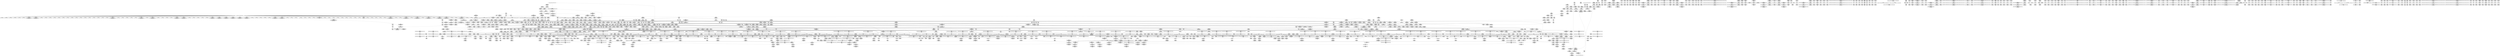 digraph {
	CE0x5aa9900 [shape=record,shape=Mrecord,label="{CE0x5aa9900|i64_3|*Constant*}"]
	CE0x5af2440 [shape=record,shape=Mrecord,label="{CE0x5af2440|i32_208|*Constant*|*SummSource*}"]
	CE0x5bacb50 [shape=record,shape=Mrecord,label="{CE0x5bacb50|i64*_getelementptr_inbounds_(_4_x_i64_,_4_x_i64_*___llvm_gcov_ctr134,_i64_0,_i64_3)|*Constant*}"]
	CE0x5b07dc0 [shape=record,shape=Mrecord,label="{CE0x5b07dc0|task_sid:_tmp22|security/selinux/hooks.c,208|*SummSink*}"]
	CE0x5a987c0 [shape=record,shape=Mrecord,label="{CE0x5a987c0|GLOBAL:_current_task|Global_var:current_task|*SummSource*}"]
	CE0x5b02260 [shape=record,shape=Mrecord,label="{CE0x5b02260|current_sid:_tmp21|security/selinux/hooks.c,218|*SummSource*}"]
	CE0x5b1c970 [shape=record,shape=Mrecord,label="{CE0x5b1c970|i32_883|*Constant*}"]
	CE0x5b4fc30 [shape=record,shape=Mrecord,label="{CE0x5b4fc30|GLOBAL:___llvm_gcov_ctr127|Global_var:__llvm_gcov_ctr127}"]
	"CONST[source:2(external),value:2(dynamic)][purpose:{subject}]"
	CE0x5ad9250 [shape=record,shape=Mrecord,label="{CE0x5ad9250|avc_has_perm:_ssid|Function::avc_has_perm&Arg::ssid::|*SummSource*}"]
	CE0x5b3eba0 [shape=record,shape=Mrecord,label="{CE0x5b3eba0|rcu_read_lock:_land.lhs.true|*SummSink*}"]
	CE0x5b3d890 [shape=record,shape=Mrecord,label="{CE0x5b3d890|i64*_getelementptr_inbounds_(_2_x_i64_,_2_x_i64_*___llvm_gcov_ctr109,_i64_0,_i64_1)|*Constant*|*SummSource*}"]
	CE0x5b1f8d0 [shape=record,shape=Mrecord,label="{CE0x5b1f8d0|kmalloc:_tmp3|*SummSink*}"]
	CE0x5aab2c0 [shape=record,shape=Mrecord,label="{CE0x5aab2c0|_ret_i32_%tmp24,_!dbg_!27742|security/selinux/hooks.c,220}"]
	CE0x5b18220 [shape=record,shape=Mrecord,label="{CE0x5b18220|rcu_read_lock:_tmp19|include/linux/rcupdate.h,882|*SummSink*}"]
	CE0x5b1dae0 [shape=record,shape=Mrecord,label="{CE0x5b1dae0|kmalloc:_flags|Function::kmalloc&Arg::flags::}"]
	CE0x5b005a0 [shape=record,shape=Mrecord,label="{CE0x5b005a0|rcu_lock_acquire:_map|Function::rcu_lock_acquire&Arg::map::|*SummSource*}"]
	CE0x5adfd10 [shape=record,shape=Mrecord,label="{CE0x5adfd10|selinux_msg_queue_alloc_security:_tmp17|security/selinux/hooks.c,5169|*SummSink*}"]
	CE0x5ad7120 [shape=record,shape=Mrecord,label="{CE0x5ad7120|selinux_msg_queue_alloc_security:_tmp11|security/selinux/hooks.c,5166|*SummSource*}"]
	CE0x5af4560 [shape=record,shape=Mrecord,label="{CE0x5af4560|ipc_free_security:_tmp1|*SummSink*}"]
	CE0x5b20200 [shape=record,shape=Mrecord,label="{CE0x5b20200|_call_void_mcount()_#3|*SummSink*}"]
	CE0x5bd2000 [shape=record,shape=Mrecord,label="{CE0x5bd2000|__preempt_count_add:_tmp2|*SummSource*}"]
	CE0x5b00d10 [shape=record,shape=Mrecord,label="{CE0x5b00d10|i64_5|*Constant*}"]
	CE0x5ab51d0 [shape=record,shape=Mrecord,label="{CE0x5ab51d0|_ret_i32_%call7,_!dbg_!27749|security/selinux/hooks.c,210}"]
	CE0x5b06d20 [shape=record,shape=Mrecord,label="{CE0x5b06d20|task_sid:_tmp20|security/selinux/hooks.c,208}"]
	CE0x5affe00 [shape=record,shape=Mrecord,label="{CE0x5affe00|task_sid:_tmp15|security/selinux/hooks.c,208|*SummSource*}"]
	CE0x5b42be0 [shape=record,shape=Mrecord,label="{CE0x5b42be0|rcu_read_unlock:_tmp5|include/linux/rcupdate.h,933|*SummSource*}"]
	CE0x5a949f0 [shape=record,shape=Mrecord,label="{CE0x5a949f0|_call_void_mcount()_#3|*SummSource*}"]
	CE0x5adb830 [shape=record,shape=Mrecord,label="{CE0x5adb830|_ret_i8*_%call,_!dbg_!27714|include/linux/slab.h,429|*SummSource*}"]
	CE0x5b38fc0 [shape=record,shape=Mrecord,label="{CE0x5b38fc0|rcu_read_unlock:_tmp10|include/linux/rcupdate.h,933|*SummSource*}"]
	CE0x5aee470 [shape=record,shape=Mrecord,label="{CE0x5aee470|kzalloc:_entry|*SummSink*}"]
	CE0x5b4c610 [shape=record,shape=Mrecord,label="{CE0x5b4c610|task_sid:_tmp1|*SummSink*}"]
	CE0x5b0bf70 [shape=record,shape=Mrecord,label="{CE0x5b0bf70|rcu_lock_acquire:___here|*SummSink*}"]
	CE0x5b55e90 [shape=record,shape=Mrecord,label="{CE0x5b55e90|task_sid:_tmp5|security/selinux/hooks.c,208|*SummSink*}"]
	CE0x5b36580 [shape=record,shape=Mrecord,label="{CE0x5b36580|i64*_getelementptr_inbounds_(_4_x_i64_,_4_x_i64_*___llvm_gcov_ctr128,_i64_0,_i64_0)|*Constant*|*SummSource*}"]
	CE0x5af44b0 [shape=record,shape=Mrecord,label="{CE0x5af44b0|current_sid:_tmp15|security/selinux/hooks.c,218|*SummSink*}"]
	CE0x5ad98b0 [shape=record,shape=Mrecord,label="{CE0x5ad98b0|avc_has_perm:_tclass|Function::avc_has_perm&Arg::tclass::}"]
	CE0x5a92030 [shape=record,shape=Mrecord,label="{CE0x5a92030|GLOBAL:___llvm_gcov_ctr300|Global_var:__llvm_gcov_ctr300|*SummSink*}"]
	CE0x5bab470 [shape=record,shape=Mrecord,label="{CE0x5bab470|i32_0|*Constant*}"]
	CE0x5b3b260 [shape=record,shape=Mrecord,label="{CE0x5b3b260|kmalloc:_call|include/linux/slab.h,429|*SummSink*}"]
	CE0x5b4cab0 [shape=record,shape=Mrecord,label="{CE0x5b4cab0|cred_sid:_tmp2}"]
	CE0x5adbc10 [shape=record,shape=Mrecord,label="{CE0x5adbc10|get_current:_tmp4|./arch/x86/include/asm/current.h,14}"]
	CE0x5ae72a0 [shape=record,shape=Mrecord,label="{CE0x5ae72a0|rcu_read_unlock:_tmp16|include/linux/rcupdate.h,933|*SummSource*}"]
	"CONST[source:2(external),value:0(static)][purpose:{operation}]"
	CE0x5aa86b0 [shape=record,shape=Mrecord,label="{CE0x5aa86b0|_ret_i32_%retval.0,_!dbg_!27731|security/selinux/hooks.c,5093|*SummSink*}"]
	CE0x5b29080 [shape=record,shape=Mrecord,label="{CE0x5b29080|GLOBAL:_kmalloc|*Constant*}"]
	CE0x5b1fba0 [shape=record,shape=Mrecord,label="{CE0x5b1fba0|_call_void_mcount()_#3|*SummSource*}"]
	CE0x5ae0010 [shape=record,shape=Mrecord,label="{CE0x5ae0010|selinux_msg_queue_alloc_security:_tmp17|security/selinux/hooks.c,5169}"]
	CE0x5b528d0 [shape=record,shape=Mrecord,label="{CE0x5b528d0|GLOBAL:_cred_sid|*Constant*|*SummSource*}"]
	CE0x5ab90d0 [shape=record,shape=Mrecord,label="{CE0x5ab90d0|selinux_msg_queue_alloc_security:_type|security/selinux/hooks.c,5163|*SummSink*}"]
	CE0x5b249d0 [shape=record,shape=Mrecord,label="{CE0x5b249d0|COLLAPSED:_GCMRE___llvm_gcov_ctr131_internal_global_2_x_i64_zeroinitializer:_elem_0:default:}"]
	CE0x5b21920 [shape=record,shape=Mrecord,label="{CE0x5b21920|i8*_null|*Constant*|*SummSink*}"]
	CE0x5b03310 [shape=record,shape=Mrecord,label="{CE0x5b03310|current_sid:_tmp22|security/selinux/hooks.c,218|*SummSink*}"]
	CE0x5a9d640 [shape=record,shape=Mrecord,label="{CE0x5a9d640|selinux_msg_queue_alloc_security:_call|security/selinux/hooks.c,5154|*SummSource*}"]
	CE0x5b9a620 [shape=record,shape=Mrecord,label="{CE0x5b9a620|__preempt_count_add:_tmp5|./arch/x86/include/asm/preempt.h,72|*SummSource*}"]
	CE0x5b2d730 [shape=record,shape=Mrecord,label="{CE0x5b2d730|ipc_free_security:_tmp3}"]
	CE0x5ba4230 [shape=record,shape=Mrecord,label="{CE0x5ba4230|_ret_void,_!dbg_!27717|include/linux/rcupdate.h,245|*SummSink*}"]
	CE0x5b54040 [shape=record,shape=Mrecord,label="{CE0x5b54040|rcu_read_unlock:_entry|*SummSink*}"]
	CE0x5bc82e0 [shape=record,shape=Mrecord,label="{CE0x5bc82e0|__rcu_read_unlock:_do.body|*SummSink*}"]
	CE0x5b38c30 [shape=record,shape=Mrecord,label="{CE0x5b38c30|__rcu_read_lock:_entry|*SummSource*}"]
	CE0x5b9f410 [shape=record,shape=Mrecord,label="{CE0x5b9f410|i8*_getelementptr_inbounds_(_44_x_i8_,_44_x_i8_*_.str47,_i32_0,_i32_0)|*Constant*|*SummSink*}"]
	CE0x5b53620 [shape=record,shape=Mrecord,label="{CE0x5b53620|GLOBAL:_rcu_read_unlock|*Constant*}"]
	CE0x5af9c20 [shape=record,shape=Mrecord,label="{CE0x5af9c20|i64*_getelementptr_inbounds_(_13_x_i64_,_13_x_i64_*___llvm_gcov_ctr126,_i64_0,_i64_11)|*Constant*}"]
	CE0x5b9a000 [shape=record,shape=Mrecord,label="{CE0x5b9a000|rcu_read_unlock:_if.then|*SummSink*}"]
	CE0x5b4cdc0 [shape=record,shape=Mrecord,label="{CE0x5b4cdc0|_call_void_rcu_read_lock()_#10,_!dbg_!27712|security/selinux/hooks.c,207|*SummSink*}"]
	CE0x5b21a50 [shape=record,shape=Mrecord,label="{CE0x5b21a50|ipc_alloc_security:_tmp}"]
	CE0x5ada450 [shape=record,shape=Mrecord,label="{CE0x5ada450|selinux_msg_queue_alloc_security:_u|security/selinux/hooks.c,5164}"]
	CE0x5aeb200 [shape=record,shape=Mrecord,label="{CE0x5aeb200|current_sid:_tobool1|security/selinux/hooks.c,218}"]
	CE0x5ad3630 [shape=record,shape=Mrecord,label="{CE0x5ad3630|selinux_msg_queue_alloc_security:_q_perm4|security/selinux/hooks.c,5164}"]
	CE0x5ba20e0 [shape=record,shape=Mrecord,label="{CE0x5ba20e0|rcu_read_unlock:_tmp22|include/linux/rcupdate.h,935|*SummSource*}"]
	CE0x5b29e70 [shape=record,shape=Mrecord,label="{CE0x5b29e70|task_sid:_tmp5|security/selinux/hooks.c,208|*SummSource*}"]
	CE0x5b1d780 [shape=record,shape=Mrecord,label="{CE0x5b1d780|rcu_read_lock:_if.end}"]
	CE0x5aae5c0 [shape=record,shape=Mrecord,label="{CE0x5aae5c0|ipc_alloc_security:_if.then|*SummSink*}"]
	CE0x5aff740 [shape=record,shape=Mrecord,label="{CE0x5aff740|rcu_lock_release:_indirectgoto|*SummSink*}"]
	CE0x5b24a40 [shape=record,shape=Mrecord,label="{CE0x5b24a40|cred_sid:_tmp|*SummSource*}"]
	CE0x5a85860 [shape=record,shape=Mrecord,label="{CE0x5a85860|current_sid:_tmp5|security/selinux/hooks.c,218|*SummSink*}"]
	CE0x5adea00 [shape=record,shape=Mrecord,label="{CE0x5adea00|selinux_msg_queue_alloc_security:_retval.0}"]
	CE0x5b9a830 [shape=record,shape=Mrecord,label="{CE0x5b9a830|i64*_getelementptr_inbounds_(_11_x_i64_,_11_x_i64_*___llvm_gcov_ctr132,_i64_0,_i64_8)|*Constant*}"]
	CE0x5b52be0 [shape=record,shape=Mrecord,label="{CE0x5b52be0|cred_sid:_entry|*SummSource*}"]
	CE0x5aec3b0 [shape=record,shape=Mrecord,label="{CE0x5aec3b0|i64*_getelementptr_inbounds_(_11_x_i64_,_11_x_i64_*___llvm_gcov_ctr125,_i64_0,_i64_6)|*Constant*}"]
	CE0x5ad3ab0 [shape=record,shape=Mrecord,label="{CE0x5ad3ab0|selinux_msg_queue_alloc_security:_call6|security/selinux/hooks.c,5166|*SummSink*}"]
	CE0x5afa7b0 [shape=record,shape=Mrecord,label="{CE0x5afa7b0|task_sid:_tmp25|security/selinux/hooks.c,208|*SummSink*}"]
	CE0x5b1fd20 [shape=record,shape=Mrecord,label="{CE0x5b1fd20|task_sid:_do.body|*SummSource*}"]
	CE0x5a8e120 [shape=record,shape=Mrecord,label="{CE0x5a8e120|get_current:_tmp}"]
	CE0x5ba3350 [shape=record,shape=Mrecord,label="{CE0x5ba3350|rcu_lock_release:_map|Function::rcu_lock_release&Arg::map::}"]
	CE0x5be6660 [shape=record,shape=Mrecord,label="{CE0x5be6660|_call_void_mcount()_#3|*SummSink*}"]
	CE0x5b45020 [shape=record,shape=Mrecord,label="{CE0x5b45020|cred_sid:_tmp1|*SummSource*}"]
	CE0x5be7160 [shape=record,shape=Mrecord,label="{CE0x5be7160|__rcu_read_unlock:_tmp7|include/linux/rcupdate.h,245|*SummSource*}"]
	CE0x5bb8320 [shape=record,shape=Mrecord,label="{CE0x5bb8320|rcu_lock_acquire:_tmp}"]
	CE0x5bac570 [shape=record,shape=Mrecord,label="{CE0x5bac570|i64_1|*Constant*}"]
	CE0x5a9ab20 [shape=record,shape=Mrecord,label="{CE0x5a9ab20|_call_void_lockdep_rcu_suspicious(i8*_getelementptr_inbounds_(_25_x_i8_,_25_x_i8_*_.str3,_i32_0,_i32_0),_i32_218,_i8*_getelementptr_inbounds_(_45_x_i8_,_45_x_i8_*_.str12,_i32_0,_i32_0))_#10,_!dbg_!27727|security/selinux/hooks.c,218|*SummSink*}"]
	CE0x5ba39c0 [shape=record,shape=Mrecord,label="{CE0x5ba39c0|_ret_void,_!dbg_!27717|include/linux/rcupdate.h,424|*SummSource*}"]
	CE0x5bb8620 [shape=record,shape=Mrecord,label="{CE0x5bb8620|i64*_getelementptr_inbounds_(_4_x_i64_,_4_x_i64_*___llvm_gcov_ctr133,_i64_0,_i64_0)|*Constant*}"]
	CE0x5a93b70 [shape=record,shape=Mrecord,label="{CE0x5a93b70|i64*_getelementptr_inbounds_(_9_x_i64_,_9_x_i64_*___llvm_gcov_ctr300,_i64_0,_i64_3)|*Constant*|*SummSink*}"]
	CE0x5b07ca0 [shape=record,shape=Mrecord,label="{CE0x5b07ca0|i64*_getelementptr_inbounds_(_13_x_i64_,_13_x_i64_*___llvm_gcov_ctr126,_i64_0,_i64_10)|*Constant*|*SummSource*}"]
	CE0x5bd1f90 [shape=record,shape=Mrecord,label="{CE0x5bd1f90|__preempt_count_add:_tmp2}"]
	CE0x5a98350 [shape=record,shape=Mrecord,label="{CE0x5a98350|_ret_%struct.task_struct*_%tmp4,_!dbg_!27714|./arch/x86/include/asm/current.h,14|*SummSink*}"]
	CE0x5a83630 [shape=record,shape=Mrecord,label="{CE0x5a83630|80:_i32,_112:_i8*,_:_CMRE_112,120_|*MultipleSource*|Function::selinux_msg_queue_alloc_security&Arg::msq::|security/selinux/hooks.c,5157}"]
	CE0x5a873d0 [shape=record,shape=Mrecord,label="{CE0x5a873d0|i64*_getelementptr_inbounds_(_2_x_i64_,_2_x_i64_*___llvm_gcov_ctr98,_i64_0,_i64_0)|*Constant*|*SummSource*}"]
	CE0x5b568c0 [shape=record,shape=Mrecord,label="{CE0x5b568c0|i64_7|*Constant*|*SummSink*}"]
	CE0x5b53e90 [shape=record,shape=Mrecord,label="{CE0x5b53e90|rcu_read_unlock:_entry|*SummSource*}"]
	CE0x5bb4c60 [shape=record,shape=Mrecord,label="{CE0x5bb4c60|GLOBAL:_lock_release|*Constant*|*SummSink*}"]
	CE0x5a97de0 [shape=record,shape=Mrecord,label="{CE0x5a97de0|i64_3|*Constant*|*SummSink*}"]
	CE0x5a9a620 [shape=record,shape=Mrecord,label="{CE0x5a9a620|i8_1|*Constant*|*SummSource*}"]
	CE0x5a7a0e0 [shape=record,shape=Mrecord,label="{CE0x5a7a0e0|GLOBAL:___llvm_gcov_ctr125|Global_var:__llvm_gcov_ctr125|*SummSource*}"]
	CE0x5ba41c0 [shape=record,shape=Mrecord,label="{CE0x5ba41c0|GLOBAL:___rcu_read_unlock|*Constant*|*SummSink*}"]
	CE0x5a87200 [shape=record,shape=Mrecord,label="{CE0x5a87200|current_sid:_tmp12|security/selinux/hooks.c,218|*SummSource*}"]
	CE0x5be42c0 [shape=record,shape=Mrecord,label="{CE0x5be42c0|i64*_getelementptr_inbounds_(_4_x_i64_,_4_x_i64_*___llvm_gcov_ctr129,_i64_0,_i64_2)|*Constant*|*SummSink*}"]
	CE0x5b34e00 [shape=record,shape=Mrecord,label="{CE0x5b34e00|i64*_getelementptr_inbounds_(_11_x_i64_,_11_x_i64_*___llvm_gcov_ctr132,_i64_0,_i64_0)|*Constant*}"]
	CE0x5b04c40 [shape=record,shape=Mrecord,label="{CE0x5b04c40|current_sid:_tmp24|security/selinux/hooks.c,220|*SummSource*}"]
	CE0x5b58960 [shape=record,shape=Mrecord,label="{CE0x5b58960|rcu_read_lock:_tobool1|include/linux/rcupdate.h,882|*SummSink*}"]
	CE0x5b2d2e0 [shape=record,shape=Mrecord,label="{CE0x5b2d2e0|_ret_i8*_%call,_!dbg_!27715|include/linux/slab.h,578|*SummSource*}"]
	CE0x5b52ad0 [shape=record,shape=Mrecord,label="{CE0x5b52ad0|cred_sid:_entry}"]
	CE0x5a94020 [shape=record,shape=Mrecord,label="{CE0x5a94020|selinux_msg_queue_alloc_security:_tmp2|security/selinux/hooks.c,5158|*SummSource*}"]
	CE0x5a915c0 [shape=record,shape=Mrecord,label="{CE0x5a915c0|get_current:_tmp1|*SummSink*}"]
	CE0x5b1bd30 [shape=record,shape=Mrecord,label="{CE0x5b1bd30|GLOBAL:_lockdep_rcu_suspicious|*Constant*}"]
	CE0x5ba1f70 [shape=record,shape=Mrecord,label="{CE0x5ba1f70|rcu_read_unlock:_tmp22|include/linux/rcupdate.h,935}"]
	CE0x5af6900 [shape=record,shape=Mrecord,label="{CE0x5af6900|_ret_void,_!dbg_!27719|./arch/x86/include/asm/preempt.h,73|*SummSource*}"]
	CE0x5a910c0 [shape=record,shape=Mrecord,label="{CE0x5a910c0|selinux_msg_queue_alloc_security:_if.end}"]
	CE0x5ae01d0 [shape=record,shape=Mrecord,label="{CE0x5ae01d0|selinux_msg_queue_alloc_security:_tmp17|security/selinux/hooks.c,5169|*SummSource*}"]
	CE0x5b517b0 [shape=record,shape=Mrecord,label="{CE0x5b517b0|_call_void_rcu_read_unlock()_#10,_!dbg_!27748|security/selinux/hooks.c,209|*SummSink*}"]
	CE0x5a7e490 [shape=record,shape=Mrecord,label="{CE0x5a7e490|ipc_alloc_security:_sclass|Function::ipc_alloc_security&Arg::sclass::}"]
	CE0x5aee880 [shape=record,shape=Mrecord,label="{CE0x5aee880|ipc_alloc_security:_call|security/selinux/hooks.c,5083|*SummSource*}"]
	CE0x5b27000 [shape=record,shape=Mrecord,label="{CE0x5b27000|task_sid:_tmp16|security/selinux/hooks.c,208|*SummSink*}"]
	CE0x5b57b60 [shape=record,shape=Mrecord,label="{CE0x5b57b60|GLOBAL:_rcu_read_lock|*Constant*}"]
	CE0x5bd2710 [shape=record,shape=Mrecord,label="{CE0x5bd2710|__preempt_count_add:_tmp}"]
	CE0x5bcbf80 [shape=record,shape=Mrecord,label="{CE0x5bcbf80|i64*_getelementptr_inbounds_(_4_x_i64_,_4_x_i64_*___llvm_gcov_ctr133,_i64_0,_i64_2)|*Constant*|*SummSink*}"]
	CE0x5ad5be0 [shape=record,shape=Mrecord,label="{CE0x5ad5be0|selinux_msg_queue_alloc_security:_tmp10|security/selinux/hooks.c,5164|*SummSink*}"]
	CE0x5ad78b0 [shape=record,shape=Mrecord,label="{CE0x5ad78b0|selinux_msg_queue_alloc_security:_tmp12|security/selinux/hooks.c,5168|*SummSource*}"]
	CE0x5b55780 [shape=record,shape=Mrecord,label="{CE0x5b55780|task_sid:_tmp2|*SummSource*}"]
	CE0x5b18830 [shape=record,shape=Mrecord,label="{CE0x5b18830|rcu_read_lock:_tmp20|include/linux/rcupdate.h,882|*SummSink*}"]
	CE0x5a8fa10 [shape=record,shape=Mrecord,label="{CE0x5a8fa10|get_current:_entry}"]
	CE0x5ba4390 [shape=record,shape=Mrecord,label="{CE0x5ba4390|__rcu_read_unlock:_entry}"]
	CE0x5ae1080 [shape=record,shape=Mrecord,label="{CE0x5ae1080|_call_void_ipc_free_security(%struct.kern_ipc_perm*_%q_perm9)_#10,_!dbg_!27743|security/selinux/hooks.c,5169|*SummSink*}"]
	CE0x5b0b9a0 [shape=record,shape=Mrecord,label="{CE0x5b0b9a0|rcu_read_unlock:_tmp|*SummSink*}"]
	CE0x5bb1670 [shape=record,shape=Mrecord,label="{CE0x5bb1670|__rcu_read_lock:_do.end|*SummSink*}"]
	CE0x5b44620 [shape=record,shape=Mrecord,label="{CE0x5b44620|cred_sid:_tmp6|security/selinux/hooks.c,197}"]
	CE0x5ab3370 [shape=record,shape=Mrecord,label="{CE0x5ab3370|80:_i32,_112:_i8*,_:_CMRE_57,58_}"]
	CE0x5b21b30 [shape=record,shape=Mrecord,label="{CE0x5b21b30|ipc_alloc_security:_tmp|*SummSource*}"]
	CE0x5a952b0 [shape=record,shape=Mrecord,label="{CE0x5a952b0|kzalloc:_call|include/linux/slab.h,578|*SummSource*}"]
	CE0x5ba2dd0 [shape=record,shape=Mrecord,label="{CE0x5ba2dd0|GLOBAL:_rcu_lock_release|*Constant*|*SummSource*}"]
	CE0x5b55390 [shape=record,shape=Mrecord,label="{CE0x5b55390|rcu_read_lock:_if.then}"]
	CE0x5ad2bc0 [shape=record,shape=Mrecord,label="{CE0x5ad2bc0|current_sid:_tmp17|security/selinux/hooks.c,218|*SummSink*}"]
	CE0x5b41dd0 [shape=record,shape=Mrecord,label="{CE0x5b41dd0|rcu_read_lock:_land.lhs.true2}"]
	CE0x5b247c0 [shape=record,shape=Mrecord,label="{CE0x5b247c0|task_sid:_tmp6|security/selinux/hooks.c,208|*SummSink*}"]
	CE0x5b0de70 [shape=record,shape=Mrecord,label="{CE0x5b0de70|rcu_read_unlock:_tmp9|include/linux/rcupdate.h,933}"]
	CE0x5bb38e0 [shape=record,shape=Mrecord,label="{CE0x5bb38e0|__preempt_count_sub:_tmp|*SummSource*}"]
	CE0x5aa1d80 [shape=record,shape=Mrecord,label="{CE0x5aa1d80|80:_i32,_112:_i8*,_:_CMRE_25,26_}"]
	CE0x5be48f0 [shape=record,shape=Mrecord,label="{CE0x5be48f0|__preempt_count_add:_tmp4|./arch/x86/include/asm/preempt.h,72|*SummSource*}"]
	CE0x5ab5f60 [shape=record,shape=Mrecord,label="{CE0x5ab5f60|current_sid:_do.end|*SummSink*}"]
	CE0x5ad77b0 [shape=record,shape=Mrecord,label="{CE0x5ad77b0|selinux_msg_queue_alloc_security:_tmp12|security/selinux/hooks.c,5168}"]
	CE0x5b950b0 [shape=record,shape=Mrecord,label="{CE0x5b950b0|rcu_read_unlock:_tmp7|include/linux/rcupdate.h,933|*SummSource*}"]
	CE0x5a9f4f0 [shape=record,shape=Mrecord,label="{CE0x5a9f4f0|80:_i32,_112:_i8*,_:_CMRE_88,92_|*MultipleSource*|Function::selinux_msg_queue_alloc_security&Arg::msq::|security/selinux/hooks.c,5157}"]
	CE0x5b9e190 [shape=record,shape=Mrecord,label="{CE0x5b9e190|_call_void_lockdep_rcu_suspicious(i8*_getelementptr_inbounds_(_25_x_i8_,_25_x_i8_*_.str45,_i32_0,_i32_0),_i32_934,_i8*_getelementptr_inbounds_(_44_x_i8_,_44_x_i8_*_.str47,_i32_0,_i32_0))_#10,_!dbg_!27726|include/linux/rcupdate.h,933|*SummSink*}"]
	CE0x5b59740 [shape=record,shape=Mrecord,label="{CE0x5b59740|rcu_read_lock:_tmp|*SummSink*}"]
	CE0x5b3efb0 [shape=record,shape=Mrecord,label="{CE0x5b3efb0|rcu_read_unlock:_tmp8|include/linux/rcupdate.h,933|*SummSink*}"]
	CE0x5b3b060 [shape=record,shape=Mrecord,label="{CE0x5b3b060|task_sid:_call|security/selinux/hooks.c,208|*SummSource*}"]
	CE0x5ab82b0 [shape=record,shape=Mrecord,label="{CE0x5ab82b0|current_sid:_tmp16|security/selinux/hooks.c,218}"]
	CE0x5bc8db0 [shape=record,shape=Mrecord,label="{CE0x5bc8db0|__rcu_read_unlock:_tmp|*SummSource*}"]
	CE0x5b44af0 [shape=record,shape=Mrecord,label="{CE0x5b44af0|GLOBAL:_rcu_read_lock.__warned|Global_var:rcu_read_lock.__warned}"]
	CE0x5bade60 [shape=record,shape=Mrecord,label="{CE0x5bade60|__rcu_read_lock:_tmp1|*SummSink*}"]
	CE0x5b0d4b0 [shape=record,shape=Mrecord,label="{CE0x5b0d4b0|i64*_getelementptr_inbounds_(_6_x_i64_,_6_x_i64_*___llvm_gcov_ctr301,_i64_0,_i64_0)|*Constant*|*SummSink*}"]
	CE0x5be62b0 [shape=record,shape=Mrecord,label="{CE0x5be62b0|i64*_getelementptr_inbounds_(_4_x_i64_,_4_x_i64_*___llvm_gcov_ctr134,_i64_0,_i64_2)|*Constant*|*SummSource*}"]
	CE0x5b52770 [shape=record,shape=Mrecord,label="{CE0x5b52770|GLOBAL:_cred_sid|*Constant*}"]
	CE0x5b54830 [shape=record,shape=Mrecord,label="{CE0x5b54830|kmalloc:_bb|*SummSink*}"]
	CE0x5b13370 [shape=record,shape=Mrecord,label="{CE0x5b13370|rcu_read_lock:_tmp15|include/linux/rcupdate.h,882|*SummSink*}"]
	CE0x5ad99e0 [shape=record,shape=Mrecord,label="{CE0x5ad99e0|avc_has_perm:_tclass|Function::avc_has_perm&Arg::tclass::|*SummSource*}"]
	CE0x5ba6bb0 [shape=record,shape=Mrecord,label="{CE0x5ba6bb0|rcu_lock_release:_bb}"]
	CE0x5ae69d0 [shape=record,shape=Mrecord,label="{CE0x5ae69d0|rcu_read_unlock:_tobool|include/linux/rcupdate.h,933|*SummSink*}"]
	CE0x5ae7d10 [shape=record,shape=Mrecord,label="{CE0x5ae7d10|i64*_getelementptr_inbounds_(_6_x_i64_,_6_x_i64_*___llvm_gcov_ctr301,_i64_0,_i64_5)|*Constant*}"]
	CE0x5bb7ba0 [shape=record,shape=Mrecord,label="{CE0x5bb7ba0|__preempt_count_add:_tmp1}"]
	CE0x5ae8ef0 [shape=record,shape=Mrecord,label="{CE0x5ae8ef0|ipc_free_security:_security|security/selinux/hooks.c,5097}"]
	CE0x5b036c0 [shape=record,shape=Mrecord,label="{CE0x5b036c0|current_sid:_tmp23|security/selinux/hooks.c,218|*SummSource*}"]
	CE0x5af05a0 [shape=record,shape=Mrecord,label="{CE0x5af05a0|current_sid:_do.body}"]
	CE0x5af9270 [shape=record,shape=Mrecord,label="{CE0x5af9270|task_sid:_tmp23|security/selinux/hooks.c,208|*SummSource*}"]
	CE0x5ad7060 [shape=record,shape=Mrecord,label="{CE0x5ad7060|selinux_msg_queue_alloc_security:_sid5|security/selinux/hooks.c,5166}"]
	CE0x5b0da80 [shape=record,shape=Mrecord,label="{CE0x5b0da80|GLOBAL:___llvm_gcov_ctr127|Global_var:__llvm_gcov_ctr127|*SummSource*}"]
	CE0x5b0b0b0 [shape=record,shape=Mrecord,label="{CE0x5b0b0b0|_call_void___preempt_count_add(i32_1)_#10,_!dbg_!27711|include/linux/rcupdate.h,239|*SummSource*}"]
	CE0x5b3dc30 [shape=record,shape=Mrecord,label="{CE0x5b3dc30|task_sid:_real_cred|security/selinux/hooks.c,208}"]
	CE0x5ab4f50 [shape=record,shape=Mrecord,label="{CE0x5ab4f50|task_sid:_task|Function::task_sid&Arg::task::|*SummSource*}"]
	CE0x5ad7cc0 [shape=record,shape=Mrecord,label="{CE0x5ad7cc0|selinux_msg_queue_alloc_security:_tmp13|security/selinux/hooks.c,5168}"]
	CE0x5b130d0 [shape=record,shape=Mrecord,label="{CE0x5b130d0|rcu_read_lock:_tmp15|include/linux/rcupdate.h,882}"]
	CE0x5aaf5c0 [shape=record,shape=Mrecord,label="{CE0x5aaf5c0|current_sid:_if.end}"]
	CE0x5af2330 [shape=record,shape=Mrecord,label="{CE0x5af2330|GLOBAL:_kzalloc|*Constant*|*SummSink*}"]
	CE0x5a84450 [shape=record,shape=Mrecord,label="{CE0x5a84450|80:_i32,_112:_i8*,_:_CMRE_36,37_}"]
	CE0x5b12440 [shape=record,shape=Mrecord,label="{CE0x5b12440|i64_6|*Constant*}"]
	CE0x5b21050 [shape=record,shape=Mrecord,label="{CE0x5b21050|ipc_free_security:_security1|security/selinux/hooks.c,5098}"]
	CE0x5b45a90 [shape=record,shape=Mrecord,label="{CE0x5b45a90|cred_sid:_security|security/selinux/hooks.c,196|*SummSink*}"]
	CE0x5af85b0 [shape=record,shape=Mrecord,label="{CE0x5af85b0|i32_10|*Constant*}"]
	CE0x5adb260 [shape=record,shape=Mrecord,label="{CE0x5adb260|i64*_getelementptr_inbounds_(_2_x_i64_,_2_x_i64_*___llvm_gcov_ctr182,_i64_0,_i64_0)|*Constant*}"]
	CE0x5aee1d0 [shape=record,shape=Mrecord,label="{CE0x5aee1d0|i1_true|*Constant*|*SummSource*}"]
	CE0x5bad1a0 [shape=record,shape=Mrecord,label="{CE0x5bad1a0|rcu_lock_acquire:_bb}"]
	CE0x5b01600 [shape=record,shape=Mrecord,label="{CE0x5b01600|_ret_%struct.task_struct*_%tmp4,_!dbg_!27714|./arch/x86/include/asm/current.h,14}"]
	CE0x5b36120 [shape=record,shape=Mrecord,label="{CE0x5b36120|rcu_read_unlock:_bb|*SummSource*}"]
	CE0x5aea530 [shape=record,shape=Mrecord,label="{CE0x5aea530|ipc_alloc_security:_tmp12|security/selinux/hooks.c,5093|*SummSink*}"]
	CE0x5b0d250 [shape=record,shape=Mrecord,label="{CE0x5b0d250|kzalloc:_or|include/linux/slab.h,578}"]
	CE0x5b42d30 [shape=record,shape=Mrecord,label="{CE0x5b42d30|rcu_read_unlock:_tmp5|include/linux/rcupdate.h,933|*SummSink*}"]
	CE0x5b34260 [shape=record,shape=Mrecord,label="{CE0x5b34260|rcu_lock_release:_tmp2}"]
	CE0x5ad5f90 [shape=record,shape=Mrecord,label="{CE0x5ad5f90|0:_i16,_4:_i32,_:_CMRE_0,2_|*MultipleSource*|security/selinux/hooks.c,5166|security/selinux/hooks.c,5161|security/selinux/hooks.c,5161}"]
	CE0x5b4ff00 [shape=record,shape=Mrecord,label="{CE0x5b4ff00|task_sid:_tmp6|security/selinux/hooks.c,208}"]
	CE0x5b23bd0 [shape=record,shape=Mrecord,label="{CE0x5b23bd0|get_current:_tmp3}"]
	CE0x5aa82f0 [shape=record,shape=Mrecord,label="{CE0x5aa82f0|80:_i32,_112:_i8*,_:_CMRE_65,66_}"]
	CE0x5a94ef0 [shape=record,shape=Mrecord,label="{CE0x5a94ef0|GLOBAL:_current_sid.__warned|Global_var:current_sid.__warned|*SummSink*}"]
	CE0x5b56cf0 [shape=record,shape=Mrecord,label="{CE0x5b56cf0|task_sid:_tmp14|security/selinux/hooks.c,208|*SummSource*}"]
	CE0x5a96030 [shape=record,shape=Mrecord,label="{CE0x5a96030|ipc_alloc_security:_return|*SummSource*}"]
	CE0x5b12dc0 [shape=record,shape=Mrecord,label="{CE0x5b12dc0|rcu_read_lock:_tmp14|include/linux/rcupdate.h,882|*SummSink*}"]
	CE0x5ab3fc0 [shape=record,shape=Mrecord,label="{CE0x5ab3fc0|selinux_msg_queue_alloc_security:_tobool7|security/selinux/hooks.c,5168|*SummSink*}"]
	CE0x5a9f6d0 [shape=record,shape=Mrecord,label="{CE0x5a9f6d0|80:_i32,_112:_i8*,_:_CMRE_92,96_|*MultipleSource*|Function::selinux_msg_queue_alloc_security&Arg::msq::|security/selinux/hooks.c,5157}"]
	CE0x5b08460 [shape=record,shape=Mrecord,label="{CE0x5b08460|task_sid:_tmp18|security/selinux/hooks.c,208|*SummSource*}"]
	CE0x5af4020 [shape=record,shape=Mrecord,label="{CE0x5af4020|i64*_getelementptr_inbounds_(_11_x_i64_,_11_x_i64_*___llvm_gcov_ctr125,_i64_0,_i64_8)|*Constant*|*SummSource*}"]
	CE0x5aa9ee0 [shape=record,shape=Mrecord,label="{CE0x5aa9ee0|%struct.task_struct*_(%struct.task_struct**)*_asm_movq_%gs:$_1:P_,$0_,_r,im,_dirflag_,_fpsr_,_flags_|*SummSource*}"]
	CE0x5aa2300 [shape=record,shape=Mrecord,label="{CE0x5aa2300|get_current:_entry|*SummSink*}"]
	CE0x5afe7e0 [shape=record,shape=Mrecord,label="{CE0x5afe7e0|i8*_undef|*Constant*|*SummSink*}"]
	CE0x5add3b0 [shape=record,shape=Mrecord,label="{CE0x5add3b0|i64*_getelementptr_inbounds_(_9_x_i64_,_9_x_i64_*___llvm_gcov_ctr300,_i64_0,_i64_6)|*Constant*|*SummSource*}"]
	CE0x5b11500 [shape=record,shape=Mrecord,label="{CE0x5b11500|rcu_read_lock:_call3|include/linux/rcupdate.h,882|*SummSource*}"]
	CE0x5b2db70 [shape=record,shape=Mrecord,label="{CE0x5b2db70|ipc_alloc_security:_tmp5|security/selinux/hooks.c,5084|*SummSink*}"]
	CE0x5ba3b00 [shape=record,shape=Mrecord,label="{CE0x5ba3b00|_call_void___rcu_read_unlock()_#10,_!dbg_!27734|include/linux/rcupdate.h,937}"]
	CE0x5b29da0 [shape=record,shape=Mrecord,label="{CE0x5b29da0|i64_0|*Constant*}"]
	CE0x5b507d0 [shape=record,shape=Mrecord,label="{CE0x5b507d0|task_sid:_if.end|*SummSource*}"]
	CE0x5b0ec50 [shape=record,shape=Mrecord,label="{CE0x5b0ec50|GLOBAL:___preempt_count_sub|*Constant*}"]
	CE0x5a8cd30 [shape=record,shape=Mrecord,label="{CE0x5a8cd30|ipc_alloc_security:_task|Function::ipc_alloc_security&Arg::task::|*SummSink*}"]
	CE0x5af0a40 [shape=record,shape=Mrecord,label="{CE0x5af0a40|GLOBAL:___llvm_gcov_ctr301|Global_var:__llvm_gcov_ctr301|*SummSource*}"]
	CE0x5aa3600 [shape=record,shape=Mrecord,label="{CE0x5aa3600|_call_void_kfree(i8*_%tmp6)_#10,_!dbg_!27718|security/selinux/hooks.c,5099|*SummSource*}"]
	CE0x5b09bf0 [shape=record,shape=Mrecord,label="{CE0x5b09bf0|ipc_alloc_security:_return|*SummSink*}"]
	CE0x5af79c0 [shape=record,shape=Mrecord,label="{CE0x5af79c0|ipc_alloc_security:_sid3|security/selinux/hooks.c,5089}"]
	CE0x5bcda90 [shape=record,shape=Mrecord,label="{CE0x5bcda90|__preempt_count_add:_do.body|*SummSource*}"]
	CE0x5b09590 [shape=record,shape=Mrecord,label="{CE0x5b09590|rcu_read_lock:_tmp1}"]
	CE0x5b37a60 [shape=record,shape=Mrecord,label="{CE0x5b37a60|rcu_read_lock:_tmp3}"]
	CE0x5aa34b0 [shape=record,shape=Mrecord,label="{CE0x5aa34b0|get_current:_tmp|*SummSink*}"]
	CE0x5af7f60 [shape=record,shape=Mrecord,label="{CE0x5af7f60|ipc_alloc_security:_tmp11|security/selinux/hooks.c,5090}"]
	CE0x5b46200 [shape=record,shape=Mrecord,label="{CE0x5b46200|cred_sid:_tmp4|*LoadInst*|security/selinux/hooks.c,196}"]
	CE0x5aacd60 [shape=record,shape=Mrecord,label="{CE0x5aacd60|current_sid:_tmp3|*SummSink*}"]
	CE0x5aae6d0 [shape=record,shape=Mrecord,label="{CE0x5aae6d0|i64*_getelementptr_inbounds_(_6_x_i64_,_6_x_i64_*___llvm_gcov_ctr301,_i64_0,_i64_0)|*Constant*}"]
	CE0x5ae8860 [shape=record,shape=Mrecord,label="{CE0x5ae8860|ipc_free_security:_bb|*SummSource*}"]
	CE0x5b21760 [shape=record,shape=Mrecord,label="{CE0x5b21760|i8*_null|*Constant*|*SummSource*}"]
	CE0x5b0ba10 [shape=record,shape=Mrecord,label="{CE0x5b0ba10|i64*_getelementptr_inbounds_(_11_x_i64_,_11_x_i64_*___llvm_gcov_ctr132,_i64_0,_i64_1)|*Constant*|*SummSink*}"]
	CE0x5b19f80 [shape=record,shape=Mrecord,label="{CE0x5b19f80|i64*_getelementptr_inbounds_(_11_x_i64_,_11_x_i64_*___llvm_gcov_ctr127,_i64_0,_i64_10)|*Constant*}"]
	CE0x5bac9d0 [shape=record,shape=Mrecord,label="{CE0x5bac9d0|_ret_void,_!dbg_!27720|./arch/x86/include/asm/preempt.h,78|*SummSink*}"]
	CE0x5b29140 [shape=record,shape=Mrecord,label="{CE0x5b29140|GLOBAL:_kmalloc|*Constant*|*SummSource*}"]
	CE0x5b03dd0 [shape=record,shape=Mrecord,label="{CE0x5b03dd0|current_sid:_sid|security/selinux/hooks.c,220}"]
	CE0x5b3f7d0 [shape=record,shape=Mrecord,label="{CE0x5b3f7d0|rcu_read_unlock:_if.end}"]
	CE0x5b96ab0 [shape=record,shape=Mrecord,label="{CE0x5b96ab0|_call_void_lock_acquire(%struct.lockdep_map*_%map,_i32_0,_i32_0,_i32_2,_i32_0,_%struct.lockdep_map*_null,_i64_ptrtoint_(i8*_blockaddress(_rcu_lock_acquire,_%__here)_to_i64))_#10,_!dbg_!27716|include/linux/rcupdate.h,418|*SummSink*}"]
	CE0x5aa2720 [shape=record,shape=Mrecord,label="{CE0x5aa2720|kmalloc:_tmp}"]
	CE0x5ba0a10 [shape=record,shape=Mrecord,label="{CE0x5ba0a10|rcu_read_unlock:_tmp19|include/linux/rcupdate.h,933|*SummSink*}"]
	CE0x5aa4e50 [shape=record,shape=Mrecord,label="{CE0x5aa4e50|selinux_msg_queue_alloc_security:_if.then|*SummSource*}"]
	CE0x5b2d430 [shape=record,shape=Mrecord,label="{CE0x5b2d430|ipc_free_security:_tmp2|*SummSink*}"]
	CE0x5af9fa0 [shape=record,shape=Mrecord,label="{CE0x5af9fa0|i64*_getelementptr_inbounds_(_13_x_i64_,_13_x_i64_*___llvm_gcov_ctr126,_i64_0,_i64_11)|*Constant*|*SummSink*}"]
	CE0x5be4f70 [shape=record,shape=Mrecord,label="{CE0x5be4f70|i64*_getelementptr_inbounds_(_4_x_i64_,_4_x_i64_*___llvm_gcov_ctr129,_i64_0,_i64_3)|*Constant*}"]
	CE0x5b109e0 [shape=record,shape=Mrecord,label="{CE0x5b109e0|rcu_read_lock:_tmp11|include/linux/rcupdate.h,882|*SummSource*}"]
	CE0x5b36790 [shape=record,shape=Mrecord,label="{CE0x5b36790|kzalloc:_tmp|*SummSink*}"]
	CE0x5b1dbb0 [shape=record,shape=Mrecord,label="{CE0x5b1dbb0|kmalloc:_size|Function::kmalloc&Arg::size::|*SummSource*}"]
	CE0x5b510d0 [shape=record,shape=Mrecord,label="{CE0x5b510d0|task_sid:_tobool4|security/selinux/hooks.c,208}"]
	CE0x5b43df0 [shape=record,shape=Mrecord,label="{CE0x5b43df0|rcu_read_lock:_tmp8|include/linux/rcupdate.h,882}"]
	CE0x5af4770 [shape=record,shape=Mrecord,label="{CE0x5af4770|i64*_getelementptr_inbounds_(_2_x_i64_,_2_x_i64_*___llvm_gcov_ctr302,_i64_0,_i64_1)|*Constant*}"]
	CE0x5b0c240 [shape=record,shape=Mrecord,label="{CE0x5b0c240|rcu_read_unlock:_bb|*SummSink*}"]
	CE0x5aad710 [shape=record,shape=Mrecord,label="{CE0x5aad710|ipc_alloc_security:_tmp1}"]
	CE0x5a9d240 [shape=record,shape=Mrecord,label="{CE0x5a9d240|rcu_read_unlock:_do.end}"]
	CE0x5bc8870 [shape=record,shape=Mrecord,label="{CE0x5bc8870|i8*_undef|*Constant*}"]
	CE0x5ba4400 [shape=record,shape=Mrecord,label="{CE0x5ba4400|__rcu_read_unlock:_entry|*SummSource*}"]
	CE0x5adf720 [shape=record,shape=Mrecord,label="{CE0x5adf720|selinux_msg_queue_alloc_security:_tmp20|security/selinux/hooks.c,5173}"]
	CE0x5b17b50 [shape=record,shape=Mrecord,label="{CE0x5b17b50|i64*_getelementptr_inbounds_(_11_x_i64_,_11_x_i64_*___llvm_gcov_ctr127,_i64_0,_i64_9)|*Constant*|*SummSink*}"]
	CE0x5aadcc0 [shape=record,shape=Mrecord,label="{CE0x5aadcc0|current_sid:_tmp8|security/selinux/hooks.c,218|*SummSource*}"]
	CE0x5bd1430 [shape=record,shape=Mrecord,label="{CE0x5bd1430|_ret_void,_!dbg_!27720|./arch/x86/include/asm/preempt.h,78|*SummSource*}"]
	CE0x5b1a380 [shape=record,shape=Mrecord,label="{CE0x5b1a380|rcu_read_lock:_tmp21|include/linux/rcupdate.h,884|*SummSink*}"]
	CE0x5ba6390 [shape=record,shape=Mrecord,label="{CE0x5ba6390|rcu_lock_acquire:_tmp6}"]
	CE0x5bc6b70 [shape=record,shape=Mrecord,label="{CE0x5bc6b70|_call_void_lock_release(%struct.lockdep_map*_%map,_i32_1,_i64_ptrtoint_(i8*_blockaddress(_rcu_lock_release,_%__here)_to_i64))_#10,_!dbg_!27716|include/linux/rcupdate.h,423}"]
	CE0x5b26ed0 [shape=record,shape=Mrecord,label="{CE0x5b26ed0|task_sid:_tmp16|security/selinux/hooks.c,208|*SummSource*}"]
	CE0x5b3b6b0 [shape=record,shape=Mrecord,label="{CE0x5b3b6b0|i64*_getelementptr_inbounds_(_13_x_i64_,_13_x_i64_*___llvm_gcov_ctr126,_i64_0,_i64_1)|*Constant*}"]
	CE0x5a7b210 [shape=record,shape=Mrecord,label="{CE0x5a7b210|get_current:_tmp2|*SummSource*}"]
	CE0x5b26380 [shape=record,shape=Mrecord,label="{CE0x5b26380|rcu_lock_acquire:_map|Function::rcu_lock_acquire&Arg::map::}"]
	CE0x5b508e0 [shape=record,shape=Mrecord,label="{CE0x5b508e0|task_sid:_if.end|*SummSink*}"]
	CE0x5b53e20 [shape=record,shape=Mrecord,label="{CE0x5b53e20|GLOBAL:_rcu_read_unlock|*Constant*|*SummSource*}"]
	CE0x5b14820 [shape=record,shape=Mrecord,label="{CE0x5b14820|rcu_read_lock:_tmp5|include/linux/rcupdate.h,882|*SummSink*}"]
	CE0x5ab8fb0 [shape=record,shape=Mrecord,label="{CE0x5ab8fb0|selinux_msg_queue_alloc_security:_security|security/selinux/hooks.c,5161|*SummSink*}"]
	CE0x5aede20 [shape=record,shape=Mrecord,label="{CE0x5aede20|current_sid:_tmp14|security/selinux/hooks.c,218|*SummSink*}"]
	CE0x5b0e560 [shape=record,shape=Mrecord,label="{CE0x5b0e560|rcu_lock_acquire:_entry}"]
	CE0x5ba3850 [shape=record,shape=Mrecord,label="{CE0x5ba3850|_ret_void,_!dbg_!27717|include/linux/rcupdate.h,424}"]
	CE0x5a8fa80 [shape=record,shape=Mrecord,label="{CE0x5a8fa80|GLOBAL:_current_sid|*Constant*|*SummSource*}"]
	CE0x5b51230 [shape=record,shape=Mrecord,label="{CE0x5b51230|task_sid:_tobool4|security/selinux/hooks.c,208|*SummSource*}"]
	CE0x5b99290 [shape=record,shape=Mrecord,label="{CE0x5b99290|rcu_lock_acquire:_tmp|*SummSink*}"]
	CE0x5be1500 [shape=record,shape=Mrecord,label="{CE0x5be1500|i64*_getelementptr_inbounds_(_4_x_i64_,_4_x_i64_*___llvm_gcov_ctr129,_i64_0,_i64_1)|*Constant*|*SummSink*}"]
	CE0x5b97d80 [shape=record,shape=Mrecord,label="{CE0x5b97d80|__preempt_count_sub:_sub|./arch/x86/include/asm/preempt.h,77}"]
	CE0x5bbb070 [shape=record,shape=Mrecord,label="{CE0x5bbb070|__rcu_read_unlock:_tmp1|*SummSource*}"]
	CE0x5b56610 [shape=record,shape=Mrecord,label="{CE0x5b56610|i64_7|*Constant*}"]
	CE0x5af9680 [shape=record,shape=Mrecord,label="{CE0x5af9680|task_sid:_tmp23|security/selinux/hooks.c,208|*SummSink*}"]
	CE0x5afd210 [shape=record,shape=Mrecord,label="{CE0x5afd210|i32_32768|*Constant*}"]
	CE0x5ab6e00 [shape=record,shape=Mrecord,label="{CE0x5ab6e00|selinux_msg_queue_alloc_security:_q_perm3|security/selinux/hooks.c,5161|*SummSource*}"]
	CE0x5b40580 [shape=record,shape=Mrecord,label="{CE0x5b40580|rcu_lock_acquire:_entry|*SummSource*}"]
	CE0x5aadae0 [shape=record,shape=Mrecord,label="{CE0x5aadae0|0:_i8,_:_GCMR_current_sid.__warned_internal_global_i8_0,_section_.data.unlikely_,_align_1:_elem_0:default:}"]
	CE0x5b0dc40 [shape=record,shape=Mrecord,label="{CE0x5b0dc40|GLOBAL:___llvm_gcov_ctr127|Global_var:__llvm_gcov_ctr127|*SummSink*}"]
	CE0x5b12c50 [shape=record,shape=Mrecord,label="{CE0x5b12c50|rcu_read_lock:_tmp14|include/linux/rcupdate.h,882|*SummSource*}"]
	CE0x5a87460 [shape=record,shape=Mrecord,label="{CE0x5a87460|kzalloc:_bb}"]
	CE0x5badfe0 [shape=record,shape=Mrecord,label="{CE0x5badfe0|i64*_getelementptr_inbounds_(_4_x_i64_,_4_x_i64_*___llvm_gcov_ctr128,_i64_0,_i64_1)|*Constant*}"]
	CE0x5b19240 [shape=record,shape=Mrecord,label="{CE0x5b19240|rcu_read_lock:_tmp18|include/linux/rcupdate.h,882|*SummSource*}"]
	CE0x5b99300 [shape=record,shape=Mrecord,label="{CE0x5b99300|i64*_getelementptr_inbounds_(_4_x_i64_,_4_x_i64_*___llvm_gcov_ctr130,_i64_0,_i64_1)|*Constant*|*SummSink*}"]
	CE0x5b084d0 [shape=record,shape=Mrecord,label="{CE0x5b084d0|task_sid:_tmp18|security/selinux/hooks.c,208|*SummSink*}"]
	CE0x5babef0 [shape=record,shape=Mrecord,label="{CE0x5babef0|_call_void_mcount()_#3}"]
	CE0x5b33d50 [shape=record,shape=Mrecord,label="{CE0x5b33d50|i64*_getelementptr_inbounds_(_4_x_i64_,_4_x_i64_*___llvm_gcov_ctr130,_i64_0,_i64_2)|*Constant*|*SummSource*}"]
	CE0x5a84580 [shape=record,shape=Mrecord,label="{CE0x5a84580|80:_i32,_112:_i8*,_:_CMRE_37,38_}"]
	CE0x5b26120 [shape=record,shape=Mrecord,label="{CE0x5b26120|GLOBAL:_rcu_lock_map|Global_var:rcu_lock_map|*SummSource*}"]
	CE0x5ba6ca0 [shape=record,shape=Mrecord,label="{CE0x5ba6ca0|rcu_lock_release:_bb|*SummSource*}"]
	CE0x5b37c00 [shape=record,shape=Mrecord,label="{CE0x5b37c00|rcu_read_lock:_tmp3|*SummSink*}"]
	CE0x5b586e0 [shape=record,shape=Mrecord,label="{CE0x5b586e0|rcu_read_lock:_tobool|include/linux/rcupdate.h,882|*SummSource*}"]
	CE0x5b05eb0 [shape=record,shape=Mrecord,label="{CE0x5b05eb0|i64*_getelementptr_inbounds_(_13_x_i64_,_13_x_i64_*___llvm_gcov_ctr126,_i64_0,_i64_8)|*Constant*|*SummSource*}"]
	CE0x5ab12c0 [shape=record,shape=Mrecord,label="{CE0x5ab12c0|i8_4|*Constant*|*SummSink*}"]
	CE0x5bc6cf0 [shape=record,shape=Mrecord,label="{CE0x5bc6cf0|rcu_lock_release:_tmp5|include/linux/rcupdate.h,423}"]
	CE0x5be4ba0 [shape=record,shape=Mrecord,label="{CE0x5be4ba0|__preempt_count_sub:_tmp2|*SummSink*}"]
	CE0x5b16490 [shape=record,shape=Mrecord,label="{CE0x5b16490|i64*_getelementptr_inbounds_(_11_x_i64_,_11_x_i64_*___llvm_gcov_ctr127,_i64_0,_i64_8)|*Constant*}"]
	CE0x5a97d00 [shape=record,shape=Mrecord,label="{CE0x5a97d00|i64_3|*Constant*|*SummSource*}"]
	CE0x5b40dc0 [shape=record,shape=Mrecord,label="{CE0x5b40dc0|rcu_read_lock:_do.body|*SummSink*}"]
	CE0x5aa3d90 [shape=record,shape=Mrecord,label="{CE0x5aa3d90|_ret_i32_%retval.0,_!dbg_!27731|security/selinux/hooks.c,5093}"]
	CE0x5b957c0 [shape=record,shape=Mrecord,label="{CE0x5b957c0|rcu_read_unlock:_land.lhs.true|*SummSource*}"]
	CE0x5a95e50 [shape=record,shape=Mrecord,label="{CE0x5a95e50|current_sid:_tmp8|security/selinux/hooks.c,218}"]
	CE0x5ae2330 [shape=record,shape=Mrecord,label="{CE0x5ae2330|_ret_void,_!dbg_!27719|security/selinux/hooks.c,5100}"]
	CE0x5ba6640 [shape=record,shape=Mrecord,label="{CE0x5ba6640|rcu_lock_acquire:_tmp6|*SummSource*}"]
	CE0x5ae1c00 [shape=record,shape=Mrecord,label="{CE0x5ae1c00|ipc_free_security:_entry}"]
	CE0x5b5a4b0 [shape=record,shape=Mrecord,label="{CE0x5b5a4b0|kmalloc:_tmp3|*SummSource*}"]
	CE0x5b298c0 [shape=record,shape=Mrecord,label="{CE0x5b298c0|kmalloc:_tmp|*SummSink*}"]
	CE0x5b4c420 [shape=record,shape=Mrecord,label="{CE0x5b4c420|task_sid:_tmp1}"]
	CE0x5b576a0 [shape=record,shape=Mrecord,label="{CE0x5b576a0|_ret_void,_!dbg_!27717|include/linux/rcupdate.h,419|*SummSink*}"]
	CE0x5bc7480 [shape=record,shape=Mrecord,label="{CE0x5bc7480|i64*_getelementptr_inbounds_(_4_x_i64_,_4_x_i64_*___llvm_gcov_ctr133,_i64_0,_i64_3)|*Constant*}"]
	CE0x5ab1440 [shape=record,shape=Mrecord,label="{CE0x5ab1440|_call_void_mcount()_#3}"]
	CE0x5b4dce0 [shape=record,shape=Mrecord,label="{CE0x5b4dce0|task_sid:_land.lhs.true2}"]
	CE0x5b15bd0 [shape=record,shape=Mrecord,label="{CE0x5b15bd0|rcu_read_unlock:_tmp8|include/linux/rcupdate.h,933|*SummSource*}"]
	CE0x5a9fe70 [shape=record,shape=Mrecord,label="{CE0x5a9fe70|80:_i32,_112:_i8*,_:_CMRE_168,172_|*MultipleSource*|Function::selinux_msg_queue_alloc_security&Arg::msq::|security/selinux/hooks.c,5157}"]
	CE0x5ad7fa0 [shape=record,shape=Mrecord,label="{CE0x5ad7fa0|selinux_msg_queue_alloc_security:_tmp13|security/selinux/hooks.c,5168|*SummSink*}"]
	CE0x5b1b910 [shape=record,shape=Mrecord,label="{CE0x5b1b910|rcu_read_unlock:_do.end|*SummSink*}"]
	CE0x5a8c0b0 [shape=record,shape=Mrecord,label="{CE0x5a8c0b0|GLOBAL:_get_current|*Constant*|*SummSource*}"]
	CE0x5a93200 [shape=record,shape=Mrecord,label="{CE0x5a93200|80:_i32,_112:_i8*,_:_CMRE_71,72_}"]
	CE0x5b99a20 [shape=record,shape=Mrecord,label="{CE0x5b99a20|rcu_read_unlock:_call3|include/linux/rcupdate.h,933|*SummSink*}"]
	CE0x5b22e50 [shape=record,shape=Mrecord,label="{CE0x5b22e50|i64*_getelementptr_inbounds_(_6_x_i64_,_6_x_i64_*___llvm_gcov_ctr301,_i64_0,_i64_4)|*Constant*}"]
	CE0x5adae70 [shape=record,shape=Mrecord,label="{CE0x5adae70|selinux_msg_queue_alloc_security:_ipc_id|security/selinux/hooks.c,5164|*SummSink*}"]
	CE0x5aa5bc0 [shape=record,shape=Mrecord,label="{CE0x5aa5bc0|selinux_msg_queue_alloc_security:_tmp7|security/selinux/hooks.c,5159|*SummSink*}"]
	CE0x5b08c20 [shape=record,shape=Mrecord,label="{CE0x5b08c20|task_sid:_tmp19|security/selinux/hooks.c,208|*SummSink*}"]
	CE0x5ae0930 [shape=record,shape=Mrecord,label="{CE0x5ae0930|selinux_msg_queue_alloc_security:_q_perm9|security/selinux/hooks.c,5169|*SummSink*}"]
	CE0x5ba4f40 [shape=record,shape=Mrecord,label="{CE0x5ba4f40|__rcu_read_lock:_do.body}"]
	CE0x5b2c590 [shape=record,shape=Mrecord,label="{CE0x5b2c590|task_sid:_task|Function::task_sid&Arg::task::}"]
	CE0x5bcb450 [shape=record,shape=Mrecord,label="{CE0x5bcb450|_call_void_mcount()_#3}"]
	CE0x5bcd3c0 [shape=record,shape=Mrecord,label="{CE0x5bcd3c0|__preempt_count_sub:_do.body|*SummSink*}"]
	CE0x5af1840 [shape=record,shape=Mrecord,label="{CE0x5af1840|current_sid:_do.end|*SummSource*}"]
	CE0x5a953e0 [shape=record,shape=Mrecord,label="{CE0x5a953e0|i64_1|*Constant*}"]
	CE0x5b11030 [shape=record,shape=Mrecord,label="{CE0x5b11030|rcu_read_lock:_tmp12|include/linux/rcupdate.h,882|*SummSink*}"]
	CE0x5a7f380 [shape=record,shape=Mrecord,label="{CE0x5a7f380|selinux_msg_queue_alloc_security:_if.then}"]
	CE0x5aa67d0 [shape=record,shape=Mrecord,label="{CE0x5aa67d0|ipc_alloc_security:_call|security/selinux/hooks.c,5083}"]
	CE0x5b11c70 [shape=record,shape=Mrecord,label="{CE0x5b11c70|i64*_getelementptr_inbounds_(_11_x_i64_,_11_x_i64_*___llvm_gcov_ctr132,_i64_0,_i64_8)|*Constant*|*SummSink*}"]
	CE0x5a97ee0 [shape=record,shape=Mrecord,label="{CE0x5a97ee0|current_sid:_tmp4|security/selinux/hooks.c,218}"]
	CE0x5aeafc0 [shape=record,shape=Mrecord,label="{CE0x5aeafc0|i64*_getelementptr_inbounds_(_2_x_i64_,_2_x_i64_*___llvm_gcov_ctr302,_i64_0,_i64_0)|*Constant*|*SummSource*}"]
	CE0x5b1a310 [shape=record,shape=Mrecord,label="{CE0x5b1a310|i64*_getelementptr_inbounds_(_11_x_i64_,_11_x_i64_*___llvm_gcov_ctr127,_i64_0,_i64_10)|*Constant*|*SummSink*}"]
	CE0x5b23910 [shape=record,shape=Mrecord,label="{CE0x5b23910|task_sid:_do.end6|*SummSource*}"]
	CE0x5b40400 [shape=record,shape=Mrecord,label="{CE0x5b40400|_call_void_rcu_lock_acquire(%struct.lockdep_map*_rcu_lock_map)_#10,_!dbg_!27711|include/linux/rcupdate.h,881|*SummSink*}"]
	CE0x7609f00 [shape=record,shape=Mrecord,label="{CE0x7609f00|i64_1|*Constant*}"]
	CE0x5b01c70 [shape=record,shape=Mrecord,label="{CE0x5b01c70|current_sid:_cred|security/selinux/hooks.c,218|*SummSink*}"]
	CE0x5b0fbc0 [shape=record,shape=Mrecord,label="{CE0x5b0fbc0|rcu_read_lock:_tmp9|include/linux/rcupdate.h,882}"]
	CE0x5b0f780 [shape=record,shape=Mrecord,label="{CE0x5b0f780|rcu_read_lock:_tobool1|include/linux/rcupdate.h,882|*SummSource*}"]
	CE0x5ae1ac0 [shape=record,shape=Mrecord,label="{CE0x5ae1ac0|GLOBAL:_ipc_free_security|*Constant*|*SummSink*}"]
	CE0x5af8890 [shape=record,shape=Mrecord,label="{CE0x5af8890|ipc_alloc_security:_security|security/selinux/hooks.c,5090|*SummSource*}"]
	CE0x5bd21a0 [shape=record,shape=Mrecord,label="{CE0x5bd21a0|__rcu_read_unlock:_do.end}"]
	CE0x5a9fab0 [shape=record,shape=Mrecord,label="{CE0x5a9fab0|80:_i32,_112:_i8*,_:_CMRE_152,160_|*MultipleSource*|Function::selinux_msg_queue_alloc_security&Arg::msq::|security/selinux/hooks.c,5157}"]
	CE0x5b9afd0 [shape=record,shape=Mrecord,label="{CE0x5b9afd0|_call_void_lockdep_rcu_suspicious(i8*_getelementptr_inbounds_(_25_x_i8_,_25_x_i8_*_.str45,_i32_0,_i32_0),_i32_934,_i8*_getelementptr_inbounds_(_44_x_i8_,_44_x_i8_*_.str47,_i32_0,_i32_0))_#10,_!dbg_!27726|include/linux/rcupdate.h,933}"]
	CE0x5ad82b0 [shape=record,shape=Mrecord,label="{CE0x5ad82b0|selinux_msg_queue_alloc_security:_tmp14|security/selinux/hooks.c,5168}"]
	CE0x5adf3a0 [shape=record,shape=Mrecord,label="{CE0x5adf3a0|i64*_getelementptr_inbounds_(_9_x_i64_,_9_x_i64_*___llvm_gcov_ctr300,_i64_0,_i64_8)|*Constant*|*SummSource*}"]
	CE0x5b15eb0 [shape=record,shape=Mrecord,label="{CE0x5b15eb0|rcu_lock_acquire:_tmp3}"]
	CE0x5b24d20 [shape=record,shape=Mrecord,label="{CE0x5b24d20|task_sid:_tmp8|security/selinux/hooks.c,208|*SummSink*}"]
	CE0x5af5aa0 [shape=record,shape=Mrecord,label="{CE0x5af5aa0|rcu_read_unlock:_tmp12|include/linux/rcupdate.h,933|*SummSource*}"]
	CE0x5b9bd00 [shape=record,shape=Mrecord,label="{CE0x5b9bd00|_call_void___preempt_count_add(i32_1)_#10,_!dbg_!27711|include/linux/rcupdate.h,239|*SummSink*}"]
	CE0x5bb4520 [shape=record,shape=Mrecord,label="{CE0x5bb4520|__rcu_read_unlock:_tmp3}"]
	CE0x5bb8e30 [shape=record,shape=Mrecord,label="{CE0x5bb8e30|rcu_lock_acquire:_bb|*SummSource*}"]
	CE0x5a9d330 [shape=record,shape=Mrecord,label="{CE0x5a9d330|rcu_read_unlock:_do.end|*SummSource*}"]
	CE0x5b44c70 [shape=record,shape=Mrecord,label="{CE0x5b44c70|GLOBAL:_rcu_read_lock.__warned|Global_var:rcu_read_lock.__warned|*SummSource*}"]
	CE0x5b342d0 [shape=record,shape=Mrecord,label="{CE0x5b342d0|rcu_lock_release:_tmp2|*SummSource*}"]
	CE0x5ab60d0 [shape=record,shape=Mrecord,label="{CE0x5ab60d0|current_sid:_bb}"]
	CE0x5b9fa50 [shape=record,shape=Mrecord,label="{CE0x5b9fa50|i64*_getelementptr_inbounds_(_11_x_i64_,_11_x_i64_*___llvm_gcov_ctr132,_i64_0,_i64_9)|*Constant*|*SummSink*}"]
	CE0x5a8d680 [shape=record,shape=Mrecord,label="{CE0x5a8d680|80:_i32,_112:_i8*,_:_CMRE_5,6_}"]
	CE0x5bc9660 [shape=record,shape=Mrecord,label="{CE0x5bc9660|__rcu_read_lock:_tmp3}"]
	CE0x5bf9110 [shape=record,shape=Mrecord,label="{CE0x5bf9110|i64_1|*Constant*}"]
	CE0x5b53c50 [shape=record,shape=Mrecord,label="{CE0x5b53c50|GLOBAL:_rcu_read_unlock|*Constant*|*SummSink*}"]
	CE0x5b125b0 [shape=record,shape=Mrecord,label="{CE0x5b125b0|rcu_read_lock:_tmp13|include/linux/rcupdate.h,882}"]
	CE0x5bc7310 [shape=record,shape=Mrecord,label="{CE0x5bc7310|_call_void_lock_release(%struct.lockdep_map*_%map,_i32_1,_i64_ptrtoint_(i8*_blockaddress(_rcu_lock_release,_%__here)_to_i64))_#10,_!dbg_!27716|include/linux/rcupdate.h,423|*SummSink*}"]
	CE0x5ad4e70 [shape=record,shape=Mrecord,label="{CE0x5ad4e70|i32_(i32,_i32,_i16,_i32,_%struct.common_audit_data*)*_bitcast_(i32_(i32,_i32,_i16,_i32,_%struct.common_audit_data.495*)*_avc_has_perm_to_i32_(i32,_i32,_i16,_i32,_%struct.common_audit_data*)*)|*Constant*|*SummSink*}"]
	CE0x5af7610 [shape=record,shape=Mrecord,label="{CE0x5af7610|rcu_read_unlock:_tmp15|include/linux/rcupdate.h,933|*SummSource*}"]
	CE0x5bdf9c0 [shape=record,shape=Mrecord,label="{CE0x5bdf9c0|__preempt_count_sub:_tmp1|*SummSink*}"]
	CE0x5b093d0 [shape=record,shape=Mrecord,label="{CE0x5b093d0|i64_1|*Constant*}"]
	CE0x5b4be10 [shape=record,shape=Mrecord,label="{CE0x5b4be10|_ret_void,_!dbg_!27735|include/linux/rcupdate.h,884}"]
	CE0x5b13ae0 [shape=record,shape=Mrecord,label="{CE0x5b13ae0|rcu_read_unlock:_call|include/linux/rcupdate.h,933|*SummSink*}"]
	CE0x5a83390 [shape=record,shape=Mrecord,label="{CE0x5a83390|80:_i32,_112:_i8*,_:_CMRE_100,102_|*MultipleSource*|Function::selinux_msg_queue_alloc_security&Arg::msq::|security/selinux/hooks.c,5157}"]
	CE0x5afad50 [shape=record,shape=Mrecord,label="{CE0x5afad50|i64*_getelementptr_inbounds_(_13_x_i64_,_13_x_i64_*___llvm_gcov_ctr126,_i64_0,_i64_12)|*Constant*}"]
	CE0x5ae18a0 [shape=record,shape=Mrecord,label="{CE0x5ae18a0|GLOBAL:_ipc_free_security|*Constant*|*SummSource*}"]
	CE0x5bc71e0 [shape=record,shape=Mrecord,label="{CE0x5bc71e0|_call_void_lock_release(%struct.lockdep_map*_%map,_i32_1,_i64_ptrtoint_(i8*_blockaddress(_rcu_lock_release,_%__here)_to_i64))_#10,_!dbg_!27716|include/linux/rcupdate.h,423|*SummSource*}"]
	CE0x5a8f0e0 [shape=record,shape=Mrecord,label="{CE0x5a8f0e0|i64*_getelementptr_inbounds_(_9_x_i64_,_9_x_i64_*___llvm_gcov_ctr300,_i64_0,_i64_0)|*Constant*}"]
	CE0x5adcd30 [shape=record,shape=Mrecord,label="{CE0x5adcd30|i32_218|*Constant*|*SummSink*}"]
	CE0x5adda70 [shape=record,shape=Mrecord,label="{CE0x5adda70|i64*_getelementptr_inbounds_(_9_x_i64_,_9_x_i64_*___llvm_gcov_ctr300,_i64_0,_i64_7)|*Constant*|*SummSink*}"]
	CE0x5a9e150 [shape=record,shape=Mrecord,label="{CE0x5a9e150|80:_i32,_112:_i8*,_:_CMRE_128,136_|*MultipleSource*|Function::selinux_msg_queue_alloc_security&Arg::msq::|security/selinux/hooks.c,5157}"]
	CE0x5bcb110 [shape=record,shape=Mrecord,label="{CE0x5bcb110|i64*_getelementptr_inbounds_(_4_x_i64_,_4_x_i64_*___llvm_gcov_ctr133,_i64_0,_i64_2)|*Constant*}"]
	CE0x5aa81c0 [shape=record,shape=Mrecord,label="{CE0x5aa81c0|80:_i32,_112:_i8*,_:_CMRE_64,65_}"]
	CE0x5a90e40 [shape=record,shape=Mrecord,label="{CE0x5a90e40|80:_i32,_112:_i8*,_:_CMRE_2,3_}"]
	CE0x5b0a740 [shape=record,shape=Mrecord,label="{CE0x5b0a740|_ret_void,_!dbg_!27719|./arch/x86/include/asm/preempt.h,73}"]
	CE0x5b3d820 [shape=record,shape=Mrecord,label="{CE0x5b3d820|i64*_getelementptr_inbounds_(_2_x_i64_,_2_x_i64_*___llvm_gcov_ctr109,_i64_0,_i64_1)|*Constant*}"]
	CE0x5aa2430 [shape=record,shape=Mrecord,label="{CE0x5aa2430|i64*_getelementptr_inbounds_(_2_x_i64_,_2_x_i64_*___llvm_gcov_ctr109,_i64_0,_i64_0)|*Constant*|*SummSource*}"]
	CE0x5b589d0 [shape=record,shape=Mrecord,label="{CE0x5b589d0|i64_3|*Constant*}"]
	CE0x5bd13c0 [shape=record,shape=Mrecord,label="{CE0x5bd13c0|i64*_getelementptr_inbounds_(_4_x_i64_,_4_x_i64_*___llvm_gcov_ctr134,_i64_0,_i64_3)|*Constant*|*SummSource*}"]
	CE0x5b01550 [shape=record,shape=Mrecord,label="{CE0x5b01550|i32_78|*Constant*}"]
	CE0x5b56af0 [shape=record,shape=Mrecord,label="{CE0x5b56af0|i64_6|*Constant*|*SummSink*}"]
	CE0x5b24390 [shape=record,shape=Mrecord,label="{CE0x5b24390|rcu_read_lock:_tobool|include/linux/rcupdate.h,882}"]
	CE0x5a88c90 [shape=record,shape=Mrecord,label="{CE0x5a88c90|80:_i32,_112:_i8*,_:_CMRE_76,80_|*MultipleSource*|Function::selinux_msg_queue_alloc_security&Arg::msq::|security/selinux/hooks.c,5157}"]
	CE0x5ba07b0 [shape=record,shape=Mrecord,label="{CE0x5ba07b0|rcu_read_unlock:_tmp19|include/linux/rcupdate.h,933}"]
	CE0x5a93cb0 [shape=record,shape=Mrecord,label="{CE0x5a93cb0|i64_2|*Constant*|*SummSource*}"]
	CE0x5aef830 [shape=record,shape=Mrecord,label="{CE0x5aef830|kzalloc:_size|Function::kzalloc&Arg::size::|*SummSink*}"]
	CE0x5af09d0 [shape=record,shape=Mrecord,label="{CE0x5af09d0|i64*_getelementptr_inbounds_(_6_x_i64_,_6_x_i64_*___llvm_gcov_ctr301,_i64_0,_i64_3)|*Constant*}"]
	CE0x5b2d3c0 [shape=record,shape=Mrecord,label="{CE0x5b2d3c0|ipc_free_security:_tmp2|*SummSource*}"]
	CE0x5be3f30 [shape=record,shape=Mrecord,label="{CE0x5be3f30|__preempt_count_sub:_tmp3|*SummSource*}"]
	CE0x5be4520 [shape=record,shape=Mrecord,label="{CE0x5be4520|i64*_getelementptr_inbounds_(_4_x_i64_,_4_x_i64_*___llvm_gcov_ctr135,_i64_0,_i64_2)|*Constant*}"]
	CE0x5b0ab70 [shape=record,shape=Mrecord,label="{CE0x5b0ab70|rcu_lock_acquire:_tmp5|include/linux/rcupdate.h,418|*SummSink*}"]
	CE0x5b94d80 [shape=record,shape=Mrecord,label="{CE0x5b94d80|rcu_read_unlock:_tmp6|include/linux/rcupdate.h,933|*SummSink*}"]
	CE0x5b534c0 [shape=record,shape=Mrecord,label="{CE0x5b534c0|_ret_i32_%tmp6,_!dbg_!27716|security/selinux/hooks.c,197|*SummSink*}"]
	CE0x5b3e120 [shape=record,shape=Mrecord,label="{CE0x5b3e120|__rcu_read_lock:_tmp7|include/linux/rcupdate.h,240}"]
	CE0x5a912b0 [shape=record,shape=Mrecord,label="{CE0x5a912b0|selinux_msg_queue_alloc_security:_if.then8|*SummSource*}"]
	CE0x5b19ce0 [shape=record,shape=Mrecord,label="{CE0x5b19ce0|rcu_read_lock:_tmp21|include/linux/rcupdate.h,884}"]
	CE0x5bd1070 [shape=record,shape=Mrecord,label="{CE0x5bd1070|__preempt_count_sub:_val|Function::__preempt_count_sub&Arg::val::}"]
	CE0x5b59e10 [shape=record,shape=Mrecord,label="{CE0x5b59e10|i64_4|*Constant*}"]
	CE0x5ad9e10 [shape=record,shape=Mrecord,label="{CE0x5ad9e10|avc_has_perm:_requested|Function::avc_has_perm&Arg::requested::}"]
	CE0x5ba4dd0 [shape=record,shape=Mrecord,label="{CE0x5ba4dd0|_ret_void,_!dbg_!27717|include/linux/rcupdate.h,245|*SummSource*}"]
	CE0x5bb8bb0 [shape=record,shape=Mrecord,label="{CE0x5bb8bb0|GLOBAL:___preempt_count_sub|*Constant*|*SummSink*}"]
	CE0x5aa7f50 [shape=record,shape=Mrecord,label="{CE0x5aa7f50|selinux_msg_queue_alloc_security:_call2|security/selinux/hooks.c,5157|*SummSource*}"]
	CE0x5a8f900 [shape=record,shape=Mrecord,label="{CE0x5a8f900|selinux_msg_queue_alloc_security:_call|security/selinux/hooks.c,5154|*SummSink*}"]
	CE0x5a93800 [shape=record,shape=Mrecord,label="{CE0x5a93800|selinux_msg_queue_alloc_security:_tobool|security/selinux/hooks.c,5158|*SummSource*}"]
	CE0x5ad2080 [shape=record,shape=Mrecord,label="{CE0x5ad2080|i8*_getelementptr_inbounds_(_45_x_i8_,_45_x_i8_*_.str12,_i32_0,_i32_0)|*Constant*|*SummSource*}"]
	CE0x5b1e250 [shape=record,shape=Mrecord,label="{CE0x5b1e250|i64_2|*Constant*}"]
	CE0x5b23cc0 [shape=record,shape=Mrecord,label="{CE0x5b23cc0|task_sid:_if.then|*SummSource*}"]
	CE0x5b14cf0 [shape=record,shape=Mrecord,label="{CE0x5b14cf0|i64*_getelementptr_inbounds_(_11_x_i64_,_11_x_i64_*___llvm_gcov_ctr132,_i64_0,_i64_1)|*Constant*}"]
	CE0x5b27bd0 [shape=record,shape=Mrecord,label="{CE0x5b27bd0|kmalloc:_tmp1}"]
	CE0x5be5760 [shape=record,shape=Mrecord,label="{CE0x5be5760|__preempt_count_add:_do.end|*SummSink*}"]
	CE0x5b02910 [shape=record,shape=Mrecord,label="{CE0x5b02910|i32_22|*Constant*|*SummSink*}"]
	CE0x5bcd8f0 [shape=record,shape=Mrecord,label="{CE0x5bcd8f0|__preempt_count_sub:_tmp4|./arch/x86/include/asm/preempt.h,77}"]
	CE0x5bb97e0 [shape=record,shape=Mrecord,label="{CE0x5bb97e0|rcu_lock_release:_tmp3|*SummSink*}"]
	CE0x5af6e40 [shape=record,shape=Mrecord,label="{CE0x5af6e40|__rcu_read_lock:_tmp6|include/linux/rcupdate.h,240}"]
	CE0x5bb8cf0 [shape=record,shape=Mrecord,label="{CE0x5bb8cf0|__preempt_count_sub:_val|Function::__preempt_count_sub&Arg::val::|*SummSink*}"]
	CE0x5aec690 [shape=record,shape=Mrecord,label="{CE0x5aec690|get_current:_tmp4|./arch/x86/include/asm/current.h,14}"]
	CE0x5a90730 [shape=record,shape=Mrecord,label="{CE0x5a90730|80:_i32,_112:_i8*,_:_CMRE_61,62_}"]
	CE0x5a85dd0 [shape=record,shape=Mrecord,label="{CE0x5a85dd0|ipc_alloc_security:_perm|Function::ipc_alloc_security&Arg::perm::|*SummSink*}"]
	CE0x5aa0d50 [shape=record,shape=Mrecord,label="{CE0x5aa0d50|80:_i32,_112:_i8*,_:_CMRE_14,15_}"]
	CE0x5b4b000 [shape=record,shape=Mrecord,label="{CE0x5b4b000|i32_208|*Constant*}"]
	CE0x5b20650 [shape=record,shape=Mrecord,label="{CE0x5b20650|task_sid:_tmp9|security/selinux/hooks.c,208|*SummSource*}"]
	CE0x780da40 [shape=record,shape=Mrecord,label="{CE0x780da40|80:_i32,_112:_i8*,_:_CMRE_6,7_}"]
	CE0x5a877e0 [shape=record,shape=Mrecord,label="{CE0x5a877e0|_call_void_mcount()_#3|*SummSink*}"]
	CE0x5ad3f10 [shape=record,shape=Mrecord,label="{CE0x5ad3f10|i32_3|*Constant*}"]
	CE0x5b2aba0 [shape=record,shape=Mrecord,label="{CE0x5b2aba0|GLOBAL:_rcu_lock_acquire|*Constant*|*SummSink*}"]
	CE0x5b5aa90 [shape=record,shape=Mrecord,label="{CE0x5b5aa90|i64*_getelementptr_inbounds_(_2_x_i64_,_2_x_i64_*___llvm_gcov_ctr98,_i64_0,_i64_1)|*Constant*}"]
	CE0x5a8dad0 [shape=record,shape=Mrecord,label="{CE0x5a8dad0|selinux_msg_queue_alloc_security:_tmp4|security/selinux/hooks.c,5158|*SummSink*}"]
	CE0x5b9f860 [shape=record,shape=Mrecord,label="{CE0x5b9f860|i64*_getelementptr_inbounds_(_11_x_i64_,_11_x_i64_*___llvm_gcov_ctr132,_i64_0,_i64_9)|*Constant*|*SummSource*}"]
	CE0x5b1f030 [shape=record,shape=Mrecord,label="{CE0x5b1f030|rcu_read_unlock:_tobool|include/linux/rcupdate.h,933}"]
	CE0x5bb3700 [shape=record,shape=Mrecord,label="{CE0x5bb3700|__preempt_count_sub:_tmp}"]
	CE0x5b0ddd0 [shape=record,shape=Mrecord,label="{CE0x5b0ddd0|i64_0|*Constant*}"]
	CE0x5b01020 [shape=record,shape=Mrecord,label="{CE0x5b01020|current_sid:_call4|security/selinux/hooks.c,218|*SummSink*}"]
	CE0x5b28bf0 [shape=record,shape=Mrecord,label="{CE0x5b28bf0|_ret_i8*_%call,_!dbg_!27715|include/linux/slab.h,578|*SummSink*}"]
	CE0x5bb2be0 [shape=record,shape=Mrecord,label="{CE0x5bb2be0|__rcu_read_unlock:_do.body|*SummSource*}"]
	CE0x5b030a0 [shape=record,shape=Mrecord,label="{CE0x5b030a0|current_sid:_tmp22|security/selinux/hooks.c,218}"]
	CE0x5ba4010 [shape=record,shape=Mrecord,label="{CE0x5ba4010|GLOBAL:___rcu_read_unlock|*Constant*|*SummSource*}"]
	CE0x5aa5ec0 [shape=record,shape=Mrecord,label="{CE0x5aa5ec0|selinux_msg_queue_alloc_security:_tmp7|security/selinux/hooks.c,5159}"]
	CE0x5b0a850 [shape=record,shape=Mrecord,label="{CE0x5b0a850|__preempt_count_add:_val|Function::__preempt_count_add&Arg::val::}"]
	CE0x5ab5020 [shape=record,shape=Mrecord,label="{CE0x5ab5020|task_sid:_task|Function::task_sid&Arg::task::|*SummSink*}"]
	CE0x5a7e050 [shape=record,shape=Mrecord,label="{CE0x5a7e050|ipc_alloc_security:_task|Function::ipc_alloc_security&Arg::task::|*SummSource*}"]
	CE0x5bc7170 [shape=record,shape=Mrecord,label="{CE0x5bc7170|GLOBAL:_lock_release|*Constant*}"]
	CE0x5b068b0 [shape=record,shape=Mrecord,label="{CE0x5b068b0|i64*_getelementptr_inbounds_(_13_x_i64_,_13_x_i64_*___llvm_gcov_ctr126,_i64_0,_i64_9)|*Constant*|*SummSink*}"]
	CE0x5b99d00 [shape=record,shape=Mrecord,label="{CE0x5b99d00|__rcu_read_unlock:_tmp5|include/linux/rcupdate.h,244}"]
	CE0x5be6be0 [shape=record,shape=Mrecord,label="{CE0x5be6be0|__rcu_read_unlock:_tmp6|include/linux/rcupdate.h,245|*SummSource*}"]
	CE0x5b541c0 [shape=record,shape=Mrecord,label="{CE0x5b541c0|_ret_void,_!dbg_!27735|include/linux/rcupdate.h,938|*SummSink*}"]
	CE0x5af4cd0 [shape=record,shape=Mrecord,label="{CE0x5af4cd0|kzalloc:_flags|Function::kzalloc&Arg::flags::|*SummSource*}"]
	CE0x5aa9cc0 [shape=record,shape=Mrecord,label="{CE0x5aa9cc0|80:_i32,_112:_i8*,_:_CMRE_43,44_}"]
	CE0x5ade5c0 [shape=record,shape=Mrecord,label="{CE0x5ade5c0|selinux_msg_queue_alloc_security:_tmp19|security/selinux/hooks.c,5172|*SummSource*}"]
	CE0x5bb91e0 [shape=record,shape=Mrecord,label="{CE0x5bb91e0|i64*_getelementptr_inbounds_(_4_x_i64_,_4_x_i64_*___llvm_gcov_ctr134,_i64_0,_i64_2)|*Constant*|*SummSink*}"]
	CE0x5bd23b0 [shape=record,shape=Mrecord,label="{CE0x5bd23b0|__rcu_read_unlock:_do.end|*SummSink*}"]
	CE0x5b4f530 [shape=record,shape=Mrecord,label="{CE0x5b4f530|rcu_read_unlock:_tobool|include/linux/rcupdate.h,933|*SummSource*}"]
	CE0x5ae2420 [shape=record,shape=Mrecord,label="{CE0x5ae2420|_ret_void,_!dbg_!27719|security/selinux/hooks.c,5100|*SummSource*}"]
	CE0x5aa1c50 [shape=record,shape=Mrecord,label="{CE0x5aa1c50|80:_i32,_112:_i8*,_:_CMRE_24,25_}"]
	CE0x5a997e0 [shape=record,shape=Mrecord,label="{CE0x5a997e0|COLLAPSED:_GCMRE___llvm_gcov_ctr126_internal_global_13_x_i64_zeroinitializer:_elem_0:default:}"]
	CE0x5b20790 [shape=record,shape=Mrecord,label="{CE0x5b20790|GLOBAL:_task_sid.__warned|Global_var:task_sid.__warned|*SummSink*}"]
	CE0x5b961f0 [shape=record,shape=Mrecord,label="{CE0x5b961f0|GLOBAL:_rcu_read_unlock.__warned|Global_var:rcu_read_unlock.__warned}"]
	CE0x5af74e0 [shape=record,shape=Mrecord,label="{CE0x5af74e0|rcu_read_unlock:_tmp15|include/linux/rcupdate.h,933}"]
	CE0x5ad8590 [shape=record,shape=Mrecord,label="{CE0x5ad8590|selinux_msg_queue_alloc_security:_tmp14|security/selinux/hooks.c,5168|*SummSink*}"]
	CE0x5ba7030 [shape=record,shape=Mrecord,label="{CE0x5ba7030|__rcu_read_lock:_tmp2|*SummSource*}"]
	CE0x5ae7170 [shape=record,shape=Mrecord,label="{CE0x5ae7170|rcu_read_unlock:_tmp16|include/linux/rcupdate.h,933}"]
	CE0x5a97f50 [shape=record,shape=Mrecord,label="{CE0x5a97f50|current_sid:_tmp4|security/selinux/hooks.c,218|*SummSource*}"]
	CE0x5ab6280 [shape=record,shape=Mrecord,label="{CE0x5ab6280|current_sid:_bb|*SummSink*}"]
	CE0x5a922e0 [shape=record,shape=Mrecord,label="{CE0x5a922e0|i64_0|*Constant*|*SummSource*}"]
	CE0x5bc9b70 [shape=record,shape=Mrecord,label="{CE0x5bc9b70|rcu_lock_acquire:_indirectgoto}"]
	CE0x5b13200 [shape=record,shape=Mrecord,label="{CE0x5b13200|rcu_read_lock:_tmp15|include/linux/rcupdate.h,882|*SummSource*}"]
	CE0x5bc8540 [shape=record,shape=Mrecord,label="{CE0x5bc8540|rcu_lock_release:_tmp7|*SummSource*}"]
	CE0x5afc620 [shape=record,shape=Mrecord,label="{CE0x5afc620|current_sid:_tmp20|security/selinux/hooks.c,218|*SummSink*}"]
	CE0x5b3bb70 [shape=record,shape=Mrecord,label="{CE0x5b3bb70|GLOBAL:___kmalloc|*Constant*|*SummSource*}"]
	CE0x5b57710 [shape=record,shape=Mrecord,label="{CE0x5b57710|rcu_lock_acquire:_entry|*SummSink*}"]
	CE0x5ad2790 [shape=record,shape=Mrecord,label="{CE0x5ad2790|current_sid:_tmp17|security/selinux/hooks.c,218}"]
	CE0x5a7a480 [shape=record,shape=Mrecord,label="{CE0x5a7a480|_call_void_mcount()_#3|*SummSink*}"]
	CE0x5bd2a00 [shape=record,shape=Mrecord,label="{CE0x5bd2a00|i64*_getelementptr_inbounds_(_4_x_i64_,_4_x_i64_*___llvm_gcov_ctr134,_i64_0,_i64_0)|*Constant*|*SummSource*}"]
	CE0x5a96c50 [shape=record,shape=Mrecord,label="{CE0x5a96c50|i64*_getelementptr_inbounds_(_9_x_i64_,_9_x_i64_*___llvm_gcov_ctr300,_i64_0,_i64_3)|*Constant*}"]
	CE0x5b52a00 [shape=record,shape=Mrecord,label="{CE0x5b52a00|GLOBAL:_cred_sid|*Constant*|*SummSink*}"]
	CE0x5b40270 [shape=record,shape=Mrecord,label="{CE0x5b40270|__rcu_read_lock:_tmp}"]
	CE0x5a85f20 [shape=record,shape=Mrecord,label="{CE0x5a85f20|i16_27|*Constant*|*SummSource*}"]
	CE0x5b07fb0 [shape=record,shape=Mrecord,label="{CE0x5b07fb0|task_sid:_tmp23|security/selinux/hooks.c,208}"]
	CE0x5be58d0 [shape=record,shape=Mrecord,label="{CE0x5be58d0|i64*_getelementptr_inbounds_(_4_x_i64_,_4_x_i64_*___llvm_gcov_ctr129,_i64_0,_i64_0)|*Constant*|*SummSink*}"]
	CE0x5ae2060 [shape=record,shape=Mrecord,label="{CE0x5ae2060|ipc_free_security:_perm|Function::ipc_free_security&Arg::perm::|*SummSource*}"]
	CE0x5ad39c0 [shape=record,shape=Mrecord,label="{CE0x5ad39c0|selinux_msg_queue_alloc_security:_call6|security/selinux/hooks.c,5166|*SummSource*}"]
	CE0x5ae1220 [shape=record,shape=Mrecord,label="{CE0x5ae1220|GLOBAL:_ipc_free_security|*Constant*}"]
	CE0x5b01260 [shape=record,shape=Mrecord,label="{CE0x5b01260|GLOBAL:_get_current|*Constant*}"]
	CE0x5adde30 [shape=record,shape=Mrecord,label="{CE0x5adde30|selinux_msg_queue_alloc_security:_tmp18|security/selinux/hooks.c,5172|*SummSink*}"]
	CE0x5aea7e0 [shape=record,shape=Mrecord,label="{CE0x5aea7e0|ipc_alloc_security:_tmp13|security/selinux/hooks.c,5093|*SummSink*}"]
	CE0x5b1eb10 [shape=record,shape=Mrecord,label="{CE0x5b1eb10|task_sid:_call3|security/selinux/hooks.c,208}"]
	CE0x5b1cc50 [shape=record,shape=Mrecord,label="{CE0x5b1cc50|i64*_getelementptr_inbounds_(_4_x_i64_,_4_x_i64_*___llvm_gcov_ctr130,_i64_0,_i64_2)|*Constant*}"]
	CE0x5ad4cf0 [shape=record,shape=Mrecord,label="{CE0x5ad4cf0|i32_(i32,_i32,_i16,_i32,_%struct.common_audit_data*)*_bitcast_(i32_(i32,_i32,_i16,_i32,_%struct.common_audit_data.495*)*_avc_has_perm_to_i32_(i32,_i32,_i16,_i32,_%struct.common_audit_data*)*)|*Constant*|*SummSource*}"]
	CE0x5adb960 [shape=record,shape=Mrecord,label="{CE0x5adb960|_ret_i8*_%call,_!dbg_!27714|include/linux/slab.h,429|*SummSink*}"]
	CE0x5b41360 [shape=record,shape=Mrecord,label="{CE0x5b41360|rcu_read_unlock:_tmp3|*SummSink*}"]
	CE0x5a79ac0 [shape=record,shape=Mrecord,label="{CE0x5a79ac0|kzalloc:_bb|*SummSink*}"]
	CE0x5b59e80 [shape=record,shape=Mrecord,label="{CE0x5b59e80|task_sid:_tobool1|security/selinux/hooks.c,208|*SummSink*}"]
	CE0x5bcc540 [shape=record,shape=Mrecord,label="{CE0x5bcc540|_call_void_asm_addl_$1,_%gs:$0_,_*m,ri,*m,_dirflag_,_fpsr_,_flags_(i32*___preempt_count,_i32_%val,_i32*___preempt_count)_#3,_!dbg_!27714,_!srcloc_!27717|./arch/x86/include/asm/preempt.h,72|*SummSink*}"]
	CE0x5bb3480 [shape=record,shape=Mrecord,label="{CE0x5bb3480|__preempt_count_sub:_tmp7|./arch/x86/include/asm/preempt.h,78}"]
	CE0x5be4ac0 [shape=record,shape=Mrecord,label="{CE0x5be4ac0|__preempt_count_add:_tmp5|./arch/x86/include/asm/preempt.h,72|*SummSink*}"]
	CE0x5be0c30 [shape=record,shape=Mrecord,label="{CE0x5be0c30|_call_void_asm_sideeffect_,_memory_,_dirflag_,_fpsr_,_flags_()_#3,_!dbg_!27711,_!srcloc_!27714|include/linux/rcupdate.h,244}"]
	CE0x5b9b440 [shape=record,shape=Mrecord,label="{CE0x5b9b440|_call_void_mcount()_#3|*SummSink*}"]
	CE0x5b206c0 [shape=record,shape=Mrecord,label="{CE0x5b206c0|GLOBAL:_task_sid.__warned|Global_var:task_sid.__warned|*SummSource*}"]
	CE0x5a8f020 [shape=record,shape=Mrecord,label="{CE0x5a8f020|selinux_msg_queue_alloc_security:_return|*SummSink*}"]
	CE0x5a8ff00 [shape=record,shape=Mrecord,label="{CE0x5a8ff00|80:_i32,_112:_i8*,_:_CMRE_52,53_}"]
	CE0x5afa200 [shape=record,shape=Mrecord,label="{CE0x5afa200|task_sid:_tmp25|security/selinux/hooks.c,208}"]
	CE0x5adbda0 [shape=record,shape=Mrecord,label="{CE0x5adbda0|_call_void_mcount()_#3}"]
	CE0x778c940 [shape=record,shape=Mrecord,label="{CE0x778c940|80:_i32,_112:_i8*,_:_CMRE_12,13_}"]
	CE0x5b3c4d0 [shape=record,shape=Mrecord,label="{CE0x5b3c4d0|kzalloc:_tmp3}"]
	CE0x5aeba30 [shape=record,shape=Mrecord,label="{CE0x5aeba30|i64*_getelementptr_inbounds_(_11_x_i64_,_11_x_i64_*___llvm_gcov_ctr125,_i64_0,_i64_1)|*Constant*|*SummSource*}"]
	CE0x5b27a70 [shape=record,shape=Mrecord,label="{CE0x5b27a70|i64_1|*Constant*}"]
	CE0x5adc500 [shape=record,shape=Mrecord,label="{CE0x5adc500|GLOBAL:_lockdep_rcu_suspicious|*Constant*|*SummSource*}"]
	CE0x5ba5c20 [shape=record,shape=Mrecord,label="{CE0x5ba5c20|i64_ptrtoint_(i8*_blockaddress(_rcu_lock_acquire,_%__here)_to_i64)|*Constant*|*SummSink*}"]
	CE0x5aa9890 [shape=record,shape=Mrecord,label="{CE0x5aa9890|current_sid:_tmp6|security/selinux/hooks.c,218}"]
	CE0x5ad4010 [shape=record,shape=Mrecord,label="{CE0x5ad4010|i32_3|*Constant*|*SummSource*}"]
	CE0x5ae77b0 [shape=record,shape=Mrecord,label="{CE0x5ae77b0|i64*_getelementptr_inbounds_(_11_x_i64_,_11_x_i64_*___llvm_gcov_ctr132,_i64_0,_i64_8)|*Constant*|*SummSource*}"]
	CE0x5aa2220 [shape=record,shape=Mrecord,label="{CE0x5aa2220|get_current:_entry|*SummSource*}"]
	CE0x5ad73e0 [shape=record,shape=Mrecord,label="{CE0x5ad73e0|i64_4|*Constant*|*SummSink*}"]
	CE0x5afbb20 [shape=record,shape=Mrecord,label="{CE0x5afbb20|i64*_getelementptr_inbounds_(_11_x_i64_,_11_x_i64_*___llvm_gcov_ctr125,_i64_0,_i64_10)|*Constant*}"]
	CE0x5be08d0 [shape=record,shape=Mrecord,label="{CE0x5be08d0|__preempt_count_sub:_bb|*SummSink*}"]
	CE0x5a9e580 [shape=record,shape=Mrecord,label="{CE0x5a9e580|selinux_msg_queue_alloc_security:_if.then|*SummSink*}"]
	CE0x5aaba10 [shape=record,shape=Mrecord,label="{CE0x5aaba10|selinux_msg_queue_alloc_security:_tmp21|security/selinux/hooks.c,5173|*SummSink*}"]
	CE0x5b22c30 [shape=record,shape=Mrecord,label="{CE0x5b22c30|ipc_alloc_security:_tmp7|security/selinux/hooks.c,5085|*SummSink*}"]
	CE0x5b3e3a0 [shape=record,shape=Mrecord,label="{CE0x5b3e3a0|__rcu_read_lock:_entry}"]
	CE0x5a97090 [shape=record,shape=Mrecord,label="{CE0x5a97090|selinux_msg_queue_alloc_security:_q_perm|security/selinux/hooks.c,5157}"]
	CE0x5b2c280 [shape=record,shape=Mrecord,label="{CE0x5b2c280|task_sid:_entry|*SummSource*}"]
	CE0x5a84d20 [shape=record,shape=Mrecord,label="{CE0x5a84d20|80:_i32,_112:_i8*,_:_CMRE_8,9_}"]
	CE0x5bb7cd0 [shape=record,shape=Mrecord,label="{CE0x5bb7cd0|__rcu_read_unlock:_tmp1|*SummSink*}"]
	CE0x5bf4210 [shape=record,shape=Mrecord,label="{CE0x5bf4210|__preempt_count_sub:_do.end|*SummSink*}"]
	CE0x5b57f50 [shape=record,shape=Mrecord,label="{CE0x5b57f50|_call_void_mcount()_#3|*SummSource*}"]
	CE0x5a862c0 [shape=record,shape=Mrecord,label="{CE0x5a862c0|selinux_msg_queue_alloc_security:_tobool|security/selinux/hooks.c,5158|*SummSink*}"]
	CE0x5ad5550 [shape=record,shape=Mrecord,label="{CE0x5ad5550|selinux_msg_queue_alloc_security:_key|security/selinux/hooks.c,5164}"]
	CE0x5b3e5e0 [shape=record,shape=Mrecord,label="{CE0x5b3e5e0|_ret_void,_!dbg_!27717|include/linux/rcupdate.h,240|*SummSink*}"]
	CE0x5b546c0 [shape=record,shape=Mrecord,label="{CE0x5b546c0|_ret_void,_!dbg_!27735|include/linux/rcupdate.h,938|*SummSource*}"]
	CE0x5b4e040 [shape=record,shape=Mrecord,label="{CE0x5b4e040|kzalloc:_tmp1|*SummSource*}"]
	CE0x5b2c840 [shape=record,shape=Mrecord,label="{CE0x5b2c840|i64*_getelementptr_inbounds_(_2_x_i64_,_2_x_i64_*___llvm_gcov_ctr182,_i64_0,_i64_1)|*Constant*}"]
	CE0x5b20080 [shape=record,shape=Mrecord,label="{CE0x5b20080|_call_void_mcount()_#3}"]
	CE0x5ae90a0 [shape=record,shape=Mrecord,label="{CE0x5ae90a0|ipc_free_security:_security|security/selinux/hooks.c,5097|*SummSink*}"]
	CE0x5b988c0 [shape=record,shape=Mrecord,label="{CE0x5b988c0|rcu_read_unlock:_tmp14|include/linux/rcupdate.h,933|*SummSource*}"]
	CE0x5aef5e0 [shape=record,shape=Mrecord,label="{CE0x5aef5e0|i32_208|*Constant*}"]
	CE0x5aee390 [shape=record,shape=Mrecord,label="{CE0x5aee390|kzalloc:_entry|*SummSource*}"]
	CE0x5b1c5d0 [shape=record,shape=Mrecord,label="{CE0x5b1c5d0|i8*_getelementptr_inbounds_(_25_x_i8_,_25_x_i8_*_.str45,_i32_0,_i32_0)|*Constant*|*SummSink*}"]
	CE0x5af30f0 [shape=record,shape=Mrecord,label="{CE0x5af30f0|current_sid:_tmp10|security/selinux/hooks.c,218}"]
	CE0x5b55710 [shape=record,shape=Mrecord,label="{CE0x5b55710|task_sid:_tmp2}"]
	CE0x5bc8030 [shape=record,shape=Mrecord,label="{CE0x5bc8030|i64*_getelementptr_inbounds_(_4_x_i64_,_4_x_i64_*___llvm_gcov_ctr133,_i64_0,_i64_3)|*Constant*|*SummSink*}"]
	CE0x5a8f620 [shape=record,shape=Mrecord,label="{CE0x5a8f620|80:_i32,_112:_i8*,_:_CMRE_184,192_|*MultipleSource*|Function::selinux_msg_queue_alloc_security&Arg::msq::|security/selinux/hooks.c,5157}"]
	CE0x5bc7ea0 [shape=record,shape=Mrecord,label="{CE0x5bc7ea0|i64*_getelementptr_inbounds_(_4_x_i64_,_4_x_i64_*___llvm_gcov_ctr133,_i64_0,_i64_3)|*Constant*|*SummSource*}"]
	CE0x5a943e0 [shape=record,shape=Mrecord,label="{CE0x5a943e0|GLOBAL:___llvm_gcov_ctr300|Global_var:__llvm_gcov_ctr300}"]
	CE0x5ae8020 [shape=record,shape=Mrecord,label="{CE0x5ae8020|ipc_alloc_security:_tmp13|security/selinux/hooks.c,5093}"]
	CE0x5ad6340 [shape=record,shape=Mrecord,label="{CE0x5ad6340|i64*_getelementptr_inbounds_(_6_x_i64_,_6_x_i64_*___llvm_gcov_ctr301,_i64_0,_i64_3)|*Constant*|*SummSink*}"]
	CE0x5b13f30 [shape=record,shape=Mrecord,label="{CE0x5b13f30|i64*_getelementptr_inbounds_(_4_x_i64_,_4_x_i64_*___llvm_gcov_ctr128,_i64_0,_i64_3)|*Constant*|*SummSink*}"]
	CE0x5b4e740 [shape=record,shape=Mrecord,label="{CE0x5b4e740|i64*_getelementptr_inbounds_(_11_x_i64_,_11_x_i64_*___llvm_gcov_ctr127,_i64_0,_i64_1)|*Constant*}"]
	CE0x5a921d0 [shape=record,shape=Mrecord,label="{CE0x5a921d0|i64_0|*Constant*}"]
	CE0x5ab6580 [shape=record,shape=Mrecord,label="{CE0x5ab6580|selinux_msg_queue_alloc_security:_type|security/selinux/hooks.c,5163}"]
	CE0x5aa2990 [shape=record,shape=Mrecord,label="{CE0x5aa2990|current_sid:_tmp5|security/selinux/hooks.c,218}"]
	CE0x5a9fc90 [shape=record,shape=Mrecord,label="{CE0x5a9fc90|80:_i32,_112:_i8*,_:_CMRE_160,168_|*MultipleSource*|Function::selinux_msg_queue_alloc_security&Arg::msq::|security/selinux/hooks.c,5157}"]
	CE0x5bb3100 [shape=record,shape=Mrecord,label="{CE0x5bb3100|__preempt_count_sub:_tmp7|./arch/x86/include/asm/preempt.h,78|*SummSink*}"]
	CE0x5afcc20 [shape=record,shape=Mrecord,label="{CE0x5afcc20|GLOBAL:_kfree|*Constant*}"]
	CE0x5aa0c50 [shape=record,shape=Mrecord,label="{CE0x5aa0c50|80:_i32,_112:_i8*,_:_CMRE_13,14_}"]
	CE0x5b9c500 [shape=record,shape=Mrecord,label="{CE0x5b9c500|COLLAPSED:_GCMRE___llvm_gcov_ctr133_internal_global_4_x_i64_zeroinitializer:_elem_0:default:}"]
	CE0x5ae7410 [shape=record,shape=Mrecord,label="{CE0x5ae7410|rcu_read_unlock:_tmp16|include/linux/rcupdate.h,933|*SummSink*}"]
	CE0x5b3b360 [shape=record,shape=Mrecord,label="{CE0x5b3b360|rcu_read_lock:_if.then|*SummSource*}"]
	CE0x5b45740 [shape=record,shape=Mrecord,label="{CE0x5b45740|i32_22|*Constant*}"]
	CE0x5be06c0 [shape=record,shape=Mrecord,label="{CE0x5be06c0|i64*_getelementptr_inbounds_(_4_x_i64_,_4_x_i64_*___llvm_gcov_ctr135,_i64_0,_i64_0)|*Constant*}"]
	CE0x5ab5330 [shape=record,shape=Mrecord,label="{CE0x5ab5330|_ret_i32_%call7,_!dbg_!27749|security/selinux/hooks.c,210|*SummSource*}"]
	CE0x5ab7850 [shape=record,shape=Mrecord,label="{CE0x5ab7850|i32_10|*Constant*|*SummSource*}"]
	CE0x5b45390 [shape=record,shape=Mrecord,label="{CE0x5b45390|task_sid:_do.body5|*SummSource*}"]
	CE0x5b0e3e0 [shape=record,shape=Mrecord,label="{CE0x5b0e3e0|GLOBAL:_rcu_lock_acquire|*Constant*|*SummSource*}"]
	CE0x5b0af10 [shape=record,shape=Mrecord,label="{CE0x5b0af10|GLOBAL:___preempt_count_add|*Constant*}"]
	CE0x5aa8910 [shape=record,shape=Mrecord,label="{CE0x5aa8910|selinux_msg_queue_alloc_security:_tobool|security/selinux/hooks.c,5158}"]
	CE0x5b9ae70 [shape=record,shape=Mrecord,label="{CE0x5b9ae70|i64*_getelementptr_inbounds_(_4_x_i64_,_4_x_i64_*___llvm_gcov_ctr133,_i64_0,_i64_1)|*Constant*}"]
	CE0x5b03ec0 [shape=record,shape=Mrecord,label="{CE0x5b03ec0|i64*_getelementptr_inbounds_(_2_x_i64_,_2_x_i64_*___llvm_gcov_ctr98,_i64_0,_i64_0)|*Constant*|*SummSink*}"]
	CE0x5b1fc50 [shape=record,shape=Mrecord,label="{CE0x5b1fc50|task_sid:_do.body}"]
	CE0x5a85d60 [shape=record,shape=Mrecord,label="{CE0x5a85d60|ipc_alloc_security:_task|Function::ipc_alloc_security&Arg::task::}"]
	CE0x5bb7f80 [shape=record,shape=Mrecord,label="{CE0x5bb7f80|_call_void_asm_addl_$1,_%gs:$0_,_*m,ri,*m,_dirflag_,_fpsr_,_flags_(i32*___preempt_count,_i32_%sub,_i32*___preempt_count)_#3,_!dbg_!27717,_!srcloc_!27718|./arch/x86/include/asm/preempt.h,77|*SummSource*}"]
	CE0x5b00e40 [shape=record,shape=Mrecord,label="{CE0x5b00e40|task_sid:_tmp10|security/selinux/hooks.c,208}"]
	CE0x5a86110 [shape=record,shape=Mrecord,label="{CE0x5a86110|i16_27|*Constant*|*SummSink*}"]
	CE0x5ae79d0 [shape=record,shape=Mrecord,label="{CE0x5ae79d0|ipc_alloc_security:_retval.0}"]
	CE0x5be5630 [shape=record,shape=Mrecord,label="{CE0x5be5630|__preempt_count_add:_do.end|*SummSource*}"]
	CE0x5b2b800 [shape=record,shape=Mrecord,label="{CE0x5b2b800|task_sid:_entry}"]
	CE0x5b9a460 [shape=record,shape=Mrecord,label="{CE0x5b9a460|__preempt_count_add:_tmp5|./arch/x86/include/asm/preempt.h,72}"]
	CE0x5b9c570 [shape=record,shape=Mrecord,label="{CE0x5b9c570|rcu_lock_release:_tmp|*SummSource*}"]
	CE0x5a85490 [shape=record,shape=Mrecord,label="{CE0x5a85490|80:_i32,_112:_i8*,_:_CMRE_39,40_}"]
	CE0x5bc8480 [shape=record,shape=Mrecord,label="{CE0x5bc8480|rcu_lock_release:_tmp7}"]
	CE0x5bb0200 [shape=record,shape=Mrecord,label="{CE0x5bb0200|i64*_getelementptr_inbounds_(_4_x_i64_,_4_x_i64_*___llvm_gcov_ctr129,_i64_0,_i64_3)|*Constant*|*SummSink*}"]
	CE0x5b50c30 [shape=record,shape=Mrecord,label="{CE0x5b50c30|__rcu_read_lock:_tmp4|include/linux/rcupdate.h,239|*SummSource*}"]
	CE0x5a948f0 [shape=record,shape=Mrecord,label="{CE0x5a948f0|_call_void_mcount()_#3}"]
	CE0x5aa2120 [shape=record,shape=Mrecord,label="{CE0x5aa2120|GLOBAL:_get_current|*Constant*|*SummSink*}"]
	CE0x5bb9620 [shape=record,shape=Mrecord,label="{CE0x5bb9620|GLOBAL:___preempt_count|Global_var:__preempt_count|*SummSource*}"]
	CE0x5b05720 [shape=record,shape=Mrecord,label="{CE0x5b05720|task_sid:_tmp4|*LoadInst*|security/selinux/hooks.c,208|*SummSink*}"]
	CE0x5b15500 [shape=record,shape=Mrecord,label="{CE0x5b15500|rcu_read_lock:_tmp6|include/linux/rcupdate.h,882|*SummSink*}"]
	CE0x5ae9940 [shape=record,shape=Mrecord,label="{CE0x5ae9940|get_current:_bb}"]
	CE0x5b223b0 [shape=record,shape=Mrecord,label="{CE0x5b223b0|ipc_alloc_security:_tobool|security/selinux/hooks.c,5084|*SummSink*}"]
	CE0x5af10b0 [shape=record,shape=Mrecord,label="{CE0x5af10b0|i64_4|*Constant*}"]
	CE0x5bdf720 [shape=record,shape=Mrecord,label="{CE0x5bdf720|__preempt_count_sub:_tmp1|*SummSource*}"]
	CE0x5bc68c0 [shape=record,shape=Mrecord,label="{CE0x5bc68c0|__rcu_read_unlock:_tmp|*SummSink*}"]
	CE0x5bd2610 [shape=record,shape=Mrecord,label="{CE0x5bd2610|i64*_getelementptr_inbounds_(_4_x_i64_,_4_x_i64_*___llvm_gcov_ctr134,_i64_0,_i64_0)|*Constant*}"]
	CE0x5af1670 [shape=record,shape=Mrecord,label="{CE0x5af1670|current_sid:_land.lhs.true|*SummSink*}"]
	CE0x5aeb870 [shape=record,shape=Mrecord,label="{CE0x5aeb870|ipc_alloc_security:_if.end}"]
	CE0x5a79ed0 [shape=record,shape=Mrecord,label="{CE0x5a79ed0|GLOBAL:___llvm_gcov_ctr125|Global_var:__llvm_gcov_ctr125}"]
	CE0x5bd2fa0 [shape=record,shape=Mrecord,label="{CE0x5bd2fa0|__rcu_read_unlock:_bb|*SummSource*}"]
	CE0x5aeb770 [shape=record,shape=Mrecord,label="{CE0x5aeb770|ipc_alloc_security:_bb|*SummSink*}"]
	CE0x5b02130 [shape=record,shape=Mrecord,label="{CE0x5b02130|current_sid:_tmp21|security/selinux/hooks.c,218}"]
	CE0x5a8f9a0 [shape=record,shape=Mrecord,label="{CE0x5a8f9a0|GLOBAL:_current_sid|*Constant*}"]
	CE0x5b02aa0 [shape=record,shape=Mrecord,label="{CE0x5b02aa0|current_sid:_security|security/selinux/hooks.c,218}"]
	CE0x5aa45e0 [shape=record,shape=Mrecord,label="{CE0x5aa45e0|80:_i32,_112:_i8*,_:_CMRE_28,29_}"]
	CE0x5b355b0 [shape=record,shape=Mrecord,label="{CE0x5b355b0|__preempt_count_add:_entry|*SummSink*}"]
	CE0x5aabe80 [shape=record,shape=Mrecord,label="{CE0x5aabe80|selinux_msg_queue_alloc_security:_tmp21|security/selinux/hooks.c,5173|*SummSource*}"]
	CE0x5b40c40 [shape=record,shape=Mrecord,label="{CE0x5b40c40|rcu_read_lock:_do.body}"]
	CE0x5ab41c0 [shape=record,shape=Mrecord,label="{CE0x5ab41c0|selinux_msg_queue_alloc_security:_tobool7|security/selinux/hooks.c,5168}"]
	CE0x5b56bf0 [shape=record,shape=Mrecord,label="{CE0x5b56bf0|task_sid:_tmp14|security/selinux/hooks.c,208}"]
	CE0x5a9c9d0 [shape=record,shape=Mrecord,label="{CE0x5a9c9d0|rcu_read_unlock:_tmp11|include/linux/rcupdate.h,933|*SummSink*}"]
	CE0x5be4960 [shape=record,shape=Mrecord,label="{CE0x5be4960|__preempt_count_add:_tmp4|./arch/x86/include/asm/preempt.h,72|*SummSink*}"]
	CE0x5a84000 [shape=record,shape=Mrecord,label="{CE0x5a84000|current_sid:_tmp6|security/selinux/hooks.c,218|*SummSource*}"]
	CE0x5ba3b70 [shape=record,shape=Mrecord,label="{CE0x5ba3b70|_call_void___rcu_read_unlock()_#10,_!dbg_!27734|include/linux/rcupdate.h,937|*SummSource*}"]
	CE0x5be2050 [shape=record,shape=Mrecord,label="{CE0x5be2050|i64*_getelementptr_inbounds_(_4_x_i64_,_4_x_i64_*___llvm_gcov_ctr129,_i64_0,_i64_2)|*Constant*|*SummSource*}"]
	CE0x5be7010 [shape=record,shape=Mrecord,label="{CE0x5be7010|__preempt_count_add:_do.end}"]
	CE0x5afa010 [shape=record,shape=Mrecord,label="{CE0x5afa010|task_sid:_tmp24|security/selinux/hooks.c,208|*SummSink*}"]
	CE0x5bdfc90 [shape=record,shape=Mrecord,label="{CE0x5bdfc90|__preempt_count_sub:_tmp|*SummSink*}"]
	CE0x5b386a0 [shape=record,shape=Mrecord,label="{CE0x5b386a0|cred_sid:_tmp4|*LoadInst*|security/selinux/hooks.c,196|*SummSink*}"]
	CE0x5af4830 [shape=record,shape=Mrecord,label="{CE0x5af4830|i64*_getelementptr_inbounds_(_2_x_i64_,_2_x_i64_*___llvm_gcov_ctr302,_i64_0,_i64_1)|*Constant*|*SummSource*}"]
	CE0x5ae9e80 [shape=record,shape=Mrecord,label="{CE0x5ae9e80|_call_void_kfree(i8*_%tmp6)_#10,_!dbg_!27718|security/selinux/hooks.c,5099|*SummSink*}"]
	CE0x5b0c710 [shape=record,shape=Mrecord,label="{CE0x5b0c710|ipc_alloc_security:_tmp9|security/selinux/hooks.c,5087|*SummSource*}"]
	CE0x5b958a0 [shape=record,shape=Mrecord,label="{CE0x5b958a0|rcu_read_unlock:_land.lhs.true|*SummSink*}"]
	CE0x5b28c60 [shape=record,shape=Mrecord,label="{CE0x5b28c60|%struct.ipc_security_struct*_null|*Constant*}"]
	CE0x5b20fe0 [shape=record,shape=Mrecord,label="{CE0x5b20fe0|ipc_free_security:_tmp6|security/selinux/hooks.c,5099|*SummSink*}"]
	CE0x5bb1800 [shape=record,shape=Mrecord,label="{CE0x5bb1800|rcu_lock_acquire:_tmp3|*SummSink*}"]
	CE0x5af6eb0 [shape=record,shape=Mrecord,label="{CE0x5af6eb0|__rcu_read_lock:_tmp6|include/linux/rcupdate.h,240|*SummSource*}"]
	CE0x5b18540 [shape=record,shape=Mrecord,label="{CE0x5b18540|rcu_read_lock:_tmp20|include/linux/rcupdate.h,882}"]
	CE0x5be4db0 [shape=record,shape=Mrecord,label="{CE0x5be4db0|GLOBAL:___preempt_count|Global_var:__preempt_count|*SummSink*}"]
	CE0x5b960a0 [shape=record,shape=Mrecord,label="{CE0x5b960a0|GLOBAL:___preempt_count_add|*Constant*|*SummSource*}"]
	CE0x5adf790 [shape=record,shape=Mrecord,label="{CE0x5adf790|selinux_msg_queue_alloc_security:_tmp20|security/selinux/hooks.c,5173|*SummSource*}"]
	CE0x5bd2210 [shape=record,shape=Mrecord,label="{CE0x5bd2210|__rcu_read_unlock:_do.end|*SummSource*}"]
	CE0x5b09cf0 [shape=record,shape=Mrecord,label="{CE0x5b09cf0|ipc_alloc_security:_tmp6|security/selinux/hooks.c,5084}"]
	CE0x5b03c30 [shape=record,shape=Mrecord,label="{CE0x5b03c30|i32_1|*Constant*}"]
	CE0x5b57630 [shape=record,shape=Mrecord,label="{CE0x5b57630|task_sid:_tobool1|security/selinux/hooks.c,208}"]
	CE0x5bb0880 [shape=record,shape=Mrecord,label="{CE0x5bb0880|__preempt_count_sub:_tmp2}"]
	CE0x5b42010 [shape=record,shape=Mrecord,label="{CE0x5b42010|cred_sid:_tmp5|security/selinux/hooks.c,196|*SummSource*}"]
	CE0x5b0cc10 [shape=record,shape=Mrecord,label="{CE0x5b0cc10|GLOBAL:_task_sid|*Constant*}"]
	CE0x5b10470 [shape=record,shape=Mrecord,label="{CE0x5b10470|rcu_read_lock:_tmp10|include/linux/rcupdate.h,882|*SummSource*}"]
	CE0x5a86eb0 [shape=record,shape=Mrecord,label="{CE0x5a86eb0|i64*_getelementptr_inbounds_(_2_x_i64_,_2_x_i64_*___llvm_gcov_ctr182,_i64_0,_i64_0)|*Constant*|*SummSink*}"]
	CE0x5be68c0 [shape=record,shape=Mrecord,label="{CE0x5be68c0|i64*_getelementptr_inbounds_(_4_x_i64_,_4_x_i64_*___llvm_gcov_ctr134,_i64_0,_i64_3)|*Constant*|*SummSink*}"]
	CE0x5a7a2a0 [shape=record,shape=Mrecord,label="{CE0x5a7a2a0|_call_void_mcount()_#3}"]
	CE0x5adbe10 [shape=record,shape=Mrecord,label="{CE0x5adbe10|_call_void_mcount()_#3|*SummSource*}"]
	CE0x5bb1a80 [shape=record,shape=Mrecord,label="{CE0x5bb1a80|_call_void_mcount()_#3}"]
	CE0x5b156b0 [shape=record,shape=Mrecord,label="{CE0x5b156b0|rcu_read_lock:_tmp7|include/linux/rcupdate.h,882}"]
	CE0x5aaa8c0 [shape=record,shape=Mrecord,label="{CE0x5aaa8c0|get_current:_tmp4|./arch/x86/include/asm/current.h,14|*SummSink*}"]
	CE0x5bcd960 [shape=record,shape=Mrecord,label="{CE0x5bcd960|__preempt_count_sub:_tmp4|./arch/x86/include/asm/preempt.h,77|*SummSink*}"]
	CE0x5a8d430 [shape=record,shape=Mrecord,label="{CE0x5a8d430|i64*_getelementptr_inbounds_(_11_x_i64_,_11_x_i64_*___llvm_gcov_ctr125,_i64_0,_i64_0)|*Constant*|*SummSink*}"]
	CE0x5adeb60 [shape=record,shape=Mrecord,label="{CE0x5adeb60|selinux_msg_queue_alloc_security:_retval.0|*SummSource*}"]
	CE0x5bde920 [shape=record,shape=Mrecord,label="{CE0x5bde920|__preempt_count_sub:_sub|./arch/x86/include/asm/preempt.h,77|*SummSource*}"]
	CE0x5afddc0 [shape=record,shape=Mrecord,label="{CE0x5afddc0|i8*_undef|*Constant*}"]
	CE0x5a86d00 [shape=record,shape=Mrecord,label="{CE0x5a86d00|COLLAPSED:_GCMRE___llvm_gcov_ctr182_internal_global_2_x_i64_zeroinitializer:_elem_0:default:}"]
	CE0x5aae4f0 [shape=record,shape=Mrecord,label="{CE0x5aae4f0|current_sid:_tmp3|*SummSource*}"]
	CE0x5adb370 [shape=record,shape=Mrecord,label="{CE0x5adb370|i64*_getelementptr_inbounds_(_2_x_i64_,_2_x_i64_*___llvm_gcov_ctr182,_i64_0,_i64_0)|*Constant*|*SummSource*}"]
	CE0x5bd2070 [shape=record,shape=Mrecord,label="{CE0x5bd2070|__preempt_count_add:_tmp2|*SummSink*}"]
	CE0x5ab76a0 [shape=record,shape=Mrecord,label="{CE0x5ab76a0|selinux_msg_queue_alloc_security:_tmp9|security/selinux/hooks.c,5161}"]
	CE0x5b4d600 [shape=record,shape=Mrecord,label="{CE0x5b4d600|i32_77|*Constant*|*SummSink*}"]
	CE0x5b0ff70 [shape=record,shape=Mrecord,label="{CE0x5b0ff70|rcu_read_lock:_tmp9|include/linux/rcupdate.h,882|*SummSink*}"]
	CE0x5b0cba0 [shape=record,shape=Mrecord,label="{CE0x5b0cba0|ipc_alloc_security:_tmp10|security/selinux/hooks.c,5087|*SummSink*}"]
	CE0x5b0f2e0 [shape=record,shape=Mrecord,label="{CE0x5b0f2e0|rcu_read_lock:_tmp8|include/linux/rcupdate.h,882|*SummSink*}"]
	CE0x5b50ca0 [shape=record,shape=Mrecord,label="{CE0x5b50ca0|__rcu_read_lock:_tmp4|include/linux/rcupdate.h,239|*SummSink*}"]
	CE0x5a8de70 [shape=record,shape=Mrecord,label="{CE0x5a8de70|get_current:_tmp1}"]
	CE0x5b352a0 [shape=record,shape=Mrecord,label="{CE0x5b352a0|__preempt_count_add:_val|Function::__preempt_count_add&Arg::val::|*SummSink*}"]
	CE0x5a92620 [shape=record,shape=Mrecord,label="{CE0x5a92620|selinux_msg_queue_alloc_security:_tmp3|security/selinux/hooks.c,5158|*SummSource*}"]
	CE0x5aef4b0 [shape=record,shape=Mrecord,label="{CE0x5aef4b0|i64_8|*Constant*|*SummSink*}"]
	CE0x5a84b40 [shape=record,shape=Mrecord,label="{CE0x5a84b40|80:_i32,_112:_i8*,_:_CMRE_23,24_}"]
	CE0x5bad3d0 [shape=record,shape=Mrecord,label="{CE0x5bad3d0|i64*_getelementptr_inbounds_(_4_x_i64_,_4_x_i64_*___llvm_gcov_ctr130,_i64_0,_i64_0)|*Constant*}"]
	CE0x5be45e0 [shape=record,shape=Mrecord,label="{CE0x5be45e0|__preempt_count_sub:_tmp3}"]
	CE0x5b9dd80 [shape=record,shape=Mrecord,label="{CE0x5b9dd80|rcu_read_unlock:_tmp18|include/linux/rcupdate.h,933|*SummSink*}"]
	CE0x5a8c300 [shape=record,shape=Mrecord,label="{CE0x5a8c300|80:_i32,_112:_i8*,_:_CMRE_33,34_}"]
	CE0x5b08990 [shape=record,shape=Mrecord,label="{CE0x5b08990|task_sid:_tmp19|security/selinux/hooks.c,208}"]
	CE0x5ae05a0 [shape=record,shape=Mrecord,label="{CE0x5ae05a0|ipc_free_security:_perm|Function::ipc_free_security&Arg::perm::|*SummSink*}"]
	CE0x5bad460 [shape=record,shape=Mrecord,label="{CE0x5bad460|i64*_getelementptr_inbounds_(_4_x_i64_,_4_x_i64_*___llvm_gcov_ctr130,_i64_0,_i64_0)|*Constant*|*SummSource*}"]
	CE0x5af36c0 [shape=record,shape=Mrecord,label="{CE0x5af36c0|current_sid:_tmp13|security/selinux/hooks.c,218|*SummSource*}"]
	CE0x5b12150 [shape=record,shape=Mrecord,label="{CE0x5b12150|rcu_read_unlock:_tmp17|include/linux/rcupdate.h,933|*SummSource*}"]
	CE0x5b17530 [shape=record,shape=Mrecord,label="{CE0x5b17530|i8*_getelementptr_inbounds_(_42_x_i8_,_42_x_i8_*_.str46,_i32_0,_i32_0)|*Constant*|*SummSource*}"]
	CE0x5b3c540 [shape=record,shape=Mrecord,label="{CE0x5b3c540|kzalloc:_tmp3|*SummSource*}"]
	CE0x5b973a0 [shape=record,shape=Mrecord,label="{CE0x5b973a0|__rcu_read_lock:_tmp5|include/linux/rcupdate.h,239|*SummSink*}"]
	CE0x5b41440 [shape=record,shape=Mrecord,label="{CE0x5b41440|GLOBAL:_rcu_lock_acquire|*Constant*}"]
	CE0x5b3e410 [shape=record,shape=Mrecord,label="{CE0x5b3e410|__rcu_read_lock:_entry|*SummSink*}"]
	CE0x5b0cd50 [shape=record,shape=Mrecord,label="{CE0x5b0cd50|ipc_alloc_security:_tmp10|security/selinux/hooks.c,5087}"]
	CE0x5ae9bc0 [shape=record,shape=Mrecord,label="{CE0x5ae9bc0|%struct.task_struct*_(%struct.task_struct**)*_asm_movq_%gs:$_1:P_,$0_,_r,im,_dirflag_,_fpsr_,_flags_}"]
	CE0x5add250 [shape=record,shape=Mrecord,label="{CE0x5add250|i64*_getelementptr_inbounds_(_9_x_i64_,_9_x_i64_*___llvm_gcov_ctr300,_i64_0,_i64_6)|*Constant*}"]
	CE0x5ae9740 [shape=record,shape=Mrecord,label="{CE0x5ae9740|ipc_free_security:_tmp4|*LoadInst*|security/selinux/hooks.c,5097|*SummSink*}"]
	CE0x5b10ec0 [shape=record,shape=Mrecord,label="{CE0x5b10ec0|rcu_read_lock:_tmp12|include/linux/rcupdate.h,882|*SummSource*}"]
	CE0x5a91050 [shape=record,shape=Mrecord,label="{CE0x5a91050|selinux_msg_queue_alloc_security:_if.then8|*SummSink*}"]
	CE0x5ad5f20 [shape=record,shape=Mrecord,label="{CE0x5ad5f20|avc_has_perm:_entry}"]
	CE0x5b096a0 [shape=record,shape=Mrecord,label="{CE0x5b096a0|rcu_read_lock:_tmp1|*SummSource*}"]
	CE0x5b98790 [shape=record,shape=Mrecord,label="{CE0x5b98790|rcu_read_unlock:_tmp14|include/linux/rcupdate.h,933}"]
	CE0x5be5050 [shape=record,shape=Mrecord,label="{CE0x5be5050|i64*_getelementptr_inbounds_(_4_x_i64_,_4_x_i64_*___llvm_gcov_ctr129,_i64_0,_i64_3)|*Constant*|*SummSource*}"]
	CE0x5a96db0 [shape=record,shape=Mrecord,label="{CE0x5a96db0|i64*_getelementptr_inbounds_(_9_x_i64_,_9_x_i64_*___llvm_gcov_ctr300,_i64_0,_i64_3)|*Constant*|*SummSource*}"]
	CE0x5b1b120 [shape=record,shape=Mrecord,label="{CE0x5b1b120|cred_sid:_bb|*SummSource*}"]
	CE0x5ba6dc0 [shape=record,shape=Mrecord,label="{CE0x5ba6dc0|rcu_lock_release:_bb|*SummSink*}"]
	CE0x5b52cc0 [shape=record,shape=Mrecord,label="{CE0x5b52cc0|cred_sid:_entry|*SummSink*}"]
	CE0x5b56f20 [shape=record,shape=Mrecord,label="{CE0x5b56f20|COLLAPSED:_GCMRE___llvm_gcov_ctr127_internal_global_11_x_i64_zeroinitializer:_elem_0:default:}"]
	CE0x5b9a0e0 [shape=record,shape=Mrecord,label="{CE0x5b9a0e0|rcu_read_unlock:_land.lhs.true2}"]
	CE0x5aaa3b0 [shape=record,shape=Mrecord,label="{CE0x5aaa3b0|80:_i32,_112:_i8*,_:_CMRE_48,49_}"]
	CE0x5bc7960 [shape=record,shape=Mrecord,label="{CE0x5bc7960|i64_ptrtoint_(i8*_blockaddress(_rcu_lock_release,_%__here)_to_i64)|*Constant*|*SummSink*}"]
	CE0x5a90c10 [shape=record,shape=Mrecord,label="{CE0x5a90c10|selinux_msg_queue_alloc_security:_return|*SummSource*}"]
	CE0x5aa4c90 [shape=record,shape=Mrecord,label="{CE0x5aa4c90|i32_1|*Constant*|*SummSource*}"]
	CE0x5ad75a0 [shape=record,shape=Mrecord,label="{CE0x5ad75a0|i64_5|*Constant*}"]
	CE0x5bb7610 [shape=record,shape=Mrecord,label="{CE0x5bb7610|__rcu_read_unlock:_bb|*SummSink*}"]
	CE0x5a8bf50 [shape=record,shape=Mrecord,label="{CE0x5a8bf50|GLOBAL:_get_current|*Constant*}"]
	CE0x5b3fbe0 [shape=record,shape=Mrecord,label="{CE0x5b3fbe0|rcu_read_lock:_do.end|*SummSource*}"]
	CE0x5b3fca0 [shape=record,shape=Mrecord,label="{CE0x5b3fca0|rcu_read_lock:_do.end|*SummSink*}"]
	CE0x5bbb920 [shape=record,shape=Mrecord,label="{CE0x5bbb920|_call_void_mcount()_#3|*SummSink*}"]
	CE0x5aa1b20 [shape=record,shape=Mrecord,label="{CE0x5aa1b20|80:_i32,_112:_i8*,_:_CMRE_26,27_}"]
	CE0x5b371c0 [shape=record,shape=Mrecord,label="{CE0x5b371c0|task_sid:_land.lhs.true}"]
	CE0x5b24e40 [shape=record,shape=Mrecord,label="{CE0x5b24e40|GLOBAL:_task_sid.__warned|Global_var:task_sid.__warned}"]
	CE0x5aa9a60 [shape=record,shape=Mrecord,label="{CE0x5aa9a60|80:_i32,_112:_i8*,_:_CMRE_44,45_}"]
	CE0x5ab43d0 [shape=record,shape=Mrecord,label="{CE0x5ab43d0|selinux_msg_queue_alloc_security:_tobool7|security/selinux/hooks.c,5168|*SummSource*}"]
	CE0x5babb40 [shape=record,shape=Mrecord,label="{CE0x5babb40|i64_1|*Constant*}"]
	CE0x5b38bc0 [shape=record,shape=Mrecord,label="{CE0x5b38bc0|GLOBAL:___rcu_read_lock|*Constant*|*SummSource*}"]
	CE0x5bb0c90 [shape=record,shape=Mrecord,label="{CE0x5bb0c90|__preempt_count_add:_tmp7|./arch/x86/include/asm/preempt.h,73}"]
	CE0x5aeaa50 [shape=record,shape=Mrecord,label="{CE0x5aeaa50|current_sid:_tmp2|*SummSource*}"]
	CE0x5bcca30 [shape=record,shape=Mrecord,label="{CE0x5bcca30|GLOBAL:_lock_acquire|*Constant*|*SummSource*}"]
	CE0x5b432f0 [shape=record,shape=Mrecord,label="{CE0x5b432f0|i64*_getelementptr_inbounds_(_11_x_i64_,_11_x_i64_*___llvm_gcov_ctr127,_i64_0,_i64_0)|*Constant*|*SummSink*}"]
	CE0x5be65a0 [shape=record,shape=Mrecord,label="{CE0x5be65a0|_call_void_mcount()_#3|*SummSource*}"]
	CE0x5a89810 [shape=record,shape=Mrecord,label="{CE0x5a89810|COLLAPSED:_GCMRE___llvm_gcov_ctr300_internal_global_9_x_i64_zeroinitializer:_elem_0:default:}"]
	CE0x5aac830 [shape=record,shape=Mrecord,label="{CE0x5aac830|_ret_i32_%retval.0,_!dbg_!27746|security/selinux/hooks.c,5173|*SummSource*}"]
	CE0x5ae98d0 [shape=record,shape=Mrecord,label="{CE0x5ae98d0|i64*_getelementptr_inbounds_(_2_x_i64_,_2_x_i64_*___llvm_gcov_ctr98,_i64_0,_i64_0)|*Constant*}"]
	CE0x5bbd280 [shape=record,shape=Mrecord,label="{CE0x5bbd280|__preempt_count_sub:_tmp5|./arch/x86/include/asm/preempt.h,77}"]
	CE0x5b36f90 [shape=record,shape=Mrecord,label="{CE0x5b36f90|kmalloc:_tmp2|*SummSource*}"]
	CE0x5b08e70 [shape=record,shape=Mrecord,label="{CE0x5b08e70|i8_1|*Constant*}"]
	CE0x5b51930 [shape=record,shape=Mrecord,label="{CE0x5b51930|task_sid:_tmp27|security/selinux/hooks.c,208}"]
	CE0x5ba6400 [shape=record,shape=Mrecord,label="{CE0x5ba6400|i64*_getelementptr_inbounds_(_4_x_i64_,_4_x_i64_*___llvm_gcov_ctr130,_i64_0,_i64_3)|*Constant*|*SummSink*}"]
	CE0x5be1130 [shape=record,shape=Mrecord,label="{CE0x5be1130|__preempt_count_add:_tmp3|*SummSource*}"]
	CE0x5bdebd0 [shape=record,shape=Mrecord,label="{CE0x5bdebd0|__preempt_count_sub:_sub|./arch/x86/include/asm/preempt.h,77|*SummSink*}"]
	CE0x5ab4870 [shape=record,shape=Mrecord,label="{CE0x5ab4870|i64_4|*Constant*|*SummSource*}"]
	CE0x5a916d0 [shape=record,shape=Mrecord,label="{CE0x5a916d0|selinux_msg_queue_alloc_security:_entry|*SummSource*}"]
	CE0x5adf290 [shape=record,shape=Mrecord,label="{CE0x5adf290|i64*_getelementptr_inbounds_(_9_x_i64_,_9_x_i64_*___llvm_gcov_ctr300,_i64_0,_i64_8)|*Constant*}"]
	CE0x5af8070 [shape=record,shape=Mrecord,label="{CE0x5af8070|ipc_alloc_security:_tmp11|security/selinux/hooks.c,5090|*SummSource*}"]
	CE0x5b58fc0 [shape=record,shape=Mrecord,label="{CE0x5b58fc0|cred_sid:_tmp3|*SummSource*}"]
	CE0x5b457b0 [shape=record,shape=Mrecord,label="{CE0x5b457b0|cred_sid:_security|security/selinux/hooks.c,196}"]
	CE0x5b4c360 [shape=record,shape=Mrecord,label="{CE0x5b4c360|_call_void_mcount()_#3|*SummSink*}"]
	CE0x5afcd00 [shape=record,shape=Mrecord,label="{CE0x5afcd00|kzalloc:_bb|*SummSource*}"]
	CE0x5b06650 [shape=record,shape=Mrecord,label="{CE0x5b06650|i64*_getelementptr_inbounds_(_13_x_i64_,_13_x_i64_*___llvm_gcov_ctr126,_i64_0,_i64_9)|*Constant*}"]
	CE0x5b3f510 [shape=record,shape=Mrecord,label="{CE0x5b3f510|_call_void_rcu_lock_acquire(%struct.lockdep_map*_rcu_lock_map)_#10,_!dbg_!27711|include/linux/rcupdate.h,881}"]
	CE0x5ab14b0 [shape=record,shape=Mrecord,label="{CE0x5ab14b0|_call_void_mcount()_#3|*SummSource*}"]
	CE0x5ab8f40 [shape=record,shape=Mrecord,label="{CE0x5ab8f40|selinux_msg_queue_alloc_security:_security|security/selinux/hooks.c,5161|*SummSource*}"]
	CE0x5adc570 [shape=record,shape=Mrecord,label="{CE0x5adc570|GLOBAL:_lockdep_rcu_suspicious|*Constant*|*SummSink*}"]
	CE0x5a86a50 [shape=record,shape=Mrecord,label="{CE0x5a86a50|current_sid:_tmp7|security/selinux/hooks.c,218|*SummSink*}"]
	CE0x5b1ffc0 [shape=record,shape=Mrecord,label="{CE0x5b1ffc0|task_sid:_if.then}"]
	CE0x5b28800 [shape=record,shape=Mrecord,label="{CE0x5b28800|rcu_read_lock:_tobool|include/linux/rcupdate.h,882|*SummSink*}"]
	CE0x5bc7fc0 [shape=record,shape=Mrecord,label="{CE0x5bc7fc0|rcu_lock_release:_tmp6}"]
	CE0x5b28120 [shape=record,shape=Mrecord,label="{CE0x5b28120|task_sid:_tmp4|*LoadInst*|security/selinux/hooks.c,208}"]
	CE0x5afbd00 [shape=record,shape=Mrecord,label="{CE0x5afbd00|i64*_getelementptr_inbounds_(_11_x_i64_,_11_x_i64_*___llvm_gcov_ctr125,_i64_0,_i64_10)|*Constant*|*SummSource*}"]
	CE0x5b20d50 [shape=record,shape=Mrecord,label="{CE0x5b20d50|ipc_free_security:_tmp5|security/selinux/hooks.c,5097|*SummSource*}"]
	CE0x5b36020 [shape=record,shape=Mrecord,label="{CE0x5b36020|rcu_read_unlock:_bb}"]
	CE0x5b584e0 [shape=record,shape=Mrecord,label="{CE0x5b584e0|GLOBAL:_rcu_read_lock|*Constant*|*SummSink*}"]
	CE0x5a7f7b0 [shape=record,shape=Mrecord,label="{CE0x5a7f7b0|selinux_msg_queue_alloc_security:_bb}"]
	CE0x5ae0f00 [shape=record,shape=Mrecord,label="{CE0x5ae0f00|_call_void_ipc_free_security(%struct.kern_ipc_perm*_%q_perm9)_#10,_!dbg_!27743|security/selinux/hooks.c,5169|*SummSource*}"]
	CE0x5b4cb90 [shape=record,shape=Mrecord,label="{CE0x5b4cb90|cred_sid:_tmp2|*SummSink*}"]
	CE0x5af7780 [shape=record,shape=Mrecord,label="{CE0x5af7780|rcu_read_unlock:_tmp15|include/linux/rcupdate.h,933|*SummSink*}"]
	CE0x5b14e30 [shape=record,shape=Mrecord,label="{CE0x5b14e30|_call_void_asm_sideeffect_,_memory_,_dirflag_,_fpsr_,_flags_()_#3,_!dbg_!27714,_!srcloc_!27715|include/linux/rcupdate.h,239|*SummSink*}"]
	"CONST[source:0(mediator),value:2(dynamic)][purpose:{object}]"
	CE0x5a97a20 [shape=record,shape=Mrecord,label="{CE0x5a97a20|80:_i32,_112:_i8*,_:_CMRE_45,46_}"]
	CE0x5a9aab0 [shape=record,shape=Mrecord,label="{CE0x5a9aab0|_call_void_lockdep_rcu_suspicious(i8*_getelementptr_inbounds_(_25_x_i8_,_25_x_i8_*_.str3,_i32_0,_i32_0),_i32_218,_i8*_getelementptr_inbounds_(_45_x_i8_,_45_x_i8_*_.str12,_i32_0,_i32_0))_#10,_!dbg_!27727|security/selinux/hooks.c,218|*SummSource*}"]
	CE0x5b544f0 [shape=record,shape=Mrecord,label="{CE0x5b544f0|kmalloc:_bb}"]
	CE0x5b40350 [shape=record,shape=Mrecord,label="{CE0x5b40350|__rcu_read_lock:_tmp|*SummSource*}"]
	CE0x5b0d520 [shape=record,shape=Mrecord,label="{CE0x5b0d520|ipc_alloc_security:_bb}"]
	CE0x5b9c490 [shape=record,shape=Mrecord,label="{CE0x5b9c490|rcu_lock_release:_tmp}"]
	CE0x5b1cb70 [shape=record,shape=Mrecord,label="{CE0x5b1cb70|rcu_lock_acquire:_tmp2}"]
	CE0x5bac840 [shape=record,shape=Mrecord,label="{CE0x5bac840|rcu_lock_release:_tmp1|*SummSource*}"]
	CE0x5ab2ab0 [shape=record,shape=Mrecord,label="{CE0x5ab2ab0|selinux_msg_queue_alloc_security:_tmp5|security/selinux/hooks.c,5158|*SummSink*}"]
	CE0x5b2a5d0 [shape=record,shape=Mrecord,label="{CE0x5b2a5d0|ipc_free_security:_tmp1}"]
	CE0x5b4c550 [shape=record,shape=Mrecord,label="{CE0x5b4c550|task_sid:_tmp1|*SummSource*}"]
	CE0x5b97950 [shape=record,shape=Mrecord,label="{CE0x5b97950|rcu_read_unlock:_tmp13|include/linux/rcupdate.h,933}"]
	CE0x5b1aff0 [shape=record,shape=Mrecord,label="{CE0x5b1aff0|cred_sid:_bb}"]
	CE0x5a98160 [shape=record,shape=Mrecord,label="{CE0x5a98160|_ret_%struct.task_struct*_%tmp4,_!dbg_!27714|./arch/x86/include/asm/current.h,14|*SummSource*}"]
	CE0x5ab85a0 [shape=record,shape=Mrecord,label="{CE0x5ab85a0|current_sid:_tmp16|security/selinux/hooks.c,218|*SummSink*}"]
	CE0x5afd9d0 [shape=record,shape=Mrecord,label="{CE0x5afd9d0|rcu_lock_acquire:_tmp7}"]
	CE0x5b9f7f0 [shape=record,shape=Mrecord,label="{CE0x5b9f7f0|i64*_getelementptr_inbounds_(_11_x_i64_,_11_x_i64_*___llvm_gcov_ctr132,_i64_0,_i64_9)|*Constant*}"]
	CE0x5b521c0 [shape=record,shape=Mrecord,label="{CE0x5b521c0|task_sid:_call7|security/selinux/hooks.c,208}"]
	CE0x5aa44b0 [shape=record,shape=Mrecord,label="{CE0x5aa44b0|80:_i32,_112:_i8*,_:_CMRE_27,28_}"]
	CE0x5b9dae0 [shape=record,shape=Mrecord,label="{CE0x5b9dae0|rcu_read_unlock:_tmp18|include/linux/rcupdate.h,933}"]
	CE0x5b502b0 [shape=record,shape=Mrecord,label="{CE0x5b502b0|i64*_getelementptr_inbounds_(_2_x_i64_,_2_x_i64_*___llvm_gcov_ctr131,_i64_0,_i64_0)|*Constant*}"]
	CE0x5b50bc0 [shape=record,shape=Mrecord,label="{CE0x5b50bc0|__rcu_read_lock:_tmp4|include/linux/rcupdate.h,239}"]
	CE0x5a91e70 [shape=record,shape=Mrecord,label="{CE0x5a91e70|GLOBAL:___llvm_gcov_ctr300|Global_var:__llvm_gcov_ctr300|*SummSource*}"]
	CE0x5a7a370 [shape=record,shape=Mrecord,label="{CE0x5a7a370|_call_void_mcount()_#3|*SummSource*}"]
	CE0x5b1d950 [shape=record,shape=Mrecord,label="{CE0x5b1d950|rcu_read_lock:_if.end|*SummSink*}"]
	CE0x5a94c40 [shape=record,shape=Mrecord,label="{CE0x5a94c40|GLOBAL:_current_sid.__warned|Global_var:current_sid.__warned}"]
	CE0x5b23ed0 [shape=record,shape=Mrecord,label="{CE0x5b23ed0|task_sid:_do.end}"]
	CE0x5b4d6e0 [shape=record,shape=Mrecord,label="{CE0x5b4d6e0|i32_77|*Constant*|*SummSource*}"]
	CE0x5a9cc10 [shape=record,shape=Mrecord,label="{CE0x5a9cc10|rcu_read_unlock:_tmp12|include/linux/rcupdate.h,933}"]
	CE0x5b574d0 [shape=record,shape=Mrecord,label="{CE0x5b574d0|0:_i8,_:_GCMR_task_sid.__warned_internal_global_i8_0,_section_.data.unlikely_,_align_1:_elem_0:default:}"]
	CE0x5b5a440 [shape=record,shape=Mrecord,label="{CE0x5b5a440|kmalloc:_tmp3}"]
	CE0x5b22de0 [shape=record,shape=Mrecord,label="{CE0x5b22de0|ipc_alloc_security:_tmp8|security/selinux/hooks.c,5085|*SummSink*}"]
	CE0x5a79770 [shape=record,shape=Mrecord,label="{CE0x5a79770|current_sid:_tobool|security/selinux/hooks.c,218|*SummSink*}"]
	CE0x5af1240 [shape=record,shape=Mrecord,label="{CE0x5af1240|rcu_read_unlock:_tmp2|*SummSink*}"]
	CE0x5b58060 [shape=record,shape=Mrecord,label="{CE0x5b58060|_call_void_mcount()_#3|*SummSink*}"]
	CE0x5ab79d0 [shape=record,shape=Mrecord,label="{CE0x5ab79d0|i32_10|*Constant*|*SummSink*}"]
	CE0x5ab4800 [shape=record,shape=Mrecord,label="{CE0x5ab4800|i64_4|*Constant*}"]
	CE0x5a84320 [shape=record,shape=Mrecord,label="{CE0x5a84320|80:_i32,_112:_i8*,_:_CMRE_38,39_}"]
	CE0x5b18370 [shape=record,shape=Mrecord,label="{CE0x5b18370|rcu_read_lock:_tmp21|include/linux/rcupdate.h,884|*SummSource*}"]
	CE0x5a83e60 [shape=record,shape=Mrecord,label="{CE0x5a83e60|selinux_msg_queue_alloc_security:_entry}"]
	CE0x5b17980 [shape=record,shape=Mrecord,label="{CE0x5b17980|i64*_getelementptr_inbounds_(_11_x_i64_,_11_x_i64_*___llvm_gcov_ctr127,_i64_0,_i64_9)|*Constant*}"]
	CE0x5a88a40 [shape=record,shape=Mrecord,label="{CE0x5a88a40|selinux_msg_queue_alloc_security:_call2|security/selinux/hooks.c,5157}"]
	CE0x5b3c260 [shape=record,shape=Mrecord,label="{CE0x5b3c260|task_sid:_tmp13|security/selinux/hooks.c,208}"]
	CE0x5be4880 [shape=record,shape=Mrecord,label="{CE0x5be4880|__preempt_count_add:_tmp4|./arch/x86/include/asm/preempt.h,72}"]
	CE0x5afbe20 [shape=record,shape=Mrecord,label="{CE0x5afbe20|current_sid:_tmp19|security/selinux/hooks.c,218|*SummSink*}"]
	CE0x5b57d20 [shape=record,shape=Mrecord,label="{CE0x5b57d20|task_sid:_tmp3}"]
	CE0x5b2cd20 [shape=record,shape=Mrecord,label="{CE0x5b2cd20|COLLAPSED:_GCMRE___llvm_gcov_ctr302_internal_global_2_x_i64_zeroinitializer:_elem_0:default:}"]
	CE0x5ba0580 [shape=record,shape=Mrecord,label="{CE0x5ba0580|i64*_getelementptr_inbounds_(_4_x_i64_,_4_x_i64_*___llvm_gcov_ctr130,_i64_0,_i64_1)|*Constant*}"]
	CE0x5b18bc0 [shape=record,shape=Mrecord,label="{CE0x5b18bc0|rcu_read_lock:_tmp17|include/linux/rcupdate.h,882|*SummSource*}"]
	CE0x5b02350 [shape=record,shape=Mrecord,label="{CE0x5b02350|current_sid:_tmp21|security/selinux/hooks.c,218|*SummSink*}"]
	CE0x5b1a260 [shape=record,shape=Mrecord,label="{CE0x5b1a260|i64*_getelementptr_inbounds_(_11_x_i64_,_11_x_i64_*___llvm_gcov_ctr127,_i64_0,_i64_10)|*Constant*|*SummSource*}"]
	CE0x5bd1b80 [shape=record,shape=Mrecord,label="{CE0x5bd1b80|void_(i32*,_i32,_i32*)*_asm_addl_$1,_%gs:$0_,_*m,ri,*m,_dirflag_,_fpsr_,_flags_}"]
	CE0x5af5b10 [shape=record,shape=Mrecord,label="{CE0x5af5b10|rcu_read_unlock:_tmp11|include/linux/rcupdate.h,933}"]
	CE0x5bb7400 [shape=record,shape=Mrecord,label="{CE0x5bb7400|__rcu_read_unlock:_tmp4|include/linux/rcupdate.h,244|*SummSource*}"]
	CE0x5ba1910 [shape=record,shape=Mrecord,label="{CE0x5ba1910|rcu_read_unlock:_tmp21|include/linux/rcupdate.h,935|*SummSink*}"]
	CE0x5ae1e50 [shape=record,shape=Mrecord,label="{CE0x5ae1e50|i64*_getelementptr_inbounds_(_9_x_i64_,_9_x_i64_*___llvm_gcov_ctr300,_i64_0,_i64_7)|*Constant*}"]
	CE0x5b9ad30 [shape=record,shape=Mrecord,label="{CE0x5b9ad30|rcu_lock_release:_tmp1|*SummSink*}"]
	CE0x5a930d0 [shape=record,shape=Mrecord,label="{CE0x5a930d0|80:_i32,_112:_i8*,_:_CMRE_70,71_}"]
	CE0x5ad2b50 [shape=record,shape=Mrecord,label="{CE0x5ad2b50|current_sid:_tmp17|security/selinux/hooks.c,218|*SummSource*}"]
	CE0x5b21f00 [shape=record,shape=Mrecord,label="{CE0x5b21f00|ipc_free_security:_tmp3|*SummSource*}"]
	CE0x5ba66b0 [shape=record,shape=Mrecord,label="{CE0x5ba66b0|rcu_lock_acquire:_tmp6|*SummSink*}"]
	CE0x5b23db0 [shape=record,shape=Mrecord,label="{CE0x5b23db0|task_sid:_if.then|*SummSink*}"]
	CE0x5ba1340 [shape=record,shape=Mrecord,label="{CE0x5ba1340|i64*_getelementptr_inbounds_(_11_x_i64_,_11_x_i64_*___llvm_gcov_ctr132,_i64_0,_i64_10)|*Constant*}"]
	CE0x5be0a20 [shape=record,shape=Mrecord,label="{CE0x5be0a20|__rcu_read_unlock:_tmp4|include/linux/rcupdate.h,244|*SummSink*}"]
	CE0x5adfa90 [shape=record,shape=Mrecord,label="{CE0x5adfa90|selinux_msg_queue_alloc_security:_tmp16|security/selinux/hooks.c,5169|*SummSource*}"]
	CE0x5b1fb30 [shape=record,shape=Mrecord,label="{CE0x5b1fb30|_call_void_mcount()_#3}"]
	CE0x5b0e070 [shape=record,shape=Mrecord,label="{CE0x5b0e070|rcu_read_unlock:_tobool1|include/linux/rcupdate.h,933|*SummSource*}"]
	CE0x5ade990 [shape=record,shape=Mrecord,label="{CE0x5ade990|i64*_getelementptr_inbounds_(_9_x_i64_,_9_x_i64_*___llvm_gcov_ctr300,_i64_0,_i64_8)|*Constant*|*SummSink*}"]
	CE0x5aea850 [shape=record,shape=Mrecord,label="{CE0x5aea850|ipc_free_security:_bb}"]
	CE0x5ba5ac0 [shape=record,shape=Mrecord,label="{CE0x5ba5ac0|i64_ptrtoint_(i8*_blockaddress(_rcu_lock_acquire,_%__here)_to_i64)|*Constant*|*SummSource*}"]
	CE0x5b34be0 [shape=record,shape=Mrecord,label="{CE0x5b34be0|_call_void_asm_sideeffect_,_memory_,_dirflag_,_fpsr_,_flags_()_#3,_!dbg_!27711,_!srcloc_!27714|include/linux/rcupdate.h,244|*SummSink*}"]
	CE0x5af7ef0 [shape=record,shape=Mrecord,label="{CE0x5af7ef0|i64*_getelementptr_inbounds_(_6_x_i64_,_6_x_i64_*___llvm_gcov_ctr301,_i64_0,_i64_5)|*Constant*|*SummSink*}"]
	CE0x5a9ffe0 [shape=record,shape=Mrecord,label="{CE0x5a9ffe0|selinux_msg_queue_alloc_security:_if.end10|*SummSink*}"]
	CE0x5b585c0 [shape=record,shape=Mrecord,label="{CE0x5b585c0|rcu_read_lock:_entry}"]
	CE0x5b4aaa0 [shape=record,shape=Mrecord,label="{CE0x5b4aaa0|i8*_getelementptr_inbounds_(_25_x_i8_,_25_x_i8_*_.str3,_i32_0,_i32_0)|*Constant*}"]
	CE0x5ba1780 [shape=record,shape=Mrecord,label="{CE0x5ba1780|i64*_getelementptr_inbounds_(_11_x_i64_,_11_x_i64_*___llvm_gcov_ctr132,_i64_0,_i64_10)|*Constant*|*SummSource*}"]
	CE0x5bc6720 [shape=record,shape=Mrecord,label="{CE0x5bc6720|__rcu_read_lock:_do.end}"]
	CE0x5ab5bf0 [shape=record,shape=Mrecord,label="{CE0x5ab5bf0|ipc_alloc_security:_sid3|security/selinux/hooks.c,5089|*SummSource*}"]
	CE0x5b017d0 [shape=record,shape=Mrecord,label="{CE0x5b017d0|i32_78|*Constant*|*SummSource*}"]
	CE0x5b013e0 [shape=record,shape=Mrecord,label="{CE0x5b013e0|get_current:_entry}"]
	CE0x5af4b40 [shape=record,shape=Mrecord,label="{CE0x5af4b40|ipc_alloc_security:_tmp2|security/selinux/hooks.c,5083|*SummSink*}"]
	CE0x5ad9d30 [shape=record,shape=Mrecord,label="{CE0x5ad9d30|_ret_i32_%retval.0,_!dbg_!27728|security/selinux/avc.c,775}"]
	CE0x5b2b480 [shape=record,shape=Mrecord,label="{CE0x5b2b480|i64*_getelementptr_inbounds_(_6_x_i64_,_6_x_i64_*___llvm_gcov_ctr301,_i64_0,_i64_4)|*Constant*|*SummSink*}"]
	CE0x5b00eb0 [shape=record,shape=Mrecord,label="{CE0x5b00eb0|current_sid:_call4|security/selinux/hooks.c,218|*SummSource*}"]
	CE0x5b2a150 [shape=record,shape=Mrecord,label="{CE0x5b2a150|ipc_alloc_security:_tmp2|security/selinux/hooks.c,5083|*SummSource*}"]
	CE0x5b2b170 [shape=record,shape=Mrecord,label="{CE0x5b2b170|i64*_getelementptr_inbounds_(_6_x_i64_,_6_x_i64_*___llvm_gcov_ctr301,_i64_0,_i64_4)|*Constant*|*SummSource*}"]
	CE0x5b3dbc0 [shape=record,shape=Mrecord,label="{CE0x5b3dbc0|task_sid:_tobool|security/selinux/hooks.c,208|*SummSource*}"]
	CE0x5a9ed20 [shape=record,shape=Mrecord,label="{CE0x5a9ed20|80:_i32,_112:_i8*,_:_CMRE_31,32_}"]
	CE0x5a90990 [shape=record,shape=Mrecord,label="{CE0x5a90990|80:_i32,_112:_i8*,_:_CMRE_63,64_}"]
	CE0x5bb2200 [shape=record,shape=Mrecord,label="{CE0x5bb2200|rcu_lock_acquire:_tmp5|include/linux/rcupdate.h,418|*SummSource*}"]
	CE0x5a92b30 [shape=record,shape=Mrecord,label="{CE0x5a92b30|selinux_msg_queue_alloc_security:_tmp6|security/selinux/hooks.c,5159|*SummSource*}"]
	CE0x5bca010 [shape=record,shape=Mrecord,label="{CE0x5bca010|__rcu_read_lock:_bb|*SummSink*}"]
	CE0x5a87af0 [shape=record,shape=Mrecord,label="{CE0x5a87af0|current_sid:_call|security/selinux/hooks.c,218|*SummSource*}"]
	CE0x5babad0 [shape=record,shape=Mrecord,label="{CE0x5babad0|i64*_getelementptr_inbounds_(_4_x_i64_,_4_x_i64_*___llvm_gcov_ctr128,_i64_0,_i64_1)|*Constant*|*SummSink*}"]
	CE0x5a855c0 [shape=record,shape=Mrecord,label="{CE0x5a855c0|80:_i32,_112:_i8*,_:_CMRE_40,41_}"]
	CE0x5bd1f20 [shape=record,shape=Mrecord,label="{CE0x5bd1f20|_call_void_asm_addl_$1,_%gs:$0_,_*m,ri,*m,_dirflag_,_fpsr_,_flags_(i32*___preempt_count,_i32_%sub,_i32*___preempt_count)_#3,_!dbg_!27717,_!srcloc_!27718|./arch/x86/include/asm/preempt.h,77}"]
	CE0x5bc8ff0 [shape=record,shape=Mrecord,label="{CE0x5bc8ff0|COLLAPSED:_GCMRE___llvm_gcov_ctr134_internal_global_4_x_i64_zeroinitializer:_elem_0:default:}"]
	CE0x5b0a2c0 [shape=record,shape=Mrecord,label="{CE0x5b0a2c0|i64*_getelementptr_inbounds_(_6_x_i64_,_6_x_i64_*___llvm_gcov_ctr301,_i64_0,_i64_3)|*Constant*|*SummSource*}"]
	CE0x5ab6700 [shape=record,shape=Mrecord,label="{CE0x5ab6700|selinux_msg_queue_alloc_security:_type|security/selinux/hooks.c,5163|*SummSource*}"]
	CE0x5a796b0 [shape=record,shape=Mrecord,label="{CE0x5a796b0|current_sid:_call|security/selinux/hooks.c,218|*SummSink*}"]
	CE0x5afeb50 [shape=record,shape=Mrecord,label="{CE0x5afeb50|rcu_lock_release:___here}"]
	CE0x5a87080 [shape=record,shape=Mrecord,label="{CE0x5a87080|current_sid:_tmp12|security/selinux/hooks.c,218}"]
	CE0x5af21d0 [shape=record,shape=Mrecord,label="{CE0x5af21d0|GLOBAL:_kzalloc|*Constant*|*SummSource*}"]
	CE0x5bc6b00 [shape=record,shape=Mrecord,label="{CE0x5bc6b00|rcu_lock_release:_tmp5|include/linux/rcupdate.h,423|*SummSink*}"]
	CE0x5bccd50 [shape=record,shape=Mrecord,label="{CE0x5bccd50|__rcu_read_unlock:_tmp1}"]
	CE0x5b24960 [shape=record,shape=Mrecord,label="{CE0x5b24960|cred_sid:_tmp}"]
	CE0x5bb2040 [shape=record,shape=Mrecord,label="{CE0x5bb2040|rcu_lock_acquire:_tmp5|include/linux/rcupdate.h,418}"]
	CE0x5ae8f90 [shape=record,shape=Mrecord,label="{CE0x5ae8f90|ipc_free_security:_security|security/selinux/hooks.c,5097|*SummSource*}"]
	CE0x5aa1990 [shape=record,shape=Mrecord,label="{CE0x5aa1990|80:_i32,_112:_i8*,_:_CMRE_19,20_}"]
	CE0x5b4e7e0 [shape=record,shape=Mrecord,label="{CE0x5b4e7e0|i64*_getelementptr_inbounds_(_11_x_i64_,_11_x_i64_*___llvm_gcov_ctr127,_i64_0,_i64_1)|*Constant*|*SummSource*}"]
	CE0x5aa7db0 [shape=record,shape=Mrecord,label="{CE0x5aa7db0|80:_i32,_112:_i8*,_:_CMRE_216,224_|*MultipleSource*|Function::selinux_msg_queue_alloc_security&Arg::msq::|security/selinux/hooks.c,5157}"]
	CE0x518b100 [shape=record,shape=Mrecord,label="{CE0x518b100|i32_1|*Constant*}"]
	CE0x5addbc0 [shape=record,shape=Mrecord,label="{CE0x5addbc0|selinux_msg_queue_alloc_security:_tmp18|security/selinux/hooks.c,5172}"]
	CE0x5bc94e0 [shape=record,shape=Mrecord,label="{CE0x5bc94e0|i64*_getelementptr_inbounds_(_4_x_i64_,_4_x_i64_*___llvm_gcov_ctr128,_i64_0,_i64_2)|*Constant*}"]
	CE0x5b16ca0 [shape=record,shape=Mrecord,label="{CE0x5b16ca0|i32_883|*Constant*|*SummSink*}"]
	CE0x5b9a9e0 [shape=record,shape=Mrecord,label="{CE0x5b9a9e0|rcu_read_unlock:_tmp9|include/linux/rcupdate.h,933|*SummSink*}"]
	CE0x5aad310 [shape=record,shape=Mrecord,label="{CE0x5aad310|kmalloc:_entry|*SummSink*}"]
	CE0x5aa2880 [shape=record,shape=Mrecord,label="{CE0x5aa2880|i64_0|*Constant*}"]
	CE0x5ba14b0 [shape=record,shape=Mrecord,label="{CE0x5ba14b0|rcu_read_unlock:_tmp21|include/linux/rcupdate.h,935}"]
	CE0x5a8d7f0 [shape=record,shape=Mrecord,label="{CE0x5a8d7f0|selinux_msg_queue_alloc_security:_tmp4|security/selinux/hooks.c,5158}"]
	CE0x5aa49e0 [shape=record,shape=Mrecord,label="{CE0x5aa49e0|selinux_msg_queue_alloc_security:_msq|Function::selinux_msg_queue_alloc_security&Arg::msq::|*SummSource*}"]
	CE0x5bca130 [shape=record,shape=Mrecord,label="{CE0x5bca130|__rcu_read_lock:_tmp3|*SummSource*}"]
	CE0x5a7e500 [shape=record,shape=Mrecord,label="{CE0x5a7e500|ipc_alloc_security:_perm|Function::ipc_alloc_security&Arg::perm::}"]
	CE0x5b2d890 [shape=record,shape=Mrecord,label="{CE0x5b2d890|ipc_alloc_security:_tmp5|security/selinux/hooks.c,5084}"]
	CE0x5bb4a90 [shape=record,shape=Mrecord,label="{CE0x5bb4a90|GLOBAL:_lock_release|*Constant*|*SummSource*}"]
	CE0x5ada730 [shape=record,shape=Mrecord,label="{CE0x5ada730|selinux_msg_queue_alloc_security:_u|security/selinux/hooks.c,5164|*SummSink*}"]
	CE0x5b28f40 [shape=record,shape=Mrecord,label="{CE0x5b28f40|kzalloc:_call|include/linux/slab.h,578|*SummSink*}"]
	CE0x5afdb90 [shape=record,shape=Mrecord,label="{CE0x5afdb90|rcu_lock_acquire:_tmp7|*SummSink*}"]
	CE0x5b3aa40 [shape=record,shape=Mrecord,label="{CE0x5b3aa40|_ret_void,_!dbg_!27717|include/linux/rcupdate.h,419}"]
	CE0x5b0f580 [shape=record,shape=Mrecord,label="{CE0x5b0f580|i64_4|*Constant*}"]
	CE0x5b99b80 [shape=record,shape=Mrecord,label="{CE0x5b99b80|__rcu_read_unlock:_tmp5|include/linux/rcupdate.h,244|*SummSink*}"]
	CE0x5b4bd70 [shape=record,shape=Mrecord,label="{CE0x5b4bd70|i32_0|*Constant*}"]
	CE0x5b59090 [shape=record,shape=Mrecord,label="{CE0x5b59090|cred_sid:_tmp3|*SummSink*}"]
	CE0x5b025e0 [shape=record,shape=Mrecord,label="{CE0x5b025e0|i32_22|*Constant*}"]
	CE0x5b0d140 [shape=record,shape=Mrecord,label="{CE0x5b0d140|kzalloc:_or|include/linux/slab.h,578|*SummSink*}"]
	CE0x5ab27d0 [shape=record,shape=Mrecord,label="{CE0x5ab27d0|selinux_msg_queue_alloc_security:_tmp5|security/selinux/hooks.c,5158}"]
	CE0x5b4ac60 [shape=record,shape=Mrecord,label="{CE0x5b4ac60|i8*_getelementptr_inbounds_(_41_x_i8_,_41_x_i8_*_.str44,_i32_0,_i32_0)|*Constant*|*SummSink*}"]
	CE0x5b1f710 [shape=record,shape=Mrecord,label="{CE0x5b1f710|_call_void_mcount()_#3}"]
	CE0x5b545b0 [shape=record,shape=Mrecord,label="{CE0x5b545b0|_ret_void,_!dbg_!27735|include/linux/rcupdate.h,938}"]
	CE0x5a8de00 [shape=record,shape=Mrecord,label="{CE0x5a8de00|i64*_getelementptr_inbounds_(_2_x_i64_,_2_x_i64_*___llvm_gcov_ctr98,_i64_0,_i64_1)|*Constant*|*SummSink*}"]
	CE0x5ba5980 [shape=record,shape=Mrecord,label="{CE0x5ba5980|i64_ptrtoint_(i8*_blockaddress(_rcu_lock_acquire,_%__here)_to_i64)|*Constant*}"]
	CE0x5a8c1d0 [shape=record,shape=Mrecord,label="{CE0x5a8c1d0|80:_i32,_112:_i8*,_:_CMRE_35,36_}"]
	CE0x5b44840 [shape=record,shape=Mrecord,label="{CE0x5b44840|rcu_read_lock:_tmp7|include/linux/rcupdate.h,882|*SummSink*}"]
	CE0x5ae1f50 [shape=record,shape=Mrecord,label="{CE0x5ae1f50|ipc_free_security:_perm|Function::ipc_free_security&Arg::perm::}"]
	CE0x5ae7ab0 [shape=record,shape=Mrecord,label="{CE0x5ae7ab0|ipc_alloc_security:_retval.0|*SummSink*}"]
	CE0x5af2710 [shape=record,shape=Mrecord,label="{CE0x5af2710|current_sid:_land.lhs.true2}"]
	CE0x5be3da0 [shape=record,shape=Mrecord,label="{CE0x5be3da0|__preempt_count_add:_tmp1|*SummSink*}"]
	CE0x5aa3f80 [shape=record,shape=Mrecord,label="{CE0x5aa3f80|_ret_i32_%retval.0,_!dbg_!27731|security/selinux/hooks.c,5093|*SummSource*}"]
	CE0x5a867a0 [shape=record,shape=Mrecord,label="{CE0x5a867a0|i64*_getelementptr_inbounds_(_11_x_i64_,_11_x_i64_*___llvm_gcov_ctr125,_i64_0,_i64_6)|*Constant*|*SummSink*}"]
	CE0x5aa3ba0 [shape=record,shape=Mrecord,label="{CE0x5aa3ba0|ipc_alloc_security:_sclass|Function::ipc_alloc_security&Arg::sclass::|*SummSink*}"]
	CE0x5bcc3e0 [shape=record,shape=Mrecord,label="{CE0x5bcc3e0|_call_void_asm_addl_$1,_%gs:$0_,_*m,ri,*m,_dirflag_,_fpsr_,_flags_(i32*___preempt_count,_i32_%val,_i32*___preempt_count)_#3,_!dbg_!27714,_!srcloc_!27717|./arch/x86/include/asm/preempt.h,72|*SummSource*}"]
	CE0x5b23fa0 [shape=record,shape=Mrecord,label="{CE0x5b23fa0|task_sid:_do.end|*SummSource*}"]
	CE0x5ab9990 [shape=record,shape=Mrecord,label="{CE0x5ab9990|selinux_msg_queue_alloc_security:_tmp8|security/selinux/hooks.c,5161}"]
	CE0x5b1de70 [shape=record,shape=Mrecord,label="{CE0x5b1de70|kmalloc:_flags|Function::kmalloc&Arg::flags::|*SummSink*}"]
	CE0x5afc010 [shape=record,shape=Mrecord,label="{CE0x5afc010|current_sid:_tmp20|security/selinux/hooks.c,218}"]
	CE0x5aacc40 [shape=record,shape=Mrecord,label="{CE0x5aacc40|current_sid:_if.end|*SummSource*}"]
	CE0x5b4f8d0 [shape=record,shape=Mrecord,label="{CE0x5b4f8d0|rcu_read_unlock:_call|include/linux/rcupdate.h,933|*SummSource*}"]
	CE0x5b99370 [shape=record,shape=Mrecord,label="{CE0x5b99370|rcu_lock_acquire:_tmp1}"]
	CE0x5b95430 [shape=record,shape=Mrecord,label="{CE0x5b95430|rcu_lock_release:_tmp3|*SummSource*}"]
	CE0x5b01a00 [shape=record,shape=Mrecord,label="{CE0x5b01a00|current_sid:_sid|security/selinux/hooks.c,220|*SummSource*}"]
	CE0x5b0df00 [shape=record,shape=Mrecord,label="{CE0x5b0df00|rcu_read_unlock:_tobool1|include/linux/rcupdate.h,933}"]
	CE0x5a9ebf0 [shape=record,shape=Mrecord,label="{CE0x5a9ebf0|80:_i32,_112:_i8*,_:_CMRE_30,31_}"]
	CE0x5b07260 [shape=record,shape=Mrecord,label="{CE0x5b07260|task_sid:_tmp21|security/selinux/hooks.c,208}"]
	CE0x5b9d840 [shape=record,shape=Mrecord,label="{CE0x5b9d840|rcu_read_unlock:_tmp17|include/linux/rcupdate.h,933|*SummSink*}"]
	CE0x5ba2bb0 [shape=record,shape=Mrecord,label="{CE0x5ba2bb0|GLOBAL:_rcu_lock_release|*Constant*|*SummSink*}"]
	CE0x5a7e0c0 [shape=record,shape=Mrecord,label="{CE0x5a7e0c0|selinux_msg_queue_alloc_security:_call2|security/selinux/hooks.c,5157|*SummSink*}"]
	CE0x5b50320 [shape=record,shape=Mrecord,label="{CE0x5b50320|i64*_getelementptr_inbounds_(_2_x_i64_,_2_x_i64_*___llvm_gcov_ctr131,_i64_0,_i64_0)|*Constant*|*SummSource*}"]
	CE0x5aec1b0 [shape=record,shape=Mrecord,label="{CE0x5aec1b0|current_sid:_tmp12|security/selinux/hooks.c,218|*SummSink*}"]
	CE0x5ba3410 [shape=record,shape=Mrecord,label="{CE0x5ba3410|rcu_lock_release:_map|Function::rcu_lock_release&Arg::map::|*SummSource*}"]
	CE0x5b1abb0 [shape=record,shape=Mrecord,label="{CE0x5b1abb0|rcu_read_lock:_tmp22|include/linux/rcupdate.h,884|*SummSource*}"]
	CE0x5a8cb50 [shape=record,shape=Mrecord,label="{CE0x5a8cb50|ipc_alloc_security:_perm|Function::ipc_alloc_security&Arg::perm::|*SummSource*}"]
	CE0x5ba5210 [shape=record,shape=Mrecord,label="{CE0x5ba5210|i64*_getelementptr_inbounds_(_4_x_i64_,_4_x_i64_*___llvm_gcov_ctr128,_i64_0,_i64_0)|*Constant*|*SummSink*}"]
	CE0x5af7e80 [shape=record,shape=Mrecord,label="{CE0x5af7e80|ipc_alloc_security:_sid3|security/selinux/hooks.c,5089|*SummSink*}"]
	CE0x5bac320 [shape=record,shape=Mrecord,label="{CE0x5bac320|rcu_lock_acquire:_tmp4|include/linux/rcupdate.h,418|*SummSource*}"]
	CE0x5adacf0 [shape=record,shape=Mrecord,label="{CE0x5adacf0|selinux_msg_queue_alloc_security:_ipc_id|security/selinux/hooks.c,5164|*SummSource*}"]
	CE0x5a92ea0 [shape=record,shape=Mrecord,label="{CE0x5a92ea0|80:_i32,_112:_i8*,_:_CMRE_68,69_}"]
	CE0x5baba10 [shape=record,shape=Mrecord,label="{CE0x5baba10|i32_2|*Constant*|*SummSink*}"]
	CE0x5afb0d0 [shape=record,shape=Mrecord,label="{CE0x5afb0d0|i64*_getelementptr_inbounds_(_13_x_i64_,_13_x_i64_*___llvm_gcov_ctr126,_i64_0,_i64_12)|*Constant*|*SummSink*}"]
	CE0x5a92ac0 [shape=record,shape=Mrecord,label="{CE0x5a92ac0|selinux_msg_queue_alloc_security:_tmp6|security/selinux/hooks.c,5159}"]
	CE0x5aa9650 [shape=record,shape=Mrecord,label="{CE0x5aa9650|current_sid:_tobool|security/selinux/hooks.c,218|*SummSource*}"]
	CE0x5ad5900 [shape=record,shape=Mrecord,label="{CE0x5ad5900|selinux_msg_queue_alloc_security:_tmp10|security/selinux/hooks.c,5164}"]
	CE0x5a95140 [shape=record,shape=Mrecord,label="{CE0x5a95140|kmalloc:_size|Function::kmalloc&Arg::size::}"]
	CE0x5bcfbe0 [shape=record,shape=Mrecord,label="{CE0x5bcfbe0|i64*_getelementptr_inbounds_(_4_x_i64_,_4_x_i64_*___llvm_gcov_ctr135,_i64_0,_i64_2)|*Constant*|*SummSource*}"]
	CE0x5b0af80 [shape=record,shape=Mrecord,label="{CE0x5b0af80|_call_void___preempt_count_add(i32_1)_#10,_!dbg_!27711|include/linux/rcupdate.h,239}"]
	CE0x5b22280 [shape=record,shape=Mrecord,label="{CE0x5b22280|ipc_alloc_security:_tobool|security/selinux/hooks.c,5084|*SummSource*}"]
	CE0x5a84130 [shape=record,shape=Mrecord,label="{CE0x5a84130|current_sid:_tmp6|security/selinux/hooks.c,218|*SummSink*}"]
	CE0x5b02f20 [shape=record,shape=Mrecord,label="{CE0x5b02f20|COLLAPSED:_CMRE:_elem_0::|security/selinux/hooks.c,218}"]
	CE0x5b1b290 [shape=record,shape=Mrecord,label="{CE0x5b1b290|cred_sid:_bb|*SummSink*}"]
	CE0x5a92fa0 [shape=record,shape=Mrecord,label="{CE0x5a92fa0|80:_i32,_112:_i8*,_:_CMRE_69,70_}"]
	CE0x5b255b0 [shape=record,shape=Mrecord,label="{CE0x5b255b0|task_sid:_tmp7|security/selinux/hooks.c,208|*SummSource*}"]
	CE0x5aff890 [shape=record,shape=Mrecord,label="{CE0x5aff890|rcu_lock_acquire:_indirectgoto|*SummSink*}"]
	CE0x5aded20 [shape=record,shape=Mrecord,label="{CE0x5aded20|selinux_msg_queue_alloc_security:_retval.0|*SummSink*}"]
	CE0x5b21630 [shape=record,shape=Mrecord,label="{CE0x5b21630|i8*_null|*Constant*}"]
	CE0x5b047c0 [shape=record,shape=Mrecord,label="{CE0x5b047c0|i64*_getelementptr_inbounds_(_2_x_i64_,_2_x_i64_*___llvm_gcov_ctr98,_i64_0,_i64_0)|*Constant*}"]
	CE0x5b07740 [shape=record,shape=Mrecord,label="{CE0x5b07740|task_sid:_tmp22|security/selinux/hooks.c,208}"]
	"CONST[source:0(mediator),value:0(static)][purpose:{operation}]"
	CE0x5b33e70 [shape=record,shape=Mrecord,label="{CE0x5b33e70|COLLAPSED:_GCMRE___llvm_gcov_ctr132_internal_global_11_x_i64_zeroinitializer:_elem_0:default:}"]
	CE0x5b37000 [shape=record,shape=Mrecord,label="{CE0x5b37000|kmalloc:_tmp2|*SummSink*}"]
	CE0x5b03890 [shape=record,shape=Mrecord,label="{CE0x5b03890|current_sid:_tmp23|security/selinux/hooks.c,218|*SummSink*}"]
	CE0x5b9ee30 [shape=record,shape=Mrecord,label="{CE0x5b9ee30|i32_934|*Constant*|*SummSink*}"]
	CE0x5aa3b30 [shape=record,shape=Mrecord,label="{CE0x5aa3b30|ipc_alloc_security:_sclass|Function::ipc_alloc_security&Arg::sclass::|*SummSource*}"]
	CE0x5ad9f80 [shape=record,shape=Mrecord,label="{CE0x5ad9f80|avc_has_perm:_requested|Function::avc_has_perm&Arg::requested::|*SummSource*}"]
	CE0x5adc280 [shape=record,shape=Mrecord,label="{CE0x5adc280|i8*_getelementptr_inbounds_(_25_x_i8_,_25_x_i8_*_.str3,_i32_0,_i32_0)|*Constant*|*SummSink*}"]
	CE0x5b53fd0 [shape=record,shape=Mrecord,label="{CE0x5b53fd0|rcu_read_unlock:_entry}"]
	CE0x5affca0 [shape=record,shape=Mrecord,label="{CE0x5affca0|task_sid:_tmp15|security/selinux/hooks.c,208}"]
	CE0x5b3d310 [shape=record,shape=Mrecord,label="{CE0x5b3d310|get_current:_tmp1}"]
	CE0x5a8e050 [shape=record,shape=Mrecord,label="{CE0x5a8e050|_call_void_kfree(i8*_%tmp6)_#10,_!dbg_!27718|security/selinux/hooks.c,5099}"]
	CE0x5bc4550 [shape=record,shape=Mrecord,label="{CE0x5bc4550|_call_void_mcount()_#3}"]
	CE0x5b965e0 [shape=record,shape=Mrecord,label="{CE0x5b965e0|_call_void___preempt_count_sub(i32_1)_#10,_!dbg_!27715|include/linux/rcupdate.h,244|*SummSource*}"]
	CE0x5ab7710 [shape=record,shape=Mrecord,label="{CE0x5ab7710|i32_10|*Constant*}"]
	CE0x5a8ee30 [shape=record,shape=Mrecord,label="{CE0x5a8ee30|selinux_msg_queue_alloc_security:_tmp}"]
	CE0x5b59f50 [shape=record,shape=Mrecord,label="{CE0x5b59f50|i64*_getelementptr_inbounds_(_13_x_i64_,_13_x_i64_*___llvm_gcov_ctr126,_i64_0,_i64_8)|*Constant*|*SummSink*}"]
	CE0x5af5c40 [shape=record,shape=Mrecord,label="{CE0x5af5c40|rcu_read_unlock:_tmp11|include/linux/rcupdate.h,933|*SummSource*}"]
	CE0x5bc4f80 [shape=record,shape=Mrecord,label="{CE0x5bc4f80|i64*_getelementptr_inbounds_(_4_x_i64_,_4_x_i64_*___llvm_gcov_ctr135,_i64_0,_i64_1)|*Constant*}"]
	CE0x5a7a210 [shape=record,shape=Mrecord,label="{CE0x5a7a210|GLOBAL:___llvm_gcov_ctr125|Global_var:__llvm_gcov_ctr125|*SummSink*}"]
	CE0x5bd2570 [shape=record,shape=Mrecord,label="{CE0x5bd2570|__preempt_count_add:_tmp|*SummSink*}"]
	CE0x5aea220 [shape=record,shape=Mrecord,label="{CE0x5aea220|ipc_alloc_security:_tmp12|security/selinux/hooks.c,5093|*SummSource*}"]
	CE0x5aa6330 [shape=record,shape=Mrecord,label="{CE0x5aa6330|i64*_getelementptr_inbounds_(_11_x_i64_,_11_x_i64_*___llvm_gcov_ctr125,_i64_0,_i64_0)|*Constant*|*SummSource*}"]
	CE0x5aaf880 [shape=record,shape=Mrecord,label="{CE0x5aaf880|0:_i8,_8:_i32,_24:_%struct.selinux_audit_data*,_:_SCMRE_0,1_|*MultipleSource*|security/selinux/hooks.c, 5153|security/selinux/hooks.c,5163}"]
	CE0x5afc8b0 [shape=record,shape=Mrecord,label="{CE0x5afc8b0|current_sid:_call4|security/selinux/hooks.c,218}"]
	CE0x5aa8420 [shape=record,shape=Mrecord,label="{CE0x5aa8420|80:_i32,_112:_i8*,_:_CMRE_66,67_}"]
	CE0x5b4cb20 [shape=record,shape=Mrecord,label="{CE0x5b4cb20|cred_sid:_tmp2|*SummSource*}"]
	CE0x5b25540 [shape=record,shape=Mrecord,label="{CE0x5b25540|task_sid:_tmp7|security/selinux/hooks.c,208|*SummSink*}"]
	CE0x5aeca20 [shape=record,shape=Mrecord,label="{CE0x5aeca20|current_sid:_tmp1|*SummSource*}"]
	CE0x5ad30c0 [shape=record,shape=Mrecord,label="{CE0x5ad30c0|selinux_msg_queue_alloc_security:_tmp11|security/selinux/hooks.c,5166}"]
	CE0x5b3cfb0 [shape=record,shape=Mrecord,label="{CE0x5b3cfb0|get_current:_tmp2}"]
	CE0x5b18140 [shape=record,shape=Mrecord,label="{CE0x5b18140|rcu_read_lock:_tmp19|include/linux/rcupdate.h,882}"]
	CE0x518b040 [shape=record,shape=Mrecord,label="{CE0x518b040|selinux_msg_queue_alloc_security:_tmp1|*SummSource*}"]
	CE0x5aff680 [shape=record,shape=Mrecord,label="{CE0x5aff680|rcu_lock_release:_indirectgoto|*SummSource*}"]
	CE0x5af3730 [shape=record,shape=Mrecord,label="{CE0x5af3730|current_sid:_tmp13|security/selinux/hooks.c,218|*SummSink*}"]
	CE0x5a8f260 [shape=record,shape=Mrecord,label="{CE0x5a8f260|80:_i32,_112:_i8*,_:_CMRE_172,176_|*MultipleSource*|Function::selinux_msg_queue_alloc_security&Arg::msq::|security/selinux/hooks.c,5157}"]
	CE0x5b58430 [shape=record,shape=Mrecord,label="{CE0x5b58430|GLOBAL:_rcu_read_lock|*Constant*|*SummSource*}"]
	CE0x5aef6b0 [shape=record,shape=Mrecord,label="{CE0x5aef6b0|kzalloc:_size|Function::kzalloc&Arg::size::|*SummSource*}"]
	CE0x5ad5310 [shape=record,shape=Mrecord,label="{CE0x5ad5310|selinux_msg_queue_alloc_security:_sid5|security/selinux/hooks.c,5166|*SummSource*}"]
	CE0x5b4d9c0 [shape=record,shape=Mrecord,label="{CE0x5b4d9c0|i64*_getelementptr_inbounds_(_2_x_i64_,_2_x_i64_*___llvm_gcov_ctr131,_i64_0,_i64_1)|*Constant*}"]
	CE0x5ab3c30 [shape=record,shape=Mrecord,label="{CE0x5ab3c30|_ret_i32_%retval.0,_!dbg_!27728|security/selinux/avc.c,775|*SummSource*}"]
	CE0x5ae1c70 [shape=record,shape=Mrecord,label="{CE0x5ae1c70|ipc_free_security:_entry|*SummSource*}"]
	CE0x5bac2b0 [shape=record,shape=Mrecord,label="{CE0x5bac2b0|rcu_lock_acquire:_tmp4|include/linux/rcupdate.h,418}"]
	CE0x5adc700 [shape=record,shape=Mrecord,label="{CE0x5adc700|i32_218|*Constant*}"]
	CE0x5b41a90 [shape=record,shape=Mrecord,label="{CE0x5b41a90|cred_sid:_tmp6|security/selinux/hooks.c,197|*SummSink*}"]
	CE0x5bb3690 [shape=record,shape=Mrecord,label="{CE0x5bb3690|__preempt_count_add:_bb|*SummSink*}"]
	CE0x5ae1d00 [shape=record,shape=Mrecord,label="{CE0x5ae1d00|ipc_free_security:_entry|*SummSink*}"]
	CE0x5b07d50 [shape=record,shape=Mrecord,label="{CE0x5b07d50|i64*_getelementptr_inbounds_(_13_x_i64_,_13_x_i64_*___llvm_gcov_ctr126,_i64_0,_i64_10)|*Constant*|*SummSink*}"]
	CE0x5bc5050 [shape=record,shape=Mrecord,label="{CE0x5bc5050|i64*_getelementptr_inbounds_(_4_x_i64_,_4_x_i64_*___llvm_gcov_ctr135,_i64_0,_i64_1)|*Constant*|*SummSource*}"]
	CE0x5bb9b00 [shape=record,shape=Mrecord,label="{CE0x5bb9b00|_call_void_mcount()_#3|*SummSink*}"]
	CE0x5bb8f10 [shape=record,shape=Mrecord,label="{CE0x5bb8f10|rcu_lock_acquire:_bb|*SummSink*}"]
	CE0x5b3b5d0 [shape=record,shape=Mrecord,label="{CE0x5b3b5d0|kmalloc:_call|include/linux/slab.h,429|*SummSource*}"]
	CE0x5aaf810 [shape=record,shape=Mrecord,label="{CE0x5aaf810|selinux_msg_queue_alloc_security:_q_perm4|security/selinux/hooks.c,5164|*SummSink*}"]
	CE0x5b998b0 [shape=record,shape=Mrecord,label="{CE0x5b998b0|rcu_read_unlock:_call3|include/linux/rcupdate.h,933|*SummSource*}"]
	CE0x5bb7390 [shape=record,shape=Mrecord,label="{CE0x5bb7390|__rcu_read_unlock:_tmp4|include/linux/rcupdate.h,244}"]
	CE0x5b2d350 [shape=record,shape=Mrecord,label="{CE0x5b2d350|ipc_free_security:_tmp2}"]
	CE0x5aa8550 [shape=record,shape=Mrecord,label="{CE0x5aa8550|80:_i32,_112:_i8*,_:_CMRE_67,68_}"]
	CE0x5b0a930 [shape=record,shape=Mrecord,label="{CE0x5b0a930|rcu_lock_acquire:_tmp4|include/linux/rcupdate.h,418|*SummSink*}"]
	CE0x5b3dcd0 [shape=record,shape=Mrecord,label="{CE0x5b3dcd0|task_sid:_real_cred|security/selinux/hooks.c,208|*SummSource*}"]
	CE0x5ae9630 [shape=record,shape=Mrecord,label="{CE0x5ae9630|ipc_free_security:_tmp4|*LoadInst*|security/selinux/hooks.c,5097|*SummSource*}"]
	CE0x5bb4fa0 [shape=record,shape=Mrecord,label="{CE0x5bb4fa0|i64_ptrtoint_(i8*_blockaddress(_rcu_lock_release,_%__here)_to_i64)|*Constant*}"]
	CE0x5aa9040 [shape=record,shape=Mrecord,label="{CE0x5aa9040|get_current:_tmp3}"]
	CE0x5b2a350 [shape=record,shape=Mrecord,label="{CE0x5b2a350|ipc_alloc_security:_tobool|security/selinux/hooks.c,5084}"]
	CE0x5aac9b0 [shape=record,shape=Mrecord,label="{CE0x5aac9b0|_ret_i32_%retval.0,_!dbg_!27746|security/selinux/hooks.c,5173|*SummSink*}"]
	CE0x5a86920 [shape=record,shape=Mrecord,label="{CE0x5a86920|current_sid:_tmp7|security/selinux/hooks.c,218|*SummSource*}"]
	CE0x5b9dc10 [shape=record,shape=Mrecord,label="{CE0x5b9dc10|rcu_read_unlock:_tmp18|include/linux/rcupdate.h,933|*SummSource*}"]
	CE0x5bc8640 [shape=record,shape=Mrecord,label="{CE0x5bc8640|rcu_lock_release:_tmp7|*SummSink*}"]
	CE0x5c02a50 [shape=record,shape=Mrecord,label="{CE0x5c02a50|__preempt_count_sub:_tmp6|./arch/x86/include/asm/preempt.h,78|*SummSink*}"]
	CE0x5ba6930 [shape=record,shape=Mrecord,label="{CE0x5ba6930|i64*_getelementptr_inbounds_(_4_x_i64_,_4_x_i64_*___llvm_gcov_ctr133,_i64_0,_i64_0)|*Constant*|*SummSink*}"]
	CE0x5b193b0 [shape=record,shape=Mrecord,label="{CE0x5b193b0|rcu_read_lock:_tmp18|include/linux/rcupdate.h,882|*SummSink*}"]
	CE0x5ad5a60 [shape=record,shape=Mrecord,label="{CE0x5ad5a60|selinux_msg_queue_alloc_security:_tmp10|security/selinux/hooks.c,5164|*SummSource*}"]
	CE0x5ad6da0 [shape=record,shape=Mrecord,label="{CE0x5ad6da0|avc_has_perm:_entry|*SummSink*}"]
	CE0x5aec530 [shape=record,shape=Mrecord,label="{CE0x5aec530|i64*_getelementptr_inbounds_(_11_x_i64_,_11_x_i64_*___llvm_gcov_ctr125,_i64_0,_i64_6)|*Constant*|*SummSource*}"]
	CE0x5b10860 [shape=record,shape=Mrecord,label="{CE0x5b10860|rcu_read_lock:_tmp11|include/linux/rcupdate.h,882}"]
	CE0x5b179f0 [shape=record,shape=Mrecord,label="{CE0x5b179f0|i64*_getelementptr_inbounds_(_11_x_i64_,_11_x_i64_*___llvm_gcov_ctr127,_i64_0,_i64_9)|*Constant*|*SummSource*}"]
	CE0x5b392e0 [shape=record,shape=Mrecord,label="{CE0x5b392e0|task_sid:_tmp11|security/selinux/hooks.c,208|*SummSource*}"]
	CE0x5b96750 [shape=record,shape=Mrecord,label="{CE0x5b96750|_call_void___preempt_count_sub(i32_1)_#10,_!dbg_!27715|include/linux/rcupdate.h,244}"]
	CE0x5b15f70 [shape=record,shape=Mrecord,label="{CE0x5b15f70|rcu_lock_acquire:_tmp3|*SummSource*}"]
	CE0x5b17470 [shape=record,shape=Mrecord,label="{CE0x5b17470|i8*_getelementptr_inbounds_(_42_x_i8_,_42_x_i8_*_.str46,_i32_0,_i32_0)|*Constant*}"]
	CE0x5b9a1e0 [shape=record,shape=Mrecord,label="{CE0x5b9a1e0|rcu_read_unlock:_land.lhs.true2|*SummSource*}"]
	CE0x5af7210 [shape=record,shape=Mrecord,label="{CE0x5af7210|rcu_read_unlock:_tmp14|include/linux/rcupdate.h,933|*SummSink*}"]
	CE0x5bb86c0 [shape=record,shape=Mrecord,label="{CE0x5bb86c0|i64*_getelementptr_inbounds_(_4_x_i64_,_4_x_i64_*___llvm_gcov_ctr133,_i64_0,_i64_0)|*Constant*|*SummSource*}"]
	CE0x5b36690 [shape=record,shape=Mrecord,label="{CE0x5b36690|_call_void_mcount()_#3}"]
	CE0x5ab7d40 [shape=record,shape=Mrecord,label="{CE0x5ab7d40|selinux_msg_queue_alloc_security:_tmp8|security/selinux/hooks.c,5161|*SummSink*}"]
	CE0x5b03f30 [shape=record,shape=Mrecord,label="{CE0x5b03f30|current_sid:_sid|security/selinux/hooks.c,220|*SummSink*}"]
	CE0x5b3c610 [shape=record,shape=Mrecord,label="{CE0x5b3c610|kzalloc:_tmp3|*SummSink*}"]
	CE0x5b02b60 [shape=record,shape=Mrecord,label="{CE0x5b02b60|current_sid:_security|security/selinux/hooks.c,218|*SummSource*}"]
	CE0x5b2a640 [shape=record,shape=Mrecord,label="{CE0x5b2a640|ipc_free_security:_tmp1|*SummSource*}"]
	CE0x5ab8ed0 [shape=record,shape=Mrecord,label="{CE0x5ab8ed0|selinux_msg_queue_alloc_security:_security|security/selinux/hooks.c,5161}"]
	CE0x5aef1a0 [shape=record,shape=Mrecord,label="{CE0x5aef1a0|task_sid:_call|security/selinux/hooks.c,208|*SummSink*}"]
	CE0x5af0150 [shape=record,shape=Mrecord,label="{CE0x5af0150|COLLAPSED:_GCMRE___llvm_gcov_ctr109_internal_global_2_x_i64_zeroinitializer:_elem_0:default:}"]
	CE0x5b44fb0 [shape=record,shape=Mrecord,label="{CE0x5b44fb0|cred_sid:_tmp1}"]
	CE0x5bc9760 [shape=record,shape=Mrecord,label="{CE0x5bc9760|__preempt_count_sub:_entry}"]
	CE0x5b35230 [shape=record,shape=Mrecord,label="{CE0x5b35230|__preempt_count_add:_entry}"]
	CE0x5af2570 [shape=record,shape=Mrecord,label="{CE0x5af2570|current_sid:_if.then|*SummSource*}"]
	CE0x5b2bf00 [shape=record,shape=Mrecord,label="{CE0x5b2bf00|GLOBAL:_task_sid|*Constant*|*SummSource*}"]
	CE0x5aa9170 [shape=record,shape=Mrecord,label="{CE0x5aa9170|get_current:_tmp3|*SummSource*}"]
	CE0x5bb9690 [shape=record,shape=Mrecord,label="{CE0x5bb9690|GLOBAL:___preempt_count|Global_var:__preempt_count}"]
	CE0x5a900c0 [shape=record,shape=Mrecord,label="{CE0x5a900c0|selinux_msg_queue_alloc_security:_ad|security/selinux/hooks.c, 5153|*SummSource*}"]
	CE0x5b3d710 [shape=record,shape=Mrecord,label="{CE0x5b3d710|kmalloc:_tmp1|*SummSink*}"]
	CE0x5b25450 [shape=record,shape=Mrecord,label="{CE0x5b25450|GLOBAL:___rcu_read_lock|*Constant*}"]
	CE0x5b22f90 [shape=record,shape=Mrecord,label="{CE0x5b22f90|ipc_alloc_security:_tmp8|security/selinux/hooks.c,5085}"]
	CE0x5b3c3c0 [shape=record,shape=Mrecord,label="{CE0x5b3c3c0|task_sid:_tmp13|security/selinux/hooks.c,208|*SummSource*}"]
	CE0x5ba3520 [shape=record,shape=Mrecord,label="{CE0x5ba3520|rcu_lock_release:_map|Function::rcu_lock_release&Arg::map::|*SummSink*}"]
	CE0x5b42650 [shape=record,shape=Mrecord,label="{CE0x5b42650|_call_void_mcount()_#3|*SummSink*}"]
	CE0x5a864a0 [shape=record,shape=Mrecord,label="{CE0x5a864a0|get_current:_tmp|*SummSource*}"]
	CE0x5bd2780 [shape=record,shape=Mrecord,label="{CE0x5bd2780|COLLAPSED:_GCMRE___llvm_gcov_ctr129_internal_global_4_x_i64_zeroinitializer:_elem_0:default:}"]
	CE0x5a86510 [shape=record,shape=Mrecord,label="{CE0x5a86510|COLLAPSED:_GCMRE___llvm_gcov_ctr98_internal_global_2_x_i64_zeroinitializer:_elem_0:default:}"]
	CE0x5b4da30 [shape=record,shape=Mrecord,label="{CE0x5b4da30|i64*_getelementptr_inbounds_(_2_x_i64_,_2_x_i64_*___llvm_gcov_ctr131,_i64_0,_i64_1)|*Constant*|*SummSource*}"]
	CE0x5b0cec0 [shape=record,shape=Mrecord,label="{CE0x5b0cec0|ipc_alloc_security:_tmp10|security/selinux/hooks.c,5087|*SummSource*}"]
	CE0x5bcfd70 [shape=record,shape=Mrecord,label="{CE0x5bcfd70|i64*_getelementptr_inbounds_(_4_x_i64_,_4_x_i64_*___llvm_gcov_ctr135,_i64_0,_i64_2)|*Constant*|*SummSink*}"]
	CE0x5afbdb0 [shape=record,shape=Mrecord,label="{CE0x5afbdb0|i64*_getelementptr_inbounds_(_11_x_i64_,_11_x_i64_*___llvm_gcov_ctr125,_i64_0,_i64_10)|*Constant*|*SummSink*}"]
	CE0x5bbe460 [shape=record,shape=Mrecord,label="{CE0x5bbe460|__preempt_count_add:_tmp1|*SummSource*}"]
	CE0x5aef3f0 [shape=record,shape=Mrecord,label="{CE0x5aef3f0|GLOBAL:___llvm_gcov_ctr126|Global_var:__llvm_gcov_ctr126}"]
	CE0x5b56a40 [shape=record,shape=Mrecord,label="{CE0x5b56a40|i64_6|*Constant*|*SummSource*}"]
	CE0x5aa7c10 [shape=record,shape=Mrecord,label="{CE0x5aa7c10|80:_i32,_112:_i8*,_:_CMRE_208,216_|*MultipleSource*|Function::selinux_msg_queue_alloc_security&Arg::msq::|security/selinux/hooks.c,5157}"]
	CE0x5b38aa0 [shape=record,shape=Mrecord,label="{CE0x5b38aa0|GLOBAL:___rcu_read_lock|*Constant*|*SummSink*}"]
	CE0x5b3aef0 [shape=record,shape=Mrecord,label="{CE0x5b3aef0|task_sid:_tobool|security/selinux/hooks.c,208}"]
	CE0x5bb3770 [shape=record,shape=Mrecord,label="{CE0x5bb3770|COLLAPSED:_GCMRE___llvm_gcov_ctr135_internal_global_4_x_i64_zeroinitializer:_elem_0:default:}"]
	CE0x5b4de90 [shape=record,shape=Mrecord,label="{CE0x5b4de90|task_sid:_land.lhs.true2|*SummSink*}"]
	CE0x5b3feb0 [shape=record,shape=Mrecord,label="{CE0x5b3feb0|rcu_read_lock:_land.lhs.true|*SummSource*}"]
	CE0x5b06f10 [shape=record,shape=Mrecord,label="{CE0x5b06f10|task_sid:_tmp20|security/selinux/hooks.c,208|*SummSource*}"]
	CE0x5b96c20 [shape=record,shape=Mrecord,label="{CE0x5b96c20|i64*_getelementptr_inbounds_(_4_x_i64_,_4_x_i64_*___llvm_gcov_ctr130,_i64_0,_i64_3)|*Constant*}"]
	CE0x5b9b140 [shape=record,shape=Mrecord,label="{CE0x5b9b140|rcu_read_unlock:_tmp12|include/linux/rcupdate.h,933|*SummSink*}"]
	CE0x5bad6c0 [shape=record,shape=Mrecord,label="{CE0x5bad6c0|__rcu_read_lock:_tmp|*SummSink*}"]
	CE0x5b12b20 [shape=record,shape=Mrecord,label="{CE0x5b12b20|rcu_read_lock:_tmp14|include/linux/rcupdate.h,882}"]
	CE0x5af0610 [shape=record,shape=Mrecord,label="{CE0x5af0610|current_sid:_do.body|*SummSource*}"]
	CE0x5afff30 [shape=record,shape=Mrecord,label="{CE0x5afff30|task_sid:_tmp15|security/selinux/hooks.c,208|*SummSink*}"]
	CE0x5a9dc60 [shape=record,shape=Mrecord,label="{CE0x5a9dc60|selinux_msg_queue_alloc_security:_tmp|*SummSink*}"]
	CE0x5bb3f30 [shape=record,shape=Mrecord,label="{CE0x5bb3f30|__preempt_count_add:_tmp3|*SummSink*}"]
	CE0x5bcb040 [shape=record,shape=Mrecord,label="{CE0x5bcb040|i64*_getelementptr_inbounds_(_4_x_i64_,_4_x_i64_*___llvm_gcov_ctr135,_i64_0,_i64_3)|*Constant*}"]
	CE0x5b4d170 [shape=record,shape=Mrecord,label="{CE0x5b4d170|_call_void___rcu_read_lock()_#10,_!dbg_!27710|include/linux/rcupdate.h,879|*SummSink*}"]
	CE0x5b97a80 [shape=record,shape=Mrecord,label="{CE0x5b97a80|rcu_read_unlock:_tmp13|include/linux/rcupdate.h,933|*SummSource*}"]
	CE0x5aeed00 [shape=record,shape=Mrecord,label="{CE0x5aeed00|current_sid:_tmp|*SummSource*}"]
	CE0x5ae7090 [shape=record,shape=Mrecord,label="{CE0x5ae7090|i64*_getelementptr_inbounds_(_4_x_i64_,_4_x_i64_*___llvm_gcov_ctr130,_i64_0,_i64_0)|*Constant*|*SummSink*}"]
	CE0x5b4cce0 [shape=record,shape=Mrecord,label="{CE0x5b4cce0|_call_void_rcu_read_lock()_#10,_!dbg_!27712|security/selinux/hooks.c,207|*SummSource*}"]
	CE0x5b143b0 [shape=record,shape=Mrecord,label="{CE0x5b143b0|rcu_read_unlock:_tmp8|include/linux/rcupdate.h,933}"]
	CE0x5b2c390 [shape=record,shape=Mrecord,label="{CE0x5b2c390|task_sid:_entry|*SummSink*}"]
	CE0x5b4a9d0 [shape=record,shape=Mrecord,label="{CE0x5b4a9d0|_call_void_lockdep_rcu_suspicious(i8*_getelementptr_inbounds_(_25_x_i8_,_25_x_i8_*_.str3,_i32_0,_i32_0),_i32_208,_i8*_getelementptr_inbounds_(_41_x_i8_,_41_x_i8_*_.str44,_i32_0,_i32_0))_#10,_!dbg_!27732|security/selinux/hooks.c,208|*SummSink*}"]
	CE0x5b15390 [shape=record,shape=Mrecord,label="{CE0x5b15390|rcu_read_lock:_tmp6|include/linux/rcupdate.h,882|*SummSource*}"]
	CE0x5b538d0 [shape=record,shape=Mrecord,label="{CE0x5b538d0|_call_void_rcu_read_unlock()_#10,_!dbg_!27748|security/selinux/hooks.c,209|*SummSource*}"]
	CE0x5ba18a0 [shape=record,shape=Mrecord,label="{CE0x5ba18a0|rcu_read_unlock:_tmp21|include/linux/rcupdate.h,935|*SummSource*}"]
	CE0x5a958d0 [shape=record,shape=Mrecord,label="{CE0x5a958d0|GLOBAL:_kfree|*Constant*|*SummSink*}"]
	CE0x5ba3760 [shape=record,shape=Mrecord,label="{CE0x5ba3760|GLOBAL:___rcu_read_unlock|*Constant*}"]
	CE0x5b56450 [shape=record,shape=Mrecord,label="{CE0x5b56450|rcu_read_lock:_land.lhs.true2|*SummSink*}"]
	CE0x5ba49a0 [shape=record,shape=Mrecord,label="{CE0x5ba49a0|_ret_void,_!dbg_!27717|include/linux/rcupdate.h,245}"]
	CE0x5af4ad0 [shape=record,shape=Mrecord,label="{CE0x5af4ad0|i32_208|*Constant*|*SummSink*}"]
	CE0x5b1e870 [shape=record,shape=Mrecord,label="{CE0x5b1e870|task_sid:_tmp13|security/selinux/hooks.c,208|*SummSink*}"]
	CE0x5b29cb0 [shape=record,shape=Mrecord,label="{CE0x5b29cb0|task_sid:_tmp5|security/selinux/hooks.c,208}"]
	CE0x5b58f20 [shape=record,shape=Mrecord,label="{CE0x5b58f20|cred_sid:_tmp3}"]
	CE0x5ba6fc0 [shape=record,shape=Mrecord,label="{CE0x5ba6fc0|__rcu_read_lock:_tmp2}"]
	CE0x5ad2720 [shape=record,shape=Mrecord,label="{CE0x5ad2720|i64*_getelementptr_inbounds_(_11_x_i64_,_11_x_i64_*___llvm_gcov_ctr125,_i64_0,_i64_9)|*Constant*|*SummSink*}"]
	CE0x5b2cd90 [shape=record,shape=Mrecord,label="{CE0x5b2cd90|ipc_free_security:_tmp|*SummSource*}"]
	CE0x5ab3980 [shape=record,shape=Mrecord,label="{CE0x5ab3980|avc_has_perm:_auditdata|Function::avc_has_perm&Arg::auditdata::|*SummSource*}"]
	CE0x5b16bd0 [shape=record,shape=Mrecord,label="{CE0x5b16bd0|_call_void_lockdep_rcu_suspicious(i8*_getelementptr_inbounds_(_25_x_i8_,_25_x_i8_*_.str45,_i32_0,_i32_0),_i32_883,_i8*_getelementptr_inbounds_(_42_x_i8_,_42_x_i8_*_.str46,_i32_0,_i32_0))_#10,_!dbg_!27728|include/linux/rcupdate.h,882|*SummSink*}"]
	CE0x5bb1140 [shape=record,shape=Mrecord,label="{CE0x5bb1140|__preempt_count_sub:_bb}"]
	CE0x5bc2450 [shape=record,shape=Mrecord,label="{CE0x5bc2450|__preempt_count_sub:_tmp6|./arch/x86/include/asm/preempt.h,78}"]
	CE0x5af8e50 [shape=record,shape=Mrecord,label="{CE0x5af8e50|i32_-12|*Constant*|*SummSource*}"]
	CE0x5aac6d0 [shape=record,shape=Mrecord,label="{CE0x5aac6d0|_ret_i32_%retval.0,_!dbg_!27746|security/selinux/hooks.c,5173}"]
	CE0x5b21180 [shape=record,shape=Mrecord,label="{CE0x5b21180|ipc_free_security:_security1|security/selinux/hooks.c,5098|*SummSource*}"]
	CE0x5aad230 [shape=record,shape=Mrecord,label="{CE0x5aad230|kmalloc:_entry|*SummSource*}"]
	CE0x5bd1ad0 [shape=record,shape=Mrecord,label="{CE0x5bd1ad0|i64*_getelementptr_inbounds_(_4_x_i64_,_4_x_i64_*___llvm_gcov_ctr134,_i64_0,_i64_2)|*Constant*}"]
	CE0x5b181b0 [shape=record,shape=Mrecord,label="{CE0x5b181b0|rcu_read_lock:_tmp19|include/linux/rcupdate.h,882|*SummSource*}"]
	CE0x5a85050 [shape=record,shape=Mrecord,label="{CE0x5a85050|ipc_alloc_security:_tmp1|*SummSink*}"]
	CE0x5ada1d0 [shape=record,shape=Mrecord,label="{CE0x5ada1d0|avc_has_perm:_auditdata|Function::avc_has_perm&Arg::auditdata::}"]
	CE0x5b2d180 [shape=record,shape=Mrecord,label="{CE0x5b2d180|_ret_i8*_%call,_!dbg_!27715|include/linux/slab.h,578}"]
	CE0x5b1f430 [shape=record,shape=Mrecord,label="{CE0x5b1f430|task_sid:_tmp3|*SummSink*}"]
	CE0x5b07080 [shape=record,shape=Mrecord,label="{CE0x5b07080|task_sid:_tmp22|security/selinux/hooks.c,208|*SummSource*}"]
	CE0x5b0ba80 [shape=record,shape=Mrecord,label="{CE0x5b0ba80|rcu_read_unlock:_tmp1}"]
	CE0x5b2cf80 [shape=record,shape=Mrecord,label="{CE0x5b2cf80|kzalloc:_flags|Function::kzalloc&Arg::flags::|*SummSink*}"]
	CE0x5b159c0 [shape=record,shape=Mrecord,label="{CE0x5b159c0|0:_i8,_:_GCMR_rcu_read_unlock.__warned_internal_global_i8_0,_section_.data.unlikely_,_align_1:_elem_0:default:}"]
	CE0x5b0b2e0 [shape=record,shape=Mrecord,label="{CE0x5b0b2e0|i64*_getelementptr_inbounds_(_4_x_i64_,_4_x_i64_*___llvm_gcov_ctr134,_i64_0,_i64_1)|*Constant*|*SummSource*}"]
	CE0x5b15830 [shape=record,shape=Mrecord,label="{CE0x5b15830|rcu_read_lock:_tmp7|include/linux/rcupdate.h,882|*SummSource*}"]
	CE0x5be6b70 [shape=record,shape=Mrecord,label="{CE0x5be6b70|__rcu_read_unlock:_tmp6|include/linux/rcupdate.h,245}"]
	CE0x5a8fdd0 [shape=record,shape=Mrecord,label="{CE0x5a8fdd0|80:_i32,_112:_i8*,_:_CMRE_51,52_}"]
	CE0x5b4d4d0 [shape=record,shape=Mrecord,label="{CE0x5b4d4d0|i32_77|*Constant*}"]
	CE0x5afa3a0 [shape=record,shape=Mrecord,label="{CE0x5afa3a0|task_sid:_tmp25|security/selinux/hooks.c,208|*SummSource*}"]
	CE0x5a90600 [shape=record,shape=Mrecord,label="{CE0x5a90600|80:_i32,_112:_i8*,_:_CMRE_60,61_}"]
	CE0x5aeab30 [shape=record,shape=Mrecord,label="{CE0x5aeab30|current_sid:_call|security/selinux/hooks.c,218}"]
	CE0x5bf9180 [shape=record,shape=Mrecord,label="{CE0x5bf9180|__preempt_count_sub:_tmp1}"]
	CE0x5ad7680 [shape=record,shape=Mrecord,label="{CE0x5ad7680|i64_5|*Constant*|*SummSink*}"]
	CE0x5bccce0 [shape=record,shape=Mrecord,label="{CE0x5bccce0|i64*_getelementptr_inbounds_(_4_x_i64_,_4_x_i64_*___llvm_gcov_ctr134,_i64_0,_i64_1)|*Constant*|*SummSink*}"]
	CE0x5b58550 [shape=record,shape=Mrecord,label="{CE0x5b58550|_ret_void,_!dbg_!27735|include/linux/rcupdate.h,884|*SummSink*}"]
	CE0x5b14a40 [shape=record,shape=Mrecord,label="{CE0x5b14a40|rcu_read_unlock:_tmp1|*SummSink*}"]
	CE0x5b18b50 [shape=record,shape=Mrecord,label="{CE0x5b18b50|rcu_read_lock:_tmp17|include/linux/rcupdate.h,882}"]
	CE0x5b9a8a0 [shape=record,shape=Mrecord,label="{CE0x5b9a8a0|rcu_read_unlock:_tmp9|include/linux/rcupdate.h,933|*SummSource*}"]
	CE0x5b52ec0 [shape=record,shape=Mrecord,label="{CE0x5b52ec0|cred_sid:_cred|Function::cred_sid&Arg::cred::}"]
	CE0x5af3dd0 [shape=record,shape=Mrecord,label="{CE0x5af3dd0|i1_true|*Constant*|*SummSink*}"]
	CE0x5b051f0 [shape=record,shape=Mrecord,label="{CE0x5b051f0|get_current:_bb|*SummSink*}"]
	CE0x5a97b50 [shape=record,shape=Mrecord,label="{CE0x5a97b50|80:_i32,_112:_i8*,_:_CMRE_46,47_}"]
	CE0x5b04360 [shape=record,shape=Mrecord,label="{CE0x5b04360|0:_i32,_4:_i32,_8:_i32,_12:_i32,_:_CMRE_4,8_|*MultipleSource*|security/selinux/hooks.c,218|security/selinux/hooks.c,218|security/selinux/hooks.c,220}"]
	CE0x5bf9b30 [shape=record,shape=Mrecord,label="{CE0x5bf9b30|__preempt_count_add:_do.body|*SummSink*}"]
	CE0x5a7efd0 [shape=record,shape=Mrecord,label="{CE0x5a7efd0|selinux_msg_queue_alloc_security:_if.end10}"]
	CE0x5aef320 [shape=record,shape=Mrecord,label="{CE0x5aef320|task_sid:_tobool|security/selinux/hooks.c,208|*SummSink*}"]
	CE0x5aad170 [shape=record,shape=Mrecord,label="{CE0x5aad170|kmalloc:_entry}"]
	CE0x5baf4c0 [shape=record,shape=Mrecord,label="{CE0x5baf4c0|i64*_getelementptr_inbounds_(_4_x_i64_,_4_x_i64_*___llvm_gcov_ctr129,_i64_0,_i64_1)|*Constant*|*SummSource*}"]
	CE0x5ae0770 [shape=record,shape=Mrecord,label="{CE0x5ae0770|selinux_msg_queue_alloc_security:_q_perm9|security/selinux/hooks.c,5169|*SummSource*}"]
	CE0x5aa2b00 [shape=record,shape=Mrecord,label="{CE0x5aa2b00|current_sid:_tmp5|security/selinux/hooks.c,218|*SummSource*}"]
	CE0x5b2a3c0 [shape=record,shape=Mrecord,label="{CE0x5b2a3c0|%struct.ipc_security_struct*_null|*Constant*|*SummSource*}"]
	CE0x5b59d00 [shape=record,shape=Mrecord,label="{CE0x5b59d00|task_sid:_tmp9|security/selinux/hooks.c,208|*SummSink*}"]
	CE0x5afda90 [shape=record,shape=Mrecord,label="{CE0x5afda90|rcu_lock_acquire:_tmp7|*SummSource*}"]
	CE0x5b4ddd0 [shape=record,shape=Mrecord,label="{CE0x5b4ddd0|task_sid:_land.lhs.true2|*SummSource*}"]
	CE0x5ad60f0 [shape=record,shape=Mrecord,label="{CE0x5ad60f0|0:_i16,_4:_i32,_:_CMRE_4,8_|*MultipleSource*|security/selinux/hooks.c,5166|security/selinux/hooks.c,5161|security/selinux/hooks.c,5161}"]
	CE0x5aee6c0 [shape=record,shape=Mrecord,label="{CE0x5aee6c0|i64_8|*Constant*}"]
	CE0x5be3ec0 [shape=record,shape=Mrecord,label="{CE0x5be3ec0|i64*_getelementptr_inbounds_(_4_x_i64_,_4_x_i64_*___llvm_gcov_ctr129,_i64_0,_i64_1)|*Constant*}"]
	CE0x5ad95a0 [shape=record,shape=Mrecord,label="{CE0x5ad95a0|avc_has_perm:_tsid|Function::avc_has_perm&Arg::tsid::|*SummSource*}"]
	CE0x5af2160 [shape=record,shape=Mrecord,label="{CE0x5af2160|kzalloc:_entry}"]
	CE0x5b11670 [shape=record,shape=Mrecord,label="{CE0x5b11670|rcu_read_lock:_call3|include/linux/rcupdate.h,882|*SummSink*}"]
	CE0x5b4bf20 [shape=record,shape=Mrecord,label="{CE0x5b4bf20|_ret_void,_!dbg_!27735|include/linux/rcupdate.h,884|*SummSource*}"]
	CE0x5b41bf0 [shape=record,shape=Mrecord,label="{CE0x5b41bf0|rcu_read_unlock:_if.end|*SummSink*}"]
	CE0x6d30940 [shape=record,shape=Mrecord,label="{CE0x6d30940|selinux_msg_queue_alloc_security:_if.end|*SummSink*}"]
	CE0x5b26d70 [shape=record,shape=Mrecord,label="{CE0x5b26d70|task_sid:_tmp16|security/selinux/hooks.c,208}"]
	CE0x5bb1220 [shape=record,shape=Mrecord,label="{CE0x5bb1220|__preempt_count_sub:_do.end|*SummSource*}"]
	CE0x5bbe030 [shape=record,shape=Mrecord,label="{CE0x5bbe030|__preempt_count_sub:_tmp4|./arch/x86/include/asm/preempt.h,77|*SummSource*}"]
	CE0x5aa4db0 [shape=record,shape=Mrecord,label="{CE0x5aa4db0|i32_1|*Constant*|*SummSink*}"]
	CE0x5b36870 [shape=record,shape=Mrecord,label="{CE0x5b36870|i64_1|*Constant*}"]
	CE0x5ba4fb0 [shape=record,shape=Mrecord,label="{CE0x5ba4fb0|__rcu_read_lock:_do.body|*SummSource*}"]
	CE0x5bb1b40 [shape=record,shape=Mrecord,label="{CE0x5bb1b40|_call_void_mcount()_#3|*SummSource*}"]
	CE0x5a9aca0 [shape=record,shape=Mrecord,label="{CE0x5a9aca0|selinux_msg_queue_alloc_security:_tmp9|security/selinux/hooks.c,5161|*SummSink*}"]
	CE0x5ae9d10 [shape=record,shape=Mrecord,label="{CE0x5ae9d10|ipc_free_security:_tmp6|security/selinux/hooks.c,5099|*SummSource*}"]
	CE0x5af1160 [shape=record,shape=Mrecord,label="{CE0x5af1160|rcu_read_unlock:_tmp2}"]
	CE0x5b43740 [shape=record,shape=Mrecord,label="{CE0x5b43740|cred_sid:_tmp5|security/selinux/hooks.c,196|*SummSink*}"]
	CE0x5aa1730 [shape=record,shape=Mrecord,label="{CE0x5aa1730|80:_i32,_112:_i8*,_:_CMRE_17,18_}"]
	CE0x5b006d0 [shape=record,shape=Mrecord,label="{CE0x5b006d0|rcu_lock_acquire:_map|Function::rcu_lock_acquire&Arg::map::|*SummSink*}"]
	CE0x5b51ad0 [shape=record,shape=Mrecord,label="{CE0x5b51ad0|task_sid:_tmp27|security/selinux/hooks.c,208|*SummSource*}"]
	CE0x5aeb990 [shape=record,shape=Mrecord,label="{CE0x5aeb990|i64*_getelementptr_inbounds_(_11_x_i64_,_11_x_i64_*___llvm_gcov_ctr125,_i64_0,_i64_1)|*Constant*}"]
	CE0x5ad55c0 [shape=record,shape=Mrecord,label="{CE0x5ad55c0|selinux_msg_queue_alloc_security:_key|security/selinux/hooks.c,5164|*SummSource*}"]
	CE0x5bac500 [shape=record,shape=Mrecord,label="{CE0x5bac500|i64*_getelementptr_inbounds_(_4_x_i64_,_4_x_i64_*___llvm_gcov_ctr133,_i64_0,_i64_1)|*Constant*|*SummSink*}"]
	CE0x5b56010 [shape=record,shape=Mrecord,label="{CE0x5b56010|GLOBAL:___llvm_gcov_ctr126|Global_var:__llvm_gcov_ctr126|*SummSource*}"]
	CE0x5bb2870 [shape=record,shape=Mrecord,label="{CE0x5bb2870|__rcu_read_unlock:_do.body}"]
	CE0x5aad780 [shape=record,shape=Mrecord,label="{CE0x5aad780|ipc_alloc_security:_tmp1|*SummSource*}"]
	CE0x5b53390 [shape=record,shape=Mrecord,label="{CE0x5b53390|_ret_i32_%tmp6,_!dbg_!27716|security/selinux/hooks.c,197|*SummSource*}"]
	CE0x5bc3070 [shape=record,shape=Mrecord,label="{CE0x5bc3070|_call_void_mcount()_#3|*SummSource*}"]
	CE0x5ae6a40 [shape=record,shape=Mrecord,label="{CE0x5ae6a40|GLOBAL:___llvm_gcov_ctr132|Global_var:__llvm_gcov_ctr132}"]
	CE0x5b074f0 [shape=record,shape=Mrecord,label="{CE0x5b074f0|task_sid:_tmp21|security/selinux/hooks.c,208|*SummSink*}"]
	CE0x5aa9e70 [shape=record,shape=Mrecord,label="{CE0x5aa9e70|%struct.task_struct*_(%struct.task_struct**)*_asm_movq_%gs:$_1:P_,$0_,_r,im,_dirflag_,_fpsr_,_flags_}"]
	CE0x5aac660 [shape=record,shape=Mrecord,label="{CE0x5aac660|current_sid:_if.end|*SummSink*}"]
	CE0x5af2990 [shape=record,shape=Mrecord,label="{CE0x5af2990|GLOBAL:___llvm_gcov_ctr301|Global_var:__llvm_gcov_ctr301}"]
	CE0x5aae9d0 [shape=record,shape=Mrecord,label="{CE0x5aae9d0|i64*_getelementptr_inbounds_(_11_x_i64_,_11_x_i64_*___llvm_gcov_ctr125,_i64_0,_i64_8)|*Constant*|*SummSink*}"]
	CE0x5b4c210 [shape=record,shape=Mrecord,label="{CE0x5b4c210|_call_void_mcount()_#3|*SummSource*}"]
	CE0x5b0a630 [shape=record,shape=Mrecord,label="{CE0x5b0a630|i32_1|*Constant*}"]
	CE0x5ae9b50 [shape=record,shape=Mrecord,label="{CE0x5ae9b50|get_current:_tmp}"]
	CE0x5a8eea0 [shape=record,shape=Mrecord,label="{CE0x5a8eea0|selinux_msg_queue_alloc_security:_tmp|*SummSource*}"]
	CE0x5bc2e10 [shape=record,shape=Mrecord,label="{CE0x5bc2e10|__preempt_count_add:_tmp7|./arch/x86/include/asm/preempt.h,73|*SummSink*}"]
	CE0x5aaa850 [shape=record,shape=Mrecord,label="{CE0x5aaa850|get_current:_tmp4|./arch/x86/include/asm/current.h,14|*SummSource*}"]
	CE0x5a90130 [shape=record,shape=Mrecord,label="{CE0x5a90130|selinux_msg_queue_alloc_security:_call|security/selinux/hooks.c,5154}"]
	CE0x5af0c70 [shape=record,shape=Mrecord,label="{CE0x5af0c70|ipc_alloc_security:_tmp4|security/selinux/hooks.c,5084|*SummSink*}"]
	CE0x5bc25a0 [shape=record,shape=Mrecord,label="{CE0x5bc25a0|i64*_getelementptr_inbounds_(_4_x_i64_,_4_x_i64_*___llvm_gcov_ctr135,_i64_0,_i64_3)|*Constant*|*SummSink*}"]
	CE0x5bdfd20 [shape=record,shape=Mrecord,label="{CE0x5bdfd20|i64*_getelementptr_inbounds_(_4_x_i64_,_4_x_i64_*___llvm_gcov_ctr135,_i64_0,_i64_1)|*Constant*|*SummSink*}"]
	CE0x5b40940 [shape=record,shape=Mrecord,label="{CE0x5b40940|cred_sid:_tmp6|security/selinux/hooks.c,197|*SummSource*}"]
	CE0x5be11f0 [shape=record,shape=Mrecord,label="{CE0x5be11f0|__preempt_count_add:_tmp3}"]
	CE0x5b14550 [shape=record,shape=Mrecord,label="{CE0x5b14550|rcu_read_lock:_tmp5|include/linux/rcupdate.h,882}"]
	CE0x5aad610 [shape=record,shape=Mrecord,label="{CE0x5aad610|ipc_alloc_security:_tmp|*SummSink*}"]
	CE0x5bb8400 [shape=record,shape=Mrecord,label="{CE0x5bb8400|rcu_lock_acquire:_tmp|*SummSource*}"]
	CE0x5b1e400 [shape=record,shape=Mrecord,label="{CE0x5b1e400|_call_void_mcount()_#3|*SummSink*}"]
	CE0x5b597b0 [shape=record,shape=Mrecord,label="{CE0x5b597b0|i64*_getelementptr_inbounds_(_11_x_i64_,_11_x_i64_*___llvm_gcov_ctr127,_i64_0,_i64_1)|*Constant*|*SummSink*}"]
	CE0x5aea1b0 [shape=record,shape=Mrecord,label="{CE0x5aea1b0|ipc_alloc_security:_tmp12|security/selinux/hooks.c,5093}"]
	CE0x5b135b0 [shape=record,shape=Mrecord,label="{CE0x5b135b0|rcu_read_lock:_tmp16|include/linux/rcupdate.h,882}"]
	CE0x5af8a30 [shape=record,shape=Mrecord,label="{CE0x5af8a30|ipc_alloc_security:_security|security/selinux/hooks.c,5090|*SummSink*}"]
	CE0x5bd19e0 [shape=record,shape=Mrecord,label="{CE0x5bd19e0|__rcu_read_unlock:_tmp2|*SummSink*}"]
	CE0x5b44f40 [shape=record,shape=Mrecord,label="{CE0x5b44f40|i64*_getelementptr_inbounds_(_2_x_i64_,_2_x_i64_*___llvm_gcov_ctr131,_i64_0,_i64_1)|*Constant*|*SummSink*}"]
	CE0x5af7010 [shape=record,shape=Mrecord,label="{CE0x5af7010|__rcu_read_lock:_tmp7|include/linux/rcupdate.h,240|*SummSink*}"]
	CE0x5b579b0 [shape=record,shape=Mrecord,label="{CE0x5b579b0|GLOBAL:_rcu_lock_map|Global_var:rcu_lock_map}"]
	CE0x5b3ab90 [shape=record,shape=Mrecord,label="{CE0x5b3ab90|_ret_void,_!dbg_!27717|include/linux/rcupdate.h,419|*SummSource*}"]
	CE0x5b2c180 [shape=record,shape=Mrecord,label="{CE0x5b2c180|ipc_alloc_security:_sclass2|security/selinux/hooks.c,5088|*SummSink*}"]
	CE0x5bae050 [shape=record,shape=Mrecord,label="{CE0x5bae050|i64*_getelementptr_inbounds_(_4_x_i64_,_4_x_i64_*___llvm_gcov_ctr128,_i64_0,_i64_1)|*Constant*|*SummSource*}"]
	CE0x5b1c0c0 [shape=record,shape=Mrecord,label="{CE0x5b1c0c0|i8*_getelementptr_inbounds_(_25_x_i8_,_25_x_i8_*_.str45,_i32_0,_i32_0)|*Constant*}"]
	CE0x5b43950 [shape=record,shape=Mrecord,label="{CE0x5b43950|cred_sid:_sid|security/selinux/hooks.c,197|*SummSource*}"]
	CE0x5a95990 [shape=record,shape=Mrecord,label="{CE0x5a95990|get_current:_tmp3|*SummSink*}"]
	CE0x5b1ec70 [shape=record,shape=Mrecord,label="{CE0x5b1ec70|task_sid:_call3|security/selinux/hooks.c,208|*SummSource*}"]
	CE0x5a9aa40 [shape=record,shape=Mrecord,label="{CE0x5a9aa40|_call_void_lockdep_rcu_suspicious(i8*_getelementptr_inbounds_(_25_x_i8_,_25_x_i8_*_.str3,_i32_0,_i32_0),_i32_218,_i8*_getelementptr_inbounds_(_45_x_i8_,_45_x_i8_*_.str12,_i32_0,_i32_0))_#10,_!dbg_!27727|security/selinux/hooks.c,218}"]
	CE0x5ad7e20 [shape=record,shape=Mrecord,label="{CE0x5ad7e20|selinux_msg_queue_alloc_security:_tmp13|security/selinux/hooks.c,5168|*SummSource*}"]
	CE0x5b09100 [shape=record,shape=Mrecord,label="{CE0x5b09100|_call_void_lockdep_rcu_suspicious(i8*_getelementptr_inbounds_(_25_x_i8_,_25_x_i8_*_.str3,_i32_0,_i32_0),_i32_208,_i8*_getelementptr_inbounds_(_41_x_i8_,_41_x_i8_*_.str44,_i32_0,_i32_0))_#10,_!dbg_!27732|security/selinux/hooks.c,208|*SummSource*}"]
	CE0x5b07e30 [shape=record,shape=Mrecord,label="{CE0x5b07e30|task_sid:_tmp24|security/selinux/hooks.c,208|*SummSource*}"]
	CE0x5af3650 [shape=record,shape=Mrecord,label="{CE0x5af3650|current_sid:_tmp13|security/selinux/hooks.c,218}"]
	CE0x5b39f10 [shape=record,shape=Mrecord,label="{CE0x5b39f10|task_sid:_bb|*SummSource*}"]
	CE0x5b083f0 [shape=record,shape=Mrecord,label="{CE0x5b083f0|task_sid:_tmp18|security/selinux/hooks.c,208}"]
	CE0x5be4b30 [shape=record,shape=Mrecord,label="{CE0x5be4b30|__preempt_count_sub:_tmp2|*SummSource*}"]
	CE0x5ab1e80 [shape=record,shape=Mrecord,label="{CE0x5ab1e80|ipc_alloc_security:_if.end|*SummSource*}"]
	CE0x5afd8f0 [shape=record,shape=Mrecord,label="{CE0x5afd8f0|kzalloc:_tmp2|*SummSink*}"]
	CE0x5b39ce0 [shape=record,shape=Mrecord,label="{CE0x5b39ce0|rcu_read_lock:_tmp4|include/linux/rcupdate.h,882}"]
	CE0x5a9dfa0 [shape=record,shape=Mrecord,label="{CE0x5a9dfa0|80:_i32,_112:_i8*,_:_CMRE_120,128_|*MultipleSource*|Function::selinux_msg_queue_alloc_security&Arg::msq::|security/selinux/hooks.c,5157}"]
	CE0x5b56f90 [shape=record,shape=Mrecord,label="{CE0x5b56f90|rcu_read_lock:_tmp|*SummSource*}"]
	CE0x5ab2050 [shape=record,shape=Mrecord,label="{CE0x5ab2050|ipc_alloc_security:_if.then}"]
	CE0x5b337d0 [shape=record,shape=Mrecord,label="{CE0x5b337d0|GLOBAL:___llvm_gcov_ctr132|Global_var:__llvm_gcov_ctr132|*SummSink*}"]
	CE0x5ab1130 [shape=record,shape=Mrecord,label="{CE0x5ab1130|i8_4|*Constant*|*SummSource*}"]
	CE0x5aae2e0 [shape=record,shape=Mrecord,label="{CE0x5aae2e0|current_sid:_tmp3}"]
	CE0x5b0b390 [shape=record,shape=Mrecord,label="{CE0x5b0b390|i64*_getelementptr_inbounds_(_4_x_i64_,_4_x_i64_*___llvm_gcov_ctr128,_i64_0,_i64_2)|*Constant*|*SummSource*}"]
	CE0x5a98830 [shape=record,shape=Mrecord,label="{CE0x5a98830|GLOBAL:_current_task|Global_var:current_task|*SummSink*}"]
	CE0x5bb3600 [shape=record,shape=Mrecord,label="{CE0x5bb3600|__preempt_count_add:_bb|*SummSource*}"]
	CE0x5aa6d30 [shape=record,shape=Mrecord,label="{CE0x5aa6d30|selinux_msg_queue_alloc_security:_call1|security/selinux/hooks.c,5157|*SummSink*}"]
	CE0x5bcc020 [shape=record,shape=Mrecord,label="{CE0x5bcc020|rcu_lock_release:_tmp4|include/linux/rcupdate.h,423}"]
	CE0x5b165c0 [shape=record,shape=Mrecord,label="{CE0x5b165c0|i64*_getelementptr_inbounds_(_11_x_i64_,_11_x_i64_*___llvm_gcov_ctr127,_i64_0,_i64_8)|*Constant*|*SummSource*}"]
	CE0x5af1600 [shape=record,shape=Mrecord,label="{CE0x5af1600|current_sid:_land.lhs.true|*SummSource*}"]
	CE0x5b455a0 [shape=record,shape=Mrecord,label="{CE0x5b455a0|i64*_getelementptr_inbounds_(_13_x_i64_,_13_x_i64_*___llvm_gcov_ctr126,_i64_0,_i64_0)|*Constant*}"]
	CE0x5b0f9d0 [shape=record,shape=Mrecord,label="{CE0x5b0f9d0|rcu_read_lock:_tmp9|include/linux/rcupdate.h,882|*SummSource*}"]
	CE0x7609e90 [shape=record,shape=Mrecord,label="{CE0x7609e90|i64_1|*Constant*|*SummSource*}"]
	CE0x5aadd30 [shape=record,shape=Mrecord,label="{CE0x5aadd30|current_sid:_tmp8|security/selinux/hooks.c,218|*SummSink*}"]
	CE0x5bd0560 [shape=record,shape=Mrecord,label="{CE0x5bd0560|__preempt_count_sub:_do.end}"]
	CE0x5b9af30 [shape=record,shape=Mrecord,label="{CE0x5b9af30|i64*_getelementptr_inbounds_(_4_x_i64_,_4_x_i64_*___llvm_gcov_ctr133,_i64_0,_i64_1)|*Constant*|*SummSource*}"]
	CE0x5a8f800 [shape=record,shape=Mrecord,label="{CE0x5a8f800|80:_i32,_112:_i8*,_:_CMRE_192,200_|*MultipleSource*|Function::selinux_msg_queue_alloc_security&Arg::msq::|security/selinux/hooks.c,5157}"]
	CE0x5b2ba10 [shape=record,shape=Mrecord,label="{CE0x5b2ba10|ipc_alloc_security:_call1|security/selinux/hooks.c,5087|*SummSource*}"]
	CE0x5af6890 [shape=record,shape=Mrecord,label="{CE0x5af6890|_call_void_asm_sideeffect_,_memory_,_dirflag_,_fpsr_,_flags_()_#3,_!dbg_!27714,_!srcloc_!27715|include/linux/rcupdate.h,239|*SummSource*}"]
	CE0x5ba0820 [shape=record,shape=Mrecord,label="{CE0x5ba0820|rcu_read_unlock:_tmp19|include/linux/rcupdate.h,933|*SummSource*}"]
	CE0x5a914c0 [shape=record,shape=Mrecord,label="{CE0x5a914c0|selinux_msg_queue_alloc_security:_if.then8}"]
	CE0x5a7f270 [shape=record,shape=Mrecord,label="{CE0x5a7f270|selinux_msg_queue_alloc_security:_bb|*SummSource*}"]
	CE0x5af11d0 [shape=record,shape=Mrecord,label="{CE0x5af11d0|rcu_read_unlock:_tmp2|*SummSource*}"]
	CE0x5b3f860 [shape=record,shape=Mrecord,label="{CE0x5b3f860|rcu_read_unlock:_if.end|*SummSource*}"]
	CE0x5b4f310 [shape=record,shape=Mrecord,label="{CE0x5b4f310|void_(i32*,_i32,_i32*)*_asm_addl_$1,_%gs:$0_,_*m,ri,*m,_dirflag_,_fpsr_,_flags_}"]
	CE0x5af1530 [shape=record,shape=Mrecord,label="{CE0x5af1530|current_sid:_land.lhs.true}"]
	CE0x5b52450 [shape=record,shape=Mrecord,label="{CE0x5b52450|task_sid:_call7|security/selinux/hooks.c,208|*SummSink*}"]
	CE0x5be77f0 [shape=record,shape=Mrecord,label="{CE0x5be77f0|__preempt_count_sub:_bb|*SummSource*}"]
	CE0x5ad8810 [shape=record,shape=Mrecord,label="{CE0x5ad8810|selinux_msg_queue_alloc_security:_tmp15|security/selinux/hooks.c,5168}"]
	CE0x5bbb6b0 [shape=record,shape=Mrecord,label="{CE0x5bbb6b0|__rcu_read_unlock:_tmp3|*SummSink*}"]
	CE0x5b28da0 [shape=record,shape=Mrecord,label="{CE0x5b28da0|ipc_alloc_security:_tmp2|security/selinux/hooks.c,5083}"]
	CE0x5b0d0a0 [shape=record,shape=Mrecord,label="{CE0x5b0d0a0|i32_32768|*Constant*|*SummSink*}"]
	CE0x5b00850 [shape=record,shape=Mrecord,label="{CE0x5b00850|rcu_read_lock:_call|include/linux/rcupdate.h,882}"]
	CE0x5b58b10 [shape=record,shape=Mrecord,label="{CE0x5b58b10|task_sid:_tmp|*SummSink*}"]
	CE0x5a90460 [shape=record,shape=Mrecord,label="{CE0x5a90460|i64*_getelementptr_inbounds_(_2_x_i64_,_2_x_i64_*___llvm_gcov_ctr98,_i64_0,_i64_1)|*Constant*|*SummSource*}"]
	CE0x5af0e20 [shape=record,shape=Mrecord,label="{CE0x5af0e20|current_sid:_tobool1|security/selinux/hooks.c,218|*SummSink*}"]
	CE0x5a925b0 [shape=record,shape=Mrecord,label="{CE0x5a925b0|selinux_msg_queue_alloc_security:_tmp3|security/selinux/hooks.c,5158}"]
	CE0x5b9f2f0 [shape=record,shape=Mrecord,label="{CE0x5b9f2f0|i8*_getelementptr_inbounds_(_44_x_i8_,_44_x_i8_*_.str47,_i32_0,_i32_0)|*Constant*}"]
	CE0x5b23100 [shape=record,shape=Mrecord,label="{CE0x5b23100|ipc_alloc_security:_tmp8|security/selinux/hooks.c,5085|*SummSource*}"]
	CE0x5a90030 [shape=record,shape=Mrecord,label="{CE0x5a90030|80:_i32,_112:_i8*,_:_CMRE_53,54_}"]
	CE0x5b3b440 [shape=record,shape=Mrecord,label="{CE0x5b3b440|GLOBAL:___kmalloc|*Constant*}"]
	CE0x5b1a3f0 [shape=record,shape=Mrecord,label="{CE0x5b1a3f0|rcu_read_lock:_tmp22|include/linux/rcupdate.h,884|*SummSink*}"]
	CE0x5b96030 [shape=record,shape=Mrecord,label="{CE0x5b96030|GLOBAL:___preempt_count_add|*Constant*|*SummSink*}"]
	CE0x5a965a0 [shape=record,shape=Mrecord,label="{CE0x5a965a0|current_sid:_tmp11|security/selinux/hooks.c,218|*SummSource*}"]
	CE0x5ad9710 [shape=record,shape=Mrecord,label="{CE0x5ad9710|avc_has_perm:_tsid|Function::avc_has_perm&Arg::tsid::|*SummSink*}"]
	CE0x5babbb0 [shape=record,shape=Mrecord,label="{CE0x5babbb0|__rcu_read_lock:_tmp1}"]
	CE0x5aabd00 [shape=record,shape=Mrecord,label="{CE0x5aabd00|selinux_msg_queue_alloc_security:_tmp21|security/selinux/hooks.c,5173}"]
	"CONST[source:1(input),value:2(dynamic)][purpose:{subject}]"
	CE0x5a7ad30 [shape=record,shape=Mrecord,label="{CE0x5a7ad30|i8*_getelementptr_inbounds_(_25_x_i8_,_25_x_i8_*_.str3,_i32_0,_i32_0)|*Constant*}"]
	CE0x5ad6880 [shape=record,shape=Mrecord,label="{CE0x5ad6880|ipc_alloc_security:_tmp7|security/selinux/hooks.c,5085|*SummSource*}"]
	CE0x5b27440 [shape=record,shape=Mrecord,label="{CE0x5b27440|task_sid:_tmp17|security/selinux/hooks.c,208|*SummSink*}"]
	CE0x5b26230 [shape=record,shape=Mrecord,label="{CE0x5b26230|GLOBAL:_rcu_lock_map|Global_var:rcu_lock_map|*SummSink*}"]
	CE0x5ba27c0 [shape=record,shape=Mrecord,label="{CE0x5ba27c0|rcu_lock_release:_entry|*SummSource*}"]
	CE0x5af14c0 [shape=record,shape=Mrecord,label="{CE0x5af14c0|rcu_read_unlock:_call|include/linux/rcupdate.h,933}"]
	CE0x5b50010 [shape=record,shape=Mrecord,label="{CE0x5b50010|task_sid:_tmp7|security/selinux/hooks.c,208}"]
	CE0x5b37230 [shape=record,shape=Mrecord,label="{CE0x5b37230|task_sid:_land.lhs.true|*SummSource*}"]
	CE0x5b54ba0 [shape=record,shape=Mrecord,label="{CE0x5b54ba0|i64*_getelementptr_inbounds_(_2_x_i64_,_2_x_i64_*___llvm_gcov_ctr109,_i64_0,_i64_0)|*Constant*}"]
	CE0x5a978f0 [shape=record,shape=Mrecord,label="{CE0x5a978f0|80:_i32,_112:_i8*,_:_CMRE_47,48_}"]
	CE0x5aa1860 [shape=record,shape=Mrecord,label="{CE0x5aa1860|80:_i32,_112:_i8*,_:_CMRE_18,19_}"]
	CE0x5ae7de0 [shape=record,shape=Mrecord,label="{CE0x5ae7de0|i64*_getelementptr_inbounds_(_6_x_i64_,_6_x_i64_*___llvm_gcov_ctr301,_i64_0,_i64_5)|*Constant*|*SummSource*}"]
	CE0x5aeaac0 [shape=record,shape=Mrecord,label="{CE0x5aeaac0|current_sid:_tmp2|*SummSink*}"]
	CE0x5b3d4e0 [shape=record,shape=Mrecord,label="{CE0x5b3d4e0|__rcu_read_lock:_tmp1|*SummSource*}"]
	CE0x5ba70a0 [shape=record,shape=Mrecord,label="{CE0x5ba70a0|__rcu_read_lock:_tmp2|*SummSink*}"]
	CE0x5bb8390 [shape=record,shape=Mrecord,label="{CE0x5bb8390|COLLAPSED:_GCMRE___llvm_gcov_ctr130_internal_global_4_x_i64_zeroinitializer:_elem_0:default:}"]
	CE0x5b0e7c0 [shape=record,shape=Mrecord,label="{CE0x5b0e7c0|__rcu_read_lock:_tmp5|include/linux/rcupdate.h,239}"]
	CE0x5af66b0 [shape=record,shape=Mrecord,label="{CE0x5af66b0|__preempt_count_add:_val|Function::__preempt_count_add&Arg::val::|*SummSource*}"]
	CE0x5bbe5e0 [shape=record,shape=Mrecord,label="{CE0x5bbe5e0|__rcu_read_unlock:_bb}"]
	CE0x5b19990 [shape=record,shape=Mrecord,label="{CE0x5b19990|_call_void_lockdep_rcu_suspicious(i8*_getelementptr_inbounds_(_25_x_i8_,_25_x_i8_*_.str45,_i32_0,_i32_0),_i32_883,_i8*_getelementptr_inbounds_(_42_x_i8_,_42_x_i8_*_.str46,_i32_0,_i32_0))_#10,_!dbg_!27728|include/linux/rcupdate.h,882|*SummSource*}"]
	CE0x5a8edc0 [shape=record,shape=Mrecord,label="{CE0x5a8edc0|i64*_getelementptr_inbounds_(_9_x_i64_,_9_x_i64_*___llvm_gcov_ctr300,_i64_0,_i64_0)|*Constant*|*SummSink*}"]
	CE0x5af1f80 [shape=record,shape=Mrecord,label="{CE0x5af1f80|current_sid:_tmp9|security/selinux/hooks.c,218}"]
	CE0x5b51eb0 [shape=record,shape=Mrecord,label="{CE0x5b51eb0|task_sid:_tmp27|security/selinux/hooks.c,208|*SummSink*}"]
	CE0x5ba56b0 [shape=record,shape=Mrecord,label="{CE0x5ba56b0|__rcu_read_unlock:_tmp2}"]
	CE0x5adfa20 [shape=record,shape=Mrecord,label="{CE0x5adfa20|selinux_msg_queue_alloc_security:_tmp16|security/selinux/hooks.c,5169}"]
	CE0x5b23840 [shape=record,shape=Mrecord,label="{CE0x5b23840|task_sid:_do.end6}"]
	CE0x5af27b0 [shape=record,shape=Mrecord,label="{CE0x5af27b0|current_sid:_land.lhs.true2|*SummSource*}"]
	CE0x5b1dd10 [shape=record,shape=Mrecord,label="{CE0x5b1dd10|kmalloc:_size|Function::kmalloc&Arg::size::|*SummSink*}"]
	CE0x5bc5870 [shape=record,shape=Mrecord,label="{CE0x5bc5870|_call_void_mcount()_#3}"]
	CE0x5c029e0 [shape=record,shape=Mrecord,label="{CE0x5c029e0|__preempt_count_sub:_tmp6|./arch/x86/include/asm/preempt.h,78|*SummSource*}"]
	CE0x5a8e370 [shape=record,shape=Mrecord,label="{CE0x5a8e370|80:_i32,_112:_i8*,_:_CMRE_20,21_}"]
	CE0x5b97b90 [shape=record,shape=Mrecord,label="{CE0x5b97b90|i32_0|*Constant*}"]
	CE0x5b59670 [shape=record,shape=Mrecord,label="{CE0x5b59670|rcu_read_lock:_entry|*SummSink*}"]
	CE0x5b23a20 [shape=record,shape=Mrecord,label="{CE0x5b23a20|task_sid:_do.end6|*SummSink*}"]
	CE0x5ba5760 [shape=record,shape=Mrecord,label="{CE0x5ba5760|%struct.lockdep_map*_null|*Constant*|*SummSink*}"]
	CE0x5b42540 [shape=record,shape=Mrecord,label="{CE0x5b42540|_call_void_mcount()_#3|*SummSource*}"]
	CE0x5bb8c20 [shape=record,shape=Mrecord,label="{CE0x5bb8c20|GLOBAL:___preempt_count_sub|*Constant*|*SummSource*}"]
	CE0x5a92ba0 [shape=record,shape=Mrecord,label="{CE0x5a92ba0|selinux_msg_queue_alloc_security:_tmp6|security/selinux/hooks.c,5159|*SummSink*}"]
	CE0x5b066c0 [shape=record,shape=Mrecord,label="{CE0x5b066c0|i64*_getelementptr_inbounds_(_13_x_i64_,_13_x_i64_*___llvm_gcov_ctr126,_i64_0,_i64_9)|*Constant*|*SummSource*}"]
	CE0x5a9eac0 [shape=record,shape=Mrecord,label="{CE0x5a9eac0|80:_i32,_112:_i8*,_:_CMRE_32,33_}"]
	CE0x5b09fa0 [shape=record,shape=Mrecord,label="{CE0x5b09fa0|ipc_alloc_security:_tmp6|security/selinux/hooks.c,5084|*SummSink*}"]
	CE0x5aef570 [shape=record,shape=Mrecord,label="{CE0x5aef570|kzalloc:_size|Function::kzalloc&Arg::size::}"]
	CE0x5b244d0 [shape=record,shape=Mrecord,label="{CE0x5b244d0|task_sid:_tmp6|security/selinux/hooks.c,208|*SummSource*}"]
	CE0x5a7b540 [shape=record,shape=Mrecord,label="{CE0x5a7b540|current_sid:_entry|*SummSink*}"]
	CE0x5b3bf80 [shape=record,shape=Mrecord,label="{CE0x5b3bf80|task_sid:_tmp12|security/selinux/hooks.c,208|*SummSource*}"]
	CE0x5a940f0 [shape=record,shape=Mrecord,label="{CE0x5a940f0|selinux_msg_queue_alloc_security:_tmp2|security/selinux/hooks.c,5158|*SummSink*}"]
	CE0x5ad7980 [shape=record,shape=Mrecord,label="{CE0x5ad7980|selinux_msg_queue_alloc_security:_tmp12|security/selinux/hooks.c,5168|*SummSink*}"]
	CE0x5b127e0 [shape=record,shape=Mrecord,label="{CE0x5b127e0|rcu_read_lock:_tmp13|include/linux/rcupdate.h,882|*SummSink*}"]
	CE0x5a88f60 [shape=record,shape=Mrecord,label="{CE0x5a88f60|80:_i32,_112:_i8*,_:_CMRE_84,88_|*MultipleSource*|Function::selinux_msg_queue_alloc_security&Arg::msq::|security/selinux/hooks.c,5157}"]
	CE0x5b438c0 [shape=record,shape=Mrecord,label="{CE0x5b438c0|cred_sid:_sid|security/selinux/hooks.c,197}"]
	CE0x5bb2660 [shape=record,shape=Mrecord,label="{CE0x5bb2660|__rcu_read_lock:_bb}"]
	CE0x5b37070 [shape=record,shape=Mrecord,label="{CE0x5b37070|kmalloc:_call|include/linux/slab.h,429}"]
	CE0x5b9da70 [shape=record,shape=Mrecord,label="{CE0x5b9da70|i32_934|*Constant*}"]
	CE0x5adc3d0 [shape=record,shape=Mrecord,label="{CE0x5adc3d0|GLOBAL:_lockdep_rcu_suspicious|*Constant*}"]
	CE0x5ab0fa0 [shape=record,shape=Mrecord,label="{CE0x5ab0fa0|i8_4|*Constant*}"]
	CE0x5a8d4a0 [shape=record,shape=Mrecord,label="{CE0x5a8d4a0|current_sid:_if.then}"]
	CE0x5af3fb0 [shape=record,shape=Mrecord,label="{CE0x5af3fb0|i64*_getelementptr_inbounds_(_11_x_i64_,_11_x_i64_*___llvm_gcov_ctr125,_i64_0,_i64_8)|*Constant*}"]
	CE0x5afbe90 [shape=record,shape=Mrecord,label="{CE0x5afbe90|i32_78|*Constant*|*SummSink*}"]
	CE0x5b02710 [shape=record,shape=Mrecord,label="{CE0x5b02710|i32_22|*Constant*|*SummSource*}"]
	CE0x5aaa980 [shape=record,shape=Mrecord,label="{CE0x5aaa980|GLOBAL:_current_task|Global_var:current_task}"]
	CE0x5b1fe30 [shape=record,shape=Mrecord,label="{CE0x5b1fe30|task_sid:_do.body|*SummSink*}"]
	CE0x5b212f0 [shape=record,shape=Mrecord,label="{CE0x5b212f0|ipc_free_security:_security1|security/selinux/hooks.c,5098|*SummSink*}"]
	CE0x5ad23c0 [shape=record,shape=Mrecord,label="{CE0x5ad23c0|i64*_getelementptr_inbounds_(_11_x_i64_,_11_x_i64_*___llvm_gcov_ctr125,_i64_0,_i64_9)|*Constant*}"]
	CE0x5a7e1f0 [shape=record,shape=Mrecord,label="{CE0x5a7e1f0|GLOBAL:_ipc_alloc_security|*Constant*|*SummSource*}"]
	CE0x5afb310 [shape=record,shape=Mrecord,label="{CE0x5afb310|current_sid:_tmp18|security/selinux/hooks.c,218}"]
	CE0x5b10340 [shape=record,shape=Mrecord,label="{CE0x5b10340|rcu_read_lock:_tmp10|include/linux/rcupdate.h,882}"]
	CE0x5afcc90 [shape=record,shape=Mrecord,label="{CE0x5afcc90|ipc_free_security:_tmp6|security/selinux/hooks.c,5099}"]
	CE0x5b45670 [shape=record,shape=Mrecord,label="{CE0x5b45670|i64*_getelementptr_inbounds_(_13_x_i64_,_13_x_i64_*___llvm_gcov_ctr126,_i64_0,_i64_0)|*Constant*|*SummSource*}"]
	CE0x5b40130 [shape=record,shape=Mrecord,label="{CE0x5b40130|i64*_getelementptr_inbounds_(_4_x_i64_,_4_x_i64_*___llvm_gcov_ctr128,_i64_0,_i64_0)|*Constant*}"]
	CE0x5b27310 [shape=record,shape=Mrecord,label="{CE0x5b27310|task_sid:_tmp17|security/selinux/hooks.c,208|*SummSource*}"]
	CE0x5a97e70 [shape=record,shape=Mrecord,label="{CE0x5a97e70|i64_2|*Constant*}"]
	CE0x5af2870 [shape=record,shape=Mrecord,label="{CE0x5af2870|current_sid:_land.lhs.true2|*SummSink*}"]
	CE0x5b11b00 [shape=record,shape=Mrecord,label="{CE0x5b11b00|i64_7|*Constant*}"]
	CE0x5b01fb0 [shape=record,shape=Mrecord,label="{CE0x5b01fb0|COLLAPSED:_GCMRE_current_task_external_global_%struct.task_struct*:_elem_0::|security/selinux/hooks.c,218}"]
	CE0x5ba0c90 [shape=record,shape=Mrecord,label="{CE0x5ba0c90|rcu_read_unlock:_tmp20|include/linux/rcupdate.h,933}"]
	CE0x5b073c0 [shape=record,shape=Mrecord,label="{CE0x5b073c0|task_sid:_tmp21|security/selinux/hooks.c,208|*SummSource*}"]
	CE0x5ba2520 [shape=record,shape=Mrecord,label="{CE0x5ba2520|_call_void_rcu_lock_release(%struct.lockdep_map*_rcu_lock_map)_#10,_!dbg_!27733|include/linux/rcupdate.h,935|*SummSource*}"]
	CE0x5b26c50 [shape=record,shape=Mrecord,label="{CE0x5b26c50|cred_sid:_tmp|*SummSink*}"]
	CE0x5b16d10 [shape=record,shape=Mrecord,label="{CE0x5b16d10|i32_883|*Constant*|*SummSource*}"]
	CE0x5ba24b0 [shape=record,shape=Mrecord,label="{CE0x5ba24b0|GLOBAL:_rcu_lock_release|*Constant*}"]
	CE0x5bc6e60 [shape=record,shape=Mrecord,label="{CE0x5bc6e60|rcu_lock_release:_tmp5|include/linux/rcupdate.h,423|*SummSource*}"]
	CE0x5bb5100 [shape=record,shape=Mrecord,label="{CE0x5bb5100|i64_ptrtoint_(i8*_blockaddress(_rcu_lock_release,_%__here)_to_i64)|*Constant*|*SummSource*}"]
	CE0x5a88e10 [shape=record,shape=Mrecord,label="{CE0x5a88e10|80:_i32,_112:_i8*,_:_CMRE_80,84_|*MultipleSource*|Function::selinux_msg_queue_alloc_security&Arg::msq::|security/selinux/hooks.c,5157}"]
	CE0x5a95860 [shape=record,shape=Mrecord,label="{CE0x5a95860|i64_1|*Constant*}"]
	CE0x5a9d000 [shape=record,shape=Mrecord,label="{CE0x5a9d000|i64*_getelementptr_inbounds_(_4_x_i64_,_4_x_i64_*___llvm_gcov_ctr128,_i64_0,_i64_3)|*Constant*|*SummSource*}"]
	CE0x5b15d10 [shape=record,shape=Mrecord,label="{CE0x5b15d10|rcu_lock_acquire:_tmp2|*SummSink*}"]
	CE0x5a93be0 [shape=record,shape=Mrecord,label="{CE0x5a93be0|i64_2|*Constant*}"]
	CE0x5bdf140 [shape=record,shape=Mrecord,label="{CE0x5bdf140|i64*_getelementptr_inbounds_(_4_x_i64_,_4_x_i64_*___llvm_gcov_ctr135,_i64_0,_i64_0)|*Constant*|*SummSink*}"]
	CE0x5b079d0 [shape=record,shape=Mrecord,label="{CE0x5b079d0|i64*_getelementptr_inbounds_(_13_x_i64_,_13_x_i64_*___llvm_gcov_ctr126,_i64_0,_i64_10)|*Constant*}"]
	CE0x5b50590 [shape=record,shape=Mrecord,label="{CE0x5b50590|task_sid:_do.end|*SummSink*}"]
	CE0x5adfb00 [shape=record,shape=Mrecord,label="{CE0x5adfb00|selinux_msg_queue_alloc_security:_tmp16|security/selinux/hooks.c,5169|*SummSink*}"]
	CE0x5be6fa0 [shape=record,shape=Mrecord,label="{CE0x5be6fa0|__rcu_read_unlock:_tmp7|include/linux/rcupdate.h,245|*SummSink*}"]
	CE0x5b28720 [shape=record,shape=Mrecord,label="{CE0x5b28720|rcu_read_lock:_call|include/linux/rcupdate.h,882|*SummSink*}"]
	CE0x5ae7a40 [shape=record,shape=Mrecord,label="{CE0x5ae7a40|ipc_alloc_security:_retval.0|*SummSource*}"]
	CE0x5aebd30 [shape=record,shape=Mrecord,label="{CE0x5aebd30|current_sid:_tmp2}"]
	CE0x5af9990 [shape=record,shape=Mrecord,label="{CE0x5af9990|task_sid:_tmp24|security/selinux/hooks.c,208}"]
	CE0x5b41d60 [shape=record,shape=Mrecord,label="{CE0x5b41d60|rcu_read_lock:_bb|*SummSink*}"]
	CE0x5a88b60 [shape=record,shape=Mrecord,label="{CE0x5a88b60|80:_i32,_112:_i8*,_:_CMRE_72,73_|*MultipleSource*|Function::selinux_msg_queue_alloc_security&Arg::msq::|security/selinux/hooks.c,5157}"]
	CE0x5adf800 [shape=record,shape=Mrecord,label="{CE0x5adf800|selinux_msg_queue_alloc_security:_tmp20|security/selinux/hooks.c,5173|*SummSink*}"]
	CE0x5ad9470 [shape=record,shape=Mrecord,label="{CE0x5ad9470|avc_has_perm:_tsid|Function::avc_has_perm&Arg::tsid::}"]
	CE0x5aa6670 [shape=record,shape=Mrecord,label="{CE0x5aa6670|current_sid:_tmp}"]
	CE0x5b370e0 [shape=record,shape=Mrecord,label="{CE0x5b370e0|task_sid:_bb|*SummSink*}"]
	CE0x5aa7a00 [shape=record,shape=Mrecord,label="{CE0x5aa7a00|80:_i32,_112:_i8*,_:_CMRE_200,208_|*MultipleSource*|Function::selinux_msg_queue_alloc_security&Arg::msq::|security/selinux/hooks.c,5157}"]
	CE0x5b2a560 [shape=record,shape=Mrecord,label="{CE0x5b2a560|i64*_getelementptr_inbounds_(_2_x_i64_,_2_x_i64_*___llvm_gcov_ctr302,_i64_0,_i64_1)|*Constant*|*SummSink*}"]
	CE0x5b19110 [shape=record,shape=Mrecord,label="{CE0x5b19110|rcu_read_lock:_tmp18|include/linux/rcupdate.h,882}"]
	CE0x5b3ed00 [shape=record,shape=Mrecord,label="{CE0x5b3ed00|rcu_read_lock:_bb}"]
	CE0x5bc2ab0 [shape=record,shape=Mrecord,label="{CE0x5bc2ab0|__preempt_count_add:_tmp6|./arch/x86/include/asm/preempt.h,73|*SummSource*}"]
	CE0x5b52320 [shape=record,shape=Mrecord,label="{CE0x5b52320|task_sid:_call7|security/selinux/hooks.c,208|*SummSource*}"]
	CE0x5bab5a0 [shape=record,shape=Mrecord,label="{CE0x5bab5a0|i32_2|*Constant*}"]
	CE0x5aeec90 [shape=record,shape=Mrecord,label="{CE0x5aeec90|COLLAPSED:_GCMRE___llvm_gcov_ctr125_internal_global_11_x_i64_zeroinitializer:_elem_0:default:}"]
	CE0x5ba5470 [shape=record,shape=Mrecord,label="{CE0x5ba5470|%struct.lockdep_map*_null|*Constant*}"]
	CE0x5af2ae0 [shape=record,shape=Mrecord,label="{CE0x5af2ae0|ipc_alloc_security:_tmp3|security/selinux/hooks.c,5084}"]
	CE0x5bcc090 [shape=record,shape=Mrecord,label="{CE0x5bcc090|rcu_lock_release:_tmp4|include/linux/rcupdate.h,423|*SummSource*}"]
	CE0x5b42990 [shape=record,shape=Mrecord,label="{CE0x5b42990|_call_void_asm_sideeffect_,_memory_,_dirflag_,_fpsr_,_flags_()_#3,_!dbg_!27714,_!srcloc_!27715|include/linux/rcupdate.h,239}"]
	CE0x5babfb0 [shape=record,shape=Mrecord,label="{CE0x5babfb0|_call_void_mcount()_#3|*SummSource*}"]
	CE0x5aa6b50 [shape=record,shape=Mrecord,label="{CE0x5aa6b50|selinux_msg_queue_alloc_security:_call1|security/selinux/hooks.c,5157}"]
	CE0x5ae22c0 [shape=record,shape=Mrecord,label="{CE0x5ae22c0|i64*_getelementptr_inbounds_(_9_x_i64_,_9_x_i64_*___llvm_gcov_ctr300,_i64_0,_i64_7)|*Constant*|*SummSource*}"]
	CE0x5aae7a0 [shape=record,shape=Mrecord,label="{CE0x5aae7a0|i64*_getelementptr_inbounds_(_6_x_i64_,_6_x_i64_*___llvm_gcov_ctr301,_i64_0,_i64_0)|*Constant*|*SummSource*}"]
	CE0x5b9ab50 [shape=record,shape=Mrecord,label="{CE0x5b9ab50|rcu_read_unlock:_tmp10|include/linux/rcupdate.h,933|*SummSink*}"]
	CE0x5afb140 [shape=record,shape=Mrecord,label="{CE0x5afb140|task_sid:_tmp26|security/selinux/hooks.c,208|*SummSink*}"]
	CE0x5bb2510 [shape=record,shape=Mrecord,label="{CE0x5bb2510|GLOBAL:_lock_acquire|*Constant*}"]
	CE0x5ba5130 [shape=record,shape=Mrecord,label="{CE0x5ba5130|__rcu_read_lock:_do.body|*SummSink*}"]
	CE0x5bb0940 [shape=record,shape=Mrecord,label="{CE0x5bb0940|i64*_getelementptr_inbounds_(_4_x_i64_,_4_x_i64_*___llvm_gcov_ctr129,_i64_0,_i64_0)|*Constant*|*SummSource*}"]
	CE0x5a847e0 [shape=record,shape=Mrecord,label="{CE0x5a847e0|i32_0|*Constant*}"]
	CE0x5afd880 [shape=record,shape=Mrecord,label="{CE0x5afd880|kzalloc:_tmp2|*SummSource*}"]
	CE0x5b21ac0 [shape=record,shape=Mrecord,label="{CE0x5b21ac0|COLLAPSED:_GCMRE___llvm_gcov_ctr301_internal_global_6_x_i64_zeroinitializer:_elem_0:default:}"]
	CE0x5b34f30 [shape=record,shape=Mrecord,label="{CE0x5b34f30|i64*_getelementptr_inbounds_(_11_x_i64_,_11_x_i64_*___llvm_gcov_ctr132,_i64_0,_i64_0)|*Constant*|*SummSource*}"]
	CE0x5aa6c20 [shape=record,shape=Mrecord,label="{CE0x5aa6c20|selinux_msg_queue_alloc_security:_call1|security/selinux/hooks.c,5157|*SummSource*}"]
	CE0x5b42810 [shape=record,shape=Mrecord,label="{CE0x5b42810|_ret_void,_!dbg_!27719|./arch/x86/include/asm/preempt.h,73|*SummSink*}"]
	CE0x5af3b90 [shape=record,shape=Mrecord,label="{CE0x5af3b90|ipc_alloc_security:_tmp3|security/selinux/hooks.c,5084|*SummSource*}"]
	CE0x5b3ad10 [shape=record,shape=Mrecord,label="{CE0x5b3ad10|rcu_read_lock:_call|include/linux/rcupdate.h,882|*SummSource*}"]
	CE0x5ad5630 [shape=record,shape=Mrecord,label="{CE0x5ad5630|selinux_msg_queue_alloc_security:_key|security/selinux/hooks.c,5164|*SummSink*}"]
	CE0x5a8d0a0 [shape=record,shape=Mrecord,label="{CE0x5a8d0a0|ipc_alloc_security:_entry}"]
	CE0x5ade440 [shape=record,shape=Mrecord,label="{CE0x5ade440|selinux_msg_queue_alloc_security:_tmp19|security/selinux/hooks.c,5172}"]
	CE0x5b4abf0 [shape=record,shape=Mrecord,label="{CE0x5b4abf0|GLOBAL:_lockdep_rcu_suspicious|*Constant*}"]
	CE0x5bcad00 [shape=record,shape=Mrecord,label="{CE0x5bcad00|__preempt_count_sub:_tmp5|./arch/x86/include/asm/preempt.h,77|*SummSource*}"]
	CE0x5ab5460 [shape=record,shape=Mrecord,label="{CE0x5ab5460|_ret_i32_%call7,_!dbg_!27749|security/selinux/hooks.c,210|*SummSink*}"]
	CE0x5b56790 [shape=record,shape=Mrecord,label="{CE0x5b56790|i64_7|*Constant*|*SummSource*}"]
	CE0x5aee050 [shape=record,shape=Mrecord,label="{CE0x5aee050|i1_true|*Constant*}"]
	CE0x5aef2b0 [shape=record,shape=Mrecord,label="{CE0x5aef2b0|i64_3|*Constant*}"]
	CE0x5b271b0 [shape=record,shape=Mrecord,label="{CE0x5b271b0|task_sid:_tmp17|security/selinux/hooks.c,208}"]
	CE0x5bf9920 [shape=record,shape=Mrecord,label="{CE0x5bf9920|__preempt_count_add:_bb}"]
	CE0x5a901a0 [shape=record,shape=Mrecord,label="{CE0x5a901a0|selinux_msg_queue_alloc_security:_ad|security/selinux/hooks.c, 5153|*SummSink*}"]
	CE0x5b29220 [shape=record,shape=Mrecord,label="{CE0x5b29220|GLOBAL:_kmalloc|*Constant*|*SummSink*}"]
	CE0x5af86f0 [shape=record,shape=Mrecord,label="{CE0x5af86f0|ipc_alloc_security:_security|security/selinux/hooks.c,5090}"]
	CE0x5adbeb0 [shape=record,shape=Mrecord,label="{CE0x5adbeb0|_call_void_mcount()_#3|*SummSink*}"]
	CE0x5bc8ec0 [shape=record,shape=Mrecord,label="{CE0x5bc8ec0|__rcu_read_lock:_bb|*SummSource*}"]
	CE0x5bc2a40 [shape=record,shape=Mrecord,label="{CE0x5bc2a40|__preempt_count_add:_tmp6|./arch/x86/include/asm/preempt.h,73}"]
	CE0x5aff2f0 [shape=record,shape=Mrecord,label="{CE0x5aff2f0|void_(i32*,_i32,_i32*)*_asm_addl_$1,_%gs:$0_,_*m,ri,*m,_dirflag_,_fpsr_,_flags_|*SummSource*}"]
	CE0x5a94f60 [shape=record,shape=Mrecord,label="{CE0x5a94f60|kzalloc:_or|include/linux/slab.h,578|*SummSource*}"]
	CE0x5af2610 [shape=record,shape=Mrecord,label="{CE0x5af2610|current_sid:_if.then|*SummSink*}"]
	CE0x5ad6bb0 [shape=record,shape=Mrecord,label="{CE0x5ad6bb0|avc_has_perm:_entry|*SummSource*}"]
	CE0x5b1da70 [shape=record,shape=Mrecord,label="{CE0x5b1da70|kmalloc:_flags|Function::kmalloc&Arg::flags::|*SummSource*}"]
	CE0x5b40ef0 [shape=record,shape=Mrecord,label="{CE0x5b40ef0|rcu_read_lock:_do.end}"]
	CE0x5a7b3e0 [shape=record,shape=Mrecord,label="{CE0x5a7b3e0|current_sid:_entry}"]
	CE0x5af1770 [shape=record,shape=Mrecord,label="{CE0x5af1770|current_sid:_do.end}"]
	CE0x5b354a0 [shape=record,shape=Mrecord,label="{CE0x5b354a0|__preempt_count_add:_entry|*SummSource*}"]
	CE0x5af0b00 [shape=record,shape=Mrecord,label="{CE0x5af0b00|GLOBAL:___llvm_gcov_ctr301|Global_var:__llvm_gcov_ctr301|*SummSink*}"]
	CE0x5be55c0 [shape=record,shape=Mrecord,label="{CE0x5be55c0|__preempt_count_add:_do.body}"]
	CE0x5afa080 [shape=record,shape=Mrecord,label="{CE0x5afa080|task_sid:_tmp26|security/selinux/hooks.c,208|*SummSource*}"]
	CE0x5b37150 [shape=record,shape=Mrecord,label="{CE0x5b37150|i64*_getelementptr_inbounds_(_13_x_i64_,_13_x_i64_*___llvm_gcov_ctr126,_i64_0,_i64_0)|*Constant*|*SummSink*}"]
	CE0x5a9e4a0 [shape=record,shape=Mrecord,label="{CE0x5a9e4a0|80:_i32,_112:_i8*,_:_CMRE_144,152_|*MultipleSource*|Function::selinux_msg_queue_alloc_security&Arg::msq::|security/selinux/hooks.c,5157}"]
	CE0x5b196f0 [shape=record,shape=Mrecord,label="{CE0x5b196f0|i8_1|*Constant*}"]
	CE0x5aecc40 [shape=record,shape=Mrecord,label="{CE0x5aecc40|current_sid:_tmp1|*SummSink*}"]
	CE0x5a9a790 [shape=record,shape=Mrecord,label="{CE0x5a9a790|i8_1|*Constant*|*SummSink*}"]
	CE0x5b36800 [shape=record,shape=Mrecord,label="{CE0x5b36800|kzalloc:_tmp1|*SummSink*}"]
	CE0x5b39180 [shape=record,shape=Mrecord,label="{CE0x5b39180|task_sid:_tmp11|security/selinux/hooks.c,208}"]
	CE0x5b1ef50 [shape=record,shape=Mrecord,label="{CE0x5b1ef50|rcu_read_unlock:_tmp4|include/linux/rcupdate.h,933}"]
	CE0x5b29570 [shape=record,shape=Mrecord,label="{CE0x5b29570|ipc_alloc_security:_tmp4|security/selinux/hooks.c,5084}"]
	CE0x5b99e70 [shape=record,shape=Mrecord,label="{CE0x5b99e70|__rcu_read_unlock:_tmp5|include/linux/rcupdate.h,244|*SummSource*}"]
	CE0x5bc2b20 [shape=record,shape=Mrecord,label="{CE0x5bc2b20|__preempt_count_add:_tmp6|./arch/x86/include/asm/preempt.h,73|*SummSink*}"]
	CE0x5b2c720 [shape=record,shape=Mrecord,label="{CE0x5b2c720|i64*_getelementptr_inbounds_(_2_x_i64_,_2_x_i64_*___llvm_gcov_ctr182,_i64_0,_i64_1)|*Constant*|*SummSink*}"]
	CE0x5a852b0 [shape=record,shape=Mrecord,label="{CE0x5a852b0|_call_void_mcount()_#3}"]
	CE0x5af0960 [shape=record,shape=Mrecord,label="{CE0x5af0960|ipc_alloc_security:_tmp3|security/selinux/hooks.c,5084|*SummSink*}"]
	CE0x5b53840 [shape=record,shape=Mrecord,label="{CE0x5b53840|_call_void_rcu_read_unlock()_#10,_!dbg_!27748|security/selinux/hooks.c,209}"]
	CE0x5bbe230 [shape=record,shape=Mrecord,label="{CE0x5bbe230|__preempt_count_sub:_tmp5|./arch/x86/include/asm/preempt.h,77|*SummSink*}"]
	CE0x5b1af80 [shape=record,shape=Mrecord,label="{CE0x5b1af80|i64*_getelementptr_inbounds_(_2_x_i64_,_2_x_i64_*___llvm_gcov_ctr131,_i64_0,_i64_0)|*Constant*|*SummSink*}"]
	CE0x5b1b9d0 [shape=record,shape=Mrecord,label="{CE0x5b1b9d0|rcu_read_unlock:_do.body}"]
	CE0x5aee730 [shape=record,shape=Mrecord,label="{CE0x5aee730|i64_8|*Constant*|*SummSource*}"]
	CE0x5b2bb80 [shape=record,shape=Mrecord,label="{CE0x5b2bb80|ipc_alloc_security:_call1|security/selinux/hooks.c,5087|*SummSink*}"]
	CE0x5aaeba0 [shape=record,shape=Mrecord,label="{CE0x5aaeba0|current_sid:_tmp14|security/selinux/hooks.c,218}"]
	CE0x5b1eda0 [shape=record,shape=Mrecord,label="{CE0x5b1eda0|task_sid:_call3|security/selinux/hooks.c,208|*SummSink*}"]
	CE0x5ab3e10 [shape=record,shape=Mrecord,label="{CE0x5ab3e10|_ret_i32_%retval.0,_!dbg_!27728|security/selinux/avc.c,775|*SummSink*}"]
	CE0x5af61f0 [shape=record,shape=Mrecord,label="{CE0x5af61f0|rcu_read_unlock:_tobool1|include/linux/rcupdate.h,933|*SummSink*}"]
	CE0x5b0b540 [shape=record,shape=Mrecord,label="{CE0x5b0b540|i64*_getelementptr_inbounds_(_4_x_i64_,_4_x_i64_*___llvm_gcov_ctr128,_i64_0,_i64_2)|*Constant*|*SummSink*}"]
	CE0x5b29930 [shape=record,shape=Mrecord,label="{CE0x5b29930|i64*_getelementptr_inbounds_(_2_x_i64_,_2_x_i64_*___llvm_gcov_ctr109,_i64_0,_i64_1)|*Constant*|*SummSink*}"]
	CE0x5b4b490 [shape=record,shape=Mrecord,label="{CE0x5b4b490|i8*_getelementptr_inbounds_(_41_x_i8_,_41_x_i8_*_.str44,_i32_0,_i32_0)|*Constant*|*SummSource*}"]
	CE0x5a8d110 [shape=record,shape=Mrecord,label="{CE0x5a8d110|ipc_alloc_security:_entry|*SummSource*}"]
	CE0x5b3f6e0 [shape=record,shape=Mrecord,label="{CE0x5b3f6e0|_ret_void,_!dbg_!27717|include/linux/rcupdate.h,240|*SummSource*}"]
	CE0x5b33b30 [shape=record,shape=Mrecord,label="{CE0x5b33b30|i64*_getelementptr_inbounds_(_4_x_i64_,_4_x_i64_*___llvm_gcov_ctr130,_i64_0,_i64_2)|*Constant*|*SummSink*}"]
	CE0x5b113d0 [shape=record,shape=Mrecord,label="{CE0x5b113d0|rcu_read_lock:_call3|include/linux/rcupdate.h,882}"]
	CE0x5a83530 [shape=record,shape=Mrecord,label="{CE0x5a83530|80:_i32,_112:_i8*,_:_CMRE_104,112_|*MultipleSource*|Function::selinux_msg_queue_alloc_security&Arg::msq::|security/selinux/hooks.c,5157}"]
	CE0x5b45480 [shape=record,shape=Mrecord,label="{CE0x5b45480|task_sid:_do.body5|*SummSink*}"]
	CE0x5a95370 [shape=record,shape=Mrecord,label="{CE0x5a95370|i64*_getelementptr_inbounds_(_11_x_i64_,_11_x_i64_*___llvm_gcov_ctr125,_i64_0,_i64_1)|*Constant*|*SummSink*}"]
	CE0x5b23b40 [shape=record,shape=Mrecord,label="{CE0x5b23b40|task_sid:_do.body5}"]
	CE0x5bb0e50 [shape=record,shape=Mrecord,label="{CE0x5bb0e50|__preempt_count_add:_tmp7|./arch/x86/include/asm/preempt.h,73|*SummSource*}"]
	CE0x5bab700 [shape=record,shape=Mrecord,label="{CE0x5bab700|i32_2|*Constant*|*SummSource*}"]
	CE0x5b3e290 [shape=record,shape=Mrecord,label="{CE0x5b3e290|__rcu_read_lock:_tmp7|include/linux/rcupdate.h,240|*SummSource*}"]
	CE0x5aa00a0 [shape=record,shape=Mrecord,label="{CE0x5aa00a0|selinux_msg_queue_alloc_security:_return}"]
	CE0x5a85b80 [shape=record,shape=Mrecord,label="{CE0x5a85b80|ipc_alloc_security:_entry|*SummSink*}"]
	CE0x5a951b0 [shape=record,shape=Mrecord,label="{CE0x5a951b0|kzalloc:_call|include/linux/slab.h,578}"]
	CE0x5b200f0 [shape=record,shape=Mrecord,label="{CE0x5b200f0|_call_void_mcount()_#3|*SummSource*}"]
	CE0x5b1c310 [shape=record,shape=Mrecord,label="{CE0x5b1c310|i8*_getelementptr_inbounds_(_25_x_i8_,_25_x_i8_*_.str45,_i32_0,_i32_0)|*Constant*|*SummSource*}"]
	CE0x5a84a90 [shape=record,shape=Mrecord,label="{CE0x5a84a90|current_sid:_tobool|security/selinux/hooks.c,218}"]
	CE0x5addea0 [shape=record,shape=Mrecord,label="{CE0x5addea0|selinux_msg_queue_alloc_security:_tmp19|security/selinux/hooks.c,5172|*SummSink*}"]
	CE0x5ad32b0 [shape=record,shape=Mrecord,label="{CE0x5ad32b0|selinux_msg_queue_alloc_security:_tmp11|security/selinux/hooks.c,5166|*SummSink*}"]
	CE0x5b4d090 [shape=record,shape=Mrecord,label="{CE0x5b4d090|_call_void___rcu_read_lock()_#10,_!dbg_!27710|include/linux/rcupdate.h,879|*SummSource*}"]
	CE0x5a8d950 [shape=record,shape=Mrecord,label="{CE0x5a8d950|selinux_msg_queue_alloc_security:_tmp4|security/selinux/hooks.c,5158|*SummSource*}"]
	CE0x5b3dde0 [shape=record,shape=Mrecord,label="{CE0x5b3dde0|task_sid:_real_cred|security/selinux/hooks.c,208|*SummSink*}"]
	CE0x5b09820 [shape=record,shape=Mrecord,label="{CE0x5b09820|_call_void_mcount()_#3|*SummSink*}"]
	CE0x5aa48e0 [shape=record,shape=Mrecord,label="{CE0x5aa48e0|selinux_msg_queue_alloc_security:_msq|Function::selinux_msg_queue_alloc_security&Arg::msq::}"]
	CE0x5afb830 [shape=record,shape=Mrecord,label="{CE0x5afb830|current_sid:_tmp19|security/selinux/hooks.c,218}"]
	CE0x5b10b50 [shape=record,shape=Mrecord,label="{CE0x5b10b50|rcu_read_lock:_tmp11|include/linux/rcupdate.h,882|*SummSink*}"]
	CE0x5b186c0 [shape=record,shape=Mrecord,label="{CE0x5b186c0|rcu_read_lock:_tmp20|include/linux/rcupdate.h,882|*SummSource*}"]
	CE0x5b53230 [shape=record,shape=Mrecord,label="{CE0x5b53230|_ret_i32_%tmp6,_!dbg_!27716|security/selinux/hooks.c,197}"]
	CE0x5b19820 [shape=record,shape=Mrecord,label="{CE0x5b19820|_call_void_lockdep_rcu_suspicious(i8*_getelementptr_inbounds_(_25_x_i8_,_25_x_i8_*_.str45,_i32_0,_i32_0),_i32_883,_i8*_getelementptr_inbounds_(_42_x_i8_,_42_x_i8_*_.str46,_i32_0,_i32_0))_#10,_!dbg_!27728|include/linux/rcupdate.h,882}"]
	CE0x5b01ba0 [shape=record,shape=Mrecord,label="{CE0x5b01ba0|current_sid:_cred|security/selinux/hooks.c,218|*SummSource*}"]
	CE0x5a98260 [shape=record,shape=Mrecord,label="{CE0x5a98260|_ret_%struct.task_struct*_%tmp4,_!dbg_!27714|./arch/x86/include/asm/current.h,14}"]
	CE0x5ad1fc0 [shape=record,shape=Mrecord,label="{CE0x5ad1fc0|i8*_getelementptr_inbounds_(_45_x_i8_,_45_x_i8_*_.str12,_i32_0,_i32_0)|*Constant*}"]
	CE0x5b18c30 [shape=record,shape=Mrecord,label="{CE0x5b18c30|rcu_read_lock:_tmp17|include/linux/rcupdate.h,882|*SummSink*}"]
	CE0x5b38570 [shape=record,shape=Mrecord,label="{CE0x5b38570|cred_sid:_tmp4|*LoadInst*|security/selinux/hooks.c,196|*SummSource*}"]
	CE0x5ab5910 [shape=record,shape=Mrecord,label="{CE0x5ab5910|ipc_alloc_security:_sclass2|security/selinux/hooks.c,5088|*SummSource*}"]
	CE0x5aaa030 [shape=record,shape=Mrecord,label="{CE0x5aaa030|%struct.task_struct*_(%struct.task_struct**)*_asm_movq_%gs:$_1:P_,$0_,_r,im,_dirflag_,_fpsr_,_flags_|*SummSink*}"]
	CE0x5a96820 [shape=record,shape=Mrecord,label="{CE0x5a96820|_call_void_mcount()_#3|*SummSink*}"]
	CE0x5b368e0 [shape=record,shape=Mrecord,label="{CE0x5b368e0|kzalloc:_tmp1}"]
	CE0x5b4e5c0 [shape=record,shape=Mrecord,label="{CE0x5b4e5c0|rcu_read_lock:_tmp1|*SummSink*}"]
	CE0x5b4f980 [shape=record,shape=Mrecord,label="{CE0x5b4f980|rcu_read_lock:_tmp4|include/linux/rcupdate.h,882|*SummSink*}"]
	CE0x5b146c0 [shape=record,shape=Mrecord,label="{CE0x5b146c0|rcu_read_lock:_tmp5|include/linux/rcupdate.h,882|*SummSource*}"]
	CE0x5a831f0 [shape=record,shape=Mrecord,label="{CE0x5a831f0|80:_i32,_112:_i8*,_:_CMRE_96,100_|*MultipleSource*|Function::selinux_msg_queue_alloc_security&Arg::msq::|security/selinux/hooks.c,5157}"]
	CE0x5b33ee0 [shape=record,shape=Mrecord,label="{CE0x5b33ee0|rcu_read_unlock:_tmp|*SummSource*}"]
	CE0x5af0820 [shape=record,shape=Mrecord,label="{CE0x5af0820|i64*_getelementptr_inbounds_(_11_x_i64_,_11_x_i64_*___llvm_gcov_ctr125,_i64_0,_i64_0)|*Constant*}"]
	CE0x5b35ee0 [shape=record,shape=Mrecord,label="{CE0x5b35ee0|rcu_read_unlock:_do.body|*SummSink*}"]
	CE0x5b40770 [shape=record,shape=Mrecord,label="{CE0x5b40770|_call_void_rcu_lock_acquire(%struct.lockdep_map*_rcu_lock_map)_#10,_!dbg_!27711|include/linux/rcupdate.h,881|*SummSource*}"]
	CE0x5afe690 [shape=record,shape=Mrecord,label="{CE0x5afe690|i8*_undef|*Constant*|*SummSource*}"]
	CE0x5bc3130 [shape=record,shape=Mrecord,label="{CE0x5bc3130|_call_void_mcount()_#3|*SummSink*}"]
	CE0x5ad38f0 [shape=record,shape=Mrecord,label="{CE0x5ad38f0|selinux_msg_queue_alloc_security:_call6|security/selinux/hooks.c,5166}"]
	CE0x5bc9a70 [shape=record,shape=Mrecord,label="{CE0x5bc9a70|__preempt_count_sub:_entry|*SummSink*}"]
	CE0x5b0fa40 [shape=record,shape=Mrecord,label="{CE0x5b0fa40|i64_5|*Constant*}"]
	CE0x5b0bc50 [shape=record,shape=Mrecord,label="{CE0x5b0bc50|rcu_read_unlock:_tmp1|*SummSource*}"]
	CE0x5a93e30 [shape=record,shape=Mrecord,label="{CE0x5a93e30|i64_2|*Constant*|*SummSink*}"]
	CE0x5b24d90 [shape=record,shape=Mrecord,label="{CE0x5b24d90|task_sid:_tmp8|security/selinux/hooks.c,208|*SummSource*}"]
	CE0x5ab37d0 [shape=record,shape=Mrecord,label="{CE0x5ab37d0|selinux_msg_queue_alloc_security:_msq|Function::selinux_msg_queue_alloc_security&Arg::msq::|*SummSink*}"]
	CE0x5af8d20 [shape=record,shape=Mrecord,label="{CE0x5af8d20|i32_-12|*Constant*}"]
	CE0x5b136e0 [shape=record,shape=Mrecord,label="{CE0x5b136e0|rcu_read_lock:_tmp16|include/linux/rcupdate.h,882|*SummSource*}"]
	CE0x5b434d0 [shape=record,shape=Mrecord,label="{CE0x5b434d0|i64*_getelementptr_inbounds_(_11_x_i64_,_11_x_i64_*___llvm_gcov_ctr127,_i64_0,_i64_0)|*Constant*|*SummSource*}"]
	CE0x5ba46d0 [shape=record,shape=Mrecord,label="{CE0x5ba46d0|__rcu_read_unlock:_entry|*SummSink*}"]
	CE0x5afec10 [shape=record,shape=Mrecord,label="{CE0x5afec10|rcu_lock_release:___here|*SummSource*}"]
	CE0x5b36700 [shape=record,shape=Mrecord,label="{CE0x5b36700|GLOBAL:_current_task|Global_var:current_task}"]
	CE0x5ae7100 [shape=record,shape=Mrecord,label="{CE0x5ae7100|rcu_lock_acquire:___here}"]
	CE0x5bd1e30 [shape=record,shape=Mrecord,label="{CE0x5bd1e30|i64*_getelementptr_inbounds_(_4_x_i64_,_4_x_i64_*___llvm_gcov_ctr135,_i64_0,_i64_3)|*Constant*|*SummSource*}"]
	CE0x5ab3130 [shape=record,shape=Mrecord,label="{CE0x5ab3130|80:_i32,_112:_i8*,_:_CMRE_54,55_}"]
	CE0x5ab1f10 [shape=record,shape=Mrecord,label="{CE0x5ab1f10|ipc_alloc_security:_if.end|*SummSink*}"]
	CE0x5aa9b90 [shape=record,shape=Mrecord,label="{CE0x5aa9b90|80:_i32,_112:_i8*,_:_CMRE_42,43_}"]
	CE0x5a86d70 [shape=record,shape=Mrecord,label="{CE0x5a86d70|kzalloc:_tmp|*SummSource*}"]
	CE0x5a84c30 [shape=record,shape=Mrecord,label="{CE0x5a84c30|80:_i32,_112:_i8*,_:_CMRE_7,8_}"]
	CE0x5aaa280 [shape=record,shape=Mrecord,label="{CE0x5aaa280|80:_i32,_112:_i8*,_:_CMRE_50,51_}"]
	CE0x5b02bd0 [shape=record,shape=Mrecord,label="{CE0x5b02bd0|current_sid:_security|security/selinux/hooks.c,218|*SummSink*}"]
	"CONST[source:1(input),value:2(dynamic)][purpose:{object}]"
	CE0x5b296e0 [shape=record,shape=Mrecord,label="{CE0x5b296e0|ipc_alloc_security:_tmp4|security/selinux/hooks.c,5084|*SummSource*}"]
	CE0x5ba0f30 [shape=record,shape=Mrecord,label="{CE0x5ba0f30|rcu_read_unlock:_tmp20|include/linux/rcupdate.h,933|*SummSink*}"]
	CE0x5b22010 [shape=record,shape=Mrecord,label="{CE0x5b22010|ipc_free_security:_tmp3|*SummSink*}"]
	CE0x5ba54e0 [shape=record,shape=Mrecord,label="{CE0x5ba54e0|%struct.lockdep_map*_null|*Constant*|*SummSource*}"]
	CE0x5bcd200 [shape=record,shape=Mrecord,label="{CE0x5bcd200|__preempt_count_sub:_do.body|*SummSource*}"]
	CE0x5bdaf40 [shape=record,shape=Mrecord,label="{CE0x5bdaf40|i64*_getelementptr_inbounds_(_4_x_i64_,_4_x_i64_*___llvm_gcov_ctr135,_i64_0,_i64_0)|*Constant*|*SummSource*}"]
	CE0x5aad6a0 [shape=record,shape=Mrecord,label="{CE0x5aad6a0|GLOBAL:_kzalloc|*Constant*}"]
	CE0x5b95230 [shape=record,shape=Mrecord,label="{CE0x5b95230|i64*_getelementptr_inbounds_(_4_x_i64_,_4_x_i64_*___llvm_gcov_ctr133,_i64_0,_i64_2)|*Constant*|*SummSource*}"]
	CE0x5a97170 [shape=record,shape=Mrecord,label="{CE0x5a97170|selinux_msg_queue_alloc_security:_q_perm|security/selinux/hooks.c,5157|*SummSource*}"]
	CE0x5b35750 [shape=record,shape=Mrecord,label="{CE0x5b35750|rcu_read_unlock:_tmp6|include/linux/rcupdate.h,933}"]
	CE0x5afd810 [shape=record,shape=Mrecord,label="{CE0x5afd810|kzalloc:_tmp2}"]
	CE0x5ad3ea0 [shape=record,shape=Mrecord,label="{CE0x5ad3ea0|selinux_msg_queue_alloc_security:_sid5|security/selinux/hooks.c,5166|*SummSink*}"]
	CE0x5aa6080 [shape=record,shape=Mrecord,label="{CE0x5aa6080|selinux_msg_queue_alloc_security:_tmp7|security/selinux/hooks.c,5159|*SummSource*}"]
	CE0x5aad080 [shape=record,shape=Mrecord,label="{CE0x5aad080|_call_void_mcount()_#3|*SummSource*}"]
	CE0x5bb4610 [shape=record,shape=Mrecord,label="{CE0x5bb4610|__rcu_read_unlock:_tmp3|*SummSource*}"]
	CE0x5ad91b0 [shape=record,shape=Mrecord,label="{CE0x5ad91b0|avc_has_perm:_ssid|Function::avc_has_perm&Arg::ssid::}"]
	CE0x5a96710 [shape=record,shape=Mrecord,label="{CE0x5a96710|current_sid:_tmp11|security/selinux/hooks.c,218|*SummSink*}"]
	CE0x5ab8430 [shape=record,shape=Mrecord,label="{CE0x5ab8430|current_sid:_tmp16|security/selinux/hooks.c,218|*SummSource*}"]
	CE0x5b557f0 [shape=record,shape=Mrecord,label="{CE0x5b557f0|task_sid:_tmp2|*SummSink*}"]
	CE0x5b05d50 [shape=record,shape=Mrecord,label="{CE0x5b05d50|i64*_getelementptr_inbounds_(_13_x_i64_,_13_x_i64_*___llvm_gcov_ctr126,_i64_0,_i64_8)|*Constant*}"]
	CE0x5af06e0 [shape=record,shape=Mrecord,label="{CE0x5af06e0|current_sid:_do.body|*SummSink*}"]
	CE0x5bca240 [shape=record,shape=Mrecord,label="{CE0x5bca240|__rcu_read_lock:_tmp3|*SummSink*}"]
	CE0x5af9010 [shape=record,shape=Mrecord,label="{CE0x5af9010|i32_-12|*Constant*|*SummSink*}"]
	CE0x5b55fa0 [shape=record,shape=Mrecord,label="{CE0x5b55fa0|GLOBAL:___llvm_gcov_ctr126|Global_var:__llvm_gcov_ctr126|*SummSink*}"]
	CE0x5ab2120 [shape=record,shape=Mrecord,label="{CE0x5ab2120|ipc_alloc_security:_if.then|*SummSource*}"]
	CE0x5b3b720 [shape=record,shape=Mrecord,label="{CE0x5b3b720|i64*_getelementptr_inbounds_(_13_x_i64_,_13_x_i64_*___llvm_gcov_ctr126,_i64_0,_i64_1)|*Constant*|*SummSource*}"]
	CE0x5b451e0 [shape=record,shape=Mrecord,label="{CE0x5b451e0|cred_sid:_tmp1|*SummSink*}"]
	CE0x5ae6ab0 [shape=record,shape=Mrecord,label="{CE0x5ae6ab0|rcu_read_unlock:_tmp4|include/linux/rcupdate.h,933|*SummSource*}"]
	CE0x5b120e0 [shape=record,shape=Mrecord,label="{CE0x5b120e0|rcu_read_unlock:_tmp17|include/linux/rcupdate.h,933}"]
	CE0x5afb020 [shape=record,shape=Mrecord,label="{CE0x5afb020|i64*_getelementptr_inbounds_(_13_x_i64_,_13_x_i64_*___llvm_gcov_ctr126,_i64_0,_i64_12)|*Constant*|*SummSource*}"]
	CE0x5af43d0 [shape=record,shape=Mrecord,label="{CE0x5af43d0|current_sid:_tmp15|security/selinux/hooks.c,218}"]
	CE0x5b37b00 [shape=record,shape=Mrecord,label="{CE0x5b37b00|rcu_read_lock:_tmp3|*SummSource*}"]
	CE0x5be6d60 [shape=record,shape=Mrecord,label="{CE0x5be6d60|__rcu_read_unlock:_tmp6|include/linux/rcupdate.h,245|*SummSink*}"]
	CE0x5b14d60 [shape=record,shape=Mrecord,label="{CE0x5b14d60|i64*_getelementptr_inbounds_(_11_x_i64_,_11_x_i64_*___llvm_gcov_ctr132,_i64_0,_i64_1)|*Constant*|*SummSource*}"]
	CE0x5b175a0 [shape=record,shape=Mrecord,label="{CE0x5b175a0|i8*_getelementptr_inbounds_(_42_x_i8_,_42_x_i8_*_.str46,_i32_0,_i32_0)|*Constant*|*SummSink*}"]
	CE0x5b1bac0 [shape=record,shape=Mrecord,label="{CE0x5b1bac0|rcu_read_unlock:_do.body|*SummSource*}"]
	CE0x5b96490 [shape=record,shape=Mrecord,label="{CE0x5b96490|GLOBAL:_rcu_read_unlock.__warned|Global_var:rcu_read_unlock.__warned|*SummSink*}"]
	CE0x5ba6270 [shape=record,shape=Mrecord,label="{CE0x5ba6270|i64*_getelementptr_inbounds_(_4_x_i64_,_4_x_i64_*___llvm_gcov_ctr130,_i64_0,_i64_3)|*Constant*|*SummSource*}"]
	CE0x5b54ac0 [shape=record,shape=Mrecord,label="{CE0x5b54ac0|i64*_getelementptr_inbounds_(_2_x_i64_,_2_x_i64_*___llvm_gcov_ctr109,_i64_0,_i64_0)|*Constant*|*SummSink*}"]
	CE0x5b10d90 [shape=record,shape=Mrecord,label="{CE0x5b10d90|rcu_read_lock:_tmp12|include/linux/rcupdate.h,882}"]
	CE0x5b39650 [shape=record,shape=Mrecord,label="{CE0x5b39650|task_sid:_tmp12|security/selinux/hooks.c,208}"]
	CE0x5a83050 [shape=record,shape=Mrecord,label="{CE0x5a83050|selinux_msg_queue_alloc_security:_tmp3|security/selinux/hooks.c,5158|*SummSink*}"]
	CE0x5b5a600 [shape=record,shape=Mrecord,label="{CE0x5b5a600|task_sid:_tmp10|security/selinux/hooks.c,208|*SummSource*}"]
	CE0x5b35880 [shape=record,shape=Mrecord,label="{CE0x5b35880|rcu_read_unlock:_tmp6|include/linux/rcupdate.h,933|*SummSource*}"]
	CE0x5a98050 [shape=record,shape=Mrecord,label="{CE0x5a98050|current_sid:_tmp4|security/selinux/hooks.c,218|*SummSink*}"]
	CE0x5af81e0 [shape=record,shape=Mrecord,label="{CE0x5af81e0|ipc_alloc_security:_tmp11|security/selinux/hooks.c,5090|*SummSink*}"]
	CE0x5a98a80 [shape=record,shape=Mrecord,label="{CE0x5a98a80|i32_0|*Constant*|*SummSource*}"]
	CE0x5b0c470 [shape=record,shape=Mrecord,label="{CE0x5b0c470|rcu_read_unlock:_if.then|*SummSource*}"]
	CE0x5bb1ea0 [shape=record,shape=Mrecord,label="{CE0x5bb1ea0|rcu_lock_release:_tmp|*SummSink*}"]
	CE0x5b06ea0 [shape=record,shape=Mrecord,label="{CE0x5b06ea0|task_sid:_tmp20|security/selinux/hooks.c,208|*SummSink*}"]
	CE0x5bc9270 [shape=record,shape=Mrecord,label="{CE0x5bc9270|__rcu_read_lock:_do.end|*SummSource*}"]
	CE0x5a98a10 [shape=record,shape=Mrecord,label="{CE0x5a98a10|i32_0|*Constant*|*SummSink*}"]
	CE0x5b9e060 [shape=record,shape=Mrecord,label="{CE0x5b9e060|_call_void_lockdep_rcu_suspicious(i8*_getelementptr_inbounds_(_25_x_i8_,_25_x_i8_*_.str45,_i32_0,_i32_0),_i32_934,_i8*_getelementptr_inbounds_(_44_x_i8_,_44_x_i8_*_.str47,_i32_0,_i32_0))_#10,_!dbg_!27726|include/linux/rcupdate.h,933|*SummSource*}"]
	CE0x5a85c90 [shape=record,shape=Mrecord,label="{CE0x5a85c90|i16_27|*Constant*}"]
	CE0x5b56eb0 [shape=record,shape=Mrecord,label="{CE0x5b56eb0|rcu_read_lock:_tmp}"]
	CE0x5a8cf60 [shape=record,shape=Mrecord,label="{CE0x5a8cf60|GLOBAL:_ipc_alloc_security|*Constant*|*SummSink*}"]
	CE0x5b44220 [shape=record,shape=Mrecord,label="{CE0x5b44220|rcu_read_lock:_tmp8|include/linux/rcupdate.h,882|*SummSource*}"]
	CE0x5aaa4e0 [shape=record,shape=Mrecord,label="{CE0x5aaa4e0|80:_i32,_112:_i8*,_:_CMRE_49,50_}"]
	CE0x5a99770 [shape=record,shape=Mrecord,label="{CE0x5a99770|task_sid:_tmp}"]
	CE0x5b41210 [shape=record,shape=Mrecord,label="{CE0x5b41210|rcu_read_unlock:_tmp3|*SummSource*}"]
	CE0x5a7f500 [shape=record,shape=Mrecord,label="{CE0x5a7f500|i64*_getelementptr_inbounds_(_9_x_i64_,_9_x_i64_*___llvm_gcov_ctr300,_i64_0,_i64_0)|*Constant*|*SummSource*}"]
	CE0x5ad4b90 [shape=record,shape=Mrecord,label="{CE0x5ad4b90|i32_(i32,_i32,_i16,_i32,_%struct.common_audit_data*)*_bitcast_(i32_(i32,_i32,_i16,_i32,_%struct.common_audit_data.495*)*_avc_has_perm_to_i32_(i32,_i32,_i16,_i32,_%struct.common_audit_data*)*)|*Constant*}"]
	CE0x5bc9960 [shape=record,shape=Mrecord,label="{CE0x5bc9960|__preempt_count_sub:_entry|*SummSource*}"]
	CE0x5ad6810 [shape=record,shape=Mrecord,label="{CE0x5ad6810|ipc_alloc_security:_tmp7|security/selinux/hooks.c,5085}"]
	CE0x5a98e50 [shape=record,shape=Mrecord,label="{CE0x5a98e50|current_sid:_tmp10|security/selinux/hooks.c,218|*SummSource*}"]
	CE0x5babde0 [shape=record,shape=Mrecord,label="{CE0x5babde0|i64*_getelementptr_inbounds_(_4_x_i64_,_4_x_i64_*___llvm_gcov_ctr134,_i64_0,_i64_0)|*Constant*|*SummSink*}"]
	CE0x5afecd0 [shape=record,shape=Mrecord,label="{CE0x5afecd0|rcu_lock_release:___here|*SummSink*}"]
	CE0x5a7aea0 [shape=record,shape=Mrecord,label="{CE0x5a7aea0|i8*_getelementptr_inbounds_(_25_x_i8_,_25_x_i8_*_.str3,_i32_0,_i32_0)|*Constant*|*SummSource*}"]
	CE0x5b95370 [shape=record,shape=Mrecord,label="{CE0x5b95370|rcu_lock_release:_tmp3}"]
	CE0x5b464d0 [shape=record,shape=Mrecord,label="{CE0x5b464d0|task_sid:_tobool1|security/selinux/hooks.c,208|*SummSource*}"]
	CE0x5b2ccb0 [shape=record,shape=Mrecord,label="{CE0x5b2ccb0|ipc_free_security:_tmp}"]
	CE0x5ba1c30 [shape=record,shape=Mrecord,label="{CE0x5ba1c30|_call_void_rcu_lock_release(%struct.lockdep_map*_rcu_lock_map)_#10,_!dbg_!27733|include/linux/rcupdate.h,935}"]
	CE0x5bb3e20 [shape=record,shape=Mrecord,label="{CE0x5bb3e20|i64*_getelementptr_inbounds_(_4_x_i64_,_4_x_i64_*___llvm_gcov_ctr129,_i64_0,_i64_2)|*Constant*}"]
	CE0x5b57ee0 [shape=record,shape=Mrecord,label="{CE0x5b57ee0|_call_void_mcount()_#3}"]
	CE0x5a9e300 [shape=record,shape=Mrecord,label="{CE0x5a9e300|80:_i32,_112:_i8*,_:_CMRE_136,144_|*MultipleSource*|Function::selinux_msg_queue_alloc_security&Arg::msq::|security/selinux/hooks.c,5157}"]
	CE0x5b4d3a0 [shape=record,shape=Mrecord,label="{CE0x5b4d3a0|_call_void___rcu_read_lock()_#10,_!dbg_!27710|include/linux/rcupdate.h,879}"]
	CE0x5b4f380 [shape=record,shape=Mrecord,label="{CE0x5b4f380|_call_void_asm_addl_$1,_%gs:$0_,_*m,ri,*m,_dirflag_,_fpsr_,_flags_(i32*___preempt_count,_i32_%val,_i32*___preempt_count)_#3,_!dbg_!27714,_!srcloc_!27717|./arch/x86/include/asm/preempt.h,72}"]
	CE0x5b387d0 [shape=record,shape=Mrecord,label="{CE0x5b387d0|cred_sid:_tmp5|security/selinux/hooks.c,196}"]
	CE0x5b25150 [shape=record,shape=Mrecord,label="{CE0x5b25150|rcu_read_lock:_tmp2|*SummSource*}"]
	CE0x5b3ee10 [shape=record,shape=Mrecord,label="{CE0x5b3ee10|rcu_read_lock:_bb|*SummSource*}"]
	CE0x5a8f440 [shape=record,shape=Mrecord,label="{CE0x5a8f440|80:_i32,_112:_i8*,_:_CMRE_176,184_|*MultipleSource*|Function::selinux_msg_queue_alloc_security&Arg::msq::|security/selinux/hooks.c,5157}"]
	CE0x5b251c0 [shape=record,shape=Mrecord,label="{CE0x5b251c0|rcu_read_lock:_tmp2|*SummSink*}"]
	CE0x5afaac0 [shape=record,shape=Mrecord,label="{CE0x5afaac0|task_sid:_tmp26|security/selinux/hooks.c,208}"]
	CE0x518b170 [shape=record,shape=Mrecord,label="{CE0x518b170|selinux_msg_queue_alloc_security:_ad|security/selinux/hooks.c, 5153}"]
	CE0x5a92450 [shape=record,shape=Mrecord,label="{CE0x5a92450|i64_0|*Constant*|*SummSink*}"]
	CE0x5b105e0 [shape=record,shape=Mrecord,label="{CE0x5b105e0|rcu_read_lock:_tmp10|include/linux/rcupdate.h,882|*SummSink*}"]
	CE0x5b01990 [shape=record,shape=Mrecord,label="{CE0x5b01990|current_sid:_cred|security/selinux/hooks.c,218}"]
	CE0x5b08af0 [shape=record,shape=Mrecord,label="{CE0x5b08af0|task_sid:_tmp19|security/selinux/hooks.c,208|*SummSource*}"]
	CE0x5b2c8b0 [shape=record,shape=Mrecord,label="{CE0x5b2c8b0|i64*_getelementptr_inbounds_(_2_x_i64_,_2_x_i64_*___llvm_gcov_ctr182,_i64_0,_i64_1)|*Constant*|*SummSource*}"]
	CE0x7609e20 [shape=record,shape=Mrecord,label="{CE0x7609e20|i64_1|*Constant*|*SummSink*}"]
	CE0x5a8c430 [shape=record,shape=Mrecord,label="{CE0x5a8c430|80:_i32,_112:_i8*,_:_CMRE_34,35_}"]
	CE0x5b05560 [shape=record,shape=Mrecord,label="{CE0x5b05560|task_sid:_tmp4|*LoadInst*|security/selinux/hooks.c,208|*SummSource*}"]
	CE0x5ab4a80 [shape=record,shape=Mrecord,label="{CE0x5ab4a80|selinux_msg_queue_alloc_security:_tmp9|security/selinux/hooks.c,5161|*SummSource*}"]
	CE0x5b0be00 [shape=record,shape=Mrecord,label="{CE0x5b0be00|rcu_lock_acquire:___here|*SummSource*}"]
	CE0x5bb2580 [shape=record,shape=Mrecord,label="{CE0x5bb2580|_call_void_lock_acquire(%struct.lockdep_map*_%map,_i32_0,_i32_0,_i32_2,_i32_0,_%struct.lockdep_map*_null,_i64_ptrtoint_(i8*_blockaddress(_rcu_lock_acquire,_%__here)_to_i64))_#10,_!dbg_!27716|include/linux/rcupdate.h,418|*SummSource*}"]
	CE0x5aa1470 [shape=record,shape=Mrecord,label="{CE0x5aa1470|80:_i32,_112:_i8*,_:_CMRE_0,1_}"]
	CE0x5aacfe0 [shape=record,shape=Mrecord,label="{CE0x5aacfe0|_call_void_mcount()_#3}"]
	CE0x5b12710 [shape=record,shape=Mrecord,label="{CE0x5b12710|rcu_read_lock:_tmp13|include/linux/rcupdate.h,882|*SummSource*}"]
	CE0x5b3bc90 [shape=record,shape=Mrecord,label="{CE0x5b3bc90|GLOBAL:___kmalloc|*Constant*|*SummSink*}"]
	CE0x5bd1970 [shape=record,shape=Mrecord,label="{CE0x5bd1970|__rcu_read_unlock:_tmp2|*SummSource*}"]
	CE0x5b547c0 [shape=record,shape=Mrecord,label="{CE0x5b547c0|kmalloc:_bb|*SummSource*}"]
	CE0x5b40cb0 [shape=record,shape=Mrecord,label="{CE0x5b40cb0|rcu_read_lock:_do.body|*SummSource*}"]
	CE0x5aab360 [shape=record,shape=Mrecord,label="{CE0x5aab360|_ret_i32_%tmp24,_!dbg_!27742|security/selinux/hooks.c,220|*SummSource*}"]
	CE0x5a96470 [shape=record,shape=Mrecord,label="{CE0x5a96470|current_sid:_tmp11|security/selinux/hooks.c,218}"]
	CE0x778c690 [shape=record,shape=Mrecord,label="{CE0x778c690|80:_i32,_112:_i8*,_:_CMRE_10,11_}"]
	CE0x5af6f20 [shape=record,shape=Mrecord,label="{CE0x5af6f20|__rcu_read_lock:_tmp6|include/linux/rcupdate.h,240|*SummSink*}"]
	CE0x5ba0dc0 [shape=record,shape=Mrecord,label="{CE0x5ba0dc0|rcu_read_unlock:_tmp20|include/linux/rcupdate.h,933|*SummSource*}"]
	CE0x5a8e5d0 [shape=record,shape=Mrecord,label="{CE0x5a8e5d0|80:_i32,_112:_i8*,_:_CMRE_22,23_}"]
	CE0x5b458b0 [shape=record,shape=Mrecord,label="{CE0x5b458b0|cred_sid:_security|security/selinux/hooks.c,196|*SummSource*}"]
	CE0x5bac5e0 [shape=record,shape=Mrecord,label="{CE0x5bac5e0|rcu_lock_release:_tmp1}"]
	CE0x5b1a710 [shape=record,shape=Mrecord,label="{CE0x5b1a710|rcu_read_lock:_tmp22|include/linux/rcupdate.h,884}"]
	CE0x5b0c3d0 [shape=record,shape=Mrecord,label="{CE0x5b0c3d0|rcu_read_unlock:_if.then}"]
	CE0x5ae87f0 [shape=record,shape=Mrecord,label="{CE0x5ae87f0|i64*_getelementptr_inbounds_(_2_x_i64_,_2_x_i64_*___llvm_gcov_ctr302,_i64_0,_i64_0)|*Constant*}"]
	CE0x5b57d90 [shape=record,shape=Mrecord,label="{CE0x5b57d90|task_sid:_tmp3|*SummSource*}"]
	CE0x5bd0cb0 [shape=record,shape=Mrecord,label="{CE0x5bd0cb0|GLOBAL:___preempt_count|Global_var:__preempt_count}"]
	CE0x5b99780 [shape=record,shape=Mrecord,label="{CE0x5b99780|rcu_read_unlock:_call3|include/linux/rcupdate.h,933}"]
	CE0x5ad20f0 [shape=record,shape=Mrecord,label="{CE0x5ad20f0|i8*_getelementptr_inbounds_(_45_x_i8_,_45_x_i8_*_.str12,_i32_0,_i32_0)|*Constant*|*SummSink*}"]
	CE0x5adc9f0 [shape=record,shape=Mrecord,label="{CE0x5adc9f0|i32_218|*Constant*|*SummSource*}"]
	CE0x5b411a0 [shape=record,shape=Mrecord,label="{CE0x5b411a0|rcu_read_unlock:_tmp3}"]
	CE0x5aff9b0 [shape=record,shape=Mrecord,label="{CE0x5aff9b0|task_sid:_tmp14|security/selinux/hooks.c,208|*SummSink*}"]
	CE0x5a87bf0 [shape=record,shape=Mrecord,label="{CE0x5a87bf0|ipc_alloc_security:_return}"]
	CE0x5b94f80 [shape=record,shape=Mrecord,label="{CE0x5b94f80|rcu_read_unlock:_tmp7|include/linux/rcupdate.h,933}"]
	CE0x5ab6a70 [shape=record,shape=Mrecord,label="{CE0x5ab6a70|selinux_msg_queue_alloc_security:_q_perm3|security/selinux/hooks.c,5161|*SummSink*}"]
	CE0x5b9f360 [shape=record,shape=Mrecord,label="{CE0x5b9f360|i8*_getelementptr_inbounds_(_44_x_i8_,_44_x_i8_*_.str47,_i32_0,_i32_0)|*Constant*|*SummSource*}"]
	CE0x5b03210 [shape=record,shape=Mrecord,label="{CE0x5b03210|current_sid:_tmp22|security/selinux/hooks.c,218|*SummSource*}"]
	CE0x5b27c90 [shape=record,shape=Mrecord,label="{CE0x5b27c90|kmalloc:_tmp1|*SummSource*}"]
	CE0x5b98420 [shape=record,shape=Mrecord,label="{CE0x5b98420|rcu_read_unlock:_tmp13|include/linux/rcupdate.h,933|*SummSink*}"]
	"CONST[source:0(mediator),value:2(dynamic)][purpose:{subject}]"
	CE0x780d940 [shape=record,shape=Mrecord,label="{CE0x780d940|80:_i32,_112:_i8*,_:_CMRE_3,4_}"]
	CE0x5a8b4a0 [shape=record,shape=Mrecord,label="{CE0x5a8b4a0|selinux_msg_queue_alloc_security:_bb|*SummSink*}"]
	CE0x5b51360 [shape=record,shape=Mrecord,label="{CE0x5b51360|task_sid:_tobool4|security/selinux/hooks.c,208|*SummSink*}"]
	CE0x5aa0a50 [shape=record,shape=Mrecord,label="{CE0x5aa0a50|80:_i32,_112:_i8*,_:_CMRE_58,59_}"]
	CE0x5b1f780 [shape=record,shape=Mrecord,label="{CE0x5b1f780|_call_void_mcount()_#3|*SummSource*}"]
	CE0x5ad36a0 [shape=record,shape=Mrecord,label="{CE0x5ad36a0|selinux_msg_queue_alloc_security:_q_perm4|security/selinux/hooks.c,5164|*SummSource*}"]
	CE0x5aa0b80 [shape=record,shape=Mrecord,label="{CE0x5aa0b80|80:_i32,_112:_i8*,_:_CMRE_59,60_}"]
	CE0x5ba2f50 [shape=record,shape=Mrecord,label="{CE0x5ba2f50|rcu_lock_release:_entry}"]
	CE0x5b0f610 [shape=record,shape=Mrecord,label="{CE0x5b0f610|rcu_read_lock:_tobool1|include/linux/rcupdate.h,882}"]
	CE0x5b59510 [shape=record,shape=Mrecord,label="{CE0x5b59510|rcu_read_lock:_entry|*SummSource*}"]
	CE0x5b25640 [shape=record,shape=Mrecord,label="{CE0x5b25640|task_sid:_tmp9|security/selinux/hooks.c,208}"]
	CE0x5b08760 [shape=record,shape=Mrecord,label="{CE0x5b08760|i8*_getelementptr_inbounds_(_41_x_i8_,_41_x_i8_*_.str44,_i32_0,_i32_0)|*Constant*}"]
	CE0x5b04fe0 [shape=record,shape=Mrecord,label="{CE0x5b04fe0|get_current:_bb}"]
	CE0x5b39b20 [shape=record,shape=Mrecord,label="{CE0x5b39b20|i64_2|*Constant*}"]
	CE0x5aadda0 [shape=record,shape=Mrecord,label="{CE0x5aadda0|_call_void_mcount()_#3|*SummSource*}"]
	CE0x5b38e50 [shape=record,shape=Mrecord,label="{CE0x5b38e50|rcu_read_unlock:_tmp10|include/linux/rcupdate.h,933}"]
	CE0x5bb39f0 [shape=record,shape=Mrecord,label="{CE0x5bb39f0|i64*_getelementptr_inbounds_(_4_x_i64_,_4_x_i64_*___llvm_gcov_ctr129,_i64_0,_i64_0)|*Constant*}"]
	CE0x5b288e0 [shape=record,shape=Mrecord,label="{CE0x5b288e0|i32_0|*Constant*}"]
	CE0x5af2e60 [shape=record,shape=Mrecord,label="{CE0x5af2e60|current_sid:_tmp9|security/selinux/hooks.c,218|*SummSink*}"]
	CE0x5b2b870 [shape=record,shape=Mrecord,label="{CE0x5b2b870|ipc_alloc_security:_call1|security/selinux/hooks.c,5087}"]
	CE0x5ba1830 [shape=record,shape=Mrecord,label="{CE0x5ba1830|i64*_getelementptr_inbounds_(_11_x_i64_,_11_x_i64_*___llvm_gcov_ctr132,_i64_0,_i64_10)|*Constant*|*SummSink*}"]
	CE0x5b15260 [shape=record,shape=Mrecord,label="{CE0x5b15260|rcu_read_lock:_tmp6|include/linux/rcupdate.h,882}"]
	CE0x5be3ff0 [shape=record,shape=Mrecord,label="{CE0x5be3ff0|__preempt_count_sub:_tmp3|*SummSink*}"]
	CE0x5b39410 [shape=record,shape=Mrecord,label="{CE0x5b39410|task_sid:_tmp11|security/selinux/hooks.c,208|*SummSink*}"]
	CE0x5ae94f0 [shape=record,shape=Mrecord,label="{CE0x5ae94f0|ipc_free_security:_tmp4|*LoadInst*|security/selinux/hooks.c,5097}"]
	CE0x5a7e260 [shape=record,shape=Mrecord,label="{CE0x5a7e260|GLOBAL:_ipc_alloc_security|*Constant*}"]
	CE0x5ba3070 [shape=record,shape=Mrecord,label="{CE0x5ba3070|_ret_void,_!dbg_!27717|include/linux/rcupdate.h,424|*SummSink*}"]
	CE0x5b4cc40 [shape=record,shape=Mrecord,label="{CE0x5b4cc40|_call_void_rcu_read_lock()_#10,_!dbg_!27712|security/selinux/hooks.c,207}"]
	CE0x5ae8b70 [shape=record,shape=Mrecord,label="{CE0x5ae8b70|i64*_getelementptr_inbounds_(_2_x_i64_,_2_x_i64_*___llvm_gcov_ctr302,_i64_0,_i64_0)|*Constant*|*SummSink*}"]
	CE0x5a8fbe0 [shape=record,shape=Mrecord,label="{CE0x5a8fbe0|GLOBAL:_current_sid|*Constant*|*SummSink*}"]
	CE0x5a84e50 [shape=record,shape=Mrecord,label="{CE0x5a84e50|80:_i32,_112:_i8*,_:_CMRE_9,10_}"]
	CE0x5af9ef0 [shape=record,shape=Mrecord,label="{CE0x5af9ef0|i64*_getelementptr_inbounds_(_13_x_i64_,_13_x_i64_*___llvm_gcov_ctr126,_i64_0,_i64_11)|*Constant*|*SummSource*}"]
	CE0x5ad8410 [shape=record,shape=Mrecord,label="{CE0x5ad8410|selinux_msg_queue_alloc_security:_tmp14|security/selinux/hooks.c,5168|*SummSource*}"]
	CE0x5b0abe0 [shape=record,shape=Mrecord,label="{CE0x5b0abe0|_call_void_lock_acquire(%struct.lockdep_map*_%map,_i32_0,_i32_0,_i32_2,_i32_0,_%struct.lockdep_map*_null,_i64_ptrtoint_(i8*_blockaddress(_rcu_lock_acquire,_%__here)_to_i64))_#10,_!dbg_!27716|include/linux/rcupdate.h,418}"]
	CE0x5b956d0 [shape=record,shape=Mrecord,label="{CE0x5b956d0|rcu_read_unlock:_land.lhs.true}"]
	CE0x5ad8fc0 [shape=record,shape=Mrecord,label="{CE0x5ad8fc0|avc_has_perm:_requested|Function::avc_has_perm&Arg::requested::|*SummSink*}"]
	CE0x5aeb6d0 [shape=record,shape=Mrecord,label="{CE0x5aeb6d0|ipc_alloc_security:_bb|*SummSource*}"]
	CE0x5b36f20 [shape=record,shape=Mrecord,label="{CE0x5b36f20|kmalloc:_tmp2}"]
	CE0x5b58b80 [shape=record,shape=Mrecord,label="{CE0x5b58b80|i64*_getelementptr_inbounds_(_13_x_i64_,_13_x_i64_*___llvm_gcov_ctr126,_i64_0,_i64_1)|*Constant*|*SummSink*}"]
	CE0x5ab3aa0 [shape=record,shape=Mrecord,label="{CE0x5ab3aa0|avc_has_perm:_auditdata|Function::avc_has_perm&Arg::auditdata::|*SummSink*}"]
	CE0x5af0d10 [shape=record,shape=Mrecord,label="{CE0x5af0d10|current_sid:_tobool1|security/selinux/hooks.c,218|*SummSource*}"]
	CE0x5afb600 [shape=record,shape=Mrecord,label="{CE0x5afb600|current_sid:_tmp18|security/selinux/hooks.c,218|*SummSink*}"]
	CE0x5b09e30 [shape=record,shape=Mrecord,label="{CE0x5b09e30|ipc_alloc_security:_tmp6|security/selinux/hooks.c,5084|*SummSource*}"]
	CE0x5ab57e0 [shape=record,shape=Mrecord,label="{CE0x5ab57e0|ipc_alloc_security:_sclass2|security/selinux/hooks.c,5088}"]
	CE0x5ad7610 [shape=record,shape=Mrecord,label="{CE0x5ad7610|i64_5|*Constant*|*SummSource*}"]
	CE0x5ae0610 [shape=record,shape=Mrecord,label="{CE0x5ae0610|selinux_msg_queue_alloc_security:_q_perm9|security/selinux/hooks.c,5169}"]
	CE0x5aaed20 [shape=record,shape=Mrecord,label="{CE0x5aaed20|current_sid:_tmp14|security/selinux/hooks.c,218|*SummSource*}"]
	CE0x5b1d870 [shape=record,shape=Mrecord,label="{CE0x5b1d870|rcu_read_lock:_if.end|*SummSource*}"]
	CE0x5b03540 [shape=record,shape=Mrecord,label="{CE0x5b03540|current_sid:_tmp23|security/selinux/hooks.c,218}"]
	CE0x5b2a4d0 [shape=record,shape=Mrecord,label="{CE0x5b2a4d0|ipc_free_security:_tmp|*SummSink*}"]
	CE0x5ad9b50 [shape=record,shape=Mrecord,label="{CE0x5ad9b50|avc_has_perm:_tclass|Function::avc_has_perm&Arg::tclass::|*SummSink*}"]
	CE0x5a8e210 [shape=record,shape=Mrecord,label="{CE0x5a8e210|selinux_msg_queue_alloc_security:_if.end10|*SummSource*}"]
	CE0x5bb1340 [shape=record,shape=Mrecord,label="{CE0x5bb1340|rcu_lock_release:_indirectgoto}"]
	CE0x5aa4380 [shape=record,shape=Mrecord,label="{CE0x5aa4380|80:_i32,_112:_i8*,_:_CMRE_29,30_}"]
	CE0x5aa0e80 [shape=record,shape=Mrecord,label="{CE0x5aa0e80|80:_i32,_112:_i8*,_:_CMRE_15,16_}"]
	CE0x5b34340 [shape=record,shape=Mrecord,label="{CE0x5b34340|rcu_lock_release:_tmp2|*SummSink*}"]
	CE0x5b569d0 [shape=record,shape=Mrecord,label="{CE0x5b569d0|i64_6|*Constant*}"]
	CE0x5b5a6d0 [shape=record,shape=Mrecord,label="{CE0x5b5a6d0|task_sid:_tmp10|security/selinux/hooks.c,208|*SummSink*}"]
	CE0x518afd0 [shape=record,shape=Mrecord,label="{CE0x518afd0|selinux_msg_queue_alloc_security:_tmp1}"]
	CE0x5b0ca20 [shape=record,shape=Mrecord,label="{CE0x5b0ca20|ipc_alloc_security:_tmp9|security/selinux/hooks.c,5087|*SummSink*}"]
	CE0x5b424d0 [shape=record,shape=Mrecord,label="{CE0x5b424d0|_call_void_mcount()_#3}"]
	CE0x5bb8140 [shape=record,shape=Mrecord,label="{CE0x5bb8140|_call_void_asm_addl_$1,_%gs:$0_,_*m,ri,*m,_dirflag_,_fpsr_,_flags_(i32*___preempt_count,_i32_%sub,_i32*___preempt_count)_#3,_!dbg_!27717,_!srcloc_!27718|./arch/x86/include/asm/preempt.h,77|*SummSink*}"]
	CE0x5b3fe10 [shape=record,shape=Mrecord,label="{CE0x5b3fe10|rcu_read_lock:_land.lhs.true}"]
	CE0x5a8e4a0 [shape=record,shape=Mrecord,label="{CE0x5a8e4a0|80:_i32,_112:_i8*,_:_CMRE_21,22_}"]
	CE0x5af4440 [shape=record,shape=Mrecord,label="{CE0x5af4440|current_sid:_tmp15|security/selinux/hooks.c,218|*SummSource*}"]
	CE0x5af2d90 [shape=record,shape=Mrecord,label="{CE0x5af2d90|current_sid:_tmp9|security/selinux/hooks.c,218|*SummSource*}"]
	CE0x5a94dc0 [shape=record,shape=Mrecord,label="{CE0x5a94dc0|GLOBAL:_current_sid.__warned|Global_var:current_sid.__warned|*SummSource*}"]
	CE0x5a9a440 [shape=record,shape=Mrecord,label="{CE0x5a9a440|i8_1|*Constant*}"]
	CE0x5bd1180 [shape=record,shape=Mrecord,label="{CE0x5bd1180|__preempt_count_sub:_val|Function::__preempt_count_sub&Arg::val::|*SummSource*}"]
	CE0x5b44040 [shape=record,shape=Mrecord,label="{CE0x5b44040|0:_i8,_:_GCMR_rcu_read_lock.__warned_internal_global_i8_0,_section_.data.unlikely_,_align_1:_elem_0:default:}"]
	CE0x5ae8190 [shape=record,shape=Mrecord,label="{CE0x5ae8190|ipc_alloc_security:_tmp13|security/selinux/hooks.c,5093|*SummSource*}"]
	CE0x5af1e10 [shape=record,shape=Mrecord,label="{CE0x5af1e10|i64_5|*Constant*}"]
	CE0x5b3c0b0 [shape=record,shape=Mrecord,label="{CE0x5b3c0b0|task_sid:_tmp12|security/selinux/hooks.c,208|*SummSink*}"]
	CE0x5b560e0 [shape=record,shape=Mrecord,label="{CE0x5b560e0|task_sid:_tmp8|security/selinux/hooks.c,208}"]
	CE0x5a8dfe0 [shape=record,shape=Mrecord,label="{CE0x5a8dfe0|GLOBAL:_kfree|*Constant*|*SummSource*}"]
	CE0x5b95120 [shape=record,shape=Mrecord,label="{CE0x5b95120|rcu_read_unlock:_tmp7|include/linux/rcupdate.h,933|*SummSink*}"]
	CE0x5a9d1d0 [shape=record,shape=Mrecord,label="{CE0x5a9d1d0|i64*_getelementptr_inbounds_(_11_x_i64_,_11_x_i64_*___llvm_gcov_ctr132,_i64_0,_i64_0)|*Constant*|*SummSink*}"]
	CE0x5ae8a00 [shape=record,shape=Mrecord,label="{CE0x5ae8a00|ipc_free_security:_bb|*SummSink*}"]
	CE0x5a85360 [shape=record,shape=Mrecord,label="{CE0x5a85360|80:_i32,_112:_i8*,_:_CMRE_41,42_}"]
	CE0x5b9ebb0 [shape=record,shape=Mrecord,label="{CE0x5b9ebb0|i32_934|*Constant*|*SummSource*}"]
	CE0x5ab1570 [shape=record,shape=Mrecord,label="{CE0x5ab1570|_call_void_mcount()_#3|*SummSink*}"]
	CE0x5ad2e50 [shape=record,shape=Mrecord,label="{CE0x5ad2e50|current_sid:_tmp19|security/selinux/hooks.c,218|*SummSource*}"]
	CE0x5ab6170 [shape=record,shape=Mrecord,label="{CE0x5ab6170|current_sid:_bb|*SummSource*}"]
	CE0x5b402e0 [shape=record,shape=Mrecord,label="{CE0x5b402e0|COLLAPSED:_GCMRE___llvm_gcov_ctr128_internal_global_4_x_i64_zeroinitializer:_elem_0:default:}"]
	CE0x5a99850 [shape=record,shape=Mrecord,label="{CE0x5a99850|task_sid:_tmp|*SummSource*}"]
	CE0x5a8d5e0 [shape=record,shape=Mrecord,label="{CE0x5a8d5e0|80:_i32,_112:_i8*,_:_CMRE_4,5_}"]
	CE0x778c810 [shape=record,shape=Mrecord,label="{CE0x778c810|80:_i32,_112:_i8*,_:_CMRE_11,12_}"]
	CE0x5bab260 [shape=record,shape=Mrecord,label="{CE0x5bab260|GLOBAL:_lock_acquire|*Constant*|*SummSink*}"]
	CE0x5a91150 [shape=record,shape=Mrecord,label="{CE0x5a91150|get_current:_tmp1|*SummSource*}"]
	CE0x5b44de0 [shape=record,shape=Mrecord,label="{CE0x5b44de0|GLOBAL:_rcu_read_lock.__warned|Global_var:rcu_read_lock.__warned|*SummSink*}"]
	CE0x5b0fd30 [shape=record,shape=Mrecord,label="{CE0x5b0fd30|i64*_getelementptr_inbounds_(_11_x_i64_,_11_x_i64_*___llvm_gcov_ctr127,_i64_0,_i64_8)|*Constant*|*SummSink*}"]
	CE0x5b50700 [shape=record,shape=Mrecord,label="{CE0x5b50700|task_sid:_if.end}"]
	CE0x5b37320 [shape=record,shape=Mrecord,label="{CE0x5b37320|task_sid:_land.lhs.true|*SummSink*}"]
	CE0x5b52f30 [shape=record,shape=Mrecord,label="{CE0x5b52f30|cred_sid:_cred|Function::cred_sid&Arg::cred::|*SummSource*}"]
	CE0x5b9a2f0 [shape=record,shape=Mrecord,label="{CE0x5b9a2f0|rcu_read_unlock:_land.lhs.true2|*SummSink*}"]
	CE0x5b04ab0 [shape=record,shape=Mrecord,label="{CE0x5b04ab0|current_sid:_tmp24|security/selinux/hooks.c,220}"]
	CE0x5ba0640 [shape=record,shape=Mrecord,label="{CE0x5ba0640|i64*_getelementptr_inbounds_(_4_x_i64_,_4_x_i64_*___llvm_gcov_ctr130,_i64_0,_i64_1)|*Constant*|*SummSource*}"]
	CE0x5aee9a0 [shape=record,shape=Mrecord,label="{CE0x5aee9a0|ipc_alloc_security:_call|security/selinux/hooks.c,5083|*SummSink*}"]
	CE0x5afb490 [shape=record,shape=Mrecord,label="{CE0x5afb490|current_sid:_tmp18|security/selinux/hooks.c,218|*SummSource*}"]
	CE0x5addb50 [shape=record,shape=Mrecord,label="{CE0x5addb50|selinux_msg_queue_alloc_security:_tmp18|security/selinux/hooks.c,5172|*SummSource*}"]
	CE0x7609f70 [shape=record,shape=Mrecord,label="{CE0x7609f70|selinux_msg_queue_alloc_security:_tmp1|*SummSink*}"]
	CE0x5b14fe0 [shape=record,shape=Mrecord,label="{CE0x5b14fe0|i64*_getelementptr_inbounds_(_4_x_i64_,_4_x_i64_*___llvm_gcov_ctr128,_i64_0,_i64_3)|*Constant*}"]
	CE0x5bb4880 [shape=record,shape=Mrecord,label="{CE0x5bb4880|rcu_lock_release:_tmp6|*SummSource*}"]
	CE0x5aec5c0 [shape=record,shape=Mrecord,label="{CE0x5aec5c0|get_current:_tmp2|*SummSink*}"]
	CE0x5b2c010 [shape=record,shape=Mrecord,label="{CE0x5b2c010|GLOBAL:_task_sid|*Constant*|*SummSink*}"]
	CE0x5a7f910 [shape=record,shape=Mrecord,label="{CE0x5a7f910|selinux_msg_queue_alloc_security:_entry|*SummSink*}"]
	CE0x5b41cf0 [shape=record,shape=Mrecord,label="{CE0x5b41cf0|rcu_read_lock:_if.then|*SummSink*}"]
	CE0x5a8fca0 [shape=record,shape=Mrecord,label="{CE0x5a8fca0|80:_i32,_112:_i8*,_:_CMRE_56,57_}"]
	CE0x5adab30 [shape=record,shape=Mrecord,label="{CE0x5adab30|selinux_msg_queue_alloc_security:_ipc_id|security/selinux/hooks.c,5164}"]
	CE0x5adb2d0 [shape=record,shape=Mrecord,label="{CE0x5adb2d0|kzalloc:_tmp}"]
	CE0x5b16120 [shape=record,shape=Mrecord,label="{CE0x5b16120|rcu_read_lock:_tmp16|include/linux/rcupdate.h,882|*SummSink*}"]
	CE0x5a7b480 [shape=record,shape=Mrecord,label="{CE0x5a7b480|current_sid:_entry|*SummSource*}"]
	CE0x5af4a60 [shape=record,shape=Mrecord,label="{CE0x5af4a60|kzalloc:_flags|Function::kzalloc&Arg::flags::}"]
	CE0x5b53000 [shape=record,shape=Mrecord,label="{CE0x5b53000|cred_sid:_cred|Function::cred_sid&Arg::cred::|*SummSink*}"]
	CE0x5ae9480 [shape=record,shape=Mrecord,label="{CE0x5ae9480|ipc_free_security:_tmp5|security/selinux/hooks.c,5097|*SummSink*}"]
	CE0x5be70f0 [shape=record,shape=Mrecord,label="{CE0x5be70f0|__rcu_read_unlock:_tmp7|include/linux/rcupdate.h,245}"]
	CE0x5bb4e70 [shape=record,shape=Mrecord,label="{CE0x5bb4e70|i32_1|*Constant*}"]
	CE0x5a8dd60 [shape=record,shape=Mrecord,label="{CE0x5a8dd60|selinux_msg_queue_alloc_security:_q_perm|security/selinux/hooks.c,5157|*SummSink*}"]
	CE0x5b42ad0 [shape=record,shape=Mrecord,label="{CE0x5b42ad0|rcu_read_unlock:_tmp5|include/linux/rcupdate.h,933}"]
	CE0x5bcc2b0 [shape=record,shape=Mrecord,label="{CE0x5bcc2b0|rcu_lock_release:_tmp4|include/linux/rcupdate.h,423|*SummSink*}"]
	CE0x5ad8970 [shape=record,shape=Mrecord,label="{CE0x5ad8970|selinux_msg_queue_alloc_security:_tmp15|security/selinux/hooks.c,5168|*SummSource*}"]
	CE0x5b3f5d0 [shape=record,shape=Mrecord,label="{CE0x5b3f5d0|_ret_void,_!dbg_!27717|include/linux/rcupdate.h,240}"]
	CE0x5ad2590 [shape=record,shape=Mrecord,label="{CE0x5ad2590|i64*_getelementptr_inbounds_(_11_x_i64_,_11_x_i64_*___llvm_gcov_ctr125,_i64_0,_i64_9)|*Constant*|*SummSource*}"]
	CE0x5bd17f0 [shape=record,shape=Mrecord,label="{CE0x5bd17f0|void_(i32*,_i32,_i32*)*_asm_addl_$1,_%gs:$0_,_*m,ri,*m,_dirflag_,_fpsr_,_flags_|*SummSink*}"]
	CE0x5b45a20 [shape=record,shape=Mrecord,label="{CE0x5b45a20|i32_1|*Constant*}"]
	CE0x5ba0330 [shape=record,shape=Mrecord,label="{CE0x5ba0330|rcu_lock_acquire:_tmp1|*SummSink*}"]
	CE0x5ae6be0 [shape=record,shape=Mrecord,label="{CE0x5ae6be0|rcu_read_unlock:_tmp4|include/linux/rcupdate.h,933|*SummSink*}"]
	CE0x5b56390 [shape=record,shape=Mrecord,label="{CE0x5b56390|rcu_read_lock:_land.lhs.true2|*SummSource*}"]
	CE0x5b20bd0 [shape=record,shape=Mrecord,label="{CE0x5b20bd0|ipc_free_security:_tmp5|security/selinux/hooks.c,5097}"]
	CE0x5aadee0 [shape=record,shape=Mrecord,label="{CE0x5aadee0|_call_void_mcount()_#3|*SummSink*}"]
	CE0x5ba1a90 [shape=record,shape=Mrecord,label="{CE0x5ba1a90|rcu_read_unlock:_tmp22|include/linux/rcupdate.h,935|*SummSink*}"]
	CE0x5b2d9d0 [shape=record,shape=Mrecord,label="{CE0x5b2d9d0|ipc_alloc_security:_tmp5|security/selinux/hooks.c,5084|*SummSource*}"]
	CE0x5aaa7e0 [shape=record,shape=Mrecord,label="{CE0x5aaa7e0|current_sid:_tmp|*SummSink*}"]
	CE0x5adb4d0 [shape=record,shape=Mrecord,label="{CE0x5adb4d0|_ret_i8*_%call,_!dbg_!27714|include/linux/slab.h,429}"]
	CE0x5b99540 [shape=record,shape=Mrecord,label="{CE0x5b99540|rcu_lock_acquire:_tmp1|*SummSource*}"]
	CE0x5a98930 [shape=record,shape=Mrecord,label="{CE0x5a98930|i32_0|*Constant*}"]
	CE0x5aa0fb0 [shape=record,shape=Mrecord,label="{CE0x5aa0fb0|80:_i32,_112:_i8*,_:_CMRE_16,17_}"]
	CE0x5bd2310 [shape=record,shape=Mrecord,label="{CE0x5bd2310|i64_1|*Constant*}"]
	CE0x5bb48f0 [shape=record,shape=Mrecord,label="{CE0x5bb48f0|rcu_lock_release:_tmp6|*SummSink*}"]
	CE0x5ab7b60 [shape=record,shape=Mrecord,label="{CE0x5ab7b60|selinux_msg_queue_alloc_security:_tmp8|security/selinux/hooks.c,5161|*SummSource*}"]
	CE0x5b0eaa0 [shape=record,shape=Mrecord,label="{CE0x5b0eaa0|_call_void___preempt_count_sub(i32_1)_#10,_!dbg_!27715|include/linux/rcupdate.h,244|*SummSink*}"]
	CE0x5ab3260 [shape=record,shape=Mrecord,label="{CE0x5ab3260|80:_i32,_112:_i8*,_:_CMRE_55,56_}"]
	CE0x5b1cbe0 [shape=record,shape=Mrecord,label="{CE0x5b1cbe0|rcu_lock_acquire:_tmp2|*SummSource*}"]
	CE0x5b04dd0 [shape=record,shape=Mrecord,label="{CE0x5b04dd0|current_sid:_tmp24|security/selinux/hooks.c,220|*SummSink*}"]
	CE0x5aab450 [shape=record,shape=Mrecord,label="{CE0x5aab450|_ret_i32_%tmp24,_!dbg_!27742|security/selinux/hooks.c,220|*SummSink*}"]
	CE0x5a7b1a0 [shape=record,shape=Mrecord,label="{CE0x5a7b1a0|get_current:_tmp2}"]
	CE0x5b08fd0 [shape=record,shape=Mrecord,label="{CE0x5b08fd0|_call_void_lockdep_rcu_suspicious(i8*_getelementptr_inbounds_(_25_x_i8_,_25_x_i8_*_.str3,_i32_0,_i32_0),_i32_208,_i8*_getelementptr_inbounds_(_41_x_i8_,_41_x_i8_*_.str44,_i32_0,_i32_0))_#10,_!dbg_!27732|security/selinux/hooks.c,208}"]
	CE0x5ab6c40 [shape=record,shape=Mrecord,label="{CE0x5ab6c40|selinux_msg_queue_alloc_security:_q_perm3|security/selinux/hooks.c,5161}"]
	CE0x5b0c6a0 [shape=record,shape=Mrecord,label="{CE0x5b0c6a0|ipc_alloc_security:_tmp9|security/selinux/hooks.c,5087}"]
	CE0x5aebe30 [shape=record,shape=Mrecord,label="{CE0x5aebe30|i32_32768|*Constant*|*SummSource*}"]
	CE0x5b34c50 [shape=record,shape=Mrecord,label="{CE0x5b34c50|_call_void_asm_sideeffect_,_memory_,_dirflag_,_fpsr_,_flags_()_#3,_!dbg_!27711,_!srcloc_!27714|include/linux/rcupdate.h,244|*SummSource*}"]
	CE0x5af3a10 [shape=record,shape=Mrecord,label="{CE0x5af3a10|%struct.ipc_security_struct*_null|*Constant*|*SummSink*}"]
	CE0x5bd0f60 [shape=record,shape=Mrecord,label="{CE0x5bd0f60|_ret_void,_!dbg_!27720|./arch/x86/include/asm/preempt.h,78}"]
	CE0x5ab4790 [shape=record,shape=Mrecord,label="{CE0x5ab4790|i64*_getelementptr_inbounds_(_9_x_i64_,_9_x_i64_*___llvm_gcov_ctr300,_i64_0,_i64_6)|*Constant*|*SummSink*}"]
	CE0x5b96320 [shape=record,shape=Mrecord,label="{CE0x5b96320|GLOBAL:_rcu_read_unlock.__warned|Global_var:rcu_read_unlock.__warned|*SummSource*}"]
	CE0x5a90d30 [shape=record,shape=Mrecord,label="{CE0x5a90d30|i64*_getelementptr_inbounds_(_2_x_i64_,_2_x_i64_*___llvm_gcov_ctr98,_i64_0,_i64_1)|*Constant*}"]
	CE0x5bd28f0 [shape=record,shape=Mrecord,label="{CE0x5bd28f0|__preempt_count_add:_tmp|*SummSource*}"]
	CE0x6d308d0 [shape=record,shape=Mrecord,label="{CE0x6d308d0|selinux_msg_queue_alloc_security:_if.end|*SummSource*}"]
	CE0x5af00e0 [shape=record,shape=Mrecord,label="{CE0x5af00e0|kmalloc:_tmp|*SummSource*}"]
	CE0x5bb9a40 [shape=record,shape=Mrecord,label="{CE0x5bb9a40|_call_void_mcount()_#3|*SummSource*}"]
	CE0x5bb11b0 [shape=record,shape=Mrecord,label="{CE0x5bb11b0|__preempt_count_sub:_do.body}"]
	CE0x5ae0dc0 [shape=record,shape=Mrecord,label="{CE0x5ae0dc0|_call_void_ipc_free_security(%struct.kern_ipc_perm*_%q_perm9)_#10,_!dbg_!27743|security/selinux/hooks.c,5169}"]
	CE0x5b05110 [shape=record,shape=Mrecord,label="{CE0x5b05110|get_current:_bb|*SummSource*}"]
	CE0x5a90860 [shape=record,shape=Mrecord,label="{CE0x5a90860|80:_i32,_112:_i8*,_:_CMRE_62,63_}"]
	CE0x5a95450 [shape=record,shape=Mrecord,label="{CE0x5a95450|current_sid:_tmp1}"]
	CE0x5adb560 [shape=record,shape=Mrecord,label="{CE0x5adb560|task_sid:_bb}"]
	CE0x5ab2930 [shape=record,shape=Mrecord,label="{CE0x5ab2930|selinux_msg_queue_alloc_security:_tmp5|security/selinux/hooks.c,5158|*SummSource*}"]
	CE0x5b33e00 [shape=record,shape=Mrecord,label="{CE0x5b33e00|rcu_read_unlock:_tmp}"]
	CE0x5b33660 [shape=record,shape=Mrecord,label="{CE0x5b33660|GLOBAL:___llvm_gcov_ctr132|Global_var:__llvm_gcov_ctr132|*SummSource*}"]
	CE0x5aa14e0 [shape=record,shape=Mrecord,label="{CE0x5aa14e0|80:_i32,_112:_i8*,_:_CMRE_1,2_}"]
	CE0x5add8b0 [shape=record,shape=Mrecord,label="{CE0x5add8b0|_ret_void,_!dbg_!27719|security/selinux/hooks.c,5100|*SummSink*}"]
	CE0x5ad4190 [shape=record,shape=Mrecord,label="{CE0x5ad4190|i32_3|*Constant*|*SummSink*}"]
	CE0x5afc1b0 [shape=record,shape=Mrecord,label="{CE0x5afc1b0|current_sid:_tmp20|security/selinux/hooks.c,218|*SummSource*}"]
	CE0x5b05850 [shape=record,shape=Mrecord,label="{CE0x5b05850|task_sid:_call|security/selinux/hooks.c,208}"]
	CE0x5b0e930 [shape=record,shape=Mrecord,label="{CE0x5b0e930|__rcu_read_lock:_tmp5|include/linux/rcupdate.h,239|*SummSource*}"]
	CE0x5ada5b0 [shape=record,shape=Mrecord,label="{CE0x5ada5b0|selinux_msg_queue_alloc_security:_u|security/selinux/hooks.c,5164|*SummSource*}"]
	CE0x5bae310 [shape=record,shape=Mrecord,label="{CE0x5bae310|__preempt_count_sub:_tmp7|./arch/x86/include/asm/preempt.h,78|*SummSource*}"]
	CE0x5bc8f80 [shape=record,shape=Mrecord,label="{CE0x5bc8f80|__rcu_read_unlock:_tmp}"]
	CE0x5ba3ca0 [shape=record,shape=Mrecord,label="{CE0x5ba3ca0|_call_void___rcu_read_unlock()_#10,_!dbg_!27734|include/linux/rcupdate.h,937|*SummSink*}"]
	CE0x5b4c170 [shape=record,shape=Mrecord,label="{CE0x5b4c170|_call_void_mcount()_#3}"]
	CE0x5ad8b30 [shape=record,shape=Mrecord,label="{CE0x5ad8b30|selinux_msg_queue_alloc_security:_tmp15|security/selinux/hooks.c,5168|*SummSink*}"]
	CE0x5b43400 [shape=record,shape=Mrecord,label="{CE0x5b43400|i64*_getelementptr_inbounds_(_11_x_i64_,_11_x_i64_*___llvm_gcov_ctr127,_i64_0,_i64_0)|*Constant*}"]
	CE0x5ba3000 [shape=record,shape=Mrecord,label="{CE0x5ba3000|rcu_lock_release:_entry|*SummSink*}"]
	CE0x5ad9310 [shape=record,shape=Mrecord,label="{CE0x5ad9310|avc_has_perm:_ssid|Function::avc_has_perm&Arg::ssid::|*SummSink*}"]
	CE0x5a93fb0 [shape=record,shape=Mrecord,label="{CE0x5a93fb0|selinux_msg_queue_alloc_security:_tmp2|security/selinux/hooks.c,5158}"]
	CE0x5b39e80 [shape=record,shape=Mrecord,label="{CE0x5b39e80|rcu_read_lock:_tmp4|include/linux/rcupdate.h,882|*SummSource*}"]
	CE0x5bb9c50 [shape=record,shape=Mrecord,label="{CE0x5bb9c50|rcu_lock_acquire:_indirectgoto|*SummSource*}"]
	CE0x5a98f80 [shape=record,shape=Mrecord,label="{CE0x5a98f80|current_sid:_tmp10|security/selinux/hooks.c,218|*SummSink*}"]
	CE0x5b250e0 [shape=record,shape=Mrecord,label="{CE0x5b250e0|rcu_read_lock:_tmp2}"]
	CE0x5a85af0 [shape=record,shape=Mrecord,label="{CE0x5a85af0|current_sid:_tmp7|security/selinux/hooks.c,218}"]
	CE0x5ba2650 [shape=record,shape=Mrecord,label="{CE0x5ba2650|_call_void_rcu_lock_release(%struct.lockdep_map*_rcu_lock_map)_#10,_!dbg_!27733|include/linux/rcupdate.h,935|*SummSink*}"]
	CE0x5b0b1f0 [shape=record,shape=Mrecord,label="{CE0x5b0b1f0|i64*_getelementptr_inbounds_(_4_x_i64_,_4_x_i64_*___llvm_gcov_ctr134,_i64_0,_i64_1)|*Constant*}"]
	CE0x5b44330 [shape=record,shape=Mrecord,label="{CE0x5b44330|cred_sid:_sid|security/selinux/hooks.c,197|*SummSink*}"]
	CE0x5af05a0 -> CE0x5af06e0
	CE0x5b9e060 -> CE0x5b9afd0
	"CONST[source:1(input),value:2(dynamic)][purpose:{object}]" -> CE0x5a84b40
	CE0x5aa48e0 -> CE0x5ae0610
	"CONST[source:1(input),value:2(dynamic)][purpose:{object}]" -> CE0x5a90990
	"CONST[source:1(input),value:2(dynamic)][purpose:{object}]" -> CE0x5a9e300
	CE0x5adb4d0 -> CE0x5adb960
	CE0x5a91e70 -> CE0x5a943e0
	CE0x5a98930 -> CE0x5ad5550
	CE0x5b15260 -> CE0x5b15500
	CE0x5b093d0 -> CE0x5b94f80
	CE0x5a98a80 -> CE0x5b288e0
	CE0x5b9a830 -> CE0x5b11c70
	CE0x5ba0dc0 -> CE0x5ba0c90
	CE0x5b40270 -> CE0x5babbb0
	CE0x5ad9470 -> CE0x5ad9710
	CE0x5aac830 -> CE0x5aac6d0
	CE0x5afad50 -> CE0x5afaac0
	CE0x5bd0f60 -> CE0x5b96750
	CE0x5bab700 -> CE0x5bab5a0
	CE0x5a98930 -> CE0x5ad7060
	CE0x5b43400 -> CE0x5b432f0
	CE0x5bf9110 -> CE0x5bf9180
	CE0x5ae7a40 -> CE0x5ae79d0
	CE0x5ad5900 -> CE0x5ad5be0
	CE0x5b36870 -> CE0x5afa200
	CE0x5b255b0 -> CE0x5b50010
	CE0x5b36870 -> CE0x5b08990
	CE0x5b38c30 -> CE0x5b3e3a0
	CE0x5adc500 -> CE0x5adc3d0
	CE0x5b0a2c0 -> CE0x5af09d0
	CE0x5aae6d0 -> CE0x5b0d4b0
	CE0x5b0ba80 -> CE0x5b14a40
	CE0x7609f00 -> CE0x5a93fb0
	CE0x5af85b0 -> CE0x5b21050
	CE0x5b0ddd0 -> CE0x5b98790
	CE0x5bb7390 -> CE0x5b99d00
	CE0x5ae8020 -> CE0x5aea7e0
	CE0x5aad6a0 -> CE0x5af2330
	CE0x5b28da0 -> CE0x5af4b40
	CE0x5af9c20 -> CE0x5af9fa0
	CE0x5adea00 -> CE0x5aac6d0
	CE0x5b28120 -> CE0x5b52ec0
	CE0x5ad7060 -> CE0x5ad30c0
	CE0x5b9c500 -> CE0x5b9c490
	CE0x5b11b00 -> CE0x5b97950
	"CONST[source:1(input),value:2(dynamic)][purpose:{object}]" -> CE0x5a8f440
	CE0x5a847e0 -> CE0x5ae79d0
	CE0x5af7f60 -> CE0x5af81e0
	CE0x5ad75a0 -> CE0x5ad7680
	CE0x5b56f20 -> CE0x5b18b50
	CE0x5a98a80 -> CE0x5bab470
	CE0x5a921d0 -> CE0x5a925b0
	CE0x5aec690 -> CE0x5aaa8c0
	CE0x5b24a40 -> CE0x5b24960
	CE0x5b025e0 -> CE0x5b02aa0
	CE0x5b28da0 -> CE0x5ab57e0
	CE0x5a922e0 -> CE0x5b0ddd0
	CE0x5a98930 -> CE0x5ab6c40
	CE0x5b56f20 -> CE0x5b250e0
	CE0x5b0f780 -> CE0x5b0f610
	CE0x5b288e0 -> CE0x5b24390
	CE0x5b21a50 -> CE0x5aad710
	CE0x5aeb870 -> CE0x5ab1f10
	CE0x5ad6810 -> CE0x5b22c30
	CE0x5af86f0 -> CE0x5af8a30
	CE0x5a8d950 -> CE0x5a8d7f0
	CE0x5b2b870 -> CE0x5b2bb80
	CE0x5b3f510 -> CE0x5b40400
	CE0x5b4bd70 -> CE0x5b510d0
	CE0x5aa9900 -> CE0x5a97ee0
	CE0x518b100 -> CE0x5aa4db0
	CE0x5b0c3d0 -> CE0x5b9a000
	CE0x5adbda0 -> CE0x5adbeb0
	CE0x5b57b60 -> CE0x5b584e0
	CE0x5b560e0 -> CE0x5b24d20
	CE0x5b1abb0 -> CE0x5b1a710
	CE0x5aef570 -> CE0x5a95140
	CE0x5be7010 -> CE0x5be5760
	CE0x5ad9250 -> CE0x5ad91b0
	CE0x5b14550 -> CE0x5b14820
	CE0x5aa9900 -> CE0x5a97de0
	CE0x5b15390 -> CE0x5b15260
	CE0x5b013e0 -> CE0x5aa2300
	CE0x5ba0640 -> CE0x5ba0580
	CE0x5aff2f0 -> CE0x5b4f310
	CE0x5a852b0 -> CE0x5aadee0
	CE0x5ba07b0 -> CE0x5ba0c90
	CE0x5b1cbe0 -> CE0x5b1cb70
	CE0x5bc2450 -> CE0x5c02a50
	CE0x5a98e50 -> CE0x5af30f0
	CE0x5ab76a0 -> CE0x5a9aca0
	CE0x5ba3b00 -> CE0x5ba3ca0
	CE0x5b1a710 -> CE0x5b1a3f0
	CE0x5babb40 -> CE0x5bc9660
	CE0x5a8ee30 -> CE0x5a9dc60
	CE0x5b01ba0 -> CE0x5b01990
	CE0x5b083f0 -> CE0x5b08990
	CE0x5b4d3a0 -> CE0x5b4d170
	CE0x5b9c500 -> CE0x5b34260
	CE0x5bd2610 -> CE0x5bc8f80
	CE0x5b2d3c0 -> CE0x5b2d350
	CE0x5ba5ac0 -> CE0x5ba5980
	CE0x5bd1ad0 -> CE0x5bb91e0
	CE0x5b33e70 -> CE0x5b35750
	CE0x5b4d4d0 -> CE0x5b3dc30
	CE0x5be3ec0 -> CE0x5be1500
	CE0x5b16490 -> CE0x5b0fd30
	CE0x5b23bd0 -> CE0x5a95990
	CE0x5a95450 -> CE0x5aecc40
	CE0x5b29e70 -> CE0x5b29cb0
	CE0x5b36870 -> CE0x5b07260
	CE0x5b0f580 -> CE0x5ad73e0
	CE0x5aa6c20 -> CE0x5aa6b50
	CE0x5b1dbb0 -> CE0x5a95140
	CE0x5af36c0 -> CE0x5af3650
	CE0x5b08760 -> CE0x5b4ac60
	CE0x5a90d30 -> CE0x5a7b1a0
	CE0x5aee390 -> CE0x5af2160
	CE0x5ae98d0 -> CE0x5ae9b50
	CE0x5a9aa40 -> CE0x5a9ab20
	CE0x5aef3f0 -> CE0x5b4ff00
	CE0x5b28da0 -> CE0x5b2a350
	CE0x5af4770 -> CE0x5b2d350
	CE0x5b14fe0 -> CE0x5af6e40
	CE0x5aa48e0 -> CE0x5ab6c40
	CE0x5a8fa80 -> CE0x5a8f9a0
	CE0x5adc500 -> CE0x5b1bd30
	CE0x5bd2780 -> CE0x5be4880
	CE0x5aeb990 -> CE0x5aebd30
	CE0x5b23ed0 -> CE0x5b50590
	CE0x5b093d0 -> CE0x7609e20
	CE0x5b2b170 -> CE0x5b22e50
	CE0x5ad1fc0 -> CE0x5ad20f0
	CE0x5b28c60 -> CE0x5b2a350
	CE0x5aa4c90 -> CE0x5b45a20
	CE0x5bb2660 -> CE0x5bca010
	CE0x5b093d0 -> CE0x5ba1f70
	"CONST[source:1(input),value:2(dynamic)][purpose:{object}]" -> CE0x5aaa4e0
	CE0x5b0de70 -> CE0x5b9a9e0
	CE0x518b040 -> CE0x518afd0
	"CONST[source:1(input),value:2(dynamic)][purpose:{object}]" -> CE0x5a90030
	"CONST[source:1(input),value:2(dynamic)][purpose:{object}]" -> CE0x5a8c430
	CE0x5aa9890 -> CE0x5a85af0
	CE0x5b28c60 -> CE0x5af3a10
	CE0x5b4b000 -> CE0x5af4ad0
	CE0x5be0c30 -> CE0x5b34be0
	CE0x5b43950 -> CE0x5b438c0
	CE0x5b586e0 -> CE0x5b24390
	CE0x5a8de70 -> CE0x5a86510
	CE0x5a9cc10 -> CE0x5b33e70
	CE0x5adb2d0 -> CE0x5b368e0
	"CONST[source:1(input),value:2(dynamic)][purpose:{object}]" -> CE0x5a83530
	CE0x5a97170 -> CE0x5a97090
	CE0x5b33e70 -> CE0x5ba07b0
	CE0x5bb9c50 -> CE0x5bc9b70
	CE0x5aeab30 -> CE0x5a84a90
	CE0x5bbe5e0 -> CE0x5bb7610
	CE0x5aa2880 -> CE0x5b29570
	CE0x5af1e10 -> CE0x5af1f80
	CE0x5b093d0 -> CE0x5b10d90
	CE0x5b37070 -> CE0x5adb4d0
	CE0x5b36700 -> CE0x5a98830
	CE0x5b3ed00 -> CE0x5b41d60
	CE0x5bde920 -> CE0x5b97d80
	CE0x5b02260 -> CE0x5b02130
	CE0x5a847e0 -> CE0x5ae8ef0
	CE0x5b4d9c0 -> CE0x5b44f40
	CE0x5b01550 -> CE0x5b01990
	CE0x5bbb070 -> CE0x5bccd50
	CE0x5b156b0 -> CE0x5b56f20
	CE0x5b130d0 -> CE0x5b135b0
	CE0x5b33e70 -> CE0x5af1160
	CE0x5b1ef50 -> CE0x5b42ad0
	CE0x5ae87f0 -> CE0x5b2ccb0
	CE0x5b23b40 -> CE0x5b45480
	CE0x5b24390 -> CE0x5b28800
	CE0x5b093d0 -> CE0x5b44fb0
	CE0x5af1160 -> CE0x5b411a0
	CE0x5b24e40 -> CE0x5b25640
	CE0x5b99e70 -> CE0x5b99d00
	CE0x5be11f0 -> CE0x5bb3f30
	CE0x5ad30c0 -> CE0x5ad32b0
	CE0x5bb11b0 -> CE0x5bcd3c0
	CE0x5a9a440 -> CE0x5aadae0
	CE0x5a95450 -> CE0x5aeec90
	CE0x5bca130 -> CE0x5bc9660
	CE0x5ba56b0 -> CE0x5bb4520
	CE0x5ad23c0 -> CE0x5ad2790
	CE0x5b99540 -> CE0x5b99370
	CE0x5b455a0 -> CE0x5a99770
	CE0x5b547c0 -> CE0x5b544f0
	CE0x5a86510 -> CE0x5ae9b50
	CE0x5b56f20 -> CE0x5b15260
	CE0x5b030a0 -> CE0x5b03310
	CE0x5ae2060 -> CE0x5ae1f50
	CE0x5adb2d0 -> CE0x5b36790
	CE0x5adfa20 -> CE0x5adfb00
	CE0x5b1c970 -> CE0x5b16ca0
	CE0x5bae050 -> CE0x5badfe0
	CE0x5b01550 -> CE0x5afbe90
	CE0x5bb3e20 -> CE0x5be4880
	"CONST[source:1(input),value:2(dynamic)][purpose:{object}]" -> CE0x5a8d680
	CE0x5a85c90 -> CE0x5a7e490
	"CONST[source:2(external),value:0(static)][purpose:{operation}]" -> CE0x5afd210
	CE0x5b02f20 -> CE0x5b030a0
	CE0x5b3f5d0 -> CE0x5b4d3a0
	CE0x5aa3600 -> CE0x5a8e050
	CE0x5ae9b50 -> CE0x5b3d310
	CE0x5b98790 -> CE0x5af74e0
	CE0x5b579b0 -> CE0x5ba3350
	CE0x5b29da0 -> CE0x5a92450
	CE0x5b079d0 -> CE0x5b07740
	CE0x5a952b0 -> CE0x5a951b0
	CE0x5a864a0 -> CE0x5a8e120
	CE0x5b56eb0 -> CE0x5b59740
	CE0x5bb2510 -> CE0x5bab260
	CE0x5af00e0 -> CE0x5aa2720
	"CONST[source:1(input),value:2(dynamic)][purpose:{object}]" -> CE0x5a8d5e0
	CE0x5b18370 -> CE0x5b19ce0
	CE0x5b2d350 -> CE0x5b2d430
	CE0x5af0820 -> CE0x5aa6670
	CE0x5ba3850 -> CE0x5ba3070
	CE0x5babef0 -> CE0x5bbb920
	CE0x5babb40 -> CE0x5b15eb0
	CE0x5bc8ff0 -> CE0x5ba56b0
	CE0x5ae7d10 -> CE0x5aea1b0
	CE0x5ba4f40 -> CE0x5ba5130
	CE0x5af5c40 -> CE0x5af5b10
	CE0x5aa9170 -> CE0x5aa9040
	CE0x5b39ce0 -> CE0x5b14550
	CE0x5b35750 -> CE0x5b94f80
	CE0x5b21ac0 -> CE0x5aea1b0
	CE0x5b36870 -> CE0x5b57d20
	CE0x5b392e0 -> CE0x5b39180
	CE0x5b036c0 -> CE0x5b03540
	CE0x5babb40 -> CE0x5b99370
	CE0x5ae6ab0 -> CE0x5b1ef50
	CE0x7609f00 -> CE0x7609e20
	CE0x5b2cd20 -> CE0x5b2ccb0
	CE0x5b42990 -> CE0x5b14e30
	CE0x5a997e0 -> CE0x5b06d20
	CE0x5a953e0 -> CE0x5aa9040
	"CONST[source:1(input),value:2(dynamic)][purpose:{object}]" -> CE0x5aaa3b0
	CE0x5b9afd0 -> CE0x5b9e190
	CE0x5b40270 -> CE0x5bad6c0
	CE0x5bd0f60 -> CE0x5bac9d0
	CE0x5af4a60 -> CE0x5b2cf80
	CE0x5b05d50 -> CE0x5b59f50
	CE0x5b2cd90 -> CE0x5b2ccb0
	CE0x5b9f7f0 -> CE0x5ba07b0
	CE0x5b21b30 -> CE0x5b21a50
	CE0x5b29080 -> CE0x5b29220
	CE0x5aa6330 -> CE0x5af0820
	CE0x5ad38f0 -> CE0x5ab41c0
	CE0x5b025e0 -> CE0x5b02910
	CE0x5af74e0 -> CE0x5af7780
	CE0x5aae2e0 -> CE0x5aacd60
	CE0x5b3c260 -> CE0x5b1e870
	CE0x5be06c0 -> CE0x5bdf140
	CE0x5af3650 -> CE0x5aaeba0
	"CONST[source:1(input),value:2(dynamic)][purpose:{object}]" -> CE0x5aa0e80
	CE0x5aa2430 -> CE0x5b54ba0
	CE0x5b957c0 -> CE0x5b956d0
	CE0x5ae6a40 -> CE0x5b42ad0
	CE0x5ab9990 -> CE0x5ab76a0
	CE0x5a88e10 -> CE0x5ad5900
	CE0x5b3ee10 -> CE0x5b3ed00
	"CONST[source:1(input),value:2(dynamic)][purpose:{object}]" -> CE0x778c810
	CE0x5a8dfe0 -> CE0x5afcc20
	CE0x5ba0580 -> CE0x5b99300
	CE0x5b44040 -> CE0x5b43df0
	CE0x5a7a370 -> CE0x5a7a2a0
	CE0x5ad6bb0 -> CE0x5ad5f20
	CE0x5b17980 -> CE0x5b17b50
	CE0x5b02710 -> CE0x5b025e0
	CE0x5b26ed0 -> CE0x5b26d70
	CE0x5ab4a80 -> CE0x5ab76a0
	CE0x5b21ac0 -> CE0x5b2d890
	CE0x5b50bc0 -> CE0x5b50ca0
	CE0x5a79ed0 -> CE0x5af30f0
	CE0x5b125b0 -> CE0x5b127e0
	CE0x5bb9690 -> CE0x5be4db0
	CE0x5b1eb10 -> CE0x5b510d0
	CE0x5b096a0 -> CE0x5b09590
	"CONST[source:1(input),value:2(dynamic)][purpose:{object}]" -> CE0x5a8f260
	CE0x5aa4c90 -> CE0x518b100
	CE0x5bc8ff0 -> CE0x5be6b70
	CE0x5b00e40 -> CE0x5b39180
	CE0x5aa2880 -> CE0x5af30f0
	CE0x5af9270 -> CE0x5b07fb0
	CE0x5bac570 -> CE0x5bac5e0
	CE0x5b2d9d0 -> CE0x5b2d890
	CE0x5ab4800 -> CE0x5ad73e0
	CE0x5b57630 -> CE0x5b59e80
	CE0x5aad080 -> CE0x5aacfe0
	CE0x5a94c40 -> CE0x5a94ef0
	CE0x5a953e0 -> CE0x5b0cd50
	CE0x5ad95a0 -> CE0x5ad9470
	CE0x5b43df0 -> CE0x5b0f610
	CE0x5a93fb0 -> CE0x5a940f0
	CE0x5ad98b0 -> CE0x5ad9b50
	CE0x5b56010 -> CE0x5aef3f0
	CE0x5b56a40 -> CE0x5b569d0
	CE0x5b9c490 -> CE0x5bac5e0
	CE0x5aa3d90 -> CE0x5aa86b0
	CE0x5b39e80 -> CE0x5b39ce0
	CE0x5bb8320 -> CE0x5b99290
	CE0x7609e90 -> CE0x5bf9110
	CE0x5b3c540 -> CE0x5b3c4d0
	CE0x5b4f530 -> CE0x5b1f030
	CE0x5a98930 -> CE0x5aa8910
	CE0x5ad5900 -> CE0x5aaf880
	CE0x5b02aa0 -> CE0x5b02bd0
	CE0x5aa9ee0 -> CE0x5aa9e70
	CE0x5b0f9d0 -> CE0x5b0fbc0
	CE0x5b12710 -> CE0x5b125b0
	CE0x5b50bc0 -> CE0x5b0e7c0
	CE0x5b2c590 -> CE0x5ab5020
	CE0x5a86920 -> CE0x5a85af0
	CE0x5b3b060 -> CE0x5b05850
	CE0x5b26120 -> CE0x5b579b0
	CE0x5be4520 -> CE0x5bcd8f0
	CE0x5bac5e0 -> CE0x5b9ad30
	CE0x5a8e050 -> CE0x5ae9e80
	CE0x5b0d520 -> CE0x5aeb770
	CE0x5babfb0 -> CE0x5babef0
	CE0x5bc6cf0 -> CE0x5b9c500
	CE0x5af21d0 -> CE0x5aad6a0
	CE0x5bb8e30 -> CE0x5bad1a0
	CE0x5b08460 -> CE0x5b083f0
	CE0x5b521c0 -> CE0x5ab51d0
	"CONST[source:1(input),value:2(dynamic)][purpose:{object}]" -> CE0x5a8fdd0
	CE0x5b1cc50 -> CE0x5bac2b0
	CE0x5b3bf80 -> CE0x5b39650
	CE0x5b2d350 -> CE0x5b2d730
	CE0x5b030a0 -> CE0x5b03540
	CE0x5b0be00 -> CE0x5ae7100
	CE0x5ad77b0 -> CE0x5ad7cc0
	CE0x5b09590 -> CE0x5b56f20
	CE0x5a8f9a0 -> CE0x5a8fbe0
	CE0x5b01fb0 -> CE0x5b28120
	CE0x5b40130 -> CE0x5b40270
	CE0x5b09cf0 -> CE0x5b21ac0
	CE0x5b0c710 -> CE0x5b0c6a0
	CE0x5aea850 -> CE0x5ae8a00
	CE0x5b2a640 -> CE0x5b2a5d0
	CE0x5b1b9d0 -> CE0x5b35ee0
	CE0x5a95140 -> CE0x5b37070
	CE0x5b079d0 -> CE0x5b07d50
	CE0x5b45740 -> CE0x5b457b0
	CE0x5bd2fa0 -> CE0x5bbe5e0
	CE0x5be4b30 -> CE0x5bb0880
	CE0x5a948f0 -> CE0x5a96820
	CE0x5b00eb0 -> CE0x5afc8b0
	CE0x5b36120 -> CE0x5b36020
	CE0x5bf9920 -> CE0x5bb3690
	CE0x5bd2310 -> CE0x5be11f0
	CE0x5bc94e0 -> CE0x5b50bc0
	CE0x5b9c490 -> CE0x5bb1ea0
	"CONST[source:1(input),value:2(dynamic)][purpose:{object}]" -> CE0x5aa0a50
	CE0x5b0cd50 -> CE0x5b0cba0
	CE0x5ad7610 -> CE0x5b0fa40
	CE0x5af3b90 -> CE0x5af2ae0
	CE0x5aeec90 -> CE0x5af43d0
	CE0x5ab6580 -> CE0x5ab90d0
	CE0x5b18140 -> CE0x5b18540
	CE0x5b01600 -> CE0x5a98350
	CE0x5ab3c30 -> CE0x5ad9d30
	CE0x5b3b720 -> CE0x5b3b6b0
	CE0x5a89810 -> CE0x5adfa20
	CE0x5bb0e50 -> CE0x5bb0c90
	CE0x5b3b6b0 -> CE0x5b58b80
	CE0x5b17470 -> CE0x5b175a0
	CE0x5b50010 -> CE0x5b560e0
	CE0x5ad2080 -> CE0x5ad1fc0
	CE0x5ab0fa0 -> CE0x5ab12c0
	CE0x5a847e0 -> CE0x5a84a90
	CE0x5aeb990 -> CE0x5a95370
	CE0x5b43400 -> CE0x5b56eb0
	CE0x5b1bd30 -> CE0x5adc570
	CE0x5aef3f0 -> CE0x5b55fa0
	CE0x5b4d9c0 -> CE0x5b4cab0
	CE0x5b206c0 -> CE0x5b24e40
	CE0x5b3d310 -> CE0x5a915c0
	CE0x5b41440 -> CE0x5b2aba0
	CE0x5b56f20 -> CE0x5b130d0
	"CONST[source:1(input),value:2(dynamic)][purpose:{object}]" -> CE0x5a978f0
	CE0x5ba27c0 -> CE0x5ba2f50
	CE0x5a96470 -> CE0x5a87080
	CE0x5b3e3a0 -> CE0x5b3e410
	CE0x5b1cc50 -> CE0x5b33b30
	CE0x5b165c0 -> CE0x5b16490
	CE0x5b249d0 -> CE0x5b24960
	CE0x5aa67d0 -> CE0x5b28da0
	"CONST[source:2(external),value:2(dynamic)][purpose:{subject}]" -> CE0x5a987c0
	CE0x5a997e0 -> CE0x5afaac0
	CE0x5ab2930 -> CE0x5ab27d0
	CE0x5b25150 -> CE0x5b250e0
	CE0x5aa5ec0 -> CE0x5a89810
	CE0x5bb7390 -> CE0x5be0a20
	CE0x5b0ddd0 -> CE0x5b10340
	CE0x5b1cb70 -> CE0x5b15d10
	CE0x5bd2780 -> CE0x5bd1f90
	CE0x5af14c0 -> CE0x5b13ae0
	CE0x5bc2a40 -> CE0x5bb0c90
	CE0x5b4f380 -> CE0x5bcc540
	CE0x5bd0cb0 -> CE0x5be4db0
	CE0x5b073c0 -> CE0x5b07260
	CE0x5adfa20 -> CE0x5ae0010
	CE0x5a89810 -> CE0x5ad82b0
	CE0x5ae7100 -> CE0x5b0bf70
	CE0x5babbb0 -> CE0x5b402e0
	CE0x5b560e0 -> CE0x5a997e0
	CE0x5b50c30 -> CE0x5b50bc0
	CE0x5b45a20 -> CE0x5aa4db0
	CE0x5bac570 -> CE0x5b95370
	CE0x5ab1130 -> CE0x5ab0fa0
	CE0x5aeb200 -> CE0x5af1f80
	CE0x5b9dae0 -> CE0x5b9dd80
	CE0x5aabd00 -> CE0x5aaba10
	CE0x5b250e0 -> CE0x5b37a60
	CE0x5a89810 -> CE0x5a8d7f0
	CE0x5b05110 -> CE0x5b04fe0
	CE0x5bb5100 -> CE0x5bb4fa0
	CE0x5b01fb0 -> CE0x5b01fb0
	CE0x5b10ec0 -> CE0x5b10d90
	CE0x5b3e120 -> CE0x5af7010
	CE0x5b57d90 -> CE0x5b57d20
	CE0x5b56790 -> CE0x5b56610
	CE0x5b2b870 -> CE0x5ad60f0
	CE0x5b296e0 -> CE0x5b29570
	CE0x5b1aff0 -> CE0x5b1b290
	CE0x5bc9270 -> CE0x5bc6720
	CE0x5aff680 -> CE0x5bb1340
	CE0x5aeb200 -> CE0x5af0e20
	CE0x5b99d00 -> CE0x5b99b80
	CE0x5b1e250 -> CE0x5b29cb0
	CE0x5aa2720 -> CE0x5b27bd0
	CE0x5b19f80 -> CE0x5b19ce0
	CE0x5ad4b90 -> CE0x5ad4e70
	CE0x5bb4610 -> CE0x5bb4520
	"CONST[source:1(input),value:2(dynamic)][purpose:{object}]" -> CE0x5a90600
	CE0x5b33e70 -> CE0x5ba14b0
	CE0x5ad75a0 -> CE0x5ad77b0
	CE0x5b9af30 -> CE0x5b9ae70
	CE0x5b411a0 -> CE0x5b41360
	CE0x5aef5e0 -> CE0x5af4ad0
	CE0x5ba3350 -> CE0x5ba3520
	CE0x5b1d870 -> CE0x5b1d780
	CE0x5b368e0 -> CE0x5b36800
	CE0x5bb4fa0 -> CE0x5bc7960
	CE0x5b02130 -> CE0x5b02aa0
	CE0x5b4d6e0 -> CE0x5b4d4d0
	CE0x5a873d0 -> CE0x5ae98d0
	CE0x5b10860 -> CE0x5b10d90
	CE0x5b510d0 -> CE0x5b51360
	CE0x5b18540 -> CE0x5b56f20
	CE0x5bd2610 -> CE0x5babde0
	CE0x5b0b390 -> CE0x5bc94e0
	CE0x5bb4520 -> CE0x5bbb6b0
	CE0x5a90d30 -> CE0x5a8de00
	CE0x5a997e0 -> CE0x5b07740
	CE0x5b50010 -> CE0x5b25540
	CE0x5b28da0 -> CE0x5af7f60
	CE0x5aef570 -> CE0x5aef830
	CE0x7609f00 -> CE0x5ad8810
	CE0x5a914c0 -> CE0x5a91050
	CE0x5b29570 -> CE0x5af0c70
	CE0x5b54ba0 -> CE0x5aa2720
	CE0x5b0ec50 -> CE0x5bb8bb0
	CE0x5b20bd0 -> CE0x5afcc90
	CE0x5af30f0 -> CE0x5a98f80
	CE0x5aa2880 -> CE0x5a92450
	CE0x5b53390 -> CE0x5b53230
	"CONST[source:1(input),value:2(dynamic)][purpose:{object}]" -> CE0x5a88e10
	CE0x5aa2220 -> CE0x5b013e0
	CE0x5a86d00 -> CE0x5afd810
	CE0x5bc7ea0 -> CE0x5bc7480
	CE0x5b2a350 -> CE0x5b223b0
	CE0x5b36700 -> CE0x5b01fb0
	CE0x5a847e0 -> CE0x5af79c0
	CE0x5b52320 -> CE0x5b521c0
	"CONST[source:1(input),value:2(dynamic)][purpose:{object}]" -> CE0x5ab3260
	CE0x5b23fa0 -> CE0x5b23ed0
	CE0x5bcc020 -> CE0x5bcc2b0
	"CONST[source:1(input),value:2(dynamic)][purpose:{object}]" -> CE0x5a88b60
	CE0x5ad8970 -> CE0x5ad8810
	CE0x5a7b480 -> CE0x5a7b3e0
	CE0x5afa080 -> CE0x5afaac0
	CE0x5aae4f0 -> CE0x5aae2e0
	CE0x5b507d0 -> CE0x5b50700
	CE0x5b56f20 -> CE0x5b10860
	CE0x5ab0fa0 -> CE0x5aaf880
	"CONST[source:1(input),value:2(dynamic)][purpose:{object}]" -> CE0x780da40
	CE0x5b27a70 -> CE0x5b5a440
	CE0x5a9a440 -> CE0x5a9a790
	CE0x5ad3630 -> CE0x5aaf810
	CE0x5ad9d30 -> CE0x5ab3e10
	CE0x5b544f0 -> CE0x5b54830
	CE0x5b27a70 -> CE0x7609e20
	CE0x5b113d0 -> CE0x5b11670
	CE0x5bb4e70 -> CE0x5aa4db0
	CE0x5b39180 -> CE0x5b39650
	CE0x5b0cd50 -> CE0x5b21ac0
	CE0x5b24960 -> CE0x5b26c50
	"CONST[source:1(input),value:2(dynamic)][purpose:{object}]" -> CE0x5a8e5d0
	CE0x5b03540 -> CE0x5b03890
	CE0x5ae1f50 -> CE0x5ae05a0
	CE0x5b58f20 -> CE0x5b249d0
	CE0x5aadda0 -> CE0x5a852b0
	CE0x5ae2420 -> CE0x5ae2330
	CE0x5aaeba0 -> CE0x5aede20
	CE0x5bb1340 -> CE0x5aff740
	CE0x5ad38f0 -> CE0x5ad3ab0
	CE0x5ba49a0 -> CE0x5ba4230
	"CONST[source:1(input),value:2(dynamic)][purpose:{object}]" -> CE0x5a855c0
	CE0x5b0ba80 -> CE0x5b33e70
	"CONST[source:1(input),value:2(dynamic)][purpose:{object}]" -> CE0x5a9dfa0
	CE0x5b2a5d0 -> CE0x5af4560
	CE0x5bc8540 -> CE0x5bc8480
	CE0x5bcda90 -> CE0x5be55c0
	CE0x5a7f380 -> CE0x5a9e580
	CE0x5b4fc30 -> CE0x5b0dc40
	CE0x5b0e7c0 -> CE0x5b402e0
	CE0x5a921d0 -> CE0x5ad7cc0
	CE0x5aa6670 -> CE0x5a95450
	CE0x5b2d730 -> CE0x5b22010
	CE0x5afddc0 -> CE0x5afe7e0
	CE0x5b2d890 -> CE0x5b2db70
	CE0x5b99370 -> CE0x5bb8390
	CE0x5adacf0 -> CE0x5adab30
	CE0x5b1fba0 -> CE0x5b1fb30
	CE0x5a97d00 -> CE0x5aef2b0
	"CONST[source:1(input),value:2(dynamic)][purpose:{object}]" -> CE0x5a85490
	CE0x5ab6c40 -> CE0x5ab6a70
	CE0x5a92ac0 -> CE0x5a92ba0
	CE0x5aee6c0 -> CE0x5aef570
	CE0x5b42010 -> CE0x5b387d0
	CE0x5b46200 -> CE0x5b386a0
	"CONST[source:1(input),value:2(dynamic)][purpose:{object}]" -> CE0x5a8c1d0
	CE0x5ae7170 -> CE0x5ae7410
	CE0x5a89810 -> CE0x5addbc0
	CE0x5b4cb20 -> CE0x5b4cab0
	CE0x5b21ac0 -> CE0x5ad6810
	CE0x5b3c260 -> CE0x5a997e0
	CE0x5b36f90 -> CE0x5b36f20
	CE0x5bb7ba0 -> CE0x5be3da0
	CE0x5b9ae70 -> CE0x5b34260
	CE0x5a997e0 -> CE0x5af9990
	CE0x5b01fb0 -> CE0x5b030a0
	CE0x5b4e740 -> CE0x5b597b0
	CE0x5be70f0 -> CE0x5be6fa0
	CE0x5af8e50 -> CE0x5af8d20
	CE0x5b15eb0 -> CE0x5bb8390
	CE0x5b29da0 -> CE0x5affca0
	CE0x5b402e0 -> CE0x5b50bc0
	CE0x5ba0820 -> CE0x5ba07b0
	CE0x5aebe30 -> CE0x5afd210
	CE0x5ad39c0 -> CE0x5ad38f0
	CE0x5ae1e50 -> CE0x5addbc0
	CE0x5b07260 -> CE0x5b074f0
	CE0x5bd2a00 -> CE0x5bd2610
	CE0x5b288e0 -> CE0x5b438c0
	CE0x5b9f860 -> CE0x5b9f7f0
	CE0x5bd2310 -> CE0x7609e20
	CE0x5b08990 -> CE0x5b08c20
	CE0x5b179f0 -> CE0x5b17980
	CE0x5adb4d0 -> CE0x5a951b0
	CE0x5af8890 -> CE0x5af86f0
	CE0x5aa00a0 -> CE0x5a8f020
	CE0x5b05850 -> CE0x5b3aef0
	CE0x5b3aef0 -> CE0x5b29cb0
	CE0x5b5a4b0 -> CE0x5b5a440
	CE0x5bf9110 -> CE0x5bbd280
	CE0x5b00850 -> CE0x5b28720
	CE0x5b33d50 -> CE0x5b1cc50
	CE0x5bcb040 -> CE0x5bc25a0
	CE0x5afc010 -> CE0x5aeec90
	CE0x5aaa980 -> CE0x5aec690
	CE0x5b143b0 -> CE0x5b3efb0
	CE0x5b01990 -> CE0x5b02130
	CE0x5b02710 -> CE0x5b45740
	CE0x5a925b0 -> CE0x5a83050
	CE0x5aa2990 -> CE0x5aa9890
	CE0x5a7e500 -> CE0x5af86f0
	CE0x5b25640 -> CE0x5b59d00
	CE0x5b39180 -> CE0x5b39410
	CE0x5b0e3e0 -> CE0x5b41440
	CE0x5b0a630 -> CE0x5aa4db0
	CE0x5b07ca0 -> CE0x5b079d0
	CE0x5bb3770 -> CE0x5bc2450
	CE0x5b57f50 -> CE0x5b57ee0
	CE0x5bdaf40 -> CE0x5be06c0
	CE0x5bb8390 -> CE0x5bac2b0
	CE0x5ad36a0 -> CE0x5ad3630
	CE0x5b9a460 -> CE0x5bd2780
	CE0x5ae0770 -> CE0x5ae0610
	CE0x5b4d4d0 -> CE0x5b4d600
	CE0x5bb4520 -> CE0x5bc8ff0
	CE0x5ab7b60 -> CE0x5ab9990
	CE0x5aa49e0 -> CE0x5aa48e0
	CE0x5afd880 -> CE0x5afd810
	CE0x5bb2580 -> CE0x5b0abe0
	CE0x5aab2c0 -> CE0x5a90130
	CE0x5ab51d0 -> CE0x5b2b870
	CE0x5b3d820 -> CE0x5b29930
	CE0x5bc94e0 -> CE0x5b0b540
	CE0x5adf3a0 -> CE0x5adf290
	CE0x5a86510 -> CE0x5a8e120
	CE0x5bb2040 -> CE0x5bb8390
	CE0x5bc9660 -> CE0x5bca240
	CE0x5b4e040 -> CE0x5b368e0
	CE0x5adb260 -> CE0x5a86eb0
	CE0x5bb8620 -> CE0x5ba6930
	CE0x5ba4dd0 -> CE0x5ba49a0
	CE0x5b96750 -> CE0x5b0eaa0
	CE0x5b0b1f0 -> CE0x5bccce0
	"CONST[source:1(input),value:2(dynamic)][purpose:{object}]" -> CE0x5aa9cc0
	CE0x5ab8f40 -> CE0x5ab8ed0
	CE0x5b3c4d0 -> CE0x5b3c610
	CE0x5a916d0 -> CE0x5a83e60
	CE0x5ad6810 -> CE0x5b22f90
	CE0x5a97f50 -> CE0x5a97ee0
	CE0x5a93fb0 -> CE0x5a925b0
	CE0x5b41210 -> CE0x5b411a0
	CE0x5b39b20 -> CE0x5b1ef50
	CE0x5a847e0 -> CE0x5b01990
	CE0x5bb39f0 -> CE0x5be58d0
	CE0x5b10340 -> CE0x5b105e0
	CE0x5a87080 -> CE0x5aeec90
	CE0x5b21a50 -> CE0x5aad610
	CE0x5b56f20 -> CE0x5b18140
	CE0x5b1bac0 -> CE0x5b1b9d0
	CE0x5afd9d0 -> CE0x5bb8390
	CE0x5b07740 -> CE0x5b07fb0
	CE0x5a95140 -> CE0x5ad5f90
	CE0x5b956d0 -> CE0x5b958a0
	CE0x5b58f20 -> CE0x5b59090
	CE0x5bc7480 -> CE0x5bc8030
	CE0x5a953e0 -> CE0x5afb310
	CE0x5af6890 -> CE0x5b42990
	CE0x5b3b440 -> CE0x5b3bc90
	CE0x5bb3600 -> CE0x5bf9920
	CE0x5b130d0 -> CE0x5b13370
	CE0x5ab4f50 -> CE0x5b2c590
	CE0x5aa4c90 -> CE0x5b03c30
	"CONST[source:1(input),value:2(dynamic)][purpose:{object}]" -> CE0x5a84450
	CE0x5a953e0 -> CE0x5a95450
	CE0x5ad3630 -> CE0x5ad5550
	CE0x5b1ec70 -> CE0x5b1eb10
	CE0x5be06c0 -> CE0x5bb3700
	CE0x5aa48e0 -> CE0x5ad3630
	CE0x5bd2780 -> CE0x5bd2710
	CE0x5ad82b0 -> CE0x5ad8590
	CE0x5b40ef0 -> CE0x5b3fca0
	CE0x5b0ddd0 -> CE0x5b42ad0
	CE0x5ad7060 -> CE0x5ad3ea0
	"CONST[source:1(input),value:2(dynamic)][purpose:{object}]" -> CE0x5a8e4a0
	"CONST[source:1(input),value:2(dynamic)][purpose:{object}]" -> CE0x5aa1860
	CE0x5aa48e0 -> CE0x5a97090
	CE0x5aa9040 -> CE0x5a86510
	CE0x5b20080 -> CE0x5b20200
	"CONST[source:1(input),value:2(dynamic)][purpose:{object}]" -> CE0x5a83630
	CE0x5af1840 -> CE0x5af1770
	CE0x5babbb0 -> CE0x5bade60
	CE0x5ae1f50 -> CE0x5b21050
	CE0x5a847e0 -> CE0x5ab57e0
	CE0x5adb260 -> CE0x5adb2d0
	CE0x5b23100 -> CE0x5b22f90
	CE0x5b579b0 -> CE0x5b26380
	CE0x5bb3700 -> CE0x5bf9180
	CE0x5ba4400 -> CE0x5ba4390
	CE0x5b093d0 -> CE0x5b37a60
	CE0x5b0abe0 -> CE0x5b96ab0
	"CONST[source:1(input),value:2(dynamic)][purpose:{object}]" -> CE0x5a92ea0
	CE0x5bc8ff0 -> CE0x5bc8f80
	CE0x5b3d4e0 -> CE0x5babbb0
	CE0x5b0bc50 -> CE0x5b0ba80
	CE0x5bac2b0 -> CE0x5b0a930
	CE0x5b271b0 -> CE0x5a997e0
	CE0x5a8f0e0 -> CE0x5a8edc0
	CE0x5aeec90 -> CE0x5af3650
	CE0x5aab360 -> CE0x5aab2c0
	CE0x5bc9660 -> CE0x5b402e0
	CE0x5adfa90 -> CE0x5adfa20
	"CONST[source:1(input),value:2(dynamic)][purpose:{object}]" -> CE0x5a84320
	CE0x5bd2780 -> CE0x5bc2a40
	"CONST[source:1(input),value:2(dynamic)][purpose:{object}]" -> CE0x5aa1990
	CE0x5b53620 -> CE0x5b53c50
	CE0x5ade5c0 -> CE0x5ade440
	CE0x5b1dae0 -> CE0x5b1de70
	CE0x5b42be0 -> CE0x5b42ad0
	CE0x5b99d00 -> CE0x5bc8ff0
	CE0x5b97950 -> CE0x5b98790
	CE0x5b27310 -> CE0x5b271b0
	CE0x5b06650 -> CE0x5b06d20
	CE0x5b29cb0 -> CE0x5b55e90
	CE0x5b1ffc0 -> CE0x5b23db0
	CE0x5a98930 -> CE0x5ab41c0
	CE0x5b56f20 -> CE0x5b19ce0
	CE0x5b28da0 -> CE0x5af79c0
	CE0x7609e90 -> CE0x5a953e0
	CE0x5af2710 -> CE0x5af2870
	"CONST[source:1(input),value:2(dynamic)][purpose:{object}]" -> CE0x5a84d20
	CE0x5b13200 -> CE0x5b130d0
	CE0x5a7aea0 -> CE0x5b4aaa0
	CE0x5b0c6a0 -> CE0x5b0ca20
	CE0x5b093d0 -> CE0x5b411a0
	CE0x518b100 -> CE0x5ada450
	CE0x5a997e0 -> CE0x5b55710
	CE0x5ab5bf0 -> CE0x5af79c0
	CE0x5b12b20 -> CE0x5b12dc0
	CE0x5af09d0 -> CE0x5ad6340
	CE0x5a953e0 -> CE0x5b2a5d0
	CE0x5b574d0 -> CE0x5b25640
	CE0x5b95370 -> CE0x5bb97e0
	CE0x5a86d00 -> CE0x5adb2d0
	CE0x5a8fa10 -> CE0x5aa2300
	CE0x5ada1d0 -> CE0x5ab3aa0
	CE0x5afc8b0 -> CE0x5b01990
	CE0x5b42540 -> CE0x5b424d0
	CE0x5b23840 -> CE0x5b23a20
	CE0x5b33e70 -> CE0x5b120e0
	CE0x5bb86c0 -> CE0x5bb8620
	CE0x5ae79d0 -> CE0x5ae7ab0
	CE0x5b9c570 -> CE0x5b9c490
	CE0x5be6b70 -> CE0x5be6d60
	CE0x5b1e250 -> CE0x5a93e30
	CE0x5afda90 -> CE0x5afd9d0
	"CONST[source:1(input),value:2(dynamic)][purpose:{object}]" -> CE0x5a9ed20
	CE0x5b09100 -> CE0x5b08fd0
	CE0x5b18b50 -> CE0x5b18c30
	CE0x5b45a20 -> CE0x5b438c0
	CE0x5b55710 -> CE0x5b557f0
	CE0x5b3dbc0 -> CE0x5b3aef0
	CE0x5b9f360 -> CE0x5b9f2f0
	"CONST[source:1(input),value:2(dynamic)][purpose:{object}]" -> CE0x5aa8420
	CE0x5be62b0 -> CE0x5bd1ad0
	CE0x5ada450 -> CE0x5ada730
	CE0x5b0a740 -> CE0x5b42810
	CE0x5b4c420 -> CE0x5a997e0
	CE0x5b26380 -> CE0x5b006d0
	CE0x5aabe80 -> CE0x5aabd00
	CE0x5af8070 -> CE0x5af7f60
	CE0x5b4e7e0 -> CE0x5b4e740
	CE0x5aa9e70 -> CE0x5aaa030
	CE0x5bc3070 -> CE0x5bc5870
	CE0x5b58fc0 -> CE0x5b58f20
	CE0x5b28120 -> CE0x5b05720
	CE0x5af6eb0 -> CE0x5af6e40
	CE0x5b510d0 -> CE0x5b56bf0
	"CONST[source:1(input),value:2(dynamic)][purpose:{object}]" -> CE0x5a83390
	CE0x5b579b0 -> CE0x5b26230
	CE0x5bd1430 -> CE0x5bd0f60
	CE0x5ada5b0 -> CE0x5ada450
	CE0x5b4bf20 -> CE0x5b4be10
	CE0x5aa2880 -> CE0x5aa2990
	CE0x5be4880 -> CE0x5be4960
	CE0x5a95860 -> CE0x5b23bd0
	CE0x5a94f60 -> CE0x5b0d250
	CE0x5ad2790 -> CE0x5ad2bc0
	CE0x5b09cf0 -> CE0x5b09fa0
	CE0x5b2a3c0 -> CE0x5b28c60
	CE0x5ba2dd0 -> CE0x5ba24b0
	CE0x5bd1f90 -> CE0x5be11f0
	CE0x5b08af0 -> CE0x5b08990
	CE0x5aa9040 -> CE0x5a95990
	CE0x5b38570 -> CE0x5b46200
	CE0x5bb8320 -> CE0x5b99370
	CE0x5b17980 -> CE0x5b18140
	CE0x5ab82b0 -> CE0x5ab85a0
	CE0x5b35750 -> CE0x5b94d80
	"CONST[source:1(input),value:2(dynamic)][purpose:{object}]" -> CE0x5a84c30
	CE0x5b4c550 -> CE0x5b4c420
	CE0x5b46200 -> CE0x5b387d0
	CE0x5b19ce0 -> CE0x5b1a710
	CE0x5ba4fb0 -> CE0x5ba4f40
	"CONST[source:1(input),value:2(dynamic)][purpose:{object}]" -> CE0x5a88c90
	CE0x5af9990 -> CE0x5afa010
	CE0x5b0f610 -> CE0x5b0fbc0
	CE0x5bb2040 -> CE0x5b0ab70
	CE0x5ae9630 -> CE0x5ae94f0
	CE0x5b05560 -> CE0x5b28120
	CE0x5ad82b0 -> CE0x5ad8810
	CE0x5b0c470 -> CE0x5b0c3d0
	CE0x5aebd30 -> CE0x5aeaac0
	CE0x5b36690 -> CE0x5ab1570
	CE0x5a97d00 -> CE0x5aa9900
	CE0x5b02f20 -> CE0x5b46200
	CE0x5ba6fc0 -> CE0x5ba70a0
	CE0x5bac2b0 -> CE0x5bb2040
	CE0x5bc4f80 -> CE0x5bb0880
	CE0x5ad4010 -> CE0x5ad3f10
	CE0x5bc7fc0 -> CE0x5bb48f0
	CE0x5b464d0 -> CE0x5b57630
	CE0x5b38bc0 -> CE0x5b25450
	CE0x5b01fb0 -> CE0x5aec690
	CE0x5aeb6d0 -> CE0x5b0d520
	CE0x5bb3700 -> CE0x5bdfc90
	CE0x5a8d7f0 -> CE0x5a8dad0
	CE0x5af10b0 -> CE0x5ad73e0
	CE0x5b25450 -> CE0x5b38aa0
	CE0x5a85af0 -> CE0x5aeec90
	CE0x5aa9890 -> CE0x5a84130
	CE0x5b99780 -> CE0x5b99a20
	CE0x5a97e70 -> CE0x5af2ae0
	CE0x5a93cb0 -> CE0x5a97e70
	CE0x5b18540 -> CE0x5b18830
	CE0x5b1fd20 -> CE0x5b1fc50
	"CONST[source:1(input),value:2(dynamic)][purpose:{object}]" -> CE0x5aa1c50
	"CONST[source:1(input),value:2(dynamic)][purpose:{object}]" -> CE0x5a88f60
	CE0x5b1cb70 -> CE0x5b15eb0
	CE0x5a91150 -> CE0x5b3d310
	CE0x5adbc10 -> CE0x5aaa8c0
	CE0x5b1d780 -> CE0x5b1d950
	CE0x5bac570 -> CE0x5bccd50
	CE0x5b457b0 -> CE0x5b46200
	CE0x5bd2310 -> CE0x5b9a460
	CE0x5aa3b30 -> CE0x5a7e490
	CE0x5a93cb0 -> CE0x5a93be0
	CE0x5b22280 -> CE0x5b2a350
	CE0x5a953e0 -> CE0x5aad710
	CE0x5b569d0 -> CE0x5b56af0
	CE0x5aadae0 -> CE0x5a95e50
	CE0x5bcd8f0 -> CE0x5bcd960
	CE0x5bac320 -> CE0x5bac2b0
	CE0x5bb4a90 -> CE0x5bc7170
	CE0x5b271b0 -> CE0x5b27440
	CE0x5b97b90 -> CE0x5a98a10
	CE0x5afcc90 -> CE0x5b20fe0
	"CONST[source:1(input),value:2(dynamic)][purpose:{object}]" -> CE0x5aa82f0
	CE0x5b047c0 -> CE0x5a8e120
	CE0x5b3e290 -> CE0x5b3e120
	CE0x5bb2200 -> CE0x5bb2040
	CE0x5b3f5d0 -> CE0x5b3e5e0
	CE0x5b36870 -> CE0x5b271b0
	CE0x5aef3f0 -> CE0x5b39180
	CE0x5bc9960 -> CE0x5bc9760
	CE0x5b34f30 -> CE0x5b34e00
	CE0x5bae310 -> CE0x5bb3480
	CE0x5a8d7f0 -> CE0x5ab27d0
	CE0x5bad1a0 -> CE0x5bb8f10
	CE0x5aef5e0 -> CE0x5af4a60
	CE0x5b12c50 -> CE0x5b12b20
	CE0x5ae6a40 -> CE0x5b337d0
	CE0x5ab4800 -> CE0x5ad77b0
	CE0x5bb3480 -> CE0x5bb3770
	CE0x5affe00 -> CE0x5affca0
	CE0x5ab7710 -> CE0x5ab79d0
	CE0x5ad23c0 -> CE0x5ad2720
	CE0x5aa2720 -> CE0x5b298c0
	CE0x5ba6640 -> CE0x5ba6390
	CE0x5a8eea0 -> CE0x5a8ee30
	CE0x5ba1340 -> CE0x5ba14b0
	CE0x5ba3850 -> CE0x5ba1c30
	CE0x5a87460 -> CE0x5a79ac0
	CE0x5ad2b50 -> CE0x5ad2790
	CE0x5b9a620 -> CE0x5b9a460
	CE0x5ad2790 -> CE0x5afb310
	CE0x5ab1e80 -> CE0x5aeb870
	CE0x5a953e0 -> CE0x5b2d730
	CE0x5af7610 -> CE0x5af74e0
	"CONST[source:1(input),value:2(dynamic)][purpose:{object}]" -> CE0x5a85360
	CE0x518b170 -> CE0x5a901a0
	CE0x5b11500 -> CE0x5b113d0
	CE0x5aa8910 -> CE0x5a862c0
	CE0x5a7b1a0 -> CE0x5aa9040
	CE0x5bac570 -> CE0x5b99d00
	CE0x5aa2220 -> CE0x5a8fa10
	CE0x5aef6b0 -> CE0x5aef570
	CE0x5b0e560 -> CE0x5b57710
	CE0x5b20bd0 -> CE0x5ae9480
	CE0x5b25640 -> CE0x5b57630
	CE0x5a93be0 -> CE0x5a93fb0
	CE0x5af9c20 -> CE0x5af9990
	CE0x5b00850 -> CE0x5b24390
	CE0x518b100 -> CE0x5ad7060
	CE0x5be4880 -> CE0x5b9a460
	CE0x5babb40 -> CE0x5b0e7c0
	CE0x5a943e0 -> CE0x5ad7cc0
	CE0x5ae0010 -> CE0x5adfd10
	CE0x5b94f80 -> CE0x5b95120
	CE0x5a93cb0 -> CE0x5b39b20
	"CONST[source:1(input),value:2(dynamic)][purpose:{object}]" -> CE0x5a84e50
	CE0x5af1e10 -> CE0x5ad7680
	CE0x5b545b0 -> CE0x5b53840
	CE0x5b0df00 -> CE0x5b0de70
	CE0x518b100 -> CE0x518b170
	CE0x5b53230 -> CE0x5b521c0
	CE0x5a7aea0 -> CE0x5a7ad30
	CE0x5b156b0 -> CE0x5b44840
	CE0x5b22e50 -> CE0x5b0c6a0
	CE0x5bac570 -> CE0x7609e20
	CE0x5b9dc10 -> CE0x5b9dae0
	CE0x5a97090 -> CE0x5a7e500
	CE0x5b4ff00 -> CE0x5b50010
	CE0x5b51230 -> CE0x5b510d0
	CE0x5b2a150 -> CE0x5b28da0
	CE0x5adf290 -> CE0x5ade990
	CE0x5b9ae70 -> CE0x5bac500
	CE0x5b0cc10 -> CE0x5b2c010
	CE0x5b0b1f0 -> CE0x5ba56b0
	CE0x5aeed00 -> CE0x5aa6670
	CE0x5bd2710 -> CE0x5bd2570
	CE0x5be77f0 -> CE0x5bb1140
	CE0x5ba24b0 -> CE0x5ba2bb0
	CE0x5addbc0 -> CE0x5adde30
	CE0x5af2160 -> CE0x5aee470
	CE0x5bacb50 -> CE0x5be68c0
	CE0x5aa2990 -> CE0x5a85860
	CE0x5aebd30 -> CE0x5aae2e0
	CE0x7609f00 -> CE0x5ade440
	CE0x5a93be0 -> CE0x5a93e30
	"CONST[source:1(input),value:2(dynamic)][purpose:{object}]" -> CE0x5aa0fb0
	CE0x5ba3410 -> CE0x5ba3350
	CE0x5ba1340 -> CE0x5ba1830
	CE0x5b0b2e0 -> CE0x5b0b1f0
	CE0x5a79ed0 -> CE0x5a7a210
	CE0x5b4e740 -> CE0x5b250e0
	CE0x5a953e0 -> CE0x5aaeba0
	CE0x5af0150 -> CE0x5aa2720
	CE0x5bac570 -> CE0x5bc8480
	CE0x5b12440 -> CE0x5b56af0
	CE0x5b093d0 -> CE0x5b09590
	CE0x5b988c0 -> CE0x5b98790
	CE0x5a922e0 -> CE0x5a921d0
	CE0x5b1c310 -> CE0x5b1c0c0
	CE0x5b38fc0 -> CE0x5b38e50
	CE0x5b44220 -> CE0x5b43df0
	CE0x5ad5310 -> CE0x5ad7060
	CE0x5a95140 -> CE0x5ad60f0
	CE0x5a953e0 -> CE0x7609e20
	CE0x5b11b00 -> CE0x5b125b0
	CE0x5b03210 -> CE0x5b030a0
	CE0x5b4da30 -> CE0x5b4d9c0
	CE0x5b3b6b0 -> CE0x5b55710
	CE0x5b36f20 -> CE0x5b37000
	CE0x5b95370 -> CE0x5b9c500
	CE0x5af6e40 -> CE0x5b3e120
	CE0x5b1b120 -> CE0x5b1aff0
	CE0x5a953e0 -> CE0x5ae8020
	CE0x5ba6390 -> CE0x5ba66b0
	CE0x5b08e70 -> CE0x5b574d0
	CE0x7609f00 -> CE0x518afd0
	CE0x5be4520 -> CE0x5bcfd70
	CE0x5a7b3e0 -> CE0x5a7b540
	CE0x5b03c30 -> CE0x5af79c0
	CE0x5af85b0 -> CE0x5ab79d0
	CE0x5ae9bc0 -> CE0x5aaa030
	CE0x5bd2310 -> CE0x5bb0c90
	CE0x5ba56b0 -> CE0x5bd19e0
	CE0x5aab2c0 -> CE0x5aab450
	"CONST[source:1(input),value:2(dynamic)][purpose:{object}]" -> CE0x5aa1730
	CE0x5ae8860 -> CE0x5aea850
	CE0x5bc6cf0 -> CE0x5bc6b00
	CE0x5b56f20 -> CE0x5b56eb0
	CE0x5a8e120 -> CE0x5a8de70
	CE0x5b39b20 -> CE0x5a93e30
	CE0x5b5aa90 -> CE0x5a8de00
	CE0x5b16490 -> CE0x5b18b50
	CE0x5ae8190 -> CE0x5ae8020
	CE0x5b186c0 -> CE0x5b18540
	CE0x5b52be0 -> CE0x5b52ad0
	CE0x5b9f7f0 -> CE0x5b9fa50
	CE0x5add3b0 -> CE0x5add250
	CE0x5b35230 -> CE0x5b355b0
	"CONST[source:1(input),value:2(dynamic)][purpose:{object}]" -> CE0x5aaa280
	CE0x5bd13c0 -> CE0x5bacb50
	CE0x5adf790 -> CE0x5adf720
	CE0x5aacc40 -> CE0x5aaf5c0
	CE0x5b2ccb0 -> CE0x5b2a5d0
	CE0x5ae0610 -> CE0x5ae0930
	CE0x5ab14b0 -> CE0x5ab1440
	CE0x5b546c0 -> CE0x5b545b0
	CE0x5b36870 -> CE0x5b560e0
	CE0x5b40130 -> CE0x5ba5210
	CE0x5a8de70 -> CE0x5a915c0
	CE0x5b538d0 -> CE0x5b53840
	CE0x5b4bd70 -> CE0x5b3aef0
	CE0x5b18b50 -> CE0x5b19110
	"CONST[source:1(input),value:2(dynamic)][purpose:{object}]" -> CE0x5aa1470
	CE0x5bb8390 -> CE0x5ba6390
	CE0x5b21f00 -> CE0x5b2d730
	CE0x5b3c4d0 -> CE0x5a86d00
	CE0x5aa4c90 -> CE0x5b0a630
	CE0x5a921d0 -> CE0x5a92450
	CE0x5af1f80 -> CE0x5af30f0
	CE0x518afd0 -> CE0x5a89810
	CE0x5be6b70 -> CE0x5be70f0
	CE0x5ae9940 -> CE0x5b051f0
	CE0x5b196f0 -> CE0x5b159c0
	CE0x5b4cc40 -> CE0x5b4cdc0
	CE0x5a93800 -> CE0x5aa8910
	CE0x5b9c500 -> CE0x5bcc020
	CE0x5bb2be0 -> CE0x5bb2870
	CE0x5ba0c90 -> CE0x5b33e70
	CE0x5a92b30 -> CE0x5a92ac0
	CE0x5af14c0 -> CE0x5b1f030
	CE0x5af9990 -> CE0x5afa200
	CE0x5b56610 -> CE0x5b568c0
	CE0x5b56eb0 -> CE0x5b09590
	CE0x5bd1f20 -> CE0x5bb8140
	CE0x5af0d10 -> CE0x5aeb200
	CE0x5ab5330 -> CE0x5ab51d0
	CE0x5b2a5d0 -> CE0x5b2cd20
	CE0x5b093d0 -> CE0x5b0ba80
	CE0x5a847e0 -> CE0x5af86f0
	CE0x5af85b0 -> CE0x5af86f0
	CE0x5b22e50 -> CE0x5b2b480
	CE0x5b24390 -> CE0x5b39ce0
	CE0x5bcad00 -> CE0x5bbd280
	"CONST[source:1(input),value:2(dynamic)][purpose:{object}]" -> CE0x5aa45e0
	CE0x5b36870 -> CE0x7609e20
	CE0x5b545b0 -> CE0x5b541c0
	"CONST[source:0(mediator),value:2(dynamic)][purpose:{subject}]" -> CE0x5a9d640
	CE0x5ba6ca0 -> CE0x5ba6bb0
	CE0x7609e90 -> CE0x5a95860
	CE0x5b27c90 -> CE0x5b27bd0
	CE0x5bb0880 -> CE0x5be4ba0
	CE0x5b02130 -> CE0x5b02350
	CE0x5b9da70 -> CE0x5b9ee30
	CE0x5babb40 -> CE0x5bb2040
	CE0x5b017d0 -> CE0x5b01550
	CE0x5b06f10 -> CE0x5b06d20
	CE0x5b244d0 -> CE0x5b4ff00
	CE0x5b4fc30 -> CE0x5b14550
	CE0x5ade440 -> CE0x5a89810
	CE0x5ae18a0 -> CE0x5ae1220
	CE0x5af2ae0 -> CE0x5af0960
	CE0x5add250 -> CE0x5ab4790
	CE0x5a864a0 -> CE0x5ae9b50
	CE0x5b0f580 -> CE0x5b0fbc0
	CE0x5b33e00 -> CE0x5b0b9a0
	CE0x5c029e0 -> CE0x5bc2450
	CE0x5ab7850 -> CE0x5ab7710
	CE0x5b9ebb0 -> CE0x5b9da70
	CE0x5add250 -> CE0x5adfa20
	CE0x5bcc020 -> CE0x5bc6cf0
	CE0x5b455a0 -> CE0x5b37150
	CE0x5b1ef50 -> CE0x5ae6be0
	CE0x5b26d70 -> CE0x5b271b0
	CE0x5b0e070 -> CE0x5b0df00
	CE0x5ba2520 -> CE0x5ba1c30
	CE0x5af5b10 -> CE0x5a9c9d0
	CE0x5ad7610 -> CE0x5b00d10
	CE0x5a97d00 -> CE0x5b589d0
	CE0x5bb1220 -> CE0x5bd0560
	CE0x5aee050 -> CE0x5af3dd0
	CE0x5a9d000 -> CE0x5b14fe0
	CE0x5ade440 -> CE0x5addea0
	CE0x5b4cce0 -> CE0x5b4cc40
	CE0x5bb1a80 -> CE0x5b9b440
	CE0x5b19ce0 -> CE0x5b1a380
	CE0x5b45670 -> CE0x5b455a0
	CE0x5b1fb30 -> CE0x5b1e400
	CE0x5b56390 -> CE0x5b41dd0
	CE0x5be7160 -> CE0x5be70f0
	"CONST[source:1(input),value:2(dynamic)][purpose:{object}]" -> CE0x780d940
	CE0x5affca0 -> CE0x5b26d70
	CE0x5ad9e10 -> CE0x5ad8fc0
	CE0x5a943e0 -> CE0x5a92030
	CE0x5bcfbe0 -> CE0x5be4520
	CE0x5ab8ed0 -> CE0x5ab9990
	CE0x5b50320 -> CE0x5b502b0
	CE0x5b36870 -> CE0x5b368e0
	CE0x5a98930 -> CE0x5ab8ed0
	CE0x5b15260 -> CE0x5b156b0
	CE0x5babb40 -> CE0x5babbb0
	CE0x5b21ac0 -> CE0x5b0c6a0
	CE0x5bc6e60 -> CE0x5bc6cf0
	CE0x518afd0 -> CE0x7609f70
	CE0x5b093d0 -> CE0x5b18540
	CE0x5aea220 -> CE0x5aea1b0
	CE0x5a7b1a0 -> CE0x5aec5c0
	CE0x5a94020 -> CE0x5a93fb0
	CE0x5aaa980 -> CE0x5b01fb0
	CE0x5afc1b0 -> CE0x5afc010
	CE0x5af2990 -> CE0x5af0b00
	CE0x5a96db0 -> CE0x5a96c50
	CE0x5afe690 -> CE0x5afddc0
	CE0x5ba49a0 -> CE0x5ba3b00
	CE0x5bc2a40 -> CE0x5bc2b20
	CE0x5a98930 -> CE0x5a98a10
	CE0x5ad7610 -> CE0x5af1e10
	CE0x5af5aa0 -> CE0x5a9cc10
	CE0x5adc700 -> CE0x5adcd30
	CE0x5aeafc0 -> CE0x5ae87f0
	CE0x5b438c0 -> CE0x5b44330
	CE0x5af30f0 -> CE0x5a96470
	CE0x5b07260 -> CE0x5a997e0
	CE0x5a97ee0 -> CE0x5aa2990
	CE0x5b0ddd0 -> CE0x5a92450
	CE0x5bb9620 -> CE0x5bd0cb0
	CE0x5b0fa40 -> CE0x5ad7680
	CE0x7609e90 -> CE0x5b093d0
	CE0x5b3feb0 -> CE0x5b3fe10
	CE0x5b4fc30 -> CE0x5b12b20
	CE0x5a98a80 -> CE0x5a98930
	CE0x5bccd50 -> CE0x5bb7cd0
	CE0x5ab27d0 -> CE0x5a89810
	CE0x5ba1c30 -> CE0x5ba2650
	"CONST[source:1(input),value:2(dynamic)][purpose:{object}]" -> CE0x5a90e40
	CE0x5af1530 -> CE0x5af1670
	CE0x5b159c0 -> CE0x5b143b0
	CE0x5b22f90 -> CE0x5b21ac0
	CE0x5b39b20 -> CE0x5b39ce0
	CE0x5aa48e0 -> CE0x5ab37d0
	CE0x5b05850 -> CE0x5aef1a0
	CE0x5b387d0 -> CE0x5b43740
	CE0x5bd2310 -> CE0x5bb7ba0
	CE0x5b40cb0 -> CE0x5b40c40
	CE0x5ba7030 -> CE0x5ba6fc0
	CE0x5a83630 -> CE0x5ae94f0
	CE0x5af1160 -> CE0x5af1240
	CE0x5b502b0 -> CE0x5b1af80
	CE0x5b1f030 -> CE0x5ae69d0
	"CONST[source:1(input),value:2(dynamic)][purpose:{object}]" -> CE0x5aa0b80
	CE0x5a98260 -> CE0x5a98350
	CE0x5b03dd0 -> CE0x5b03f30
	CE0x5ad7cc0 -> CE0x5ad82b0
	CE0x5a87af0 -> CE0x5aeab30
	CE0x5aa9ee0 -> CE0x5ae9bc0
	CE0x5b569d0 -> CE0x5b56bf0
	CE0x5b0e7c0 -> CE0x5b973a0
	CE0x7609e90 -> CE0x5b36870
	CE0x5a847e0 -> CE0x5b03dd0
	CE0x5afd210 -> CE0x5b0d250
	CE0x5aec3b0 -> CE0x5a867a0
	CE0x5a85c90 -> CE0x5a86110
	CE0x5ad9f80 -> CE0x5ad9e10
	CE0x5b4b490 -> CE0x5b08760
	CE0x5b047c0 -> CE0x5b03ec0
	"CONST[source:1(input),value:2(dynamic)][purpose:{object}]" -> CE0x5a90860
	CE0x5b29140 -> CE0x5b29080
	CE0x5b3b5d0 -> CE0x5b37070
	CE0x5b39650 -> CE0x5b3c260
	CE0x5aaa850 -> CE0x5aec690
	CE0x5b21760 -> CE0x5b21630
	CE0x5b97950 -> CE0x5b98420
	CE0x5addb50 -> CE0x5addbc0
	CE0x5b0fa40 -> CE0x5b0de70
	CE0x5b38e50 -> CE0x5b9ab50
	CE0x5a90130 -> CE0x5ad91b0
	CE0x5b0fbc0 -> CE0x5b0ff70
	CE0x5b12b20 -> CE0x5b130d0
	CE0x5a7efd0 -> CE0x5a9ffe0
	CE0x5ad7e20 -> CE0x5ad7cc0
	CE0x5ab4870 -> CE0x5ab4800
	CE0x5b093d0 -> CE0x5ba0c90
	CE0x5af7f60 -> CE0x5a83630
	CE0x5ab2050 -> CE0x5aae5c0
	CE0x5b29da0 -> CE0x5b39180
	CE0x5a953e0 -> CE0x5b09cf0
	CE0x5b2d180 -> CE0x5b28bf0
	CE0x5b3dc30 -> CE0x5b28120
	CE0x5bacb50 -> CE0x5be6b70
	CE0x5afa200 -> CE0x5a997e0
	CE0x5bb1b40 -> CE0x5bb1a80
	CE0x5b00d10 -> CE0x5ad7680
	CE0x5a99770 -> CE0x5b58b10
	CE0x5ab8ed0 -> CE0x5ab8fb0
	CE0x5b0fbc0 -> CE0x5b10340
	CE0x5ae0dc0 -> CE0x5ae1080
	CE0x5a8cb50 -> CE0x5a7e500
	CE0x5a8c0b0 -> CE0x5a8bf50
	CE0x5b10d90 -> CE0x5b56f20
	CE0x5aad710 -> CE0x5b21ac0
	"CONST[source:1(input),value:2(dynamic)][purpose:{object}]" -> CE0x5a8f800
	CE0x5af4770 -> CE0x5b2a560
	CE0x5ad30c0 -> CE0x5ad9470
	CE0x5b4f310 -> CE0x5bd17f0
	CE0x5a97090 -> CE0x5a8dd60
	CE0x5b02b60 -> CE0x5b02aa0
	CE0x5be6be0 -> CE0x5be6b70
	CE0x5aad230 -> CE0x5aad170
	CE0x5a92620 -> CE0x5a925b0
	CE0x5b4c420 -> CE0x5b4c610
	CE0x5ab4870 -> CE0x5b59e10
	CE0x5a8d0a0 -> CE0x5a85b80
	CE0x5bc8480 -> CE0x5b9c500
	CE0x5bb7400 -> CE0x5bb7390
	CE0x5ae7d10 -> CE0x5af7ef0
	CE0x5aea1b0 -> CE0x5ae8020
	CE0x5b09e30 -> CE0x5b09cf0
	CE0x5b4cab0 -> CE0x5b58f20
	CE0x5ad78b0 -> CE0x5ad77b0
	CE0x5bb8400 -> CE0x5bb8320
	CE0x5ba39c0 -> CE0x5ba3850
	CE0x5aa3d90 -> CE0x5a88a40
	CE0x5ad6880 -> CE0x5ad6810
	CE0x5b093d0 -> CE0x5a9cc10
	CE0x5aa7f50 -> CE0x5a88a40
	CE0x5ba6270 -> CE0x5b96c20
	CE0x5bb8390 -> CE0x5b1cb70
	CE0x5bcc3e0 -> CE0x5b4f380
	CE0x5aef3f0 -> CE0x5affca0
	CE0x5aac6d0 -> CE0x5aac9b0
	CE0x5bb3e20 -> CE0x5be42c0
	CE0x5a97e70 -> CE0x5a97ee0
	CE0x5af2440 -> CE0x5b4b000
	CE0x5b36870 -> CE0x5b51930
	CE0x5b9a0e0 -> CE0x5b9a2f0
	CE0x5b2cd20 -> CE0x5b2d350
	CE0x5aa67d0 -> CE0x5aee9a0
	CE0x5a94c40 -> CE0x5a95e50
	CE0x5bb0c90 -> CE0x5bd2780
	CE0x5bc8480 -> CE0x5bc8640
	CE0x5ab41c0 -> CE0x5ad77b0
	CE0x5b528d0 -> CE0x5b52770
	CE0x5b3d820 -> CE0x5b36f20
	CE0x5b1f780 -> CE0x5b1f710
	CE0x5b5a440 -> CE0x5b1f8d0
	CE0x5b53e90 -> CE0x5b53fd0
	CE0x5b56cf0 -> CE0x5b56bf0
	CE0x5b9c500 -> CE0x5bc7fc0
	CE0x5b07080 -> CE0x5b07740
	CE0x5bd1e30 -> CE0x5bcb040
	CE0x5aa8910 -> CE0x5a93fb0
	CE0x5b4be10 -> CE0x5b4cc40
	CE0x5ab5910 -> CE0x5ab57e0
	CE0x5b961f0 -> CE0x5b96490
	CE0x5bcb450 -> CE0x5bb9b00
	CE0x5b22f90 -> CE0x5b22de0
	CE0x5b4cab0 -> CE0x5b4cb90
	CE0x5ba6fc0 -> CE0x5bc9660
	CE0x5af1770 -> CE0x5ab5f60
	CE0x5b08990 -> CE0x5a997e0
	CE0x5ae1f50 -> CE0x5ae8ef0
	CE0x5adc500 -> CE0x5b4abf0
	CE0x5a84a90 -> CE0x5a97ee0
	CE0x5a7ad30 -> CE0x5adc280
	CE0x5b52ec0 -> CE0x5b53000
	CE0x5b15f70 -> CE0x5b15eb0
	CE0x5bc8f80 -> CE0x5bccd50
	CE0x5b33660 -> CE0x5ae6a40
	CE0x5b24d90 -> CE0x5b560e0
	CE0x5b97d80 -> CE0x5bdebd0
	CE0x5b5aa90 -> CE0x5b3cfb0
	"CONST[source:1(input),value:2(dynamic)][purpose:{object}]" -> CE0x5aa8550
	CE0x5aa4e50 -> CE0x5a7f380
	CE0x5afaac0 -> CE0x5b51930
	CE0x5be55c0 -> CE0x5bf9b30
	CE0x5b120e0 -> CE0x5b9d840
	CE0x5ad5a60 -> CE0x5ad5900
	CE0x5afa3a0 -> CE0x5afa200
	CE0x5b14550 -> CE0x5b15260
	CE0x5bc7fc0 -> CE0x5bc8480
	CE0x5b589d0 -> CE0x5b39ce0
	CE0x5bb7f80 -> CE0x5bd1f20
	CE0x5b38e50 -> CE0x5af5b10
	CE0x5b50700 -> CE0x5b508e0
	CE0x5b2ccb0 -> CE0x5b2a4d0
	CE0x5b34e00 -> CE0x5a9d1d0
	CE0x5b9f2f0 -> CE0x5b9f410
	CE0x5ab51d0 -> CE0x5ab5460
	CE0x5bb7ba0 -> CE0x5bd2780
	"CONST[source:1(input),value:2(dynamic)][purpose:{object}]" -> CE0x5aa1b20
	CE0x5aad170 -> CE0x5aad310
	CE0x5af43d0 -> CE0x5ab82b0
	CE0x5b17530 -> CE0x5b17470
	CE0x5b55390 -> CE0x5b41cf0
	CE0x5ae0f00 -> CE0x5ae0dc0
	CE0x5b53e20 -> CE0x5b53620
	"CONST[source:1(input),value:2(dynamic)][purpose:{object}]" -> CE0x5a9f6d0
	CE0x5aee6c0 -> CE0x5aef4b0
	CE0x5af4830 -> CE0x5af4770
	"CONST[source:1(input),value:2(dynamic)][purpose:{object}]" -> CE0x5ab3370
	CE0x5afec10 -> CE0x5afeb50
	"CONST[source:1(input),value:2(dynamic)][purpose:{object}]" -> CE0x5a8c300
	CE0x5af9ef0 -> CE0x5af9c20
	CE0x5bb38e0 -> CE0x5bb3700
	CE0x5be5050 -> CE0x5be4f70
	CE0x5b51930 -> CE0x5a997e0
	CE0x5b51930 -> CE0x5b51eb0
	CE0x5aad780 -> CE0x5aad710
	CE0x5af4020 -> CE0x5af3fb0
	CE0x5bad3d0 -> CE0x5bb8320
	CE0x5be3ec0 -> CE0x5bd1f90
	CE0x5ada450 -> CE0x5adab30
	CE0x5be5630 -> CE0x5be7010
	CE0x5b125b0 -> CE0x5b12b20
	CE0x5bd2000 -> CE0x5bd1f90
	CE0x5b3d890 -> CE0x5b3d820
	CE0x5bac570 -> CE0x5bb4520
	CE0x5af10b0 -> CE0x5af1f80
	CE0x5b4dce0 -> CE0x5b4de90
	CE0x5b43df0 -> CE0x5b0f2e0
	CE0x5a7a2a0 -> CE0x5a7a480
	CE0x5b0d250 -> CE0x5b1dae0
	CE0x5b1a260 -> CE0x5b19f80
	CE0x5be48f0 -> CE0x5be4880
	CE0x5a98160 -> CE0x5b01600
	CE0x5a95140 -> CE0x5b1dd10
	CE0x5b136e0 -> CE0x5b135b0
	CE0x5bab470 -> CE0x5a98a10
	CE0x5b95430 -> CE0x5b95370
	CE0x5b2c280 -> CE0x5b2b800
	CE0x5a953e0 -> CE0x5af2ae0
	CE0x5af5b10 -> CE0x5a9cc10
	"CONST[source:2(external),value:2(dynamic)][purpose:{subject}]" -> CE0x5b01fb0
	CE0x5b20d50 -> CE0x5b20bd0
	CE0x5a8d4a0 -> CE0x5af2610
	CE0x5afc8b0 -> CE0x5b01020
	CE0x5ad4cf0 -> CE0x5ad4b90
	CE0x5be11f0 -> CE0x5bd2780
	CE0x5ae8f90 -> CE0x5ae8ef0
	CE0x5ba54e0 -> CE0x5ba5470
	CE0x5b07fb0 -> CE0x5af9680
	CE0x5a9a620 -> CE0x5b08e70
	CE0x5ad8410 -> CE0x5ad82b0
	CE0x5badfe0 -> CE0x5babad0
	CE0x518b170 -> CE0x5ada450
	CE0x5b42ad0 -> CE0x5b35750
	CE0x5b96c20 -> CE0x5ba6390
	CE0x5a89810 -> CE0x5a92ac0
	CE0x5a97e70 -> CE0x5a93e30
	CE0x5a95860 -> CE0x7609e20
	CE0x5a87200 -> CE0x5a87080
	"CONST[source:1(input),value:2(dynamic)][purpose:{object}]" -> CE0x5aa7a00
	CE0x5a90460 -> CE0x5a90d30
	CE0x5b113d0 -> CE0x5b125b0
	CE0x5b53230 -> CE0x5b534c0
	CE0x5ab43d0 -> CE0x5ab41c0
	CE0x5a847e0 -> CE0x5b21050
	CE0x5afd810 -> CE0x5afd8f0
	CE0x5ae1e50 -> CE0x5adda70
	CE0x5bb8620 -> CE0x5b9c490
	CE0x5be3f30 -> CE0x5be45e0
	CE0x5be45e0 -> CE0x5bb3770
	CE0x5b1fc50 -> CE0x5b1fe30
	CE0x5ab7710 -> CE0x5ab8ed0
	CE0x5adf720 -> CE0x5aabd00
	CE0x5ba6bb0 -> CE0x5ba6dc0
	CE0x5b0d250 -> CE0x5b0d140
	CE0x5a98a80 -> CE0x5b97b90
	CE0x5a847e0 -> CE0x5a98a10
	CE0x5a89810 -> CE0x5a8ee30
	CE0x5af0610 -> CE0x5af05a0
	CE0x5b589d0 -> CE0x5a97de0
	CE0x5b34260 -> CE0x5b34340
	CE0x5ab41c0 -> CE0x5ab3fc0
	CE0x5ad3f10 -> CE0x5ad5550
	CE0x5b2d2e0 -> CE0x5b2d180
	CE0x5b3aef0 -> CE0x5aef320
	CE0x5bf9110 -> CE0x5bb3480
	CE0x5afaac0 -> CE0x5afb140
	CE0x5b03c30 -> CE0x5aa4db0
	CE0x5b3c3c0 -> CE0x5b3c260
	"CONST[source:1(input),value:2(dynamic)][purpose:{object}]" -> CE0x5a93200
	CE0x5b56f90 -> CE0x5b56eb0
	CE0x5a98260 -> CE0x5aa6b50
	CE0x5afb490 -> CE0x5afb310
	CE0x5af0820 -> CE0x5a8d430
	CE0x5b2bf00 -> CE0x5b0cc10
	CE0x5b0f610 -> CE0x5b58960
	CE0x5a85f20 -> CE0x5a85c90
	CE0x7609f00 -> CE0x5aabd00
	CE0x5aeca20 -> CE0x5a95450
	CE0x5ae94f0 -> CE0x5b20bd0
	CE0x5b3e120 -> CE0x5b402e0
	CE0x5b0cec0 -> CE0x5b0cd50
	CE0x5b40350 -> CE0x5b40270
	CE0x5b12440 -> CE0x5b125b0
	CE0x5b402e0 -> CE0x5b40270
	CE0x5aaeba0 -> CE0x5aeec90
	CE0x5a7f270 -> CE0x5a7f7b0
	CE0x5af2440 -> CE0x5aef5e0
	CE0x5b005a0 -> CE0x5b26380
	CE0x5a86510 -> CE0x5a7b1a0
	CE0x5a987c0 -> CE0x5aaa980
	CE0x5bd1970 -> CE0x5ba56b0
	CE0x5b0a850 -> CE0x5b352a0
	CE0x5be45e0 -> CE0x5be3ff0
	CE0x5a84000 -> CE0x5aa9890
	CE0x5a88a40 -> CE0x5a7e0c0
	CE0x5ba4010 -> CE0x5ba3760
	"CONST[source:1(input),value:2(dynamic)][purpose:{object}]" -> CE0x778c940
	CE0x5b4abf0 -> CE0x5adc570
	CE0x5aa6b50 -> CE0x5a85d60
	CE0x5b2ba10 -> CE0x5b2b870
	CE0x5a953e0 -> CE0x5ab82b0
	CE0x5a7e500 -> CE0x5a85dd0
	CE0x5af85b0 -> CE0x5ae8ef0
	CE0x5b40770 -> CE0x5b3f510
	CE0x5b18bc0 -> CE0x5b18b50
	CE0x5a79ed0 -> CE0x5aa2990
	CE0x5bb8390 -> CE0x5bb8320
	CE0x5ad8810 -> CE0x5a89810
	CE0x5ad2590 -> CE0x5ad23c0
	CE0x5ab82b0 -> CE0x5aeec90
	CE0x5a85d60 -> CE0x5a8cd30
	CE0x5a95e50 -> CE0x5aadd30
	"CONST[source:1(input),value:2(dynamic)][purpose:{object}]" -> CE0x5a84580
	CE0x5bb4880 -> CE0x5bc7fc0
	CE0x5a83e60 -> CE0x5a7f910
	CE0x5bc8f80 -> CE0x5bc68c0
	CE0x5ae1c70 -> CE0x5ae1c00
	CE0x5bd1070 -> CE0x5b97d80
	CE0x5a87080 -> CE0x5aec1b0
	CE0x5bc8ff0 -> CE0x5bb7390
	CE0x5aacfe0 -> CE0x5a877e0
	CE0x5b2a350 -> CE0x5af2ae0
	CE0x5b05d50 -> CE0x5b083f0
	CE0x5b04360 -> CE0x5b04ab0
	CE0x5ae94f0 -> CE0x5ae9740
	CE0x5aec530 -> CE0x5aec3b0
	CE0x5afc010 -> CE0x5afc620
	CE0x5a951b0 -> CE0x5b28f40
	CE0x5b0b0b0 -> CE0x5b0af80
	CE0x5b56610 -> CE0x5b56bf0
	CE0x5b10340 -> CE0x5b10860
	CE0x7609f00 -> CE0x5ab27d0
	CE0x5ab60d0 -> CE0x5ab6280
	CE0x5aa2b00 -> CE0x5aa2990
	CE0x5a86d70 -> CE0x5adb2d0
	CE0x5b4d090 -> CE0x5b4d3a0
	"CONST[source:1(input),value:2(dynamic)][purpose:{object}]" -> CE0x5a9f4f0
	CE0x5bcb110 -> CE0x5bcbf80
	"CONST[source:1(input),value:2(dynamic)][purpose:{object}]" -> CE0x5a97b50
	CE0x5b411a0 -> CE0x5b33e70
	CE0x5b1eb10 -> CE0x5b1eda0
	CE0x5b19990 -> CE0x5b19820
	CE0x5b97b90 -> CE0x5b97d80
	CE0x5a89810 -> CE0x5adf720
	CE0x5b960a0 -> CE0x5b0af10
	CE0x5ab4870 -> CE0x5b0f580
	CE0x5ba4390 -> CE0x5ba46d0
	CE0x5bcca30 -> CE0x5bb2510
	CE0x5bd0560 -> CE0x5bf4210
	CE0x5b288e0 -> CE0x5b457b0
	CE0x5ba0c90 -> CE0x5ba0f30
	CE0x5a88a40 -> CE0x5adea00
	"CONST[source:1(input),value:2(dynamic)][purpose:{object}]" -> CE0x5a9fab0
	CE0x5b3ab90 -> CE0x5b3aa40
	CE0x5a86110 -> "CONST[source:0(mediator),value:2(dynamic)][purpose:{object}]"
	CE0x5b59e10 -> CE0x5b00e40
	CE0x5b06d20 -> CE0x5b07260
	CE0x5b36870 -> CE0x5b4c420
	CE0x5b093d0 -> CE0x5b135b0
	CE0x5b998b0 -> CE0x5b99780
	CE0x5aef2b0 -> CE0x5a97de0
	CE0x5af11d0 -> CE0x5af1160
	CE0x5adb830 -> CE0x5adb4d0
	CE0x7609e90 -> CE0x7609f00
	"CONST[source:1(input),value:2(dynamic)][purpose:{object}]" -> CE0x5a9e4a0
	CE0x5bb0880 -> CE0x5be45e0
	CE0x5b457b0 -> CE0x5b45a90
	"CONST[source:1(input),value:2(dynamic)][purpose:{object}]" -> CE0x5aa1d80
	CE0x5af0150 -> CE0x5b36f20
	CE0x5bcb040 -> CE0x5bc2450
	CE0x5a7e050 -> CE0x5a85d60
	CE0x5ad7cc0 -> CE0x5ad7fa0
	CE0x5a86510 -> CE0x5b3cfb0
	CE0x7609e90 -> CE0x5b27a70
	CE0x5bc4550 -> CE0x5be6660
	CE0x5ad3f10 -> CE0x5ad4190
	CE0x5aa3f80 -> CE0x5aa3d90
	CE0x5b02aa0 -> CE0x5b030a0
	CE0x5a7e1f0 -> CE0x5a7e260
	CE0x5b3f7d0 -> CE0x5b41bf0
	CE0x5b250e0 -> CE0x5b251c0
	CE0x5b196f0 -> CE0x5a9a790
	CE0x5ae9d10 -> CE0x5afcc90
	CE0x5af8d20 -> CE0x5ae79d0
	CE0x5affca0 -> CE0x5afff30
	CE0x5ba14b0 -> CE0x5ba1910
	CE0x5ae0610 -> CE0x5ae1f50
	CE0x5a96c50 -> CE0x5a93b70
	CE0x5b10d90 -> CE0x5b11030
	CE0x5b1c0c0 -> CE0x5b1c5d0
	CE0x5ad5f20 -> CE0x5ad6da0
	"CONST[source:1(input),value:2(dynamic)][purpose:{object}]" -> CE0x5aa0c50
	CE0x5b39f10 -> CE0x5adb560
	CE0x5ab3980 -> CE0x5ada1d0
	CE0x5adbe10 -> CE0x5adbda0
	CE0x5ab1440 -> CE0x5ab1570
	CE0x5ae77b0 -> CE0x5b9a830
	CE0x5a910c0 -> CE0x6d30940
	CE0x5b45740 -> CE0x5b02910
	CE0x5aaa980 -> CE0x5a98830
	CE0x5a98930 -> CE0x5a97090
	CE0x5b0ddd0 -> CE0x5b12b20
	CE0x5ba20e0 -> CE0x5ba1f70
	CE0x5be4f70 -> CE0x5bc2a40
	CE0x5a85c90 -> CE0x5ad98b0
	CE0x5a7e490 -> CE0x5ad5f90
	CE0x5af8d20 -> CE0x5af9010
	CE0x5b1f710 -> CE0x5b09820
	CE0x518b170 -> CE0x5ada1d0
	CE0x5b342d0 -> CE0x5b34260
	CE0x5b01a00 -> CE0x5b03dd0
	CE0x5a93cb0 -> CE0x5b1e250
	CE0x5ad7610 -> CE0x5ad75a0
	CE0x5a9d640 -> CE0x5a90130
	CE0x5ab6700 -> CE0x5ab6580
	CE0x5af1f80 -> CE0x5af2e60
	CE0x5b9a830 -> CE0x5b120e0
	CE0x5b4c170 -> CE0x5b4c360
	CE0x5b4be10 -> CE0x5b58550
	CE0x5aee1d0 -> CE0x5aee050
	CE0x5b434d0 -> CE0x5b43400
	CE0x5a94dc0 -> CE0x5a94c40
	CE0x5b97a80 -> CE0x5b97950
	CE0x5bf9180 -> CE0x5bb3770
	CE0x5ae1c00 -> CE0x5ae1d00
	CE0x5b0de70 -> CE0x5b38e50
	CE0x5bad460 -> CE0x5bad3d0
	CE0x5b52f30 -> CE0x5b52ec0
	"CONST[source:1(input),value:2(dynamic)][purpose:{object}]" -> CE0x5a8ff00
	CE0x5a8bf50 -> CE0x5aa2120
	CE0x5bb1140 -> CE0x5be08d0
	CE0x5bb8c20 -> CE0x5b0ec50
	CE0x5b9a460 -> CE0x5be4ac0
	CE0x5ae8020 -> CE0x5b21ac0
	CE0x5ae6a40 -> CE0x5b38e50
	CE0x5b0e930 -> CE0x5b0e7c0
	CE0x5b04ab0 -> CE0x5aab2c0
	CE0x5b99780 -> CE0x5b97950
	CE0x5b44620 -> CE0x5b53230
	CE0x5bc8870 -> CE0x5afe7e0
	"CONST[source:1(input),value:2(dynamic)][purpose:{object}]" -> CE0x5a8f620
	CE0x5a99850 -> CE0x5a99770
	CE0x5a8e210 -> CE0x5a7efd0
	CE0x5aff2f0 -> CE0x5bd1b80
	CE0x5b07740 -> CE0x5b07dc0
	CE0x5b3cfb0 -> CE0x5b23bd0
	CE0x5b06650 -> CE0x5b068b0
	CE0x5a7e490 -> CE0x5aa3ba0
	CE0x5afb830 -> CE0x5afc010
	"CONST[source:1(input),value:2(dynamic)][purpose:{object}]" -> CE0x5a9fe70
	CE0x5be4f70 -> CE0x5bb0200
	CE0x5b0af80 -> CE0x5b9bd00
	CE0x5bccd50 -> CE0x5bc8ff0
	CE0x5b0a630 -> CE0x5b0a850
	CE0x5adab30 -> CE0x5adae70
	CE0x5b288e0 -> CE0x5a98a10
	CE0x5b26d70 -> CE0x5b27000
	CE0x5a997e0 -> CE0x5b50010
	CE0x5ba07b0 -> CE0x5ba0a10
	CE0x5b23cc0 -> CE0x5b1ffc0
	CE0x5b03dd0 -> CE0x5b04ab0
	CE0x5ae8ef0 -> CE0x5ae94f0
	CE0x5b39650 -> CE0x5b3c0b0
	CE0x5b1dae0 -> CE0x5ad5f90
	"CONST[source:1(input),value:2(dynamic)][purpose:{object}]" -> CE0x778c690
	CE0x5ab14b0 -> CE0x5b36690
	CE0x5b371c0 -> CE0x5b37320
	CE0x5b40c40 -> CE0x5b40dc0
	CE0x5b42ad0 -> CE0x5b42d30
	CE0x5b24960 -> CE0x5b44fb0
	CE0x5a88a40 -> CE0x5aa8910
	CE0x5b14d60 -> CE0x5b14cf0
	CE0x5b07fb0 -> CE0x5a997e0
	CE0x5b58430 -> CE0x5b57b60
	CE0x5bd1f90 -> CE0x5bd2070
	CE0x5bbe460 -> CE0x5bb7ba0
	CE0x5afd210 -> CE0x5b0d0a0
	CE0x7609e90 -> CE0x5babb40
	CE0x5b59e10 -> CE0x5ad73e0
	CE0x5af66b0 -> CE0x5b0a850
	CE0x5b965e0 -> CE0x5b96750
	CE0x5bb4e70 -> CE0x5bd1070
	CE0x5b21050 -> CE0x5b212f0
	CE0x5a9d330 -> CE0x5a9d240
	CE0x5bd1b80 -> CE0x5bd17f0
	CE0x5bac570 -> CE0x5bc6cf0
	CE0x5adeb60 -> CE0x5adea00
	CE0x5aee730 -> CE0x5aee6c0
	CE0x5adf720 -> CE0x5adf800
	CE0x5b37230 -> CE0x5b371c0
	CE0x5bb39f0 -> CE0x5bd2710
	CE0x5aee880 -> CE0x5aa67d0
	CE0x5b04360 -> CE0x5b44620
	CE0x5b29da0 -> CE0x5b4ff00
	CE0x5b37a60 -> CE0x5b37c00
	CE0x5b0fa40 -> CE0x5b0fbc0
	CE0x5b10470 -> CE0x5b10340
	CE0x5a997e0 -> CE0x5b39650
	CE0x5be70f0 -> CE0x5bc8ff0
	CE0x5b44af0 -> CE0x5b43df0
	"CONST[source:1(input),value:2(dynamic)][purpose:{object}]" -> CE0x5a90730
	CE0x7609f00 -> CE0x5ae0010
	CE0x5af6e40 -> CE0x5af6f20
	CE0x5b56bf0 -> CE0x5affca0
	"CONST[source:1(input),value:2(dynamic)][purpose:{object}]" -> CE0x5aa7c10
	CE0x5bc9b70 -> CE0x5aff890
	CE0x5b07e30 -> CE0x5af9990
	"CONST[source:1(input),value:2(dynamic)][purpose:{object}]" -> CE0x5aa14e0
	CE0x5ab6e00 -> CE0x5ab6c40
	CE0x5b08e70 -> CE0x5a9a790
	CE0x5a9aab0 -> CE0x5a9aa40
	CE0x5bc7480 -> CE0x5bc7fc0
	CE0x5b19f80 -> CE0x5b1a310
	CE0x5badfe0 -> CE0x5ba6fc0
	CE0x5ba1f70 -> CE0x5ba1a90
	CE0x5b03540 -> CE0x5b03dd0
	CE0x5a98160 -> CE0x5a98260
	CE0x5ad2e50 -> CE0x5afb830
	CE0x5b093d0 -> CE0x5b156b0
	CE0x5bcb110 -> CE0x5bcc020
	CE0x5b01990 -> CE0x5b01c70
	CE0x5b2d180 -> CE0x5aa67d0
	CE0x5af2570 -> CE0x5a8d4a0
	CE0x5a96c50 -> CE0x5a92ac0
	"CONST[source:1(input),value:2(dynamic)][purpose:{object}]" -> CE0x5a930d0
	CE0x5aaf5c0 -> CE0x5aac660
	CE0x5bab5a0 -> CE0x5baba10
	CE0x5b146c0 -> CE0x5b14550
	CE0x5ad91b0 -> CE0x5ad9310
	CE0x5b3cfb0 -> CE0x5aec5c0
	CE0x5ad99e0 -> CE0x5ad98b0
	CE0x5afad50 -> CE0x5afb0d0
	CE0x5bc71e0 -> CE0x5bc6b70
	CE0x5ae0010 -> CE0x5a89810
	"CONST[source:1(input),value:2(dynamic)][purpose:{object}]" -> CE0x5a97a20
	CE0x5a95860 -> CE0x5b3d310
	CE0x5ab9990 -> CE0x5ab7d40
	CE0x5b5a600 -> CE0x5b00e40
	CE0x5b3b360 -> CE0x5b55390
	CE0x5b3ad10 -> CE0x5b00850
	CE0x5ae9b50 -> CE0x5aa34b0
	CE0x5b36870 -> CE0x5b3c4d0
	CE0x5afb310 -> CE0x5afb600
	CE0x5bac570 -> CE0x5be70f0
	CE0x5ae1220 -> CE0x5ae1ac0
	CE0x5b23bd0 -> CE0x5a86510
	CE0x5b52ad0 -> CE0x5b52cc0
	CE0x5b36870 -> CE0x5b07fb0
	CE0x5b33e70 -> CE0x5b33e00
	CE0x5ae98d0 -> CE0x5b03ec0
	CE0x5bc5870 -> CE0x5bc3130
	CE0x5b0a740 -> CE0x5b0af80
	CE0x5b3dcd0 -> CE0x5b3dc30
	CE0x5b96c20 -> CE0x5ba6400
	CE0x5b0da80 -> CE0x5b4fc30
	CE0x5b56790 -> CE0x5b11b00
	CE0x5aa5ec0 -> CE0x5aa5bc0
	CE0x5a90c10 -> CE0x5aa00a0
	CE0x5b9a1e0 -> CE0x5b9a0e0
	CE0x5ba5470 -> CE0x5ba5760
	CE0x5ab2120 -> CE0x5ab2050
	CE0x5b33e70 -> CE0x5af74e0
	CE0x5bb0c90 -> CE0x5bc2e10
	CE0x5bc4f80 -> CE0x5bdfd20
	CE0x5ae79d0 -> CE0x5aa3d90
	CE0x5b2c840 -> CE0x5b2c720
	CE0x5a9a620 -> CE0x5a9a440
	CE0x5a873d0 -> CE0x5b047c0
	CE0x5b14cf0 -> CE0x5b0ba10
	CE0x5b14cf0 -> CE0x5af1160
	CE0x5ba6390 -> CE0x5afd9d0
	CE0x5a7a0e0 -> CE0x5a79ed0
	CE0x5a8c0b0 -> CE0x5b01260
	CE0x5b09590 -> CE0x5b4e5c0
	CE0x5bc2450 -> CE0x5bb3480
	CE0x5ad32b0 -> "CONST[source:0(mediator),value:2(dynamic)][purpose:{object}]"
	CE0x5aec3b0 -> CE0x5af3650
	CE0x5b9a8a0 -> CE0x5b0de70
	"CONST[source:1(input),value:2(dynamic)][purpose:{object}]" -> CE0x5aa0d50
	CE0x5b01fb0 -> CE0x5b02130
	CE0x5b950b0 -> CE0x5b94f80
	CE0x5b0f580 -> CE0x5b0de70
	"CONST[source:1(input),value:2(dynamic)][purpose:{object}]" -> CE0x5a9ebf0
	"CONST[source:1(input),value:2(dynamic)][purpose:{object}]" -> CE0x5a8e370
	CE0x5b4bd70 -> CE0x5a98a10
	CE0x5b41dd0 -> CE0x5b56450
	CE0x5aef2b0 -> CE0x5b29cb0
	CE0x5b39ce0 -> CE0x5b4f980
	CE0x5bd28f0 -> CE0x5bd2710
	"CONST[source:1(input),value:2(dynamic)][purpose:{object}]" -> CE0x5aa7db0
	CE0x5a7b210 -> CE0x5b3cfb0
	CE0x5bb3770 -> CE0x5bcd8f0
	CE0x5a953e0 -> CE0x5afc010
	CE0x5b3fe10 -> CE0x5b3eba0
	CE0x5a997e0 -> CE0x5a99770
	CE0x5b00d10 -> CE0x5b00e40
	CE0x5bd2210 -> CE0x5bd21a0
	CE0x5b33e70 -> CE0x5af5b10
	CE0x5a8d110 -> CE0x5a8d0a0
	CE0x5aaa850 -> CE0x5adbc10
	CE0x5b00e40 -> CE0x5b5a6d0
	CE0x5b5a440 -> CE0x5af0150
	CE0x5b1dae0 -> CE0x5b37070
	CE0x5b57630 -> CE0x5b00e40
	"CONST[source:1(input),value:2(dynamic)][purpose:{object}]" -> CE0x5a8fca0
	CE0x5aeec90 -> CE0x5aebd30
	CE0x5b402e0 -> CE0x5af6e40
	CE0x5af2990 -> CE0x5b29570
	CE0x5af2d90 -> CE0x5af1f80
	CE0x5afcc20 -> CE0x5a958d0
	CE0x5b15830 -> CE0x5b156b0
	CE0x5aadcc0 -> CE0x5a95e50
	CE0x5b9dae0 -> CE0x5b33e70
	CE0x5b21180 -> CE0x5b21050
	CE0x5b55710 -> CE0x5b57d20
	CE0x5ae7170 -> CE0x5b33e70
	CE0x5b51ad0 -> CE0x5b51930
	CE0x5afe690 -> CE0x5bc8870
	CE0x7609f00 -> CE0x5aa5ec0
	CE0x5b3bb70 -> CE0x5b3b440
	"CONST[source:1(input),value:2(dynamic)][purpose:{object}]" -> CE0x5a9e150
	CE0x5b53840 -> CE0x5b517b0
	CE0x5bb3770 -> CE0x5bb3700
	CE0x5b44af0 -> CE0x5b44de0
	CE0x5b368e0 -> CE0x5a86d00
	CE0x5b1da70 -> CE0x5b1dae0
	CE0x5b05110 -> CE0x5ae9940
	CE0x5b120e0 -> CE0x5b9dae0
	CE0x5ba5980 -> CE0x5ba5c20
	CE0x5b135b0 -> CE0x5b56f20
	CE0x5bf9110 -> CE0x5be45e0
	CE0x5bd21a0 -> CE0x5bd23b0
	CE0x5b36020 -> CE0x5b0c240
	CE0x5bc2ab0 -> CE0x5bc2a40
	CE0x5b4ff00 -> CE0x5b247c0
	CE0x5ae8ef0 -> CE0x5ae90a0
	CE0x5aeab30 -> CE0x5a796b0
	CE0x5b23910 -> CE0x5b23840
	CE0x5b03c30 -> CE0x5b03dd0
	CE0x5a912b0 -> CE0x5a914c0
	CE0x5a95e50 -> CE0x5aeb200
	CE0x5b36700 -> CE0x5adbc10
	CE0x5ad9d30 -> CE0x5ad38f0
	CE0x5b56bf0 -> CE0x5aff9b0
	CE0x5b35880 -> CE0x5b35750
	CE0x5a96030 -> CE0x5a87bf0
	CE0x5b3f860 -> CE0x5b3f7d0
	CE0x5ae01d0 -> CE0x5ae0010
	CE0x5a85d60 -> CE0x5b2c590
	CE0x5ad55c0 -> CE0x5ad5550
	CE0x5a98a80 -> CE0x5b4bd70
	CE0x5b12440 -> CE0x5b97950
	CE0x5adb560 -> CE0x5b370e0
	CE0x5b34260 -> CE0x5b95370
	CE0x5a965a0 -> CE0x5a96470
	CE0x5bb3770 -> CE0x5bb0880
	CE0x5b3dc30 -> CE0x5b3dde0
	CE0x5afcd00 -> CE0x5a87460
	CE0x5a953e0 -> CE0x5a85af0
	CE0x5bd2710 -> CE0x5bb7ba0
	CE0x5bf9110 -> CE0x7609e20
	CE0x5b52ec0 -> CE0x5b457b0
	CE0x5b109e0 -> CE0x5b10860
	CE0x5b33ee0 -> CE0x5b33e00
	"CONST[source:1(input),value:2(dynamic)][purpose:{object}]" -> CE0x5aa9b90
	CE0x5b10860 -> CE0x5b10b50
	CE0x5bd1ad0 -> CE0x5bb7390
	CE0x5aae2e0 -> CE0x5aeec90
	"CONST[source:1(input),value:2(dynamic)][purpose:{object}]" -> CE0x5aa9a60
	CE0x5b066c0 -> CE0x5b06650
	"CONST[source:1(input),value:2(dynamic)][purpose:{object}]" -> CE0x5a9fc90
	CE0x5b3d310 -> CE0x5a86510
	CE0x5b29570 -> CE0x5b2d890
	CE0x5bb9a40 -> CE0x5bcb450
	CE0x5a84a90 -> CE0x5a79770
	CE0x5af4a60 -> CE0x5b0d250
	CE0x5adbc10 -> CE0x5b01600
	CE0x5b40940 -> CE0x5b44620
	CE0x5ab57e0 -> CE0x5b2c180
	CE0x5bbd280 -> CE0x5bbe230
	CE0x5b4ddd0 -> CE0x5b4dce0
	CE0x5af1600 -> CE0x5af1530
	CE0x5b2c8b0 -> CE0x5b2c840
	CE0x5b0af10 -> CE0x5b96030
	CE0x5aeec90 -> CE0x5ad2790
	CE0x5b94f80 -> CE0x5b33e70
	CE0x5b04c40 -> CE0x5b04ab0
	CE0x5afbd00 -> CE0x5afbb20
	CE0x5afa200 -> CE0x5afa7b0
	CE0x5be2050 -> CE0x5bb3e20
	CE0x5ad7120 -> CE0x5ad30c0
	"CONST[source:1(input),value:2(dynamic)][purpose:{object}]" -> CE0x5aa4380
	CE0x5b08fd0 -> CE0x5b4a9d0
	CE0x5b2c590 -> CE0x5b3dc30
	CE0x5b961f0 -> CE0x5b143b0
	CE0x5b55780 -> CE0x5b55710
	CE0x5b44fb0 -> CE0x5b249d0
	CE0x5a953e0 -> CE0x5aae2e0
	CE0x5ba1780 -> CE0x5ba1340
	CE0x5b1a710 -> CE0x5b56f20
	CE0x5b0ddd0 -> CE0x5b14550
	CE0x5b24e40 -> CE0x5b20790
	CE0x5a7b210 -> CE0x5a7b1a0
	CE0x5aec690 -> CE0x5a98260
	CE0x5addbc0 -> CE0x5ade440
	CE0x5a98930 -> CE0x5ada450
	CE0x5b19110 -> CE0x5b56f20
	CE0x5ad77b0 -> CE0x5ad7980
	CE0x5b33e00 -> CE0x5b0ba80
	CE0x5adc9f0 -> CE0x5adc700
	CE0x5a847e0 -> CE0x5b02aa0
	CE0x5a97ee0 -> CE0x5a98050
	CE0x5b249d0 -> CE0x5b4cab0
	CE0x5bc7170 -> CE0x5bb4c60
	CE0x5af3650 -> CE0x5af3730
	CE0x5ab6170 -> CE0x5ab60d0
	CE0x5b4f8d0 -> CE0x5af14c0
	CE0x5ba3760 -> CE0x5ba41c0
	CE0x5af74e0 -> CE0x5ae7170
	CE0x5adc3d0 -> CE0x5adc570
	CE0x5b05eb0 -> CE0x5b05d50
	CE0x5b2c840 -> CE0x5afd810
	CE0x5b34e00 -> CE0x5b33e00
	CE0x5b19110 -> CE0x5b193b0
	CE0x5b585c0 -> CE0x5b59670
	CE0x5bdf720 -> CE0x5bf9180
	CE0x5a90130 -> CE0x5a8f900
	CE0x5aabd00 -> CE0x5a89810
	CE0x5b0ddd0 -> CE0x5b38e50
	CE0x5ae6a40 -> CE0x5b98790
	CE0x5ae72a0 -> CE0x5ae7170
	CE0x5b54ba0 -> CE0x5b54ac0
	CE0x5af09d0 -> CE0x5ad6810
	CE0x5b0c6a0 -> CE0x5b0cd50
	CE0x5bad3d0 -> CE0x5ae7090
	CE0x5b196f0 -> CE0x5b44040
	CE0x5b59510 -> CE0x5b585c0
	CE0x5bc9760 -> CE0x5bc9a70
	CE0x5b3aa40 -> CE0x5b3f510
	CE0x5bcd200 -> CE0x5bb11b0
	CE0x5aaed20 -> CE0x5aaeba0
	CE0x5af27b0 -> CE0x5af2710
	CE0x5a8e120 -> CE0x5aa34b0
	CE0x5b14fe0 -> CE0x5b13f30
	CE0x5b06d20 -> CE0x5b06ea0
	CE0x5a92ac0 -> CE0x5aa5ec0
	CE0x5b37a60 -> CE0x5b56f20
	CE0x5b438c0 -> CE0x5b44620
	CE0x5afb310 -> CE0x5aeec90
	CE0x5af3fb0 -> CE0x5af43d0
	CE0x5babb40 -> CE0x5b3e120
	CE0x5ba3b70 -> CE0x5ba3b00
	CE0x5b2d730 -> CE0x5b2cd20
	CE0x5afeb50 -> CE0x5afecd0
	CE0x5ab4870 -> CE0x5af10b0
	CE0x5bbe030 -> CE0x5bcd8f0
	CE0x5b01260 -> CE0x5aa2120
	CE0x5b083f0 -> CE0x5b084d0
	CE0x5bc6b70 -> CE0x5bc7310
	CE0x5b01600 -> CE0x5afc8b0
	CE0x5a90460 -> CE0x5b5aa90
	CE0x5aa4db0 -> "CONST[source:0(mediator),value:0(static)][purpose:{operation}]"
	CE0x5b27bd0 -> CE0x5af0150
	CE0x7609e90 -> CE0x5bd2310
	CE0x5b21ac0 -> CE0x5b21a50
	CE0x5be1130 -> CE0x5be11f0
	CE0x5a951b0 -> CE0x5b2d180
	CE0x7609e90 -> CE0x5bac570
	"CONST[source:1(input),value:2(dynamic)][purpose:{object}]" -> CE0x5aa81c0
	CE0x5a953e0 -> CE0x5b22f90
	CE0x5b18140 -> CE0x5b18220
	CE0x5af79c0 -> CE0x5af7e80
	CE0x5b44620 -> CE0x5b41a90
	CE0x5aae6d0 -> CE0x5b21a50
	CE0x5b2b800 -> CE0x5b2c390
	CE0x5b56a40 -> CE0x5b12440
	CE0x5bf9180 -> CE0x5bdf9c0
	CE0x5b3aa40 -> CE0x5b576a0
	CE0x5bcc090 -> CE0x5bcc020
	CE0x5adb370 -> CE0x5adb260
	CE0x5b354a0 -> CE0x5b35230
	CE0x5afbb20 -> CE0x5afb830
	CE0x5aa9170 -> CE0x5b23bd0
	CE0x6d308d0 -> CE0x5a910c0
	"CONST[source:1(input),value:2(dynamic)][purpose:{object}]" -> CE0x5aa44b0
	CE0x5a99770 -> CE0x5b4c420
	CE0x5af2ae0 -> CE0x5b29570
	CE0x5a949f0 -> CE0x5a948f0
	CE0x5b1f030 -> CE0x5b1ef50
	CE0x5b44c70 -> CE0x5b44af0
	CE0x5b402e0 -> CE0x5ba6fc0
	CE0x5aeec90 -> CE0x5aa6670
	CE0x5aeaa50 -> CE0x5aebd30
	CE0x5b521c0 -> CE0x5b52450
	CE0x5aeec90 -> CE0x5afb830
	CE0x5afd810 -> CE0x5b3c4d0
	CE0x5aeba30 -> CE0x5aeb990
	CE0x5b093d0 -> CE0x5ae7170
	CE0x5b96320 -> CE0x5b961f0
	CE0x5bb9620 -> CE0x5bb9690
	CE0x5afb830 -> CE0x5afbe20
	CE0x5a83630 -> CE0x5ab9990
	CE0x5b29cb0 -> CE0x5b4ff00
	CE0x5b135b0 -> CE0x5b16120
	CE0x5a98930 -> CE0x5ae0610
	"CONST[source:1(input),value:2(dynamic)][purpose:{object}]" -> CE0x5aa49e0
	CE0x5ad5550 -> CE0x5ad5900
	CE0x5b12150 -> CE0x5b120e0
	CE0x5a98a80 -> CE0x5a847e0
	CE0x5b11b00 -> CE0x5b568c0
	CE0x5bbd280 -> CE0x5bb3770
	CE0x5bc8ec0 -> CE0x5bb2660
	CE0x5af3fb0 -> CE0x5aae9d0
	"CONST[source:1(input),value:2(dynamic)][purpose:{object}]" -> CE0x5ab3130
	CE0x5b44fb0 -> CE0x5b451e0
	CE0x5ba0580 -> CE0x5b1cb70
	CE0x5a953e0 -> CE0x5a8de70
	CE0x5b093d0 -> CE0x5b9dae0
	"CONST[source:1(input),value:2(dynamic)][purpose:{object}]" -> CE0x5a831f0
	CE0x5af43d0 -> CE0x5af44b0
	CE0x5ab8430 -> CE0x5ab82b0
	CE0x5a922e0 -> CE0x5aa2880
	CE0x518b170 -> CE0x5ab6580
	CE0x5babb40 -> CE0x5afd9d0
	CE0x5bcd8f0 -> CE0x5bbd280
	CE0x5af4440 -> CE0x5af43d0
	CE0x5b01fb0 -> CE0x5adbc10
	CE0x5ae7de0 -> CE0x5ae7d10
	CE0x5b27a70 -> CE0x5b27bd0
	CE0x5b3f6e0 -> CE0x5b3f5d0
	CE0x5b093d0 -> CE0x5b19110
	CE0x5adea00 -> CE0x5aded20
	CE0x5b45020 -> CE0x5b44fb0
	CE0x5b36f20 -> CE0x5b5a440
	CE0x5aa9650 -> CE0x5a84a90
	CE0x5a91150 -> CE0x5a8de70
	CE0x5aa6b50 -> CE0x5aa6d30
	CE0x5b21630 -> CE0x5a83630
	CE0x5b458b0 -> CE0x5b457b0
	CE0x5a943e0 -> CE0x5a925b0
	CE0x5a87bf0 -> CE0x5b09bf0
	CE0x518b100 -> CE0x5ad9e10
	CE0x5b57ee0 -> CE0x5b58060
	CE0x5a953e0 -> CE0x5a87080
	CE0x5b36870 -> CE0x5b3c260
	CE0x5b502b0 -> CE0x5b24960
	CE0x5aa4c90 -> CE0x5bb4e70
	CE0x5ad8810 -> CE0x5ad8b30
	CE0x5b04fe0 -> CE0x5b051f0
	CE0x5bac840 -> CE0x5bac5e0
	"CONST[source:1(input),value:2(dynamic)][purpose:{object}]" -> CE0x5a9eac0
	CE0x5b387d0 -> CE0x5b438c0
	CE0x5b57d20 -> CE0x5a997e0
	CE0x5b37070 -> CE0x5b3b260
	CE0x5aea1b0 -> CE0x5aea530
	CE0x5a9a620 -> CE0x5b196f0
	CE0x5babb40 -> CE0x7609e20
	CE0x5b15eb0 -> CE0x5bb1800
	CE0x5ab76a0 -> CE0x5ad7060
	CE0x5a96470 -> CE0x5a96710
	CE0x5b200f0 -> CE0x5b20080
	CE0x5aeec90 -> CE0x5aa9890
	CE0x5b2d890 -> CE0x5b09cf0
	CE0x5be65a0 -> CE0x5bc4550
	CE0x5b36580 -> CE0x5b40130
	CE0x5bac5e0 -> CE0x5b9c500
	CE0x5b57d20 -> CE0x5b1f430
	CE0x5b19820 -> CE0x5b16bd0
	CE0x5a98930 -> CE0x5ab6580
	CE0x5adf290 -> CE0x5adf720
	CE0x5ab27d0 -> CE0x5ab2ab0
	CE0x5afb020 -> CE0x5afad50
	CE0x5b093d0 -> CE0x5b58f20
	CE0x5bc5050 -> CE0x5bc4f80
	CE0x5ba14b0 -> CE0x5ba1f70
	CE0x5aa6670 -> CE0x5aaa7e0
	CE0x5ab6c40 -> CE0x5ab8ed0
	CE0x5ae2330 -> CE0x5ae0dc0
	CE0x5a900c0 -> CE0x518b170
	CE0x5ae22c0 -> CE0x5ae1e50
	CE0x5b181b0 -> CE0x5b18140
	CE0x5b52770 -> CE0x5b52a00
	CE0x5b04ab0 -> CE0x5b04dd0
	CE0x5b15bd0 -> CE0x5b143b0
	CE0x5bc8db0 -> CE0x5bc8f80
	CE0x5b40580 -> CE0x5b0e560
	CE0x5a987c0 -> CE0x5b36700
	CE0x5ba1f70 -> CE0x5b33e70
	CE0x5b0df00 -> CE0x5af61f0
	CE0x5bc6720 -> CE0x5bb1670
	CE0x5b19240 -> CE0x5b19110
	CE0x5bb0940 -> CE0x5bb39f0
	CE0x5b95230 -> CE0x5bcb110
	CE0x5b424d0 -> CE0x5b42650
	CE0x5bb3480 -> CE0x5bb3100
	CE0x5b20650 -> CE0x5b25640
	CE0x5b27bd0 -> CE0x5b3d710
	CE0x5b34c50 -> CE0x5be0c30
	CE0x5a7f500 -> CE0x5a8f0e0
	CE0x5bd1070 -> CE0x5bb8cf0
	CE0x5b37b00 -> CE0x5b37a60
	CE0x5b16d10 -> CE0x5b1c970
	CE0x5bd1180 -> CE0x5bd1070
	CE0x5b589d0 -> CE0x5b1ef50
	"CONST[source:1(input),value:2(dynamic)][purpose:{object}]" -> CE0x5a92fa0
	CE0x5b4aaa0 -> CE0x5adc280
	CE0x5a922e0 -> CE0x5b29da0
	CE0x5b21630 -> CE0x5b21920
	CE0x5b98790 -> CE0x5af7210
	CE0x5b53fd0 -> CE0x5b54040
	CE0x5afd9d0 -> CE0x5afdb90
	CE0x5a7e260 -> CE0x5a8cf60
	CE0x5a925b0 -> CE0x5a8d7f0
	CE0x5ae2330 -> CE0x5add8b0
	CE0x5bb2870 -> CE0x5bc82e0
	CE0x5afbb20 -> CE0x5afbdb0
	CE0x5a8f0e0 -> CE0x5a8ee30
	CE0x5ae87f0 -> CE0x5ae8b70
	CE0x5af6900 -> CE0x5b0a740
	CE0x5aae7a0 -> CE0x5aae6d0
	CE0x5a9cc10 -> CE0x5b9b140
	CE0x5a997e0 -> CE0x5b083f0
	CE0x5ba2f50 -> CE0x5ba3000
	CE0x5ab7850 -> CE0x5af85b0
	CE0x5a9d240 -> CE0x5b1b910
	CE0x5ad5550 -> CE0x5ad5630
	CE0x5a98930 -> CE0x5ad3630
	CE0x5a8ee30 -> CE0x518afd0
	CE0x5baf4c0 -> CE0x5be3ec0
	CE0x5a85af0 -> CE0x5a86a50
	CE0x5aeec90 -> CE0x5a96470
	CE0x5b1dae0 -> CE0x5ad60f0
	CE0x5af4cd0 -> CE0x5af4a60
	CE0x5a8f900 -> "CONST[source:1(input),value:2(dynamic)][purpose:{subject}]"
	CE0x5ba18a0 -> CE0x5ba14b0
	CE0x5b99370 -> CE0x5ba0330
	CE0x5b4c210 -> CE0x5b4c170
	CE0x5b4bd70 -> CE0x5b3dc30
	CE0x5aa6080 -> CE0x5aa5ec0
	CE0x5a98930 -> CE0x5adea00
	CE0x5a7f7b0 -> CE0x5a8b4a0
	CE0x5b143b0 -> CE0x5b0df00
	CE0x5b288e0 -> CE0x5b1f030
	CE0x5aad710 -> CE0x5a85050
	"CONST[source:2(external),value:2(dynamic)][purpose:{subject}]" -> CE0x5b02f20
	CE0x5b3fbe0 -> CE0x5b40ef0
	CE0x5b45390 -> CE0x5b23b40
	CE0x5ad38f0 -> CE0x5adea00
	CE0x5b093d0 -> CE0x5b1a710
	CE0x5b4fc30 -> CE0x5b10340
	CE0x5ad60f0 -> CE0x5ad30c0
	CE0x5a997e0 -> CE0x5b26d70
	CE0x5af0a40 -> CE0x5af2990
}